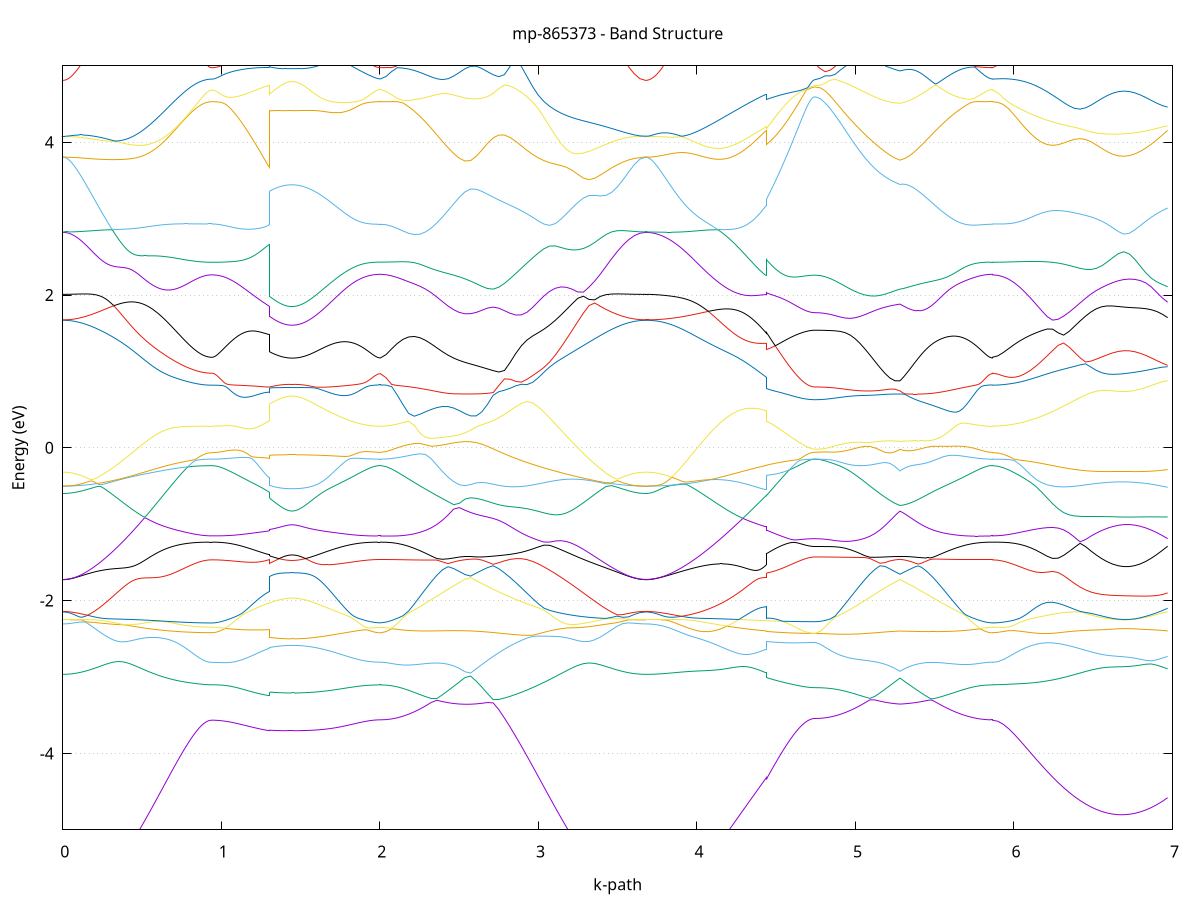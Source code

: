 set title 'mp-865373 - Band Structure'
set xlabel 'k-path'
set ylabel 'Energy (eV)'
set grid y
set yrange [-5:5]
set terminal png size 800,600
set output 'mp-865373_bands_gnuplot.png'
plot '-' using 1:2 with lines notitle, '-' using 1:2 with lines notitle, '-' using 1:2 with lines notitle, '-' using 1:2 with lines notitle, '-' using 1:2 with lines notitle, '-' using 1:2 with lines notitle, '-' using 1:2 with lines notitle, '-' using 1:2 with lines notitle, '-' using 1:2 with lines notitle, '-' using 1:2 with lines notitle, '-' using 1:2 with lines notitle, '-' using 1:2 with lines notitle, '-' using 1:2 with lines notitle, '-' using 1:2 with lines notitle, '-' using 1:2 with lines notitle, '-' using 1:2 with lines notitle, '-' using 1:2 with lines notitle, '-' using 1:2 with lines notitle, '-' using 1:2 with lines notitle, '-' using 1:2 with lines notitle, '-' using 1:2 with lines notitle, '-' using 1:2 with lines notitle, '-' using 1:2 with lines notitle, '-' using 1:2 with lines notitle, '-' using 1:2 with lines notitle, '-' using 1:2 with lines notitle, '-' using 1:2 with lines notitle, '-' using 1:2 with lines notitle, '-' using 1:2 with lines notitle, '-' using 1:2 with lines notitle, '-' using 1:2 with lines notitle, '-' using 1:2 with lines notitle, '-' using 1:2 with lines notitle, '-' using 1:2 with lines notitle, '-' using 1:2 with lines notitle, '-' using 1:2 with lines notitle
0.000000 -42.345023
0.009900 -42.345023
0.019800 -42.345023
0.029700 -42.345023
0.039600 -42.344923
0.049500 -42.344923
0.059400 -42.344823
0.069300 -42.344823
0.079200 -42.344723
0.089100 -42.344623
0.099000 -42.344523
0.108900 -42.344423
0.118800 -42.344323
0.128700 -42.344223
0.138600 -42.344123
0.148500 -42.343923
0.158399 -42.343823
0.168299 -42.343623
0.178199 -42.343523
0.188099 -42.343323
0.197999 -42.343123
0.207899 -42.342923
0.217799 -42.342823
0.227699 -42.342623
0.237599 -42.342323
0.247499 -42.342123
0.257399 -42.341923
0.267299 -42.341723
0.277199 -42.341423
0.287099 -42.341223
0.296999 -42.341023
0.306899 -42.340723
0.316799 -42.340423
0.326699 -42.340223
0.336599 -42.339923
0.346499 -42.339623
0.356399 -42.339423
0.366299 -42.339123
0.376199 -42.338823
0.386099 -42.338523
0.395999 -42.338223
0.405899 -42.337923
0.415799 -42.337623
0.425699 -42.337423
0.435599 -42.337123
0.445499 -42.336823
0.455398 -42.336523
0.465298 -42.336223
0.475198 -42.335923
0.485098 -42.335523
0.494998 -42.335223
0.504898 -42.334923
0.514798 -42.334623
0.524698 -42.334323
0.534598 -42.334123
0.544498 -42.333823
0.554398 -42.333523
0.564298 -42.333223
0.574198 -42.332923
0.584098 -42.332623
0.593998 -42.332323
0.603898 -42.332023
0.613798 -42.331823
0.623698 -42.331523
0.633598 -42.331223
0.643498 -42.331023
0.653398 -42.330723
0.663298 -42.330523
0.673198 -42.330223
0.683098 -42.330023
0.692998 -42.329823
0.702898 -42.329523
0.712798 -42.329323
0.722698 -42.329123
0.732598 -42.328923
0.742498 -42.328723
0.752397 -42.328523
0.762297 -42.328423
0.772197 -42.328223
0.782097 -42.328023
0.791997 -42.327923
0.801897 -42.327723
0.811797 -42.327623
0.821697 -42.327523
0.831597 -42.327423
0.841497 -42.327223
0.851397 -42.327123
0.861297 -42.327123
0.871197 -42.327023
0.881097 -42.326923
0.890997 -42.326923
0.900897 -42.326823
0.910797 -42.326823
0.920697 -42.326823
0.930597 -42.326723
0.940497 -42.326723
0.940497 -42.326723
0.946527 -42.326723
0.952556 -42.326723
0.958586 -42.326723
0.964615 -42.326723
0.970645 -42.326723
0.976675 -42.326723
0.982704 -42.326723
0.988734 -42.326723
0.994764 -42.326723
1.000793 -42.326723
1.006823 -42.326723
1.012853 -42.326723
1.018882 -42.326723
1.024912 -42.326723
1.030942 -42.326723
1.036971 -42.326723
1.043001 -42.326723
1.049031 -42.326723
1.055060 -42.326723
1.061090 -42.326723
1.067120 -42.326723
1.073149 -42.326723
1.079179 -42.326723
1.085209 -42.326723
1.091238 -42.326723
1.097268 -42.326723
1.103298 -42.326723
1.109327 -42.326723
1.115357 -42.326723
1.121387 -42.326723
1.127416 -42.326723
1.133446 -42.326723
1.139476 -42.326723
1.145505 -42.326723
1.151535 -42.326723
1.157565 -42.326723
1.163594 -42.326723
1.169624 -42.326723
1.175654 -42.326723
1.181683 -42.326723
1.187713 -42.326723
1.193743 -42.326723
1.199772 -42.326723
1.205802 -42.326723
1.211832 -42.326723
1.217861 -42.326723
1.223891 -42.326723
1.229921 -42.326723
1.235950 -42.326723
1.241980 -42.326723
1.248010 -42.326723
1.254039 -42.326723
1.260069 -42.326723
1.266098 -42.326723
1.272128 -42.326723
1.278158 -42.326723
1.284187 -42.326723
1.290217 -42.326723
1.296247 -42.326723
1.302276 -42.326723
1.302276 -42.324323
1.309153 -42.324323
1.316029 -42.324223
1.322905 -42.324223
1.329781 -42.324123
1.336657 -42.324123
1.343533 -42.324023
1.350409 -42.324023
1.357286 -42.324023
1.364162 -42.323923
1.371038 -42.323923
1.377914 -42.323923
1.384790 -42.323823
1.391666 -42.323823
1.398543 -42.323823
1.405419 -42.323823
1.412295 -42.323823
1.419171 -42.323723
1.426047 -42.323723
1.432923 -42.323723
1.439799 -42.323723
1.446676 -42.323723
1.453552 -42.323723
1.460428 -42.323723
1.467304 -42.323723
1.474180 -42.323723
1.481056 -42.323723
1.487932 -42.323823
1.494809 -42.323823
1.501685 -42.323823
1.508561 -42.323823
1.515437 -42.323823
1.522313 -42.323923
1.529189 -42.323923
1.536065 -42.323923
1.542942 -42.324023
1.549818 -42.324023
1.556694 -42.324023
1.563570 -42.324123
1.570446 -42.324123
1.577322 -42.324223
1.584198 -42.324223
1.591075 -42.324323
1.597951 -42.324323
1.604827 -42.324423
1.611703 -42.324423
1.618579 -42.324523
1.625455 -42.324523
1.632331 -42.324623
1.639208 -42.324623
1.646084 -42.324723
1.652960 -42.324723
1.659836 -42.324823
1.666712 -42.324823
1.673588 -42.324923
1.680465 -42.325023
1.687341 -42.325023
1.694217 -42.325123
1.701093 -42.325123
1.707969 -42.325223
1.714845 -42.325223
1.721721 -42.325323
1.728598 -42.325323
1.735474 -42.325423
1.742350 -42.325523
1.749226 -42.325523
1.756102 -42.325623
1.762978 -42.325623
1.769854 -42.325723
1.776731 -42.325723
1.783607 -42.325823
1.790483 -42.325823
1.797359 -42.325923
1.804235 -42.325923
1.811111 -42.325923
1.817987 -42.326023
1.824864 -42.326023
1.831740 -42.326123
1.838616 -42.326123
1.845492 -42.326223
1.852368 -42.326223
1.859244 -42.326223
1.866120 -42.326323
1.872997 -42.326323
1.879873 -42.326323
1.886749 -42.326423
1.893625 -42.326423
1.900501 -42.326423
1.907377 -42.326423
1.914253 -42.326523
1.921130 -42.326523
1.928006 -42.326523
1.934882 -42.326523
1.941758 -42.326523
1.948634 -42.326523
1.955510 -42.326623
1.962386 -42.326623
1.969263 -42.326623
1.976139 -42.326623
1.983015 -42.326623
1.989891 -42.326623
1.996767 -42.326623
2.003643 -42.326623
2.003643 -42.326623
2.039214 -42.326623
2.074785 -42.326523
2.110356 -42.326423
2.145927 -42.326223
2.181497 -42.326023
2.217068 -42.325723
2.252639 -42.325523
2.288210 -42.325223
2.323781 -42.324923
2.359351 -42.324623
2.394922 -42.324223
2.430493 -42.324023
2.466064 -42.323723
2.501635 -42.323523
2.537206 -42.323423
2.572776 -42.323323
2.608347 -42.323223
2.643918 -42.323323
2.679489 -42.323523
2.715060 -42.323723
2.750630 -42.324123
2.786201 -42.324523
2.821772 -42.325123
2.857343 -42.325823
2.892914 -42.326523
2.928484 -42.327423
2.964055 -42.328323
2.999626 -42.329323
3.035197 -42.330323
3.070768 -42.331423
3.106338 -42.332523
3.141909 -42.333723
3.177480 -42.334823
3.213051 -42.336023
3.248622 -42.337123
3.284192 -42.338223
3.319763 -42.339323
3.355334 -42.340323
3.390905 -42.341223
3.426476 -42.342023
3.462047 -42.342823
3.497617 -42.343523
3.533188 -42.344023
3.568759 -42.344423
3.604330 -42.344823
3.639901 -42.345023
3.675471 -42.345023
3.675471 -42.345023
3.682342 -42.345023
3.689212 -42.345023
3.696083 -42.345023
3.702953 -42.345023
3.709823 -42.345023
3.716694 -42.344923
3.723564 -42.344923
3.730434 -42.344923
3.737305 -42.344823
3.744175 -42.344823
3.751046 -42.344723
3.757916 -42.344723
3.764786 -42.344623
3.771657 -42.344523
3.778527 -42.344523
3.785397 -42.344423
3.792268 -42.344323
3.799138 -42.344223
3.806008 -42.344123
3.812879 -42.344023
3.819749 -42.343923
3.826620 -42.343823
3.833490 -42.343723
3.840360 -42.343623
3.847231 -42.343523
3.854101 -42.343423
3.860971 -42.343223
3.867842 -42.343123
3.874712 -42.343023
3.881583 -42.342823
3.888453 -42.342723
3.895323 -42.342523
3.902194 -42.342423
3.909064 -42.342223
3.915934 -42.342123
3.922805 -42.341923
3.929675 -42.341723
3.936546 -42.341623
3.943416 -42.341423
3.950286 -42.341223
3.957157 -42.341023
3.964027 -42.340823
3.970897 -42.340723
3.977768 -42.340523
3.984638 -42.340323
3.991509 -42.340123
3.998379 -42.339923
4.005249 -42.339723
4.012120 -42.339523
4.018990 -42.339323
4.025860 -42.339123
4.032731 -42.338823
4.039601 -42.338623
4.046471 -42.338423
4.053342 -42.338223
4.060212 -42.338023
4.067083 -42.337823
4.073953 -42.337523
4.080823 -42.337323
4.087694 -42.337123
4.094564 -42.336923
4.101434 -42.336623
4.108305 -42.336423
4.115175 -42.336223
4.122046 -42.335923
4.128916 -42.335723
4.135786 -42.335523
4.142657 -42.335223
4.149527 -42.335023
4.156397 -42.334823
4.163268 -42.334523
4.170138 -42.334323
4.177009 -42.334123
4.183879 -42.333823
4.190749 -42.333623
4.197620 -42.333423
4.204490 -42.333123
4.211360 -42.332923
4.218231 -42.332723
4.225101 -42.332423
4.231972 -42.332223
4.238842 -42.332023
4.245712 -42.331823
4.252583 -42.331523
4.259453 -42.331323
4.266323 -42.331123
4.273194 -42.330923
4.280064 -42.330723
4.286935 -42.330523
4.293805 -42.330223
4.300675 -42.330023
4.307546 -42.329823
4.314416 -42.329623
4.321286 -42.329423
4.328157 -42.329223
4.335027 -42.329023
4.341898 -42.328823
4.348768 -42.328723
4.355638 -42.328523
4.362509 -42.328323
4.369379 -42.328123
4.376249 -42.328023
4.383120 -42.327823
4.389990 -42.327623
4.396860 -42.327523
4.403731 -42.327323
4.410601 -42.327123
4.417472 -42.327023
4.424342 -42.326923
4.431212 -42.326723
4.438083 -42.326623
4.438083 -42.329023
4.444123 -42.328823
4.450163 -42.328623
4.456203 -42.328523
4.462243 -42.328323
4.468283 -42.328123
4.474323 -42.328023
4.480363 -42.327823
4.486403 -42.327623
4.492443 -42.327523
4.498483 -42.327323
4.504523 -42.327123
4.510563 -42.327023
4.516603 -42.326823
4.522643 -42.326723
4.528683 -42.326523
4.534723 -42.326423
4.540763 -42.326323
4.546803 -42.326123
4.552843 -42.326023
4.558883 -42.325823
4.564923 -42.325723
4.570963 -42.325623
4.577003 -42.325523
4.583043 -42.325423
4.589083 -42.325223
4.595123 -42.325123
4.601163 -42.325023
4.607203 -42.324923
4.613243 -42.324823
4.619283 -42.324723
4.625323 -42.324623
4.631363 -42.324523
4.637403 -42.324523
4.643443 -42.324423
4.649483 -42.324323
4.655523 -42.324223
4.661563 -42.324223
4.667603 -42.324123
4.673643 -42.324123
4.679683 -42.324023
4.685723 -42.323923
4.691763 -42.323923
4.697803 -42.323923
4.703843 -42.323823
4.709883 -42.323823
4.715923 -42.323823
4.721963 -42.323823
4.728003 -42.323723
4.734043 -42.323723
4.740083 -42.323723
4.746123 -42.323723
4.746123 -42.323723
4.777546 -42.323723
4.808969 -42.323723
4.840392 -42.323723
4.871815 -42.323723
4.903238 -42.323623
4.934661 -42.323623
4.966084 -42.323623
4.997507 -42.323523
5.028930 -42.323523
5.060353 -42.323423
5.091776 -42.323423
5.123200 -42.323323
5.154623 -42.323323
5.186046 -42.323323
5.217469 -42.323223
5.248892 -42.323223
5.280315 -42.323323
5.280315 -42.323323
5.286949 -42.323323
5.293582 -42.323323
5.300216 -42.323323
5.306850 -42.323323
5.313484 -42.323323
5.320117 -42.323323
5.326751 -42.323323
5.333385 -42.323323
5.340019 -42.323423
5.346652 -42.323423
5.353286 -42.323423
5.359920 -42.323423
5.366554 -42.323523
5.373187 -42.323523
5.379821 -42.323523
5.386455 -42.323623
5.393088 -42.323623
5.399722 -42.323623
5.406356 -42.323723
5.412990 -42.323723
5.419623 -42.323823
5.426257 -42.323823
5.432891 -42.323823
5.439525 -42.323923
5.446158 -42.323923
5.452792 -42.324023
5.459426 -42.324023
5.466060 -42.324123
5.472693 -42.324223
5.479327 -42.324223
5.485961 -42.324323
5.492595 -42.324323
5.499228 -42.324423
5.505862 -42.324423
5.512496 -42.324523
5.519130 -42.324623
5.525763 -42.324623
5.532397 -42.324723
5.539031 -42.324723
5.545664 -42.324823
5.552298 -42.324923
5.558932 -42.324923
5.565566 -42.325023
5.572199 -42.325023
5.578833 -42.325123
5.585467 -42.325123
5.592101 -42.325223
5.598734 -42.325323
5.605368 -42.325323
5.612002 -42.325423
5.618636 -42.325423
5.625269 -42.325523
5.631903 -42.325523
5.638537 -42.325623
5.645171 -42.325723
5.651804 -42.325723
5.658438 -42.325823
5.665072 -42.325823
5.671706 -42.325923
5.678339 -42.325923
5.684973 -42.325923
5.691607 -42.326023
5.698240 -42.326023
5.704874 -42.326123
5.711508 -42.326123
5.718142 -42.326223
5.724775 -42.326223
5.731409 -42.326223
5.738043 -42.326323
5.744677 -42.326323
5.751310 -42.326323
5.757944 -42.326423
5.764578 -42.326423
5.771212 -42.326423
5.777845 -42.326423
5.784479 -42.326523
5.791113 -42.326523
5.797747 -42.326523
5.804380 -42.326523
5.811014 -42.326523
5.817648 -42.326623
5.824282 -42.326623
5.830915 -42.326623
5.837549 -42.326623
5.844183 -42.326623
5.850817 -42.326623
5.857450 -42.326623
5.864084 -42.326623
5.864084 -42.326723
5.898632 -42.326823
5.933180 -42.326823
5.967729 -42.326923
6.002277 -42.327023
6.036825 -42.327223
6.071374 -42.327423
6.105922 -42.327623
6.140470 -42.327823
6.175018 -42.328123
6.209567 -42.328323
6.244115 -42.328523
6.278663 -42.328823
6.313211 -42.329023
6.347760 -42.329223
6.382308 -42.329423
6.416856 -42.329623
6.451404 -42.329723
6.485953 -42.329823
6.520501 -42.329823
6.555049 -42.329823
6.589597 -42.329823
6.624146 -42.329723
6.658694 -42.329623
6.693242 -42.329523
6.727791 -42.329323
6.762339 -42.329223
6.796887 -42.328923
6.831435 -42.328723
6.865984 -42.328523
6.900532 -42.328223
6.935080 -42.327923
6.969628 -42.327723
e
0.000000 -42.322323
0.009900 -42.322323
0.019800 -42.322323
0.029700 -42.322323
0.039600 -42.322223
0.049500 -42.322223
0.059400 -42.322223
0.069300 -42.322123
0.079200 -42.322123
0.089100 -42.322023
0.099000 -42.322023
0.108900 -42.321923
0.118800 -42.321923
0.128700 -42.321823
0.138600 -42.321723
0.148500 -42.321623
0.158399 -42.321523
0.168299 -42.321423
0.178199 -42.321323
0.188099 -42.321223
0.197999 -42.321123
0.207899 -42.321023
0.217799 -42.320923
0.227699 -42.320823
0.237599 -42.320623
0.247499 -42.320523
0.257399 -42.320423
0.267299 -42.320223
0.277199 -42.320123
0.287099 -42.319923
0.296999 -42.319823
0.306899 -42.319623
0.316799 -42.319523
0.326699 -42.319323
0.336599 -42.319123
0.346499 -42.319023
0.356399 -42.318823
0.366299 -42.318623
0.376199 -42.318523
0.386099 -42.318323
0.395999 -42.318123
0.405899 -42.317923
0.415799 -42.317823
0.425699 -42.317623
0.435599 -42.317423
0.445499 -42.317223
0.455398 -42.317023
0.465298 -42.316923
0.475198 -42.316723
0.485098 -42.316523
0.494998 -42.316323
0.504898 -42.316123
0.514798 -42.316023
0.524698 -42.315823
0.534598 -42.315623
0.544498 -42.315423
0.554398 -42.315323
0.564298 -42.315123
0.574198 -42.314923
0.584098 -42.314823
0.593998 -42.314623
0.603898 -42.314423
0.613798 -42.314323
0.623698 -42.314123
0.633598 -42.314023
0.643498 -42.313823
0.653398 -42.313723
0.663298 -42.313623
0.673198 -42.313423
0.683098 -42.313323
0.692998 -42.313123
0.702898 -42.313023
0.712798 -42.312923
0.722698 -42.312823
0.732598 -42.312723
0.742498 -42.312623
0.752397 -42.312523
0.762297 -42.312423
0.772197 -42.312323
0.782097 -42.312223
0.791997 -42.312123
0.801897 -42.312023
0.811797 -42.311923
0.821697 -42.311923
0.831597 -42.311823
0.841497 -42.311823
0.851397 -42.311723
0.861297 -42.311723
0.871197 -42.311623
0.881097 -42.311623
0.890997 -42.311523
0.900897 -42.311523
0.910797 -42.311523
0.920697 -42.311523
0.930597 -42.311523
0.940497 -42.311523
0.940497 -42.311523
0.946527 -42.311523
0.952556 -42.311523
0.958586 -42.311523
0.964615 -42.311523
0.970645 -42.311523
0.976675 -42.311523
0.982704 -42.311523
0.988734 -42.311523
0.994764 -42.311523
1.000793 -42.311523
1.006823 -42.311523
1.012853 -42.311523
1.018882 -42.311523
1.024912 -42.311523
1.030942 -42.311523
1.036971 -42.311523
1.043001 -42.311523
1.049031 -42.311523
1.055060 -42.311523
1.061090 -42.311523
1.067120 -42.311523
1.073149 -42.311523
1.079179 -42.311523
1.085209 -42.311523
1.091238 -42.311523
1.097268 -42.311523
1.103298 -42.311523
1.109327 -42.311523
1.115357 -42.311523
1.121387 -42.311523
1.127416 -42.311523
1.133446 -42.311523
1.139476 -42.311523
1.145505 -42.311523
1.151535 -42.311523
1.157565 -42.311523
1.163594 -42.311523
1.169624 -42.311523
1.175654 -42.311523
1.181683 -42.311523
1.187713 -42.311523
1.193743 -42.311523
1.199772 -42.311523
1.205802 -42.311523
1.211832 -42.311523
1.217861 -42.311523
1.223891 -42.311523
1.229921 -42.311523
1.235950 -42.311523
1.241980 -42.311523
1.248010 -42.311523
1.254039 -42.311523
1.260069 -42.311523
1.266098 -42.311523
1.272128 -42.311523
1.278158 -42.311523
1.284187 -42.311523
1.290217 -42.311523
1.296247 -42.311523
1.302276 -42.311523
1.302276 -42.313923
1.309153 -42.313923
1.316029 -42.314023
1.322905 -42.314023
1.329781 -42.314123
1.336657 -42.314123
1.343533 -42.314123
1.350409 -42.314223
1.357286 -42.314223
1.364162 -42.314223
1.371038 -42.314323
1.377914 -42.314323
1.384790 -42.314323
1.391666 -42.314423
1.398543 -42.314423
1.405419 -42.314423
1.412295 -42.314423
1.419171 -42.314423
1.426047 -42.314423
1.432923 -42.314423
1.439799 -42.314523
1.446676 -42.314523
1.453552 -42.314523
1.460428 -42.314423
1.467304 -42.314423
1.474180 -42.314423
1.481056 -42.314423
1.487932 -42.314423
1.494809 -42.314423
1.501685 -42.314423
1.508561 -42.314323
1.515437 -42.314323
1.522313 -42.314323
1.529189 -42.314323
1.536065 -42.314223
1.542942 -42.314223
1.549818 -42.314123
1.556694 -42.314123
1.563570 -42.314123
1.570446 -42.314023
1.577322 -42.314023
1.584198 -42.313923
1.591075 -42.313923
1.597951 -42.313823
1.604827 -42.313823
1.611703 -42.313723
1.618579 -42.313723
1.625455 -42.313623
1.632331 -42.313623
1.639208 -42.313523
1.646084 -42.313523
1.652960 -42.313423
1.659836 -42.313323
1.666712 -42.313323
1.673588 -42.313223
1.680465 -42.313223
1.687341 -42.313123
1.694217 -42.313123
1.701093 -42.313023
1.707969 -42.312923
1.714845 -42.312923
1.721721 -42.312823
1.728598 -42.312823
1.735474 -42.312723
1.742350 -42.312723
1.749226 -42.312623
1.756102 -42.312523
1.762978 -42.312523
1.769854 -42.312423
1.776731 -42.312423
1.783607 -42.312323
1.790483 -42.312323
1.797359 -42.312223
1.804235 -42.312223
1.811111 -42.312123
1.817987 -42.312123
1.824864 -42.312123
1.831740 -42.312023
1.838616 -42.312023
1.845492 -42.311923
1.852368 -42.311923
1.859244 -42.311923
1.866120 -42.311823
1.872997 -42.311823
1.879873 -42.311823
1.886749 -42.311723
1.893625 -42.311723
1.900501 -42.311723
1.907377 -42.311723
1.914253 -42.311623
1.921130 -42.311623
1.928006 -42.311623
1.934882 -42.311623
1.941758 -42.311523
1.948634 -42.311523
1.955510 -42.311523
1.962386 -42.311523
1.969263 -42.311523
1.976139 -42.311523
1.983015 -42.311523
1.989891 -42.311523
1.996767 -42.311523
2.003643 -42.311523
2.003643 -42.311523
2.039214 -42.311523
2.074785 -42.311523
2.110356 -42.311423
2.145927 -42.311423
2.181497 -42.311323
2.217068 -42.311323
2.252639 -42.311223
2.288210 -42.311223
2.323781 -42.311223
2.359351 -42.311123
2.394922 -42.311123
2.430493 -42.311123
2.466064 -42.311123
2.501635 -42.311123
2.537206 -42.311223
2.572776 -42.311323
2.608347 -42.311423
2.643918 -42.311523
2.679489 -42.311723
2.715060 -42.311923
2.750630 -42.312123
2.786201 -42.312423
2.821772 -42.312623
2.857343 -42.313023
2.892914 -42.313323
2.928484 -42.313723
2.964055 -42.314123
2.999626 -42.314623
3.035197 -42.315023
3.070768 -42.315623
3.106338 -42.316123
3.141909 -42.316623
3.177480 -42.317223
3.213051 -42.317723
3.248622 -42.318323
3.284192 -42.318823
3.319763 -42.319323
3.355334 -42.319823
3.390905 -42.320323
3.426476 -42.320823
3.462047 -42.321123
3.497617 -42.321523
3.533188 -42.321823
3.568759 -42.322023
3.604330 -42.322223
3.639901 -42.322323
3.675471 -42.322323
3.675471 -42.322323
3.682342 -42.322323
3.689212 -42.322323
3.696083 -42.322323
3.702953 -42.322323
3.709823 -42.322323
3.716694 -42.322323
3.723564 -42.322323
3.730434 -42.322323
3.737305 -42.322323
3.744175 -42.322323
3.751046 -42.322323
3.757916 -42.322323
3.764786 -42.322323
3.771657 -42.322323
3.778527 -42.322223
3.785397 -42.322223
3.792268 -42.322223
3.799138 -42.322223
3.806008 -42.322223
3.812879 -42.322223
3.819749 -42.322223
3.826620 -42.322223
3.833490 -42.322223
3.840360 -42.322223
3.847231 -42.322223
3.854101 -42.322223
3.860971 -42.322123
3.867842 -42.322123
3.874712 -42.322123
3.881583 -42.322123
3.888453 -42.322123
3.895323 -42.322123
3.902194 -42.322123
3.909064 -42.322023
3.915934 -42.322023
3.922805 -42.322023
3.929675 -42.322023
3.936546 -42.322023
3.943416 -42.322023
3.950286 -42.322023
3.957157 -42.321923
3.964027 -42.321923
3.970897 -42.321923
3.977768 -42.321923
3.984638 -42.321923
3.991509 -42.321823
3.998379 -42.321823
4.005249 -42.321823
4.012120 -42.321823
4.018990 -42.321723
4.025860 -42.321723
4.032731 -42.321723
4.039601 -42.321723
4.046471 -42.321623
4.053342 -42.321623
4.060212 -42.321623
4.067083 -42.321623
4.073953 -42.321523
4.080823 -42.321523
4.087694 -42.321523
4.094564 -42.321423
4.101434 -42.321423
4.108305 -42.321423
4.115175 -42.321323
4.122046 -42.321323
4.128916 -42.321323
4.135786 -42.321223
4.142657 -42.321223
4.149527 -42.321123
4.156397 -42.321123
4.163268 -42.321123
4.170138 -42.321023
4.177009 -42.321023
4.183879 -42.320923
4.190749 -42.320923
4.197620 -42.320823
4.204490 -42.320823
4.211360 -42.320723
4.218231 -42.320723
4.225101 -42.320623
4.231972 -42.320623
4.238842 -42.320523
4.245712 -42.320523
4.252583 -42.320423
4.259453 -42.320323
4.266323 -42.320323
4.273194 -42.320223
4.280064 -42.320223
4.286935 -42.320123
4.293805 -42.320023
4.300675 -42.320023
4.307546 -42.319923
4.314416 -42.319823
4.321286 -42.319723
4.328157 -42.319723
4.335027 -42.319623
4.341898 -42.319523
4.348768 -42.319423
4.355638 -42.319323
4.362509 -42.319323
4.369379 -42.319223
4.376249 -42.319123
4.383120 -42.319023
4.389990 -42.318923
4.396860 -42.318823
4.403731 -42.318723
4.410601 -42.318623
4.417472 -42.318523
4.424342 -42.318423
4.431212 -42.318323
4.438083 -42.318223
4.438083 -42.315723
4.444123 -42.315623
4.450163 -42.315623
4.456203 -42.315523
4.462243 -42.315523
4.468283 -42.315423
4.474323 -42.315423
4.480363 -42.315323
4.486403 -42.315323
4.492443 -42.315223
4.498483 -42.315223
4.504523 -42.315123
4.510563 -42.315123
4.516603 -42.315123
4.522643 -42.315023
4.528683 -42.315023
4.534723 -42.314923
4.540763 -42.314923
4.546803 -42.314923
4.552843 -42.314823
4.558883 -42.314823
4.564923 -42.314823
4.570963 -42.314823
4.577003 -42.314723
4.583043 -42.314723
4.589083 -42.314723
4.595123 -42.314623
4.601163 -42.314623
4.607203 -42.314623
4.613243 -42.314623
4.619283 -42.314623
4.625323 -42.314523
4.631363 -42.314523
4.637403 -42.314523
4.643443 -42.314523
4.649483 -42.314523
4.655523 -42.314523
4.661563 -42.314523
4.667603 -42.314423
4.673643 -42.314423
4.679683 -42.314423
4.685723 -42.314423
4.691763 -42.314423
4.697803 -42.314423
4.703843 -42.314423
4.709883 -42.314423
4.715923 -42.314423
4.721963 -42.314423
4.728003 -42.314423
4.734043 -42.314423
4.740083 -42.314423
4.746123 -42.314423
4.746123 -42.314423
4.777546 -42.314423
4.808969 -42.314323
4.840392 -42.314223
4.871815 -42.314123
4.903238 -42.313923
4.934661 -42.313723
4.966084 -42.313523
4.997507 -42.313223
5.028930 -42.313023
5.060353 -42.312723
5.091776 -42.312423
5.123200 -42.312223
5.154623 -42.312023
5.186046 -42.311723
5.217469 -42.311623
5.248892 -42.311423
5.280315 -42.311323
5.280315 -42.311323
5.286949 -42.311323
5.293582 -42.311323
5.300216 -42.311323
5.306850 -42.311323
5.313484 -42.311423
5.320117 -42.311423
5.326751 -42.311423
5.333385 -42.311423
5.340019 -42.311423
5.346652 -42.311423
5.353286 -42.311423
5.359920 -42.311423
5.366554 -42.311423
5.373187 -42.311523
5.379821 -42.311523
5.386455 -42.311523
5.393088 -42.311523
5.399722 -42.311523
5.406356 -42.311523
5.412990 -42.311523
5.419623 -42.311523
5.426257 -42.311523
5.432891 -42.311523
5.439525 -42.311523
5.446158 -42.311523
5.452792 -42.311523
5.459426 -42.311523
5.466060 -42.311523
5.472693 -42.311523
5.479327 -42.311523
5.485961 -42.311523
5.492595 -42.311523
5.499228 -42.311523
5.505862 -42.311523
5.512496 -42.311523
5.519130 -42.311523
5.525763 -42.311523
5.532397 -42.311523
5.539031 -42.311523
5.545664 -42.311523
5.552298 -42.311523
5.558932 -42.311523
5.565566 -42.311523
5.572199 -42.311523
5.578833 -42.311523
5.585467 -42.311523
5.592101 -42.311523
5.598734 -42.311523
5.605368 -42.311523
5.612002 -42.311523
5.618636 -42.311523
5.625269 -42.311523
5.631903 -42.311523
5.638537 -42.311523
5.645171 -42.311523
5.651804 -42.311523
5.658438 -42.311523
5.665072 -42.311523
5.671706 -42.311523
5.678339 -42.311523
5.684973 -42.311523
5.691607 -42.311523
5.698240 -42.311523
5.704874 -42.311523
5.711508 -42.311523
5.718142 -42.311523
5.724775 -42.311523
5.731409 -42.311523
5.738043 -42.311523
5.744677 -42.311523
5.751310 -42.311523
5.757944 -42.311523
5.764578 -42.311523
5.771212 -42.311523
5.777845 -42.311523
5.784479 -42.311523
5.791113 -42.311523
5.797747 -42.311523
5.804380 -42.311523
5.811014 -42.311523
5.817648 -42.311523
5.824282 -42.311523
5.830915 -42.311523
5.837549 -42.311523
5.844183 -42.311523
5.850817 -42.311523
5.857450 -42.311523
5.864084 -42.311523
5.864084 -42.311523
5.898632 -42.311523
5.933180 -42.311623
5.967729 -42.311823
6.002277 -42.312123
6.036825 -42.312423
6.071374 -42.312823
6.105922 -42.313323
6.140470 -42.313823
6.175018 -42.314323
6.209567 -42.314923
6.244115 -42.315623
6.278663 -42.316223
6.313211 -42.316923
6.347760 -42.317523
6.382308 -42.318223
6.416856 -42.318823
6.451404 -42.319423
6.485953 -42.320023
6.520501 -42.320523
6.555049 -42.321023
6.589597 -42.321423
6.624146 -42.321823
6.658694 -42.322123
6.693242 -42.322323
6.727791 -42.322423
6.762339 -42.322423
6.796887 -42.322323
6.831435 -42.322123
6.865984 -42.321923
6.900532 -42.321623
6.935080 -42.321223
6.969628 -42.320723
e
0.000000 -22.596423
0.009900 -22.596423
0.019800 -22.596423
0.029700 -22.596323
0.039600 -22.596123
0.049500 -22.595923
0.059400 -22.595723
0.069300 -22.595523
0.079200 -22.595223
0.089100 -22.594923
0.099000 -22.594523
0.108900 -22.594123
0.118800 -22.593723
0.128700 -22.593223
0.138600 -22.592723
0.148500 -22.592223
0.158399 -22.591623
0.168299 -22.591023
0.178199 -22.590323
0.188099 -22.589723
0.197999 -22.589023
0.207899 -22.588223
0.217799 -22.587523
0.227699 -22.586723
0.237599 -22.585923
0.247499 -22.585023
0.257399 -22.584223
0.267299 -22.583323
0.277199 -22.582323
0.287099 -22.581423
0.296999 -22.580423
0.306899 -22.579523
0.316799 -22.578423
0.326699 -22.577423
0.336599 -22.576423
0.346499 -22.575323
0.356399 -22.574323
0.366299 -22.573223
0.376199 -22.572123
0.386099 -22.571023
0.395999 -22.569923
0.405899 -22.568823
0.415799 -22.567723
0.425699 -22.566623
0.435599 -22.565523
0.445499 -22.564423
0.455398 -22.563323
0.465298 -22.562223
0.475198 -22.561123
0.485098 -22.560023
0.494998 -22.558923
0.504898 -22.557823
0.514798 -22.556823
0.524698 -22.555823
0.534598 -22.554823
0.544498 -22.553823
0.554398 -22.552923
0.564298 -22.551923
0.574198 -22.551023
0.584098 -22.550223
0.593998 -22.549423
0.603898 -22.548623
0.613798 -22.547923
0.623698 -22.547223
0.633598 -22.546623
0.643498 -22.546023
0.653398 -22.545523
0.663298 -22.545023
0.673198 -22.544623
0.683098 -22.544323
0.692998 -22.544023
0.702898 -22.543823
0.712798 -22.543723
0.722698 -22.543723
0.732598 -22.543823
0.742498 -22.544223
0.752397 -22.545023
0.762297 -22.546323
0.772197 -22.547923
0.782097 -22.549523
0.791997 -22.551123
0.801897 -22.552723
0.811797 -22.554223
0.821697 -22.555523
0.831597 -22.556823
0.841497 -22.558023
0.851397 -22.559023
0.861297 -22.560023
0.871197 -22.560823
0.881097 -22.561623
0.890997 -22.562223
0.900897 -22.562723
0.910797 -22.563123
0.920697 -22.563423
0.930597 -22.563623
0.940497 -22.563623
0.940497 -22.563623
0.946527 -22.563623
0.952556 -22.563623
0.958586 -22.563523
0.964615 -22.563523
0.970645 -22.563423
0.976675 -22.563223
0.982704 -22.563123
0.988734 -22.563023
0.994764 -22.562823
1.000793 -22.562623
1.006823 -22.562423
1.012853 -22.562223
1.018882 -22.561923
1.024912 -22.561623
1.030942 -22.561323
1.036971 -22.561023
1.043001 -22.560723
1.049031 -22.560423
1.055060 -22.560023
1.061090 -22.559723
1.067120 -22.559323
1.073149 -22.558923
1.079179 -22.558523
1.085209 -22.558123
1.091238 -22.557623
1.097268 -22.557223
1.103298 -22.556723
1.109327 -22.556323
1.115357 -22.555823
1.121387 -22.555323
1.127416 -22.554823
1.133446 -22.554423
1.139476 -22.553923
1.145505 -22.553423
1.151535 -22.552923
1.157565 -22.552423
1.163594 -22.551923
1.169624 -22.551423
1.175654 -22.550923
1.181683 -22.550423
1.187713 -22.549923
1.193743 -22.549423
1.199772 -22.549023
1.205802 -22.548523
1.211832 -22.548023
1.217861 -22.547623
1.223891 -22.547123
1.229921 -22.546723
1.235950 -22.546323
1.241980 -22.545923
1.248010 -22.545523
1.254039 -22.545123
1.260069 -22.544723
1.266098 -22.544323
1.272128 -22.543923
1.278158 -22.543623
1.284187 -22.543323
1.290217 -22.542923
1.296247 -22.542623
1.302276 -22.542323
1.302276 -22.540723
1.309153 -22.540023
1.316029 -22.539323
1.322905 -22.538723
1.329781 -22.538123
1.336657 -22.537523
1.343533 -22.536923
1.350409 -22.536323
1.357286 -22.535823
1.364162 -22.535323
1.371038 -22.534823
1.377914 -22.534423
1.384790 -22.534023
1.391666 -22.533623
1.398543 -22.533323
1.405419 -22.533023
1.412295 -22.532723
1.419171 -22.532523
1.426047 -22.532423
1.432923 -22.532323
1.439799 -22.532223
1.446676 -22.532223
1.453552 -22.532223
1.460428 -22.532323
1.467304 -22.532423
1.474180 -22.532523
1.481056 -22.532723
1.487932 -22.533023
1.494809 -22.533323
1.501685 -22.533623
1.508561 -22.534023
1.515437 -22.534423
1.522313 -22.534823
1.529189 -22.535323
1.536065 -22.535823
1.542942 -22.536423
1.549818 -22.536923
1.556694 -22.537523
1.563570 -22.538123
1.570446 -22.538723
1.577322 -22.539423
1.584198 -22.540023
1.591075 -22.540723
1.597951 -22.541423
1.604827 -22.542123
1.611703 -22.542823
1.618579 -22.543523
1.625455 -22.544223
1.632331 -22.544923
1.639208 -22.545623
1.646084 -22.546323
1.652960 -22.547023
1.659836 -22.547723
1.666712 -22.548323
1.673588 -22.549023
1.680465 -22.549723
1.687341 -22.550423
1.694217 -22.551023
1.701093 -22.551723
1.707969 -22.552323
1.714845 -22.552923
1.721721 -22.553523
1.728598 -22.554123
1.735474 -22.554723
1.742350 -22.555223
1.749226 -22.555823
1.756102 -22.556323
1.762978 -22.556823
1.769854 -22.557323
1.776731 -22.557823
1.783607 -22.558223
1.790483 -22.558723
1.797359 -22.559123
1.804235 -22.559523
1.811111 -22.559923
1.817987 -22.560223
1.824864 -22.560623
1.831740 -22.560923
1.838616 -22.561223
1.845492 -22.561523
1.852368 -22.561823
1.859244 -22.562023
1.866120 -22.562223
1.872997 -22.562423
1.879873 -22.562623
1.886749 -22.562823
1.893625 -22.563023
1.900501 -22.563123
1.907377 -22.563323
1.914253 -22.563423
1.921130 -22.563523
1.928006 -22.563623
1.934882 -22.563623
1.941758 -22.563723
1.948634 -22.563823
1.955510 -22.563823
1.962386 -22.563823
1.969263 -22.563923
1.976139 -22.563923
1.983015 -22.563923
1.989891 -22.563923
1.996767 -22.563923
2.003643 -22.563923
2.003643 -22.563923
2.039214 -22.563723
2.074785 -22.562923
2.110356 -22.561623
2.145927 -22.559923
2.181497 -22.557623
2.217068 -22.554923
2.252639 -22.551823
2.288210 -22.548323
2.323781 -22.544623
2.359351 -22.540623
2.394922 -22.536523
2.430493 -22.532523
2.466064 -22.528723
2.501635 -22.525423
2.537206 -22.522823
2.572776 -22.521223
2.608347 -22.520423
2.643918 -22.520523
2.679489 -22.521123
2.715060 -22.522023
2.750630 -22.522723
2.786201 -22.523323
2.821772 -22.523723
2.857343 -22.524423
2.892914 -22.525523
2.928484 -22.526923
2.964055 -22.528923
2.999626 -22.531523
3.035197 -22.534623
3.070768 -22.538323
3.106338 -22.542423
3.141909 -22.546923
3.177480 -22.551623
3.213051 -22.556423
3.248622 -22.561323
3.284192 -22.566123
3.319763 -22.570723
3.355334 -22.575223
3.390905 -22.579323
3.426476 -22.583123
3.462047 -22.586523
3.497617 -22.589423
3.533188 -22.591923
3.568759 -22.593923
3.604330 -22.595323
3.639901 -22.596123
3.675471 -22.596423
3.675471 -22.596423
3.682342 -22.596423
3.689212 -22.596423
3.696083 -22.596323
3.702953 -22.596223
3.709823 -22.596023
3.716694 -22.595823
3.723564 -22.595623
3.730434 -22.595323
3.737305 -22.595023
3.744175 -22.594723
3.751046 -22.594423
3.757916 -22.594023
3.764786 -22.593623
3.771657 -22.593123
3.778527 -22.592623
3.785397 -22.592123
3.792268 -22.591523
3.799138 -22.591023
3.806008 -22.590323
3.812879 -22.589723
3.819749 -22.589023
3.826620 -22.588323
3.833490 -22.587623
3.840360 -22.586823
3.847231 -22.586023
3.854101 -22.585223
3.860971 -22.584423
3.867842 -22.583523
3.874712 -22.582623
3.881583 -22.581723
3.888453 -22.580723
3.895323 -22.579723
3.902194 -22.578723
3.909064 -22.577723
3.915934 -22.576723
3.922805 -22.575623
3.929675 -22.574523
3.936546 -22.573423
3.943416 -22.572323
3.950286 -22.571123
3.957157 -22.570023
3.964027 -22.568823
3.970897 -22.567623
3.977768 -22.566423
3.984638 -22.565223
3.991509 -22.563923
3.998379 -22.562723
4.005249 -22.561423
4.012120 -22.560123
4.018990 -22.558923
4.025860 -22.557623
4.032731 -22.556323
4.039601 -22.555023
4.046471 -22.553723
4.053342 -22.552323
4.060212 -22.551023
4.067083 -22.549723
4.073953 -22.548423
4.080823 -22.547123
4.087694 -22.545823
4.094564 -22.544523
4.101434 -22.543223
4.108305 -22.541923
4.115175 -22.540623
4.122046 -22.539423
4.128916 -22.538123
4.135786 -22.536923
4.142657 -22.535723
4.149527 -22.534523
4.156397 -22.533323
4.163268 -22.532223
4.170138 -22.531023
4.177009 -22.530023
4.183879 -22.528923
4.190749 -22.527923
4.197620 -22.526923
4.204490 -22.526023
4.211360 -22.525123
4.218231 -22.524323
4.225101 -22.523523
4.231972 -22.522823
4.238842 -22.522223
4.245712 -22.521623
4.252583 -22.521123
4.259453 -22.520623
4.266323 -22.520323
4.273194 -22.520023
4.280064 -22.519823
4.286935 -22.519723
4.293805 -22.519623
4.300675 -22.519723
4.307546 -22.519823
4.314416 -22.520123
4.321286 -22.520423
4.328157 -22.520823
4.335027 -22.521223
4.341898 -22.521823
4.348768 -22.522423
4.355638 -22.523023
4.362509 -22.523723
4.369379 -22.524523
4.376249 -22.525323
4.383120 -22.526123
4.389990 -22.527023
4.396860 -22.527823
4.403731 -22.528723
4.410601 -22.529623
4.417472 -22.530623
4.424342 -22.531523
4.431212 -22.532423
4.438083 -22.533423
4.438083 -22.528623
4.444123 -22.528423
4.450163 -22.528323
4.456203 -22.528323
4.462243 -22.528323
4.468283 -22.528423
4.474323 -22.528523
4.480363 -22.528723
4.486403 -22.529023
4.492443 -22.529323
4.498483 -22.529623
4.504523 -22.530023
4.510563 -22.530423
4.516603 -22.530923
4.522643 -22.531423
4.528683 -22.531923
4.534723 -22.532523
4.540763 -22.533123
4.546803 -22.533723
4.552843 -22.534323
4.558883 -22.535023
4.564923 -22.535623
4.570963 -22.536323
4.577003 -22.536923
4.583043 -22.537623
4.589083 -22.538323
4.595123 -22.539023
4.601163 -22.539623
4.607203 -22.540323
4.613243 -22.540923
4.619283 -22.541623
4.625323 -22.542223
4.631363 -22.542823
4.637403 -22.543423
4.643443 -22.543923
4.649483 -22.544423
4.655523 -22.544923
4.661563 -22.545423
4.667603 -22.545823
4.673643 -22.546323
4.679683 -22.546623
4.685723 -22.547023
4.691763 -22.547323
4.697803 -22.547623
4.703843 -22.547923
4.709883 -22.548123
4.715923 -22.548323
4.721963 -22.548423
4.728003 -22.548523
4.734043 -22.548623
4.740083 -22.548723
4.746123 -22.548723
4.746123 -22.548723
4.777546 -22.548823
4.808969 -22.548923
4.840392 -22.548823
4.871815 -22.548423
4.903238 -22.547723
4.934661 -22.546623
4.966084 -22.545223
4.997507 -22.543523
5.028930 -22.541523
5.060353 -22.539223
5.091776 -22.536723
5.123200 -22.534123
5.154623 -22.531423
5.186046 -22.528723
5.217469 -22.526223
5.248892 -22.524023
5.280315 -22.522223
5.280315 -22.522223
5.286949 -22.522723
5.293582 -22.523123
5.300216 -22.523723
5.306850 -22.524223
5.313484 -22.524823
5.320117 -22.525423
5.326751 -22.526123
5.333385 -22.526823
5.340019 -22.527523
5.346652 -22.528223
5.353286 -22.529023
5.359920 -22.529723
5.366554 -22.530523
5.373187 -22.531223
5.379821 -22.532023
5.386455 -22.532823
5.393088 -22.533623
5.399722 -22.534423
5.406356 -22.535223
5.412990 -22.536023
5.419623 -22.536823
5.426257 -22.537623
5.432891 -22.538423
5.439525 -22.539223
5.446158 -22.539923
5.452792 -22.540723
5.459426 -22.541523
5.466060 -22.542223
5.472693 -22.543023
5.479327 -22.543723
5.485961 -22.544523
5.492595 -22.545223
5.499228 -22.545923
5.505862 -22.546623
5.512496 -22.547323
5.519130 -22.548023
5.525763 -22.548723
5.532397 -22.549323
5.539031 -22.550023
5.545664 -22.550623
5.552298 -22.551223
5.558932 -22.551823
5.565566 -22.552423
5.572199 -22.553023
5.578833 -22.553623
5.585467 -22.554123
5.592101 -22.554623
5.598734 -22.555223
5.605368 -22.555723
5.612002 -22.556223
5.618636 -22.556623
5.625269 -22.557123
5.631903 -22.557523
5.638537 -22.557923
5.645171 -22.558323
5.651804 -22.558723
5.658438 -22.559123
5.665072 -22.559523
5.671706 -22.559823
5.678339 -22.560123
5.684973 -22.560423
5.691607 -22.560723
5.698240 -22.561023
5.704874 -22.561323
5.711508 -22.561523
5.718142 -22.561823
5.724775 -22.562023
5.731409 -22.562223
5.738043 -22.562423
5.744677 -22.562623
5.751310 -22.562723
5.757944 -22.562923
5.764578 -22.563023
5.771212 -22.563223
5.777845 -22.563323
5.784479 -22.563423
5.791113 -22.563523
5.797747 -22.563623
5.804380 -22.563623
5.811014 -22.563723
5.817648 -22.563823
5.824282 -22.563823
5.830915 -22.563923
5.837549 -22.563923
5.844183 -22.563923
5.850817 -22.563923
5.857450 -22.563923
5.864084 -22.563923
5.864084 -22.563623
5.898632 -22.563223
5.933180 -22.561923
5.967729 -22.559823
6.002277 -22.557123
6.036825 -22.553823
6.071374 -22.550123
6.105922 -22.546223
6.140470 -22.542423
6.175018 -22.538723
6.209567 -22.535223
6.244115 -22.531923
6.278663 -22.528823
6.313211 -22.525823
6.347760 -22.523023
6.382308 -22.520423
6.416856 -22.517923
6.451404 -22.515523
6.485953 -22.513323
6.520501 -22.511323
6.555049 -22.509523
6.589597 -22.508023
6.624146 -22.506823
6.658694 -22.505823
6.693242 -22.505223
6.727791 -22.504823
6.762339 -22.504823
6.796887 -22.505123
6.831435 -22.505623
6.865984 -22.506423
6.900532 -22.507423
6.935080 -22.508823
6.969628 -22.510323
e
0.000000 -22.341323
0.009900 -22.341323
0.019800 -22.341523
0.029700 -22.341923
0.039600 -22.342423
0.049500 -22.343123
0.059400 -22.343923
0.069300 -22.344823
0.079200 -22.345923
0.089100 -22.347023
0.099000 -22.348323
0.108900 -22.349823
0.118800 -22.351323
0.128700 -22.352923
0.138600 -22.354723
0.148500 -22.356623
0.158399 -22.358523
0.168299 -22.360623
0.178199 -22.362723
0.188099 -22.365023
0.197999 -22.367323
0.207899 -22.369823
0.217799 -22.372323
0.227699 -22.374923
0.237599 -22.377623
0.247499 -22.380423
0.257399 -22.383223
0.267299 -22.386123
0.277199 -22.389123
0.287099 -22.392223
0.296999 -22.395323
0.306899 -22.398523
0.316799 -22.401723
0.326699 -22.405023
0.336599 -22.408323
0.346499 -22.411723
0.356399 -22.415123
0.366299 -22.418523
0.376199 -22.422023
0.386099 -22.425523
0.395999 -22.429123
0.405899 -22.432623
0.415799 -22.436223
0.425699 -22.439823
0.435599 -22.443423
0.445499 -22.447123
0.455398 -22.450723
0.465298 -22.454323
0.475198 -22.457923
0.485098 -22.461523
0.494998 -22.465123
0.504898 -22.468723
0.514798 -22.472323
0.524698 -22.475823
0.534598 -22.479323
0.544498 -22.482823
0.554398 -22.486323
0.564298 -22.489723
0.574198 -22.493123
0.584098 -22.496423
0.593998 -22.499723
0.603898 -22.502923
0.613798 -22.506123
0.623698 -22.509223
0.633598 -22.512223
0.643498 -22.515223
0.653398 -22.518123
0.663298 -22.521023
0.673198 -22.523723
0.683098 -22.526423
0.692998 -22.529023
0.702898 -22.531523
0.712798 -22.533923
0.722698 -22.536223
0.732598 -22.538323
0.742498 -22.540123
0.752397 -22.541423
0.762297 -22.542123
0.772197 -22.542623
0.782097 -22.542923
0.791997 -22.543123
0.801897 -22.543423
0.811797 -22.543623
0.821697 -22.543923
0.831597 -22.544123
0.841497 -22.544423
0.851397 -22.544623
0.861297 -22.544823
0.871197 -22.545023
0.881097 -22.545223
0.890997 -22.545423
0.900897 -22.545523
0.910797 -22.545623
0.920697 -22.545723
0.930597 -22.545723
0.940497 -22.545823
0.940497 -22.545823
0.946527 -22.545723
0.952556 -22.545723
0.958586 -22.545723
0.964615 -22.545623
0.970645 -22.545623
0.976675 -22.545523
0.982704 -22.545423
0.988734 -22.545323
0.994764 -22.545123
1.000793 -22.545023
1.006823 -22.544823
1.012853 -22.544623
1.018882 -22.544423
1.024912 -22.544223
1.030942 -22.544023
1.036971 -22.543723
1.043001 -22.543523
1.049031 -22.543223
1.055060 -22.542923
1.061090 -22.542623
1.067120 -22.542323
1.073149 -22.541923
1.079179 -22.541623
1.085209 -22.541223
1.091238 -22.540823
1.097268 -22.540423
1.103298 -22.540023
1.109327 -22.539523
1.115357 -22.539123
1.121387 -22.538623
1.127416 -22.538123
1.133446 -22.537623
1.139476 -22.537023
1.145505 -22.536523
1.151535 -22.535923
1.157565 -22.535323
1.163594 -22.534723
1.169624 -22.534123
1.175654 -22.533423
1.181683 -22.532723
1.187713 -22.532123
1.193743 -22.531423
1.199772 -22.530623
1.205802 -22.529923
1.211832 -22.529123
1.217861 -22.528423
1.223891 -22.527623
1.229921 -22.526823
1.235950 -22.525923
1.241980 -22.525123
1.248010 -22.524223
1.254039 -22.523423
1.260069 -22.522523
1.266098 -22.521623
1.272128 -22.520723
1.278158 -22.519823
1.284187 -22.518923
1.290217 -22.518023
1.296247 -22.517123
1.302276 -22.516123
1.302276 -22.502823
1.309153 -22.502123
1.316029 -22.501423
1.322905 -22.500723
1.329781 -22.500123
1.336657 -22.499523
1.343533 -22.499023
1.350409 -22.498423
1.357286 -22.497923
1.364162 -22.497523
1.371038 -22.497023
1.377914 -22.496623
1.384790 -22.496323
1.391666 -22.496023
1.398543 -22.495723
1.405419 -22.495423
1.412295 -22.495223
1.419171 -22.495023
1.426047 -22.494923
1.432923 -22.494823
1.439799 -22.494723
1.446676 -22.494723
1.453552 -22.494723
1.460428 -22.494823
1.467304 -22.494923
1.474180 -22.495023
1.481056 -22.495223
1.487932 -22.495423
1.494809 -22.495623
1.501685 -22.495923
1.508561 -22.496223
1.515437 -22.496523
1.522313 -22.496923
1.529189 -22.497323
1.536065 -22.497823
1.542942 -22.498323
1.549818 -22.498823
1.556694 -22.499423
1.563570 -22.500023
1.570446 -22.500623
1.577322 -22.501223
1.584198 -22.501923
1.591075 -22.502623
1.597951 -22.503323
1.604827 -22.504123
1.611703 -22.504923
1.618579 -22.505723
1.625455 -22.506523
1.632331 -22.507323
1.639208 -22.508223
1.646084 -22.509023
1.652960 -22.509923
1.659836 -22.510823
1.666712 -22.511723
1.673588 -22.512623
1.680465 -22.513623
1.687341 -22.514523
1.694217 -22.515523
1.701093 -22.516423
1.707969 -22.517423
1.714845 -22.518323
1.721721 -22.519323
1.728598 -22.520223
1.735474 -22.521223
1.742350 -22.522123
1.749226 -22.523123
1.756102 -22.524023
1.762978 -22.525023
1.769854 -22.525923
1.776731 -22.526823
1.783607 -22.527823
1.790483 -22.528723
1.797359 -22.529623
1.804235 -22.530423
1.811111 -22.531323
1.817987 -22.532223
1.824864 -22.533023
1.831740 -22.533823
1.838616 -22.534623
1.845492 -22.535423
1.852368 -22.536223
1.859244 -22.536923
1.866120 -22.537723
1.872997 -22.538423
1.879873 -22.539023
1.886749 -22.539723
1.893625 -22.540323
1.900501 -22.540923
1.907377 -22.541523
1.914253 -22.542023
1.921130 -22.542523
1.928006 -22.543023
1.934882 -22.543423
1.941758 -22.543823
1.948634 -22.544123
1.955510 -22.544523
1.962386 -22.544723
1.969263 -22.545023
1.976139 -22.545223
1.983015 -22.545323
1.989891 -22.545423
1.996767 -22.545523
2.003643 -22.545523
2.003643 -22.545523
2.039214 -22.545223
2.074785 -22.544423
2.110356 -22.542923
2.145927 -22.541023
2.181497 -22.538523
2.217068 -22.535523
2.252639 -22.532023
2.288210 -22.528223
2.323781 -22.524123
2.359351 -22.519623
2.394922 -22.514923
2.430493 -22.510123
2.466064 -22.505223
2.501635 -22.500223
2.537206 -22.495423
2.572776 -22.493823
2.608347 -22.499423
2.643918 -22.504923
2.679489 -22.509623
2.715060 -22.513223
2.750630 -22.515923
2.786201 -22.517523
2.821772 -22.517823
2.857343 -22.516623
2.892914 -22.514023
2.928484 -22.509923
2.964055 -22.504623
2.999626 -22.498223
3.035197 -22.490623
3.070768 -22.482123
3.106338 -22.472823
3.141909 -22.462723
3.177480 -22.452123
3.213051 -22.441223
3.248622 -22.430023
3.284192 -22.418723
3.319763 -22.407623
3.355334 -22.396923
3.390905 -22.386723
3.426476 -22.377123
3.462047 -22.368423
3.497617 -22.360723
3.533188 -22.354123
3.568759 -22.348723
3.604330 -22.344723
3.639901 -22.342223
3.675471 -22.341323
3.675471 -22.341323
3.682342 -22.341323
3.689212 -22.341423
3.696083 -22.341623
3.702953 -22.341923
3.709823 -22.342323
3.716694 -22.342723
3.723564 -22.343223
3.730434 -22.343723
3.737305 -22.344323
3.744175 -22.345023
3.751046 -22.345723
3.757916 -22.346423
3.764786 -22.347223
3.771657 -22.348023
3.778527 -22.348923
3.785397 -22.349823
3.792268 -22.350823
3.799138 -22.351723
3.806008 -22.352823
3.812879 -22.353823
3.819749 -22.355023
3.826620 -22.356123
3.833490 -22.357323
3.840360 -22.358523
3.847231 -22.359823
3.854101 -22.361023
3.860971 -22.362423
3.867842 -22.363723
3.874712 -22.365123
3.881583 -22.366523
3.888453 -22.368023
3.895323 -22.369523
3.902194 -22.371023
3.909064 -22.372623
3.915934 -22.374123
3.922805 -22.375723
3.929675 -22.377423
3.936546 -22.379023
3.943416 -22.380723
3.950286 -22.382423
3.957157 -22.384123
3.964027 -22.385923
3.970897 -22.387623
3.977768 -22.389423
3.984638 -22.391223
3.991509 -22.393123
3.998379 -22.394923
4.005249 -22.396823
4.012120 -22.398723
4.018990 -22.400523
4.025860 -22.402423
4.032731 -22.404323
4.039601 -22.406323
4.046471 -22.408223
4.053342 -22.410123
4.060212 -22.412123
4.067083 -22.414023
4.073953 -22.416023
4.080823 -22.417923
4.087694 -22.419923
4.094564 -22.421823
4.101434 -22.423823
4.108305 -22.425723
4.115175 -22.427723
4.122046 -22.429623
4.128916 -22.431523
4.135786 -22.433423
4.142657 -22.435323
4.149527 -22.437223
4.156397 -22.439023
4.163268 -22.440923
4.170138 -22.442723
4.177009 -22.444523
4.183879 -22.446323
4.190749 -22.448023
4.197620 -22.449723
4.204490 -22.451423
4.211360 -22.453023
4.218231 -22.454623
4.225101 -22.456123
4.231972 -22.457623
4.238842 -22.459023
4.245712 -22.460423
4.252583 -22.461723
4.259453 -22.463023
4.266323 -22.464223
4.273194 -22.465323
4.280064 -22.466423
4.286935 -22.467423
4.293805 -22.468323
4.300675 -22.469123
4.307546 -22.469923
4.314416 -22.470723
4.321286 -22.471323
4.328157 -22.472023
4.335027 -22.472523
4.341898 -22.473123
4.348768 -22.473623
4.355638 -22.474123
4.362509 -22.474623
4.369379 -22.475123
4.376249 -22.475623
4.383120 -22.476223
4.389990 -22.476823
4.396860 -22.477423
4.403731 -22.478123
4.410601 -22.478923
4.417472 -22.479823
4.424342 -22.480823
4.431212 -22.481823
4.438083 -22.482923
4.438083 -22.502023
4.444123 -22.503623
4.450163 -22.505223
4.456203 -22.506723
4.462243 -22.508323
4.468283 -22.509823
4.474323 -22.511323
4.480363 -22.512723
4.486403 -22.514123
4.492443 -22.515523
4.498483 -22.516923
4.504523 -22.518323
4.510563 -22.519623
4.516603 -22.520823
4.522643 -22.522123
4.528683 -22.523323
4.534723 -22.524523
4.540763 -22.525623
4.546803 -22.526723
4.552843 -22.527823
4.558883 -22.528823
4.564923 -22.529823
4.570963 -22.530723
4.577003 -22.531623
4.583043 -22.532523
4.589083 -22.533423
4.595123 -22.534223
4.601163 -22.534923
4.607203 -22.535723
4.613243 -22.536423
4.619283 -22.537023
4.625323 -22.537623
4.631363 -22.538223
4.637403 -22.538823
4.643443 -22.539323
4.649483 -22.539823
4.655523 -22.540323
4.661563 -22.540823
4.667603 -22.541223
4.673643 -22.541523
4.679683 -22.541923
4.685723 -22.542223
4.691763 -22.542523
4.697803 -22.542823
4.703843 -22.543023
4.709883 -22.543223
4.715923 -22.543423
4.721963 -22.543523
4.728003 -22.543623
4.734043 -22.543723
4.740083 -22.543723
4.746123 -22.543723
4.746123 -22.543723
4.777546 -22.543323
4.808969 -22.541923
4.840392 -22.540023
4.871815 -22.537523
4.903238 -22.534723
4.934661 -22.531423
4.966084 -22.527823
4.997507 -22.523823
5.028930 -22.519523
5.060353 -22.514923
5.091776 -22.510123
5.123200 -22.505123
5.154623 -22.499923
5.186046 -22.494923
5.217469 -22.492323
5.248892 -22.494223
5.280315 -22.496923
5.280315 -22.496923
5.286949 -22.496123
5.293582 -22.495323
5.300216 -22.494623
5.306850 -22.493823
5.313484 -22.493123
5.320117 -22.492523
5.326751 -22.491923
5.333385 -22.491523
5.340019 -22.491323
5.346652 -22.491323
5.353286 -22.491523
5.359920 -22.491923
5.366554 -22.492423
5.373187 -22.493123
5.379821 -22.493923
5.386455 -22.494723
5.393088 -22.495523
5.399722 -22.496423
5.406356 -22.497323
5.412990 -22.498223
5.419623 -22.499223
5.426257 -22.500123
5.432891 -22.501123
5.439525 -22.502023
5.446158 -22.503023
5.452792 -22.504023
5.459426 -22.504923
5.466060 -22.505923
5.472693 -22.506923
5.479327 -22.507923
5.485961 -22.508823
5.492595 -22.509823
5.499228 -22.510823
5.505862 -22.511823
5.512496 -22.512723
5.519130 -22.513723
5.525763 -22.514723
5.532397 -22.515623
5.539031 -22.516623
5.545664 -22.517523
5.552298 -22.518423
5.558932 -22.519423
5.565566 -22.520323
5.572199 -22.521223
5.578833 -22.522123
5.585467 -22.523023
5.592101 -22.523923
5.598734 -22.524823
5.605368 -22.525723
5.612002 -22.526523
5.618636 -22.527423
5.625269 -22.528223
5.631903 -22.529023
5.638537 -22.529823
5.645171 -22.530623
5.651804 -22.531423
5.658438 -22.532223
5.665072 -22.533023
5.671706 -22.533723
5.678339 -22.534423
5.684973 -22.535123
5.691607 -22.535823
5.698240 -22.536523
5.704874 -22.537123
5.711508 -22.537823
5.718142 -22.538423
5.724775 -22.539023
5.731409 -22.539523
5.738043 -22.540123
5.744677 -22.540623
5.751310 -22.541123
5.757944 -22.541623
5.764578 -22.542123
5.771212 -22.542523
5.777845 -22.542923
5.784479 -22.543323
5.791113 -22.543623
5.797747 -22.543923
5.804380 -22.544223
5.811014 -22.544523
5.817648 -22.544723
5.824282 -22.544923
5.830915 -22.545123
5.837549 -22.545323
5.844183 -22.545423
5.850817 -22.545523
5.857450 -22.545523
5.864084 -22.545523
5.864084 -22.545823
5.898632 -22.545423
5.933180 -22.544323
5.967729 -22.542523
6.002277 -22.540023
6.036825 -22.536923
6.071374 -22.533023
6.105922 -22.528323
6.140470 -22.523023
6.175018 -22.517023
6.209567 -22.510523
6.244115 -22.503623
6.278663 -22.496623
6.313211 -22.489723
6.347760 -22.483123
6.382308 -22.476923
6.416856 -22.471323
6.451404 -22.466523
6.485953 -22.462523
6.520501 -22.459223
6.555049 -22.456523
6.589597 -22.454323
6.624146 -22.452523
6.658694 -22.450923
6.693242 -22.449523
6.727791 -22.448123
6.762339 -22.446923
6.796887 -22.445823
6.831435 -22.444923
6.865984 -22.444423
6.900532 -22.445423
6.935080 -22.448923
6.969628 -22.453023
e
0.000000 -22.340823
0.009900 -22.340823
0.019800 -22.340923
0.029700 -22.341023
0.039600 -22.341123
0.049500 -22.341223
0.059400 -22.341423
0.069300 -22.341623
0.079200 -22.341823
0.089100 -22.342023
0.099000 -22.342323
0.108900 -22.342923
0.118800 -22.343923
0.128700 -22.345123
0.138600 -22.346323
0.148500 -22.347623
0.158399 -22.349023
0.168299 -22.350523
0.178199 -22.352023
0.188099 -22.353723
0.197999 -22.355423
0.207899 -22.357223
0.217799 -22.359123
0.227699 -22.361123
0.237599 -22.363123
0.247499 -22.365223
0.257399 -22.367423
0.267299 -22.369623
0.277199 -22.371923
0.287099 -22.374323
0.296999 -22.376723
0.306899 -22.379123
0.316799 -22.381623
0.326699 -22.384123
0.336599 -22.386723
0.346499 -22.389323
0.356399 -22.392023
0.366299 -22.394723
0.376199 -22.397423
0.386099 -22.400123
0.395999 -22.402923
0.405899 -22.405723
0.415799 -22.408423
0.425699 -22.411223
0.435599 -22.414023
0.445499 -22.416823
0.455398 -22.419623
0.465298 -22.422423
0.475198 -22.425223
0.485098 -22.427923
0.494998 -22.430723
0.504898 -22.433423
0.514798 -22.436123
0.524698 -22.438723
0.534598 -22.441423
0.544498 -22.443923
0.554398 -22.446523
0.564298 -22.449023
0.574198 -22.451423
0.584098 -22.453823
0.593998 -22.456123
0.603898 -22.458323
0.613798 -22.460523
0.623698 -22.462623
0.633598 -22.464623
0.643498 -22.466523
0.653398 -22.468423
0.663298 -22.470223
0.673198 -22.471823
0.683098 -22.473423
0.692998 -22.474923
0.702898 -22.476323
0.712798 -22.477623
0.722698 -22.478723
0.732598 -22.479823
0.742498 -22.480823
0.752397 -22.481723
0.762297 -22.482623
0.772197 -22.483323
0.782097 -22.484023
0.791997 -22.484623
0.801897 -22.485123
0.811797 -22.485523
0.821697 -22.485923
0.831597 -22.486323
0.841497 -22.486523
0.851397 -22.486823
0.861297 -22.487023
0.871197 -22.487223
0.881097 -22.487323
0.890997 -22.487423
0.900897 -22.487523
0.910797 -22.487623
0.920697 -22.487623
0.930597 -22.487723
0.940497 -22.487723
0.940497 -22.487723
0.946527 -22.487723
0.952556 -22.487723
0.958586 -22.487723
0.964615 -22.487723
0.970645 -22.487623
0.976675 -22.487623
0.982704 -22.487623
0.988734 -22.487623
0.994764 -22.487523
1.000793 -22.487523
1.006823 -22.487523
1.012853 -22.487423
1.018882 -22.487423
1.024912 -22.487323
1.030942 -22.487323
1.036971 -22.487223
1.043001 -22.487123
1.049031 -22.487123
1.055060 -22.487023
1.061090 -22.486923
1.067120 -22.486923
1.073149 -22.486823
1.079179 -22.486723
1.085209 -22.486623
1.091238 -22.486523
1.097268 -22.486423
1.103298 -22.486323
1.109327 -22.486223
1.115357 -22.486123
1.121387 -22.486023
1.127416 -22.485923
1.133446 -22.485823
1.139476 -22.485723
1.145505 -22.485623
1.151535 -22.485523
1.157565 -22.485423
1.163594 -22.485323
1.169624 -22.485123
1.175654 -22.485023
1.181683 -22.484923
1.187713 -22.484823
1.193743 -22.484723
1.199772 -22.484623
1.205802 -22.484523
1.211832 -22.484423
1.217861 -22.484323
1.223891 -22.484223
1.229921 -22.484123
1.235950 -22.484023
1.241980 -22.484023
1.248010 -22.483923
1.254039 -22.483923
1.260069 -22.483923
1.266098 -22.483823
1.272128 -22.483823
1.278158 -22.483823
1.284187 -22.483923
1.290217 -22.483923
1.296247 -22.484023
1.302276 -22.484023
1.302276 -22.470823
1.309153 -22.470423
1.316029 -22.470123
1.322905 -22.469823
1.329781 -22.469423
1.336657 -22.469123
1.343533 -22.468823
1.350409 -22.468523
1.357286 -22.468323
1.364162 -22.468023
1.371038 -22.467823
1.377914 -22.467623
1.384790 -22.467423
1.391666 -22.467223
1.398543 -22.467023
1.405419 -22.466923
1.412295 -22.466723
1.419171 -22.466623
1.426047 -22.466523
1.432923 -22.466523
1.439799 -22.466423
1.446676 -22.466423
1.453552 -22.466423
1.460428 -22.466523
1.467304 -22.466523
1.474180 -22.466623
1.481056 -22.466723
1.487932 -22.466823
1.494809 -22.466923
1.501685 -22.467123
1.508561 -22.467223
1.515437 -22.467423
1.522313 -22.467623
1.529189 -22.467923
1.536065 -22.468123
1.542942 -22.468423
1.549818 -22.468723
1.556694 -22.468923
1.563570 -22.469223
1.570446 -22.469623
1.577322 -22.469923
1.584198 -22.470223
1.591075 -22.470623
1.597951 -22.470923
1.604827 -22.471323
1.611703 -22.471723
1.618579 -22.472023
1.625455 -22.472423
1.632331 -22.472823
1.639208 -22.473223
1.646084 -22.473623
1.652960 -22.474023
1.659836 -22.474423
1.666712 -22.474823
1.673588 -22.475223
1.680465 -22.475723
1.687341 -22.476123
1.694217 -22.476523
1.701093 -22.476923
1.707969 -22.477323
1.714845 -22.477723
1.721721 -22.478123
1.728598 -22.478523
1.735474 -22.478923
1.742350 -22.479323
1.749226 -22.479623
1.756102 -22.480023
1.762978 -22.480423
1.769854 -22.480823
1.776731 -22.481123
1.783607 -22.481523
1.790483 -22.481823
1.797359 -22.482123
1.804235 -22.482523
1.811111 -22.482823
1.817987 -22.483123
1.824864 -22.483423
1.831740 -22.483723
1.838616 -22.484023
1.845492 -22.484323
1.852368 -22.484523
1.859244 -22.484823
1.866120 -22.485023
1.872997 -22.485323
1.879873 -22.485523
1.886749 -22.485723
1.893625 -22.485923
1.900501 -22.486123
1.907377 -22.486323
1.914253 -22.486423
1.921130 -22.486623
1.928006 -22.486723
1.934882 -22.486823
1.941758 -22.487023
1.948634 -22.487123
1.955510 -22.487223
1.962386 -22.487223
1.969263 -22.487323
1.976139 -22.487423
1.983015 -22.487423
1.989891 -22.487423
1.996767 -22.487523
2.003643 -22.487523
2.003643 -22.487523
2.039214 -22.487323
2.074785 -22.486923
2.110356 -22.486223
2.145927 -22.485223
2.181497 -22.484023
2.217068 -22.482623
2.252639 -22.480923
2.288210 -22.479023
2.323781 -22.476923
2.359351 -22.474723
2.394922 -22.472323
2.430493 -22.470123
2.466064 -22.470923
2.501635 -22.477723
2.537206 -22.485023
2.572776 -22.488823
2.608347 -22.484823
2.643918 -22.480523
2.679489 -22.477023
2.715060 -22.474723
2.750630 -22.473323
2.786201 -22.472523
2.821772 -22.471923
2.857343 -22.471323
2.892914 -22.470123
2.928484 -22.468323
2.964055 -22.465423
2.999626 -22.461523
3.035197 -22.456523
3.070768 -22.450523
3.106338 -22.443523
3.141909 -22.435723
3.177480 -22.427423
3.213051 -22.418623
3.248622 -22.409623
3.284192 -22.400423
3.319763 -22.391423
3.355334 -22.382623
3.390905 -22.374323
3.426476 -22.366523
3.462047 -22.359523
3.497617 -22.353323
3.533188 -22.348123
3.568759 -22.344323
3.604330 -22.342123
3.639901 -22.341123
3.675471 -22.340823
3.675471 -22.340823
3.682342 -22.340823
3.689212 -22.340923
3.696083 -22.340923
3.702953 -22.341023
3.709823 -22.341123
3.716694 -22.341223
3.723564 -22.341323
3.730434 -22.341423
3.737305 -22.341523
3.744175 -22.341623
3.751046 -22.341823
3.757916 -22.341923
3.764786 -22.342123
3.771657 -22.342323
3.778527 -22.342523
3.785397 -22.342723
3.792268 -22.342923
3.799138 -22.343123
3.806008 -22.343423
3.812879 -22.343623
3.819749 -22.343923
3.826620 -22.344223
3.833490 -22.344423
3.840360 -22.344723
3.847231 -22.345023
3.854101 -22.345423
3.860971 -22.345723
3.867842 -22.346023
3.874712 -22.346423
3.881583 -22.346823
3.888453 -22.347523
3.895323 -22.348323
3.902194 -22.349223
3.909064 -22.350023
3.915934 -22.350923
3.922805 -22.351923
3.929675 -22.352823
3.936546 -22.353823
3.943416 -22.354823
3.950286 -22.355823
3.957157 -22.356923
3.964027 -22.358023
3.970897 -22.359123
3.977768 -22.360323
3.984638 -22.361423
3.991509 -22.362623
3.998379 -22.363823
4.005249 -22.365123
4.012120 -22.366323
4.018990 -22.367623
4.025860 -22.368923
4.032731 -22.370323
4.039601 -22.371623
4.046471 -22.373023
4.053342 -22.374423
4.060212 -22.375923
4.067083 -22.377323
4.073953 -22.378823
4.080823 -22.380323
4.087694 -22.381823
4.094564 -22.383323
4.101434 -22.384823
4.108305 -22.386423
4.115175 -22.388023
4.122046 -22.389623
4.128916 -22.391223
4.135786 -22.392823
4.142657 -22.394523
4.149527 -22.396123
4.156397 -22.397823
4.163268 -22.399523
4.170138 -22.401223
4.177009 -22.402923
4.183879 -22.404623
4.190749 -22.406423
4.197620 -22.408123
4.204490 -22.409923
4.211360 -22.411623
4.218231 -22.413423
4.225101 -22.415223
4.231972 -22.417023
4.238842 -22.418723
4.245712 -22.420523
4.252583 -22.422323
4.259453 -22.424123
4.266323 -22.425923
4.273194 -22.427723
4.280064 -22.429523
4.286935 -22.431323
4.293805 -22.433123
4.300675 -22.434923
4.307546 -22.436623
4.314416 -22.438423
4.321286 -22.440123
4.328157 -22.441823
4.335027 -22.443523
4.341898 -22.445223
4.348768 -22.446823
4.355638 -22.448423
4.362509 -22.450023
4.369379 -22.451523
4.376249 -22.453023
4.383120 -22.454423
4.389990 -22.455723
4.396860 -22.456923
4.403731 -22.458123
4.410601 -22.459123
4.417472 -22.460123
4.424342 -22.460923
4.431212 -22.461723
4.438083 -22.462423
4.438083 -22.476023
4.444123 -22.476723
4.450163 -22.477423
4.456203 -22.477923
4.462243 -22.478423
4.468283 -22.478923
4.474323 -22.479223
4.480363 -22.479523
4.486403 -22.479823
4.492443 -22.480023
4.498483 -22.480123
4.504523 -22.480223
4.510563 -22.480223
4.516603 -22.480123
4.522643 -22.480123
4.528683 -22.479923
4.534723 -22.479823
4.540763 -22.479623
4.546803 -22.479423
4.552843 -22.479223
4.558883 -22.478923
4.564923 -22.478623
4.570963 -22.478323
4.577003 -22.478023
4.583043 -22.477723
4.589083 -22.477423
4.595123 -22.477023
4.601163 -22.476723
4.607203 -22.476423
4.613243 -22.476123
4.619283 -22.475723
4.625323 -22.475423
4.631363 -22.475123
4.637403 -22.474823
4.643443 -22.474523
4.649483 -22.474223
4.655523 -22.473923
4.661563 -22.473723
4.667603 -22.473423
4.673643 -22.473223
4.679683 -22.473023
4.685723 -22.472823
4.691763 -22.472623
4.697803 -22.472423
4.703843 -22.472323
4.709883 -22.472123
4.715923 -22.472023
4.721963 -22.471923
4.728003 -22.471923
4.734043 -22.471823
4.740083 -22.471823
4.746123 -22.471823
4.746123 -22.471823
4.777546 -22.471923
4.808969 -22.472223
4.840392 -22.472823
4.871815 -22.473523
4.903238 -22.474423
4.934661 -22.475523
4.966084 -22.476723
4.997507 -22.478123
5.028930 -22.479623
5.060353 -22.481223
5.091776 -22.482823
5.123200 -22.484623
5.154623 -22.486523
5.186046 -22.488223
5.217469 -22.487723
5.248892 -22.483223
5.280315 -22.479023
5.280315 -22.479023
5.286949 -22.479723
5.293582 -22.480423
5.300216 -22.481023
5.306850 -22.481723
5.313484 -22.482423
5.320117 -22.483023
5.326751 -22.483623
5.333385 -22.484123
5.340019 -22.484523
5.346652 -22.484723
5.353286 -22.484723
5.359920 -22.484623
5.366554 -22.484423
5.373187 -22.484123
5.379821 -22.483923
5.386455 -22.483623
5.393088 -22.483323
5.399722 -22.483123
5.406356 -22.482923
5.412990 -22.482823
5.419623 -22.482623
5.426257 -22.482523
5.432891 -22.482523
5.439525 -22.482423
5.446158 -22.482423
5.452792 -22.482323
5.459426 -22.482323
5.466060 -22.482323
5.472693 -22.482423
5.479327 -22.482423
5.485961 -22.482523
5.492595 -22.482523
5.499228 -22.482623
5.505862 -22.482723
5.512496 -22.482723
5.519130 -22.482823
5.525763 -22.482923
5.532397 -22.483023
5.539031 -22.483223
5.545664 -22.483323
5.552298 -22.483423
5.558932 -22.483523
5.565566 -22.483623
5.572199 -22.483723
5.578833 -22.483923
5.585467 -22.484023
5.592101 -22.484123
5.598734 -22.484323
5.605368 -22.484423
5.612002 -22.484523
5.618636 -22.484623
5.625269 -22.484823
5.631903 -22.484923
5.638537 -22.485023
5.645171 -22.485123
5.651804 -22.485323
5.658438 -22.485423
5.665072 -22.485523
5.671706 -22.485623
5.678339 -22.485723
5.684973 -22.485923
5.691607 -22.486023
5.698240 -22.486123
5.704874 -22.486223
5.711508 -22.486323
5.718142 -22.486423
5.724775 -22.486523
5.731409 -22.486623
5.738043 -22.486623
5.744677 -22.486723
5.751310 -22.486823
5.757944 -22.486923
5.764578 -22.486923
5.771212 -22.487023
5.777845 -22.487123
5.784479 -22.487123
5.791113 -22.487223
5.797747 -22.487223
5.804380 -22.487323
5.811014 -22.487323
5.817648 -22.487323
5.824282 -22.487423
5.830915 -22.487423
5.837549 -22.487423
5.844183 -22.487423
5.850817 -22.487523
5.857450 -22.487523
5.864084 -22.487523
5.864084 -22.487723
5.898632 -22.487423
5.933180 -22.486623
5.967729 -22.485323
6.002277 -22.483423
6.036825 -22.480923
6.071374 -22.477923
6.105922 -22.474423
6.140470 -22.470423
6.175018 -22.466123
6.209567 -22.461623
6.244115 -22.457023
6.278663 -22.452523
6.313211 -22.448423
6.347760 -22.444723
6.382308 -22.441623
6.416856 -22.438923
6.451404 -22.436723
6.485953 -22.434923
6.520501 -22.433523
6.555049 -22.432423
6.589597 -22.431723
6.624146 -22.431423
6.658694 -22.431623
6.693242 -22.432223
6.727791 -22.433223
6.762339 -22.434723
6.796887 -22.436623
6.831435 -22.439023
6.865984 -22.441623
6.900532 -22.443723
6.935080 -22.444423
6.969628 -22.445523
e
0.000000 -22.337823
0.009900 -22.337823
0.019800 -22.337923
0.029700 -22.338123
0.039600 -22.338423
0.049500 -22.338723
0.059400 -22.339223
0.069300 -22.339723
0.079200 -22.340423
0.089100 -22.341123
0.099000 -22.341923
0.108900 -22.342523
0.118800 -22.342823
0.128700 -22.343123
0.138600 -22.343523
0.148500 -22.343823
0.158399 -22.344223
0.168299 -22.344723
0.178199 -22.345123
0.188099 -22.345623
0.197999 -22.346123
0.207899 -22.346623
0.217799 -22.347123
0.227699 -22.347723
0.237599 -22.348223
0.247499 -22.348823
0.257399 -22.349423
0.267299 -22.350123
0.277199 -22.350723
0.287099 -22.351423
0.296999 -22.352123
0.306899 -22.352823
0.316799 -22.353523
0.326699 -22.354223
0.336599 -22.355023
0.346499 -22.355723
0.356399 -22.356523
0.366299 -22.357323
0.376199 -22.358123
0.386099 -22.358923
0.395999 -22.359723
0.405899 -22.360523
0.415799 -22.361323
0.425699 -22.362223
0.435599 -22.363023
0.445499 -22.363923
0.455398 -22.364723
0.465298 -22.365523
0.475198 -22.366423
0.485098 -22.367223
0.494998 -22.368123
0.504898 -22.368923
0.514798 -22.369823
0.524698 -22.370623
0.534598 -22.371423
0.544498 -22.372223
0.554398 -22.373123
0.564298 -22.373923
0.574198 -22.374723
0.584098 -22.375523
0.593998 -22.376223
0.603898 -22.377023
0.613798 -22.377823
0.623698 -22.378523
0.633598 -22.379223
0.643498 -22.380023
0.653398 -22.380723
0.663298 -22.381423
0.673198 -22.382023
0.683098 -22.382723
0.692998 -22.383323
0.702898 -22.383923
0.712798 -22.384523
0.722698 -22.385123
0.732598 -22.385623
0.742498 -22.386223
0.752397 -22.386723
0.762297 -22.387223
0.772197 -22.387623
0.782097 -22.388123
0.791997 -22.388523
0.801897 -22.388923
0.811797 -22.389223
0.821697 -22.389623
0.831597 -22.389923
0.841497 -22.390223
0.851397 -22.390423
0.861297 -22.390723
0.871197 -22.390923
0.881097 -22.391123
0.890997 -22.391223
0.900897 -22.391423
0.910797 -22.391423
0.920697 -22.391523
0.930597 -22.391623
0.940497 -22.391623
0.940497 -22.391623
0.946527 -22.391623
0.952556 -22.391623
0.958586 -22.391723
0.964615 -22.391823
0.970645 -22.391923
0.976675 -22.392023
0.982704 -22.392123
0.988734 -22.392323
0.994764 -22.392523
1.000793 -22.392723
1.006823 -22.393023
1.012853 -22.393223
1.018882 -22.393523
1.024912 -22.393823
1.030942 -22.394123
1.036971 -22.394523
1.043001 -22.394823
1.049031 -22.395223
1.055060 -22.395623
1.061090 -22.396123
1.067120 -22.396523
1.073149 -22.397023
1.079179 -22.397523
1.085209 -22.398023
1.091238 -22.398523
1.097268 -22.399023
1.103298 -22.399623
1.109327 -22.400123
1.115357 -22.400723
1.121387 -22.401323
1.127416 -22.401923
1.133446 -22.402623
1.139476 -22.403223
1.145505 -22.403823
1.151535 -22.404523
1.157565 -22.405223
1.163594 -22.405823
1.169624 -22.406523
1.175654 -22.407223
1.181683 -22.407923
1.187713 -22.408623
1.193743 -22.409323
1.199772 -22.410123
1.205802 -22.410823
1.211832 -22.411523
1.217861 -22.412223
1.223891 -22.412923
1.229921 -22.413623
1.235950 -22.414323
1.241980 -22.415023
1.248010 -22.415723
1.254039 -22.416423
1.260069 -22.417023
1.266098 -22.417723
1.272128 -22.418323
1.278158 -22.418923
1.284187 -22.419523
1.290217 -22.420123
1.296247 -22.420723
1.302276 -22.421223
1.302276 -22.432723
1.309153 -22.433623
1.316029 -22.434423
1.322905 -22.435223
1.329781 -22.436023
1.336657 -22.436723
1.343533 -22.437423
1.350409 -22.438123
1.357286 -22.438723
1.364162 -22.439323
1.371038 -22.439923
1.377914 -22.440423
1.384790 -22.440923
1.391666 -22.441423
1.398543 -22.441723
1.405419 -22.442123
1.412295 -22.442423
1.419171 -22.442623
1.426047 -22.442823
1.432923 -22.443023
1.439799 -22.443023
1.446676 -22.443123
1.453552 -22.443123
1.460428 -22.443023
1.467304 -22.442923
1.474180 -22.442723
1.481056 -22.442523
1.487932 -22.442223
1.494809 -22.441923
1.501685 -22.441523
1.508561 -22.441123
1.515437 -22.440623
1.522313 -22.440123
1.529189 -22.439523
1.536065 -22.438923
1.542942 -22.438323
1.549818 -22.437623
1.556694 -22.436923
1.563570 -22.436223
1.570446 -22.435523
1.577322 -22.434723
1.584198 -22.433823
1.591075 -22.433023
1.597951 -22.432223
1.604827 -22.431323
1.611703 -22.430423
1.618579 -22.429523
1.625455 -22.428523
1.632331 -22.427623
1.639208 -22.426723
1.646084 -22.425723
1.652960 -22.424723
1.659836 -22.423823
1.666712 -22.422823
1.673588 -22.421823
1.680465 -22.420923
1.687341 -22.419923
1.694217 -22.418923
1.701093 -22.418023
1.707969 -22.417023
1.714845 -22.416023
1.721721 -22.415123
1.728598 -22.414123
1.735474 -22.413223
1.742350 -22.412323
1.749226 -22.411423
1.756102 -22.410523
1.762978 -22.409623
1.769854 -22.408723
1.776731 -22.407823
1.783607 -22.407023
1.790483 -22.406223
1.797359 -22.405423
1.804235 -22.404623
1.811111 -22.403823
1.817987 -22.403023
1.824864 -22.402323
1.831740 -22.401623
1.838616 -22.400923
1.845492 -22.400223
1.852368 -22.399623
1.859244 -22.398923
1.866120 -22.398323
1.872997 -22.397723
1.879873 -22.397223
1.886749 -22.396723
1.893625 -22.396123
1.900501 -22.395723
1.907377 -22.395223
1.914253 -22.394823
1.921130 -22.394423
1.928006 -22.394023
1.934882 -22.393723
1.941758 -22.393423
1.948634 -22.393123
1.955510 -22.392923
1.962386 -22.392623
1.969263 -22.392523
1.976139 -22.392323
1.983015 -22.392223
1.989891 -22.392123
1.996767 -22.392123
2.003643 -22.392023
2.003643 -22.392023
2.039214 -22.392623
2.074785 -22.394423
2.110356 -22.397323
2.145927 -22.401223
2.181497 -22.406223
2.217068 -22.412123
2.252639 -22.418823
2.288210 -22.426223
2.323781 -22.434223
2.359351 -22.442523
2.394922 -22.451023
2.430493 -22.459123
2.466064 -22.464023
2.501635 -22.462223
2.537206 -22.459023
2.572776 -22.456423
2.608347 -22.457023
2.643918 -22.456823
2.679489 -22.455123
2.715060 -22.451823
2.750630 -22.447223
2.786201 -22.441723
2.821772 -22.435723
2.857343 -22.429523
2.892914 -22.423123
2.928484 -22.416823
2.964055 -22.410623
2.999626 -22.404523
3.035197 -22.398523
3.070768 -22.392823
3.106338 -22.387323
3.141909 -22.382123
3.177480 -22.377123
3.213051 -22.372423
3.248622 -22.367923
3.284192 -22.363823
3.319763 -22.360023
3.355334 -22.356523
3.390905 -22.353323
3.426476 -22.350423
3.462047 -22.347923
3.497617 -22.345723
3.533188 -22.343723
3.568759 -22.341923
3.604330 -22.339923
3.639901 -22.338323
3.675471 -22.337823
3.675471 -22.337823
3.682342 -22.337823
3.689212 -22.337823
3.696083 -22.337723
3.702953 -22.337723
3.709823 -22.337823
3.716694 -22.337823
3.723564 -22.337823
3.730434 -22.337823
3.737305 -22.337923
3.744175 -22.338023
3.751046 -22.338123
3.757916 -22.338223
3.764786 -22.338423
3.771657 -22.338623
3.778527 -22.338923
3.785397 -22.339223
3.792268 -22.339523
3.799138 -22.339923
3.806008 -22.340323
3.812879 -22.340723
3.819749 -22.341123
3.826620 -22.341623
3.833490 -22.342223
3.840360 -22.342723
3.847231 -22.343323
3.854101 -22.343923
3.860971 -22.344623
3.867842 -22.345323
3.874712 -22.346023
3.881583 -22.346723
3.888453 -22.347123
3.895323 -22.347523
3.902194 -22.347923
3.909064 -22.348323
3.915934 -22.348723
3.922805 -22.349123
3.929675 -22.349523
3.936546 -22.350023
3.943416 -22.350423
3.950286 -22.350923
3.957157 -22.351323
3.964027 -22.351823
3.970897 -22.352323
3.977768 -22.352723
3.984638 -22.353223
3.991509 -22.353723
3.998379 -22.354223
4.005249 -22.354723
4.012120 -22.355323
4.018990 -22.355823
4.025860 -22.356323
4.032731 -22.356923
4.039601 -22.357423
4.046471 -22.358023
4.053342 -22.358523
4.060212 -22.359123
4.067083 -22.359623
4.073953 -22.360223
4.080823 -22.360823
4.087694 -22.361423
4.094564 -22.361923
4.101434 -22.362523
4.108305 -22.363123
4.115175 -22.363723
4.122046 -22.364323
4.128916 -22.364923
4.135786 -22.365523
4.142657 -22.366123
4.149527 -22.366823
4.156397 -22.367423
4.163268 -22.368023
4.170138 -22.368623
4.177009 -22.369223
4.183879 -22.369823
4.190749 -22.370523
4.197620 -22.371123
4.204490 -22.371723
4.211360 -22.372323
4.218231 -22.373023
4.225101 -22.373623
4.231972 -22.374223
4.238842 -22.374823
4.245712 -22.375423
4.252583 -22.376123
4.259453 -22.376723
4.266323 -22.377323
4.273194 -22.377923
4.280064 -22.378523
4.286935 -22.379123
4.293805 -22.379823
4.300675 -22.380423
4.307546 -22.381023
4.314416 -22.381623
4.321286 -22.382223
4.328157 -22.382823
4.335027 -22.383423
4.341898 -22.383923
4.348768 -22.384523
4.355638 -22.385123
4.362509 -22.385723
4.369379 -22.386323
4.376249 -22.386823
4.383120 -22.387423
4.389990 -22.387923
4.396860 -22.388523
4.403731 -22.389023
4.410601 -22.389623
4.417472 -22.390123
4.424342 -22.390623
4.431212 -22.391123
4.438083 -22.391723
4.438083 -22.393623
4.444123 -22.394023
4.450163 -22.394523
4.456203 -22.394923
4.462243 -22.395323
4.468283 -22.395823
4.474323 -22.396223
4.480363 -22.396623
4.486403 -22.397023
4.492443 -22.397423
4.498483 -22.397823
4.504523 -22.398223
4.510563 -22.398623
4.516603 -22.398923
4.522643 -22.399323
4.528683 -22.399723
4.534723 -22.400023
4.540763 -22.400323
4.546803 -22.400723
4.552843 -22.401023
4.558883 -22.401323
4.564923 -22.401623
4.570963 -22.401923
4.577003 -22.402223
4.583043 -22.402423
4.589083 -22.402723
4.595123 -22.403023
4.601163 -22.403223
4.607203 -22.403523
4.613243 -22.403723
4.619283 -22.403923
4.625323 -22.404123
4.631363 -22.404323
4.637403 -22.404523
4.643443 -22.404723
4.649483 -22.404823
4.655523 -22.405023
4.661563 -22.405123
4.667603 -22.405323
4.673643 -22.405423
4.679683 -22.405523
4.685723 -22.405623
4.691763 -22.405723
4.697803 -22.405823
4.703843 -22.405923
4.709883 -22.406023
4.715923 -22.406023
4.721963 -22.406123
4.728003 -22.406123
4.734043 -22.406123
4.740083 -22.406123
4.746123 -22.406223
4.746123 -22.406223
4.777546 -22.406523
4.808969 -22.407623
4.840392 -22.409523
4.871815 -22.412023
4.903238 -22.415223
4.934661 -22.419023
4.966084 -22.423423
4.997507 -22.428123
5.028930 -22.433323
5.060353 -22.438723
5.091776 -22.444223
5.123200 -22.449723
5.154623 -22.455123
5.186046 -22.460123
5.217469 -22.464523
5.248892 -22.467923
5.280315 -22.469323
5.280315 -22.469323
5.286949 -22.469423
5.293582 -22.469423
5.300216 -22.469323
5.306850 -22.469323
5.313484 -22.469123
5.320117 -22.468923
5.326751 -22.468623
5.333385 -22.468323
5.340019 -22.467923
5.346652 -22.467423
5.353286 -22.466923
5.359920 -22.466223
5.366554 -22.465523
5.373187 -22.464823
5.379821 -22.463923
5.386455 -22.463023
5.393088 -22.462023
5.399722 -22.460923
5.406356 -22.459823
5.412990 -22.458723
5.419623 -22.457523
5.426257 -22.456223
5.432891 -22.455023
5.439525 -22.453723
5.446158 -22.452323
5.452792 -22.451023
5.459426 -22.449623
5.466060 -22.448223
5.472693 -22.446823
5.479327 -22.445423
5.485961 -22.444023
5.492595 -22.442623
5.499228 -22.441223
5.505862 -22.439723
5.512496 -22.438323
5.519130 -22.436923
5.525763 -22.435523
5.532397 -22.434123
5.539031 -22.432723
5.545664 -22.431323
5.552298 -22.429923
5.558932 -22.428523
5.565566 -22.427123
5.572199 -22.425823
5.578833 -22.424423
5.585467 -22.423123
5.592101 -22.421823
5.598734 -22.420523
5.605368 -22.419323
5.612002 -22.418023
5.618636 -22.416823
5.625269 -22.415623
5.631903 -22.414423
5.638537 -22.413223
5.645171 -22.412123
5.651804 -22.411023
5.658438 -22.409923
5.665072 -22.408823
5.671706 -22.407823
5.678339 -22.406823
5.684973 -22.405823
5.691607 -22.404823
5.698240 -22.403923
5.704874 -22.403023
5.711508 -22.402223
5.718142 -22.401323
5.724775 -22.400523
5.731409 -22.399823
5.738043 -22.399023
5.744677 -22.398323
5.751310 -22.397723
5.757944 -22.397023
5.764578 -22.396523
5.771212 -22.395923
5.777845 -22.395423
5.784479 -22.394923
5.791113 -22.394423
5.797747 -22.394023
5.804380 -22.393723
5.811014 -22.393323
5.817648 -22.393023
5.824282 -22.392823
5.830915 -22.392523
5.837549 -22.392423
5.844183 -22.392223
5.850817 -22.392123
5.857450 -22.392123
5.864084 -22.392023
5.864084 -22.391623
5.898632 -22.391723
5.933180 -22.391923
5.967729 -22.392323
6.002277 -22.392823
6.036825 -22.393423
6.071374 -22.394123
6.105922 -22.394823
6.140470 -22.395523
6.175018 -22.396223
6.209567 -22.396723
6.244115 -22.397023
6.278663 -22.397123
6.313211 -22.396823
6.347760 -22.396223
6.382308 -22.395323
6.416856 -22.394023
6.451404 -22.392523
6.485953 -22.390823
6.520501 -22.389023
6.555049 -22.387223
6.589597 -22.385623
6.624146 -22.384223
6.658694 -22.383223
6.693242 -22.382623
6.727791 -22.382723
6.762339 -22.383523
6.796887 -22.385023
6.831435 -22.387123
6.865984 -22.389723
6.900532 -22.392523
6.935080 -22.395423
6.969628 -22.398223
e
0.000000 -22.337623
0.009900 -22.337723
0.019800 -22.337723
0.029700 -22.337823
0.039600 -22.337923
0.049500 -22.338023
0.059400 -22.338123
0.069300 -22.338323
0.079200 -22.338523
0.089100 -22.338723
0.099000 -22.339023
0.108900 -22.339223
0.118800 -22.339523
0.128700 -22.339823
0.138600 -22.340223
0.148500 -22.340523
0.158399 -22.340923
0.168299 -22.341323
0.178199 -22.341723
0.188099 -22.342223
0.197999 -22.342623
0.207899 -22.343123
0.217799 -22.343623
0.227699 -22.344123
0.237599 -22.344623
0.247499 -22.345223
0.257399 -22.345723
0.267299 -22.346323
0.277199 -22.346923
0.287099 -22.347523
0.296999 -22.348123
0.306899 -22.348823
0.316799 -22.349423
0.326699 -22.350123
0.336599 -22.350723
0.346499 -22.351423
0.356399 -22.352123
0.366299 -22.352723
0.376199 -22.353423
0.386099 -22.354123
0.395999 -22.354823
0.405899 -22.355623
0.415799 -22.356323
0.425699 -22.357023
0.435599 -22.357723
0.445499 -22.358423
0.455398 -22.359223
0.465298 -22.359923
0.475198 -22.360623
0.485098 -22.361323
0.494998 -22.362023
0.504898 -22.362823
0.514798 -22.363523
0.524698 -22.364223
0.534598 -22.364923
0.544498 -22.365623
0.554398 -22.366323
0.564298 -22.367023
0.574198 -22.367623
0.584098 -22.368323
0.593998 -22.369023
0.603898 -22.369623
0.613798 -22.370323
0.623698 -22.370923
0.633598 -22.371523
0.643498 -22.372123
0.653398 -22.372723
0.663298 -22.373323
0.673198 -22.373823
0.683098 -22.374423
0.692998 -22.374923
0.702898 -22.375423
0.712798 -22.375923
0.722698 -22.376423
0.732598 -22.376923
0.742498 -22.377323
0.752397 -22.377823
0.762297 -22.378223
0.772197 -22.378623
0.782097 -22.378923
0.791997 -22.379323
0.801897 -22.379623
0.811797 -22.379923
0.821697 -22.380223
0.831597 -22.380523
0.841497 -22.380723
0.851397 -22.380923
0.861297 -22.381123
0.871197 -22.381323
0.881097 -22.381423
0.890997 -22.381623
0.900897 -22.381723
0.910797 -22.381823
0.920697 -22.381823
0.930597 -22.381823
0.940497 -22.381923
0.940497 -22.381923
0.946527 -22.381923
0.952556 -22.381923
0.958586 -22.382023
0.964615 -22.382023
0.970645 -22.382123
0.976675 -22.382223
0.982704 -22.382423
0.988734 -22.382523
0.994764 -22.382723
1.000793 -22.382923
1.006823 -22.383123
1.012853 -22.383323
1.018882 -22.383623
1.024912 -22.383923
1.030942 -22.384223
1.036971 -22.384523
1.043001 -22.384823
1.049031 -22.385223
1.055060 -22.385523
1.061090 -22.385923
1.067120 -22.386323
1.073149 -22.386723
1.079179 -22.387223
1.085209 -22.387623
1.091238 -22.388123
1.097268 -22.388623
1.103298 -22.389123
1.109327 -22.389623
1.115357 -22.390123
1.121387 -22.390723
1.127416 -22.391223
1.133446 -22.391823
1.139476 -22.392423
1.145505 -22.393023
1.151535 -22.393623
1.157565 -22.394223
1.163594 -22.394823
1.169624 -22.395423
1.175654 -22.396123
1.181683 -22.396823
1.187713 -22.397423
1.193743 -22.398123
1.199772 -22.398823
1.205802 -22.399523
1.211832 -22.400123
1.217861 -22.400823
1.223891 -22.401523
1.229921 -22.402223
1.235950 -22.402923
1.241980 -22.403723
1.248010 -22.404423
1.254039 -22.405123
1.260069 -22.405823
1.266098 -22.406523
1.272128 -22.407223
1.278158 -22.407923
1.284187 -22.408623
1.290217 -22.409323
1.296247 -22.410023
1.302276 -22.410623
1.302276 -22.400423
1.309153 -22.400823
1.316029 -22.401223
1.322905 -22.401623
1.329781 -22.402023
1.336657 -22.402323
1.343533 -22.402723
1.350409 -22.403023
1.357286 -22.403323
1.364162 -22.403623
1.371038 -22.403923
1.377914 -22.404223
1.384790 -22.404423
1.391666 -22.404623
1.398543 -22.404823
1.405419 -22.405023
1.412295 -22.405123
1.419171 -22.405323
1.426047 -22.405423
1.432923 -22.405423
1.439799 -22.405523
1.446676 -22.405523
1.453552 -22.405523
1.460428 -22.405523
1.467304 -22.405423
1.474180 -22.405323
1.481056 -22.405223
1.487932 -22.405123
1.494809 -22.404923
1.501685 -22.404823
1.508561 -22.404623
1.515437 -22.404323
1.522313 -22.404123
1.529189 -22.403823
1.536065 -22.403523
1.542942 -22.403223
1.549818 -22.402923
1.556694 -22.402623
1.563570 -22.402223
1.570446 -22.401923
1.577322 -22.401523
1.584198 -22.401123
1.591075 -22.400723
1.597951 -22.400323
1.604827 -22.399823
1.611703 -22.399423
1.618579 -22.399023
1.625455 -22.398523
1.632331 -22.398123
1.639208 -22.397623
1.646084 -22.397123
1.652960 -22.396723
1.659836 -22.396223
1.666712 -22.395723
1.673588 -22.395323
1.680465 -22.394823
1.687341 -22.394323
1.694217 -22.393923
1.701093 -22.393423
1.707969 -22.393023
1.714845 -22.392523
1.721721 -22.392123
1.728598 -22.391623
1.735474 -22.391223
1.742350 -22.390723
1.749226 -22.390323
1.756102 -22.389923
1.762978 -22.389523
1.769854 -22.389123
1.776731 -22.388723
1.783607 -22.388323
1.790483 -22.388023
1.797359 -22.387623
1.804235 -22.387223
1.811111 -22.386923
1.817987 -22.386623
1.824864 -22.386323
1.831740 -22.386023
1.838616 -22.385723
1.845492 -22.385423
1.852368 -22.385123
1.859244 -22.384923
1.866120 -22.384623
1.872997 -22.384423
1.879873 -22.384223
1.886749 -22.384023
1.893625 -22.383823
1.900501 -22.383623
1.907377 -22.383523
1.914253 -22.383323
1.921130 -22.383223
1.928006 -22.383023
1.934882 -22.382923
1.941758 -22.382823
1.948634 -22.382723
1.955510 -22.382723
1.962386 -22.382623
1.969263 -22.382523
1.976139 -22.382523
1.983015 -22.382423
1.989891 -22.382423
1.996767 -22.382423
2.003643 -22.382423
2.003643 -22.382423
2.039214 -22.383023
2.074785 -22.384623
2.110356 -22.387323
2.145927 -22.390923
2.181497 -22.395423
2.217068 -22.400723
2.252639 -22.406523
2.288210 -22.412823
2.323781 -22.419323
2.359351 -22.425923
2.394922 -22.432423
2.430493 -22.438523
2.466064 -22.444123
2.501635 -22.448923
2.537206 -22.452523
2.572776 -22.453823
2.608347 -22.450123
2.643918 -22.445423
2.679489 -22.440123
2.715060 -22.434523
2.750630 -22.428723
2.786201 -22.422823
2.821772 -22.416723
2.857343 -22.410623
2.892914 -22.404623
2.928484 -22.398723
2.964055 -22.393023
2.999626 -22.387423
3.035197 -22.382023
3.070768 -22.376923
3.106338 -22.372123
3.141909 -22.367523
3.177480 -22.363323
3.213051 -22.359323
3.248622 -22.355723
3.284192 -22.352423
3.319763 -22.349523
3.355334 -22.346823
3.390905 -22.344623
3.426476 -22.342623
3.462047 -22.341023
3.497617 -22.339723
3.533188 -22.338723
3.568759 -22.338023
3.604330 -22.337723
3.639901 -22.337623
3.675471 -22.337623
3.675471 -22.337623
3.682342 -22.337623
3.689212 -22.337623
3.696083 -22.337623
3.702953 -22.337623
3.709823 -22.337623
3.716694 -22.337623
3.723564 -22.337623
3.730434 -22.337723
3.737305 -22.337723
3.744175 -22.337823
3.751046 -22.337923
3.757916 -22.337923
3.764786 -22.338023
3.771657 -22.338123
3.778527 -22.338123
3.785397 -22.338223
3.792268 -22.338323
3.799138 -22.338423
3.806008 -22.338423
3.812879 -22.338523
3.819749 -22.338623
3.826620 -22.338723
3.833490 -22.338823
3.840360 -22.338923
3.847231 -22.339123
3.854101 -22.339223
3.860971 -22.339323
3.867842 -22.339423
3.874712 -22.339623
3.881583 -22.339723
3.888453 -22.339923
3.895323 -22.340023
3.902194 -22.340223
3.909064 -22.340323
3.915934 -22.340523
3.922805 -22.340723
3.929675 -22.340823
3.936546 -22.341023
3.943416 -22.341223
3.950286 -22.341423
3.957157 -22.341623
3.964027 -22.341823
3.970897 -22.342023
3.977768 -22.342223
3.984638 -22.342423
3.991509 -22.342623
3.998379 -22.342823
4.005249 -22.343123
4.012120 -22.343323
4.018990 -22.343523
4.025860 -22.343823
4.032731 -22.344023
4.039601 -22.344223
4.046471 -22.344523
4.053342 -22.344723
4.060212 -22.345023
4.067083 -22.345223
4.073953 -22.345523
4.080823 -22.345723
4.087694 -22.346023
4.094564 -22.346323
4.101434 -22.346523
4.108305 -22.346823
4.115175 -22.347123
4.122046 -22.347323
4.128916 -22.347623
4.135786 -22.347923
4.142657 -22.348223
4.149527 -22.348523
4.156397 -22.348723
4.163268 -22.349023
4.170138 -22.349323
4.177009 -22.349623
4.183879 -22.349923
4.190749 -22.350223
4.197620 -22.350523
4.204490 -22.350823
4.211360 -22.351123
4.218231 -22.351423
4.225101 -22.351623
4.231972 -22.351923
4.238842 -22.352223
4.245712 -22.352523
4.252583 -22.352823
4.259453 -22.353123
4.266323 -22.353423
4.273194 -22.353723
4.280064 -22.354023
4.286935 -22.354323
4.293805 -22.354623
4.300675 -22.354923
4.307546 -22.355223
4.314416 -22.355523
4.321286 -22.355823
4.328157 -22.356123
4.335027 -22.356323
4.341898 -22.356623
4.348768 -22.356923
4.355638 -22.357223
4.362509 -22.357523
4.369379 -22.357823
4.376249 -22.358023
4.383120 -22.358323
4.389990 -22.358623
4.396860 -22.358923
4.403731 -22.359123
4.410601 -22.359423
4.417472 -22.359723
4.424342 -22.359923
4.431212 -22.360223
4.438083 -22.360523
4.438083 -22.359423
4.444123 -22.359723
4.450163 -22.360023
4.456203 -22.360323
4.462243 -22.360623
4.468283 -22.360923
4.474323 -22.361223
4.480363 -22.361523
4.486403 -22.361823
4.492443 -22.362023
4.498483 -22.362323
4.504523 -22.362623
4.510563 -22.362823
4.516603 -22.363123
4.522643 -22.363323
4.528683 -22.363623
4.534723 -22.363823
4.540763 -22.364123
4.546803 -22.364323
4.552843 -22.364523
4.558883 -22.364723
4.564923 -22.364923
4.570963 -22.365123
4.577003 -22.365323
4.583043 -22.365523
4.589083 -22.365723
4.595123 -22.365923
4.601163 -22.366123
4.607203 -22.366223
4.613243 -22.366423
4.619283 -22.366623
4.625323 -22.366723
4.631363 -22.366923
4.637403 -22.367023
4.643443 -22.367123
4.649483 -22.367223
4.655523 -22.367323
4.661563 -22.367523
4.667603 -22.367623
4.673643 -22.367623
4.679683 -22.367723
4.685723 -22.367823
4.691763 -22.367923
4.697803 -22.367923
4.703843 -22.368023
4.709883 -22.368023
4.715923 -22.368123
4.721963 -22.368123
4.728003 -22.368123
4.734043 -22.368223
4.740083 -22.368223
4.746123 -22.368223
4.746123 -22.368223
4.777546 -22.368723
4.808969 -22.370123
4.840392 -22.372523
4.871815 -22.375623
4.903238 -22.379523
4.934661 -22.384023
4.966084 -22.389123
4.997507 -22.394623
5.028930 -22.400623
5.060353 -22.406823
5.091776 -22.413123
5.123200 -22.419523
5.154623 -22.425723
5.186046 -22.431723
5.217469 -22.437223
5.248892 -22.442123
5.280315 -22.446123
5.280315 -22.446123
5.286949 -22.445423
5.293582 -22.444723
5.300216 -22.443923
5.306850 -22.443223
5.313484 -22.442423
5.320117 -22.441523
5.326751 -22.440723
5.333385 -22.439823
5.340019 -22.439023
5.346652 -22.438123
5.353286 -22.437123
5.359920 -22.436223
5.366554 -22.435323
5.373187 -22.434323
5.379821 -22.433423
5.386455 -22.432423
5.393088 -22.431423
5.399722 -22.430423
5.406356 -22.429423
5.412990 -22.428423
5.419623 -22.427423
5.426257 -22.426423
5.432891 -22.425423
5.439525 -22.424423
5.446158 -22.423423
5.452792 -22.422423
5.459426 -22.421323
5.466060 -22.420323
5.472693 -22.419323
5.479327 -22.418323
5.485961 -22.417323
5.492595 -22.416323
5.499228 -22.415323
5.505862 -22.414323
5.512496 -22.413323
5.519130 -22.412323
5.525763 -22.411323
5.532397 -22.410323
5.539031 -22.409323
5.545664 -22.408423
5.552298 -22.407423
5.558932 -22.406523
5.565566 -22.405623
5.572199 -22.404623
5.578833 -22.403723
5.585467 -22.402823
5.592101 -22.401923
5.598734 -22.401123
5.605368 -22.400223
5.612002 -22.399423
5.618636 -22.398523
5.625269 -22.397723
5.631903 -22.396923
5.638537 -22.396223
5.645171 -22.395423
5.651804 -22.394723
5.658438 -22.393923
5.665072 -22.393223
5.671706 -22.392523
5.678339 -22.391923
5.684973 -22.391223
5.691607 -22.390623
5.698240 -22.390023
5.704874 -22.389423
5.711508 -22.388923
5.718142 -22.388323
5.724775 -22.387823
5.731409 -22.387323
5.738043 -22.386823
5.744677 -22.386423
5.751310 -22.386023
5.757944 -22.385523
5.764578 -22.385223
5.771212 -22.384823
5.777845 -22.384523
5.784479 -22.384223
5.791113 -22.383923
5.797747 -22.383623
5.804380 -22.383423
5.811014 -22.383223
5.817648 -22.383023
5.824282 -22.382823
5.830915 -22.382723
5.837549 -22.382623
5.844183 -22.382523
5.850817 -22.382523
5.857450 -22.382423
5.864084 -22.382423
5.864084 -22.381923
5.898632 -22.381923
5.933180 -22.381823
5.967729 -22.381823
6.002277 -22.381823
6.036825 -22.381723
6.071374 -22.381523
6.105922 -22.381223
6.140470 -22.380823
6.175018 -22.380323
6.209567 -22.379523
6.244115 -22.378423
6.278663 -22.377123
6.313211 -22.375323
6.347760 -22.373123
6.382308 -22.370523
6.416856 -22.367623
6.451404 -22.364623
6.485953 -22.361823
6.520501 -22.359823
6.555049 -22.359623
6.589597 -22.361223
6.624146 -22.363123
6.658694 -22.365023
6.693242 -22.366623
6.727791 -22.367823
6.762339 -22.368423
6.796887 -22.368423
6.831435 -22.367923
6.865984 -22.367023
6.900532 -22.365823
6.935080 -22.364323
6.969628 -22.364523
e
0.000000 -22.294123
0.009900 -22.294123
0.019800 -22.294123
0.029700 -22.294123
0.039600 -22.294123
0.049500 -22.294023
0.059400 -22.294023
0.069300 -22.294023
0.079200 -22.294023
0.089100 -22.294023
0.099000 -22.294023
0.108900 -22.293923
0.118800 -22.293923
0.128700 -22.293923
0.138600 -22.293923
0.148500 -22.293923
0.158399 -22.293923
0.168299 -22.293923
0.178199 -22.294023
0.188099 -22.294023
0.197999 -22.294023
0.207899 -22.294123
0.217799 -22.294123
0.227699 -22.294223
0.237599 -22.294323
0.247499 -22.294423
0.257399 -22.294523
0.267299 -22.294623
0.277199 -22.294723
0.287099 -22.294823
0.296999 -22.294923
0.306899 -22.295023
0.316799 -22.295223
0.326699 -22.295323
0.336599 -22.295523
0.346499 -22.295723
0.356399 -22.295823
0.366299 -22.296023
0.376199 -22.296223
0.386099 -22.296423
0.395999 -22.296623
0.405899 -22.296823
0.415799 -22.297123
0.425699 -22.297323
0.435599 -22.297523
0.445499 -22.297723
0.455398 -22.298023
0.465298 -22.298223
0.475198 -22.298523
0.485098 -22.298723
0.494998 -22.299023
0.504898 -22.299323
0.514798 -22.299523
0.524698 -22.299823
0.534598 -22.300123
0.544498 -22.300323
0.554398 -22.300623
0.564298 -22.300923
0.574198 -22.301223
0.584098 -22.301523
0.593998 -22.301723
0.603898 -22.302023
0.613798 -22.302323
0.623698 -22.302623
0.633598 -22.302823
0.643498 -22.303123
0.653398 -22.303423
0.663298 -22.303723
0.673198 -22.303923
0.683098 -22.304223
0.692998 -22.304423
0.702898 -22.304723
0.712798 -22.304923
0.722698 -22.305223
0.732598 -22.305423
0.742498 -22.305723
0.752397 -22.305923
0.762297 -22.306123
0.772197 -22.306323
0.782097 -22.306523
0.791997 -22.306723
0.801897 -22.306823
0.811797 -22.307023
0.821697 -22.307223
0.831597 -22.307323
0.841497 -22.307423
0.851397 -22.307623
0.861297 -22.307723
0.871197 -22.307823
0.881097 -22.307923
0.890997 -22.307923
0.900897 -22.308023
0.910797 -22.308023
0.920697 -22.308123
0.930597 -22.308123
0.940497 -22.308123
0.940497 -22.308123
0.946527 -22.308123
0.952556 -22.308123
0.958586 -22.308123
0.964615 -22.308123
0.970645 -22.308123
0.976675 -22.308123
0.982704 -22.308123
0.988734 -22.308023
0.994764 -22.308023
1.000793 -22.308023
1.006823 -22.308023
1.012853 -22.308023
1.018882 -22.308023
1.024912 -22.307923
1.030942 -22.307923
1.036971 -22.307923
1.043001 -22.307923
1.049031 -22.307823
1.055060 -22.307823
1.061090 -22.307823
1.067120 -22.307823
1.073149 -22.307723
1.079179 -22.307723
1.085209 -22.307723
1.091238 -22.307623
1.097268 -22.307623
1.103298 -22.307623
1.109327 -22.307523
1.115357 -22.307523
1.121387 -22.307523
1.127416 -22.307423
1.133446 -22.307423
1.139476 -22.307423
1.145505 -22.307323
1.151535 -22.307323
1.157565 -22.307323
1.163594 -22.307223
1.169624 -22.307223
1.175654 -22.307223
1.181683 -22.307123
1.187713 -22.307123
1.193743 -22.307123
1.199772 -22.307023
1.205802 -22.307023
1.211832 -22.307023
1.217861 -22.306923
1.223891 -22.306923
1.229921 -22.306923
1.235950 -22.306823
1.241980 -22.306823
1.248010 -22.306823
1.254039 -22.306823
1.260069 -22.306723
1.266098 -22.306723
1.272128 -22.306723
1.278158 -22.306723
1.284187 -22.306623
1.290217 -22.306623
1.296247 -22.306623
1.302276 -22.306623
1.302276 -22.334523
1.309153 -22.335123
1.316029 -22.335623
1.322905 -22.336023
1.329781 -22.336523
1.336657 -22.337023
1.343533 -22.337423
1.350409 -22.337823
1.357286 -22.338223
1.364162 -22.338623
1.371038 -22.338923
1.377914 -22.339223
1.384790 -22.339523
1.391666 -22.339823
1.398543 -22.340023
1.405419 -22.340223
1.412295 -22.340423
1.419171 -22.340523
1.426047 -22.340623
1.432923 -22.340723
1.439799 -22.340823
1.446676 -22.340823
1.453552 -22.340823
1.460428 -22.340823
1.467304 -22.340723
1.474180 -22.340623
1.481056 -22.340523
1.487932 -22.340323
1.494809 -22.340123
1.501685 -22.339923
1.508561 -22.339723
1.515437 -22.339423
1.522313 -22.339123
1.529189 -22.338823
1.536065 -22.338423
1.542942 -22.338023
1.549818 -22.337723
1.556694 -22.337223
1.563570 -22.336823
1.570446 -22.336323
1.577322 -22.335923
1.584198 -22.335423
1.591075 -22.334923
1.597951 -22.334323
1.604827 -22.333823
1.611703 -22.333223
1.618579 -22.332723
1.625455 -22.332123
1.632331 -22.331523
1.639208 -22.330923
1.646084 -22.330323
1.652960 -22.329723
1.659836 -22.329123
1.666712 -22.328523
1.673588 -22.327923
1.680465 -22.327223
1.687341 -22.326623
1.694217 -22.326023
1.701093 -22.325323
1.707969 -22.324723
1.714845 -22.324123
1.721721 -22.323523
1.728598 -22.322923
1.735474 -22.322323
1.742350 -22.321723
1.749226 -22.321123
1.756102 -22.320523
1.762978 -22.319923
1.769854 -22.319323
1.776731 -22.318823
1.783607 -22.318223
1.790483 -22.317723
1.797359 -22.317123
1.804235 -22.316623
1.811111 -22.316123
1.817987 -22.315623
1.824864 -22.315123
1.831740 -22.314723
1.838616 -22.314223
1.845492 -22.313823
1.852368 -22.313323
1.859244 -22.312923
1.866120 -22.312523
1.872997 -22.312223
1.879873 -22.311823
1.886749 -22.311523
1.893625 -22.311223
1.900501 -22.310923
1.907377 -22.310623
1.914253 -22.310323
1.921130 -22.310123
1.928006 -22.309823
1.934882 -22.309623
1.941758 -22.309423
1.948634 -22.309323
1.955510 -22.309123
1.962386 -22.309023
1.969263 -22.308923
1.976139 -22.308823
1.983015 -22.308723
1.989891 -22.308723
1.996767 -22.308623
2.003643 -22.308623
2.003643 -22.308623
2.039214 -22.308723
2.074785 -22.308823
2.110356 -22.309123
2.145927 -22.309523
2.181497 -22.310123
2.217068 -22.310723
2.252639 -22.311523
2.288210 -22.312523
2.323781 -22.313523
2.359351 -22.314623
2.394922 -22.315823
2.430493 -22.317023
2.466064 -22.318223
2.501635 -22.319423
2.537206 -22.320523
2.572776 -22.321523
2.608347 -22.322423
2.643918 -22.323023
2.679489 -22.323423
2.715060 -22.323623
2.750630 -22.323523
2.786201 -22.323123
2.821772 -22.322523
2.857343 -22.321623
2.892914 -22.320523
2.928484 -22.319223
2.964055 -22.317723
2.999626 -22.316023
3.035197 -22.314323
3.070768 -22.312523
3.106338 -22.310623
3.141909 -22.308823
3.177480 -22.306923
3.213051 -22.305123
3.248622 -22.303423
3.284192 -22.301823
3.319763 -22.300323
3.355334 -22.299023
3.390905 -22.297823
3.426476 -22.296823
3.462047 -22.295923
3.497617 -22.295223
3.533188 -22.294823
3.568759 -22.294423
3.604330 -22.294223
3.639901 -22.294123
3.675471 -22.294123
3.675471 -22.294123
3.682342 -22.294123
3.689212 -22.294123
3.696083 -22.294223
3.702953 -22.294323
3.709823 -22.294423
3.716694 -22.294523
3.723564 -22.294623
3.730434 -22.294823
3.737305 -22.294923
3.744175 -22.295123
3.751046 -22.295423
3.757916 -22.295623
3.764786 -22.295923
3.771657 -22.296223
3.778527 -22.296523
3.785397 -22.296823
3.792268 -22.297123
3.799138 -22.297523
3.806008 -22.297923
3.812879 -22.298323
3.819749 -22.298723
3.826620 -22.299223
3.833490 -22.299623
3.840360 -22.300123
3.847231 -22.300623
3.854101 -22.301123
3.860971 -22.301723
3.867842 -22.302223
3.874712 -22.302823
3.881583 -22.303423
3.888453 -22.304023
3.895323 -22.304623
3.902194 -22.305323
3.909064 -22.305923
3.915934 -22.306623
3.922805 -22.307323
3.929675 -22.308023
3.936546 -22.308723
3.943416 -22.309523
3.950286 -22.310223
3.957157 -22.311023
3.964027 -22.311823
3.970897 -22.312523
3.977768 -22.313323
3.984638 -22.314123
3.991509 -22.315023
3.998379 -22.315823
4.005249 -22.316623
4.012120 -22.317523
4.018990 -22.318323
4.025860 -22.319223
4.032731 -22.320023
4.039601 -22.320923
4.046471 -22.321823
4.053342 -22.322723
4.060212 -22.323523
4.067083 -22.324423
4.073953 -22.325323
4.080823 -22.326223
4.087694 -22.327123
4.094564 -22.328023
4.101434 -22.328923
4.108305 -22.329723
4.115175 -22.330623
4.122046 -22.331523
4.128916 -22.332423
4.135786 -22.333323
4.142657 -22.334123
4.149527 -22.335023
4.156397 -22.335823
4.163268 -22.336723
4.170138 -22.337523
4.177009 -22.338323
4.183879 -22.339123
4.190749 -22.339923
4.197620 -22.340723
4.204490 -22.341523
4.211360 -22.342223
4.218231 -22.343023
4.225101 -22.343723
4.231972 -22.344423
4.238842 -22.345123
4.245712 -22.345823
4.252583 -22.346423
4.259453 -22.347023
4.266323 -22.347723
4.273194 -22.348223
4.280064 -22.348823
4.286935 -22.349323
4.293805 -22.349923
4.300675 -22.350323
4.307546 -22.350823
4.314416 -22.351223
4.321286 -22.351723
4.328157 -22.352023
4.335027 -22.352423
4.341898 -22.352723
4.348768 -22.353023
4.355638 -22.353323
4.362509 -22.353623
4.369379 -22.353823
4.376249 -22.354023
4.383120 -22.354123
4.389990 -22.354323
4.396860 -22.354423
4.403731 -22.354423
4.410601 -22.354523
4.417472 -22.354523
4.424342 -22.354523
4.431212 -22.354523
4.438083 -22.354523
4.438083 -22.326023
4.444123 -22.326523
4.450163 -22.327023
4.456203 -22.327523
4.462243 -22.328023
4.468283 -22.328523
4.474323 -22.329023
4.480363 -22.329523
4.486403 -22.330023
4.492443 -22.330523
4.498483 -22.331023
4.504523 -22.331423
4.510563 -22.331923
4.516603 -22.332423
4.522643 -22.332823
4.528683 -22.333323
4.534723 -22.333823
4.540763 -22.334223
4.546803 -22.334623
4.552843 -22.335123
4.558883 -22.335523
4.564923 -22.335923
4.570963 -22.336323
4.577003 -22.336723
4.583043 -22.337123
4.589083 -22.337523
4.595123 -22.337823
4.601163 -22.338223
4.607203 -22.338623
4.613243 -22.338923
4.619283 -22.339223
4.625323 -22.339523
4.631363 -22.339823
4.637403 -22.340123
4.643443 -22.340423
4.649483 -22.340723
4.655523 -22.340923
4.661563 -22.341123
4.667603 -22.341423
4.673643 -22.341623
4.679683 -22.341723
4.685723 -22.341923
4.691763 -22.342123
4.697803 -22.342223
4.703843 -22.342323
4.709883 -22.342423
4.715923 -22.342523
4.721963 -22.342623
4.728003 -22.342723
4.734043 -22.342723
4.740083 -22.342723
4.746123 -22.342823
4.746123 -22.342823
4.777546 -22.342623
4.808969 -22.342023
4.840392 -22.341123
4.871815 -22.340023
4.903238 -22.338723
4.934661 -22.337323
4.966084 -22.335723
4.997507 -22.334123
5.028930 -22.332523
5.060353 -22.330823
5.091776 -22.329223
5.123200 -22.327623
5.154623 -22.326123
5.186046 -22.324823
5.217469 -22.323523
5.248892 -22.322523
5.280315 -22.321623
5.280315 -22.321623
5.286949 -22.321723
5.293582 -22.321823
5.300216 -22.321823
5.306850 -22.321923
5.313484 -22.321923
5.320117 -22.322023
5.326751 -22.322023
5.333385 -22.322023
5.340019 -22.322023
5.346652 -22.321923
5.353286 -22.321923
5.359920 -22.321823
5.366554 -22.321823
5.373187 -22.321723
5.379821 -22.321623
5.386455 -22.321523
5.393088 -22.321423
5.399722 -22.321323
5.406356 -22.321123
5.412990 -22.321023
5.419623 -22.320823
5.426257 -22.320723
5.432891 -22.320523
5.439525 -22.320323
5.446158 -22.320123
5.452792 -22.319923
5.459426 -22.319723
5.466060 -22.319523
5.472693 -22.319323
5.479327 -22.319123
5.485961 -22.318823
5.492595 -22.318623
5.499228 -22.318423
5.505862 -22.318123
5.512496 -22.317923
5.519130 -22.317623
5.525763 -22.317423
5.532397 -22.317123
5.539031 -22.316823
5.545664 -22.316623
5.552298 -22.316323
5.558932 -22.316123
5.565566 -22.315823
5.572199 -22.315523
5.578833 -22.315323
5.585467 -22.315023
5.592101 -22.314823
5.598734 -22.314523
5.605368 -22.314323
5.612002 -22.314023
5.618636 -22.313823
5.625269 -22.313523
5.631903 -22.313323
5.638537 -22.313023
5.645171 -22.312823
5.651804 -22.312623
5.658438 -22.312323
5.665072 -22.312123
5.671706 -22.311923
5.678339 -22.311723
5.684973 -22.311523
5.691607 -22.311323
5.698240 -22.311123
5.704874 -22.310923
5.711508 -22.310723
5.718142 -22.310623
5.724775 -22.310423
5.731409 -22.310223
5.738043 -22.310123
5.744677 -22.309923
5.751310 -22.309823
5.757944 -22.309723
5.764578 -22.309523
5.771212 -22.309423
5.777845 -22.309323
5.784479 -22.309223
5.791113 -22.309123
5.797747 -22.309023
5.804380 -22.308923
5.811014 -22.308923
5.817648 -22.308823
5.824282 -22.308823
5.830915 -22.308723
5.837549 -22.308723
5.844183 -22.308723
5.850817 -22.308623
5.857450 -22.308623
5.864084 -22.308623
5.864084 -22.308123
5.898632 -22.308323
5.933180 -22.308823
5.967729 -22.309623
6.002277 -22.310823
6.036825 -22.312323
6.071374 -22.314123
6.105922 -22.316223
6.140470 -22.318523
6.175018 -22.321123
6.209567 -22.323923
6.244115 -22.326923
6.278663 -22.330023
6.313211 -22.333323
6.347760 -22.336623
6.382308 -22.340023
6.416856 -22.343323
6.451404 -22.346523
6.485953 -22.349323
6.520501 -22.351323
6.555049 -22.351523
6.589597 -22.350223
6.624146 -22.348823
6.658694 -22.347823
6.693242 -22.347423
6.727791 -22.347723
6.762339 -22.348723
6.796887 -22.350323
6.831435 -22.352523
6.865984 -22.355223
6.900532 -22.358323
6.935080 -22.361423
6.969628 -22.362523
e
0.000000 -5.952923
0.009900 -5.952423
0.019800 -5.951123
0.029700 -5.948923
0.039600 -5.945823
0.049500 -5.941923
0.059400 -5.937023
0.069300 -5.931323
0.079200 -5.924823
0.089100 -5.917323
0.099000 -5.909023
0.108900 -5.899923
0.118800 -5.889923
0.128700 -5.879023
0.138600 -5.867323
0.148500 -5.854723
0.158399 -5.841323
0.168299 -5.827123
0.178199 -5.812123
0.188099 -5.796223
0.197999 -5.779623
0.207899 -5.762123
0.217799 -5.743923
0.227699 -5.724923
0.237599 -5.705123
0.247499 -5.684523
0.257399 -5.663223
0.267299 -5.641223
0.277199 -5.618423
0.287099 -5.594923
0.296999 -5.570723
0.306899 -5.545823
0.316799 -5.520223
0.326699 -5.493923
0.336599 -5.467023
0.346499 -5.439523
0.356399 -5.411323
0.366299 -5.382523
0.376199 -5.353123
0.386099 -5.323123
0.395999 -5.292623
0.405899 -5.261523
0.415799 -5.229923
0.425699 -5.197723
0.435599 -5.165123
0.445499 -5.131923
0.455398 -5.098423
0.465298 -5.064323
0.475198 -5.029923
0.485098 -4.995123
0.494998 -4.959823
0.504898 -4.924323
0.514798 -4.888423
0.524698 -4.852123
0.534598 -4.815623
0.544498 -4.778823
0.554398 -4.741823
0.564298 -4.704623
0.574198 -4.667223
0.584098 -4.629623
0.593998 -4.591823
0.603898 -4.554023
0.613798 -4.516123
0.623698 -4.478123
0.633598 -4.440223
0.643498 -4.402223
0.653398 -4.364323
0.663298 -4.326423
0.673198 -4.288723
0.683098 -4.251223
0.692998 -4.213823
0.702898 -4.176623
0.712798 -4.139823
0.722698 -4.103323
0.732598 -4.067123
0.742498 -4.031423
0.752397 -3.996223
0.762297 -3.961523
0.772197 -3.927423
0.782097 -3.894123
0.791997 -3.861523
0.801897 -3.829823
0.811797 -3.799123
0.821697 -3.769423
0.831597 -3.741123
0.841497 -3.714123
0.851397 -3.688623
0.861297 -3.665023
0.871197 -3.643223
0.881097 -3.623723
0.890997 -3.606623
0.900897 -3.592123
0.910797 -3.580623
0.920697 -3.572223
0.930597 -3.567123
0.940497 -3.565323
0.940497 -3.565323
0.946527 -3.565423
0.952556 -3.565623
0.958586 -3.566023
0.964615 -3.566523
0.970645 -3.567123
0.976675 -3.567923
0.982704 -3.568923
0.988734 -3.569923
0.994764 -3.571123
1.000793 -3.572423
1.006823 -3.573923
1.012853 -3.575423
1.018882 -3.577123
1.024912 -3.578923
1.030942 -3.580823
1.036971 -3.582823
1.043001 -3.584923
1.049031 -3.587223
1.055060 -3.589523
1.061090 -3.591823
1.067120 -3.594323
1.073149 -3.596823
1.079179 -3.599523
1.085209 -3.602123
1.091238 -3.604923
1.097268 -3.607723
1.103298 -3.610523
1.109327 -3.613423
1.115357 -3.616323
1.121387 -3.619323
1.127416 -3.622323
1.133446 -3.625323
1.139476 -3.628323
1.145505 -3.631423
1.151535 -3.634523
1.157565 -3.637523
1.163594 -3.640623
1.169624 -3.643723
1.175654 -3.646723
1.181683 -3.649823
1.187713 -3.652823
1.193743 -3.655923
1.199772 -3.658923
1.205802 -3.661823
1.211832 -3.664823
1.217861 -3.667723
1.223891 -3.670623
1.229921 -3.673423
1.235950 -3.676223
1.241980 -3.678923
1.248010 -3.681623
1.254039 -3.684223
1.260069 -3.686823
1.266098 -3.689323
1.272128 -3.691723
1.278158 -3.694123
1.284187 -3.696323
1.290217 -3.698623
1.296247 -3.700723
1.302276 -3.702823
1.302276 -3.696023
1.309153 -3.696923
1.316029 -3.697623
1.322905 -3.698323
1.329781 -3.698923
1.336657 -3.699523
1.343533 -3.700123
1.350409 -3.700623
1.357286 -3.701023
1.364162 -3.701423
1.371038 -3.701723
1.377914 -3.702023
1.384790 -3.702323
1.391666 -3.702623
1.398543 -3.702823
1.405419 -3.702923
1.412295 -3.703123
1.419171 -3.703223
1.426047 -3.703223
1.432923 -3.703323
1.439799 -3.703323
1.446676 -3.703323
1.453552 -3.703223
1.460428 -3.703123
1.467304 -3.703023
1.474180 -3.702923
1.481056 -3.702723
1.487932 -3.702523
1.494809 -3.702323
1.501685 -3.702023
1.508561 -3.701723
1.515437 -3.701423
1.522313 -3.701023
1.529189 -3.700623
1.536065 -3.700123
1.542942 -3.699623
1.549818 -3.699123
1.556694 -3.698523
1.563570 -3.697823
1.570446 -3.697123
1.577322 -3.696423
1.584198 -3.695523
1.591075 -3.694723
1.597951 -3.693723
1.604827 -3.692723
1.611703 -3.691623
1.618579 -3.690523
1.625455 -3.689323
1.632331 -3.688023
1.639208 -3.686623
1.646084 -3.685223
1.652960 -3.683723
1.659836 -3.682123
1.666712 -3.680423
1.673588 -3.678623
1.680465 -3.676723
1.687341 -3.674823
1.694217 -3.672823
1.701093 -3.670723
1.707969 -3.668523
1.714845 -3.666223
1.721721 -3.663823
1.728598 -3.661323
1.735474 -3.658823
1.742350 -3.656223
1.749226 -3.653523
1.756102 -3.650723
1.762978 -3.647823
1.769854 -3.644923
1.776731 -3.641923
1.783607 -3.638923
1.790483 -3.635823
1.797359 -3.632623
1.804235 -3.629423
1.811111 -3.626223
1.817987 -3.622923
1.824864 -3.619623
1.831740 -3.616323
1.838616 -3.613023
1.845492 -3.609723
1.852368 -3.606423
1.859244 -3.603123
1.866120 -3.599923
1.872997 -3.596723
1.879873 -3.593623
1.886749 -3.590523
1.893625 -3.587523
1.900501 -3.584623
1.907377 -3.581923
1.914253 -3.579223
1.921130 -3.576723
1.928006 -3.574323
1.934882 -3.572123
1.941758 -3.570023
1.948634 -3.568223
1.955510 -3.566523
1.962386 -3.565023
1.969263 -3.563823
1.976139 -3.562723
1.983015 -3.561923
1.989891 -3.561323
1.996767 -3.561023
2.003643 -3.560823
2.003643 -3.560823
2.039214 -3.557823
2.074785 -3.548923
2.110356 -3.534023
2.145927 -3.513423
2.181497 -3.487223
2.217068 -3.455823
2.252639 -3.419423
2.288210 -3.378523
2.323781 -3.333723
2.359351 -3.304823
2.394922 -3.322023
2.430493 -3.336423
2.466064 -3.347123
2.501635 -3.353923
2.537206 -3.356823
2.572776 -3.356123
2.608347 -3.351723
2.643918 -3.344123
2.679489 -3.334423
2.715060 -3.339223
2.750630 -3.428323
2.786201 -3.538323
2.821772 -3.655623
2.857343 -3.778323
2.892914 -3.905523
2.928484 -4.036223
2.964055 -4.169423
2.999626 -4.304323
3.035197 -4.439623
3.070768 -4.574623
3.106338 -4.708023
3.141909 -4.838923
3.177480 -4.966223
3.213051 -5.089023
3.248622 -5.206523
3.284192 -5.317723
3.319763 -5.421923
3.355334 -5.518323
3.390905 -5.606423
3.426476 -5.685423
3.462047 -5.755023
3.497617 -5.814723
3.533188 -5.864023
3.568759 -5.902723
3.604330 -5.930523
3.639901 -5.947323
3.675471 -5.952923
3.675471 -5.952923
3.682342 -5.952723
3.689212 -5.952123
3.696083 -5.951123
3.702953 -5.949723
3.709823 -5.948023
3.716694 -5.945823
3.723564 -5.943323
3.730434 -5.940423
3.737305 -5.937123
3.744175 -5.933423
3.751046 -5.929323
3.757916 -5.924923
3.764786 -5.920023
3.771657 -5.914823
3.778527 -5.909223
3.785397 -5.903223
3.792268 -5.896923
3.799138 -5.890223
3.806008 -5.883123
3.812879 -5.875723
3.819749 -5.867923
3.826620 -5.859723
3.833490 -5.851223
3.840360 -5.842323
3.847231 -5.833123
3.854101 -5.823623
3.860971 -5.813623
3.867842 -5.803423
3.874712 -5.792823
3.881583 -5.781923
3.888453 -5.770723
3.895323 -5.759123
3.902194 -5.747223
3.909064 -5.735123
3.915934 -5.722623
3.922805 -5.709823
3.929675 -5.696723
3.936546 -5.683323
3.943416 -5.669623
3.950286 -5.655623
3.957157 -5.641423
3.964027 -5.626923
3.970897 -5.612123
3.977768 -5.597123
3.984638 -5.581823
3.991509 -5.566323
3.998379 -5.550523
4.005249 -5.534523
4.012120 -5.518223
4.018990 -5.501823
4.025860 -5.485123
4.032731 -5.468223
4.039601 -5.451123
4.046471 -5.433923
4.053342 -5.416423
4.060212 -5.398723
4.067083 -5.380923
4.073953 -5.362923
4.080823 -5.344823
4.087694 -5.326523
4.094564 -5.308023
4.101434 -5.289423
4.108305 -5.270723
4.115175 -5.251823
4.122046 -5.232823
4.128916 -5.213823
4.135786 -5.194623
4.142657 -5.175323
4.149527 -5.155923
4.156397 -5.136423
4.163268 -5.116923
4.170138 -5.097223
4.177009 -5.077523
4.183879 -5.057823
4.190749 -5.038023
4.197620 -5.018123
4.204490 -4.998223
4.211360 -4.978223
4.218231 -4.958223
4.225101 -4.938223
4.231972 -4.918223
4.238842 -4.898123
4.245712 -4.878023
4.252583 -4.857923
4.259453 -4.837823
4.266323 -4.817723
4.273194 -4.797523
4.280064 -4.777423
4.286935 -4.757323
4.293805 -4.737223
4.300675 -4.717023
4.307546 -4.696923
4.314416 -4.676823
4.321286 -4.656723
4.328157 -4.636623
4.335027 -4.616623
4.341898 -4.596523
4.348768 -4.576523
4.355638 -4.556523
4.362509 -4.536523
4.369379 -4.516523
4.376249 -4.496523
4.383120 -4.476623
4.389990 -4.456623
4.396860 -4.436723
4.403731 -4.416823
4.410601 -4.397023
4.417472 -4.377123
4.424342 -4.357323
4.431212 -4.337523
4.438083 -4.317723
4.438083 -4.338123
4.444123 -4.315723
4.450163 -4.293323
4.456203 -4.271023
4.462243 -4.248723
4.468283 -4.226623
4.474323 -4.204523
4.480363 -4.182523
4.486403 -4.160723
4.492443 -4.138923
4.498483 -4.117323
4.504523 -4.095823
4.510563 -4.074523
4.516603 -4.053423
4.522643 -4.032423
4.528683 -4.011623
4.534723 -3.991023
4.540763 -3.970723
4.546803 -3.950523
4.552843 -3.930623
4.558883 -3.910923
4.564923 -3.891623
4.570963 -3.872523
4.577003 -3.853723
4.583043 -3.835223
4.589083 -3.817023
4.595123 -3.799323
4.601163 -3.781823
4.607203 -3.764823
4.613243 -3.748223
4.619283 -3.732123
4.625323 -3.716423
4.631363 -3.701223
4.637403 -3.686523
4.643443 -3.672323
4.649483 -3.658723
4.655523 -3.645723
4.661563 -3.633323
4.667603 -3.621623
4.673643 -3.610623
4.679683 -3.600323
4.685723 -3.590723
4.691763 -3.582023
4.697803 -3.574023
4.703843 -3.566923
4.709883 -3.560723
4.715923 -3.555423
4.721963 -3.551023
4.728003 -3.547523
4.734043 -3.545123
4.740083 -3.543623
4.746123 -3.543123
4.746123 -3.543123
4.777546 -3.540923
4.808969 -3.534423
4.840392 -3.523623
4.871815 -3.508623
4.903238 -3.489423
4.934661 -3.466223
4.966084 -3.439223
4.997507 -3.408623
5.028930 -3.374523
5.060353 -3.337323
5.091776 -3.298523
5.123200 -3.300223
5.154623 -3.315923
5.186046 -3.329623
5.217469 -3.340723
5.248892 -3.349123
5.280315 -3.354523
5.280315 -3.354523
5.286949 -3.353823
5.293582 -3.353023
5.300216 -3.352123
5.306850 -3.351123
5.313484 -3.350023
5.320117 -3.348923
5.326751 -3.347623
5.333385 -3.346323
5.340019 -3.344823
5.346652 -3.343323
5.353286 -3.341723
5.359920 -3.340023
5.366554 -3.338223
5.373187 -3.336323
5.379821 -3.334423
5.386455 -3.332323
5.393088 -3.330223
5.399722 -3.327923
5.406356 -3.325623
5.412990 -3.323223
5.419623 -3.320723
5.426257 -3.318223
5.432891 -3.315623
5.439525 -3.312923
5.446158 -3.310223
5.452792 -3.307523
5.459426 -3.304823
5.466060 -3.302523
5.472693 -3.301023
5.479327 -3.301823
5.485961 -3.306323
5.492595 -3.313023
5.499228 -3.320423
5.505862 -3.328123
5.512496 -3.335823
5.519130 -3.343423
5.525763 -3.351123
5.532397 -3.358623
5.539031 -3.366123
5.545664 -3.373423
5.552298 -3.380723
5.558932 -3.387923
5.565566 -3.394923
5.572199 -3.401823
5.578833 -3.408623
5.585467 -3.415323
5.592101 -3.421823
5.598734 -3.428323
5.605368 -3.434623
5.612002 -3.440723
5.618636 -3.446723
5.625269 -3.452623
5.631903 -3.458423
5.638537 -3.464023
5.645171 -3.469423
5.651804 -3.474823
5.658438 -3.479923
5.665072 -3.484923
5.671706 -3.489823
5.678339 -3.494523
5.684973 -3.499123
5.691607 -3.503523
5.698240 -3.507823
5.704874 -3.511923
5.711508 -3.515823
5.718142 -3.519623
5.724775 -3.523223
5.731409 -3.526723
5.738043 -3.530023
5.744677 -3.533123
5.751310 -3.536123
5.757944 -3.538923
5.764578 -3.541623
5.771212 -3.544023
5.777845 -3.546323
5.784479 -3.548523
5.791113 -3.550423
5.797747 -3.552323
5.804380 -3.553923
5.811014 -3.555323
5.817648 -3.556623
5.824282 -3.557723
5.830915 -3.558723
5.837549 -3.559523
5.844183 -3.560123
5.850817 -3.560523
5.857450 -3.560823
5.864084 -3.560823
5.864084 -3.565323
5.898632 -3.579823
5.933180 -3.620023
5.967729 -3.679223
6.002277 -3.750623
6.036825 -3.829023
6.071374 -3.910923
6.105922 -3.994123
6.140470 -4.076723
6.175018 -4.157623
6.209567 -4.235923
6.244115 -4.310823
6.278663 -4.381723
6.313211 -4.448223
6.347760 -4.509823
6.382308 -4.566223
6.416856 -4.617123
6.451404 -4.662223
6.485953 -4.701423
6.520501 -4.734323
6.555049 -4.761023
6.589597 -4.781223
6.624146 -4.795023
6.658694 -4.802223
6.693242 -4.802923
6.727791 -4.797123
6.762339 -4.784823
6.796887 -4.766023
6.831435 -4.740923
6.865984 -4.709623
6.900532 -4.672223
6.935080 -4.628923
6.969628 -4.579923
e
0.000000 -2.965223
0.009900 -2.965023
0.019800 -2.964323
0.029700 -2.963323
0.039600 -2.961823
0.049500 -2.960023
0.059400 -2.957723
0.069300 -2.955023
0.079200 -2.951923
0.089100 -2.948423
0.099000 -2.944523
0.108900 -2.940323
0.118800 -2.935723
0.128700 -2.930723
0.138600 -2.925423
0.148500 -2.919823
0.158399 -2.913923
0.168299 -2.907723
0.178199 -2.901223
0.188099 -2.894423
0.197999 -2.887523
0.207899 -2.880423
0.217799 -2.873123
0.227699 -2.865823
0.237599 -2.858423
0.247499 -2.851023
0.257399 -2.843723
0.267299 -2.836523
0.277199 -2.829623
0.287099 -2.823123
0.296999 -2.817023
0.306899 -2.811523
0.316799 -2.806823
0.326699 -2.802923
0.336599 -2.800123
0.346499 -2.798523
0.356399 -2.798123
0.366299 -2.799023
0.376199 -2.801123
0.386099 -2.804523
0.395999 -2.809123
0.405899 -2.814623
0.415799 -2.821023
0.425699 -2.828223
0.435599 -2.835923
0.445499 -2.844023
0.455398 -2.852523
0.465298 -2.861223
0.475198 -2.870123
0.485098 -2.879023
0.494998 -2.888023
0.504898 -2.896923
0.514798 -2.905823
0.524698 -2.914623
0.534598 -2.923223
0.544498 -2.931723
0.554398 -2.940023
0.564298 -2.948123
0.574198 -2.956023
0.584098 -2.963723
0.593998 -2.971223
0.603898 -2.978423
0.613798 -2.985423
0.623698 -2.992223
0.633598 -2.998723
0.643498 -3.005023
0.653398 -3.011023
0.663298 -3.016823
0.673198 -3.022423
0.683098 -3.027723
0.692998 -3.032823
0.702898 -3.037723
0.712798 -3.042323
0.722698 -3.046823
0.732598 -3.051023
0.742498 -3.055023
0.752397 -3.058923
0.762297 -3.062523
0.772197 -3.066023
0.782097 -3.069323
0.791997 -3.072523
0.801897 -3.075523
0.811797 -3.078423
0.821697 -3.081123
0.831597 -3.083823
0.841497 -3.086323
0.851397 -3.088723
0.861297 -3.091023
0.871197 -3.093123
0.881097 -3.095123
0.890997 -3.097023
0.900897 -3.098623
0.910797 -3.099923
0.920697 -3.100823
0.930597 -3.101523
0.940497 -3.101723
0.940497 -3.101723
0.946527 -3.101723
0.952556 -3.101823
0.958586 -3.102023
0.964615 -3.102323
0.970645 -3.102723
0.976675 -3.103223
0.982704 -3.103723
0.988734 -3.104423
0.994764 -3.105223
1.000793 -3.106123
1.006823 -3.107123
1.012853 -3.108223
1.018882 -3.109523
1.024912 -3.111023
1.030942 -3.112523
1.036971 -3.114223
1.043001 -3.116123
1.049031 -3.118123
1.055060 -3.120323
1.061090 -3.122623
1.067120 -3.125023
1.073149 -3.127623
1.079179 -3.130323
1.085209 -3.133223
1.091238 -3.136123
1.097268 -3.139223
1.103298 -3.142323
1.109327 -3.145523
1.115357 -3.148823
1.121387 -3.152223
1.127416 -3.155623
1.133446 -3.159123
1.139476 -3.162623
1.145505 -3.166123
1.151535 -3.169623
1.157565 -3.173123
1.163594 -3.176723
1.169624 -3.180223
1.175654 -3.183723
1.181683 -3.187223
1.187713 -3.190723
1.193743 -3.194123
1.199772 -3.197423
1.205802 -3.200823
1.211832 -3.204023
1.217861 -3.207223
1.223891 -3.210423
1.229921 -3.213523
1.235950 -3.216523
1.241980 -3.219423
1.248010 -3.222323
1.254039 -3.225123
1.260069 -3.227823
1.266098 -3.230423
1.272128 -3.233023
1.278158 -3.235423
1.284187 -3.237823
1.290217 -3.240123
1.296247 -3.242323
1.302276 -3.244423
1.302276 -3.196623
1.309153 -3.197823
1.316029 -3.198923
1.322905 -3.199923
1.329781 -3.200923
1.336657 -3.201823
1.343533 -3.202723
1.350409 -3.203523
1.357286 -3.204323
1.364162 -3.205023
1.371038 -3.205623
1.377914 -3.206223
1.384790 -3.206723
1.391666 -3.207223
1.398543 -3.207623
1.405419 -3.208023
1.412295 -3.208323
1.419171 -3.208623
1.426047 -3.208823
1.432923 -3.208923
1.439799 -3.209023
1.446676 -3.209123
1.453552 -3.209123
1.460428 -3.209023
1.467304 -3.208923
1.474180 -3.208723
1.481056 -3.208523
1.487932 -3.208223
1.494809 -3.207823
1.501685 -3.207423
1.508561 -3.207023
1.515437 -3.206523
1.522313 -3.205923
1.529189 -3.205323
1.536065 -3.204623
1.542942 -3.203923
1.549818 -3.203123
1.556694 -3.202323
1.563570 -3.201423
1.570446 -3.200423
1.577322 -3.199423
1.584198 -3.198323
1.591075 -3.197223
1.597951 -3.196023
1.604827 -3.194823
1.611703 -3.193523
1.618579 -3.192123
1.625455 -3.190723
1.632331 -3.189223
1.639208 -3.187723
1.646084 -3.186123
1.652960 -3.184523
1.659836 -3.182823
1.666712 -3.181123
1.673588 -3.179323
1.680465 -3.177523
1.687341 -3.175623
1.694217 -3.173723
1.701093 -3.171723
1.707969 -3.169723
1.714845 -3.167623
1.721721 -3.165623
1.728598 -3.163523
1.735474 -3.161323
1.742350 -3.159123
1.749226 -3.157023
1.756102 -3.154723
1.762978 -3.152523
1.769854 -3.150323
1.776731 -3.148023
1.783607 -3.145823
1.790483 -3.143623
1.797359 -3.141323
1.804235 -3.139123
1.811111 -3.136923
1.817987 -3.134823
1.824864 -3.132723
1.831740 -3.130623
1.838616 -3.128523
1.845492 -3.126523
1.852368 -3.124623
1.859244 -3.122723
1.866120 -3.120923
1.872997 -3.119223
1.879873 -3.117623
1.886749 -3.116023
1.893625 -3.114623
1.900501 -3.113223
1.907377 -3.111923
1.914253 -3.110723
1.921130 -3.109623
1.928006 -3.108623
1.934882 -3.107723
1.941758 -3.106923
1.948634 -3.106223
1.955510 -3.105623
1.962386 -3.105023
1.969263 -3.104623
1.976139 -3.104223
1.983015 -3.103923
1.989891 -3.103823
1.996767 -3.103623
2.003643 -3.103623
2.003643 -3.103623
2.039214 -3.106323
2.074785 -3.114623
2.110356 -3.129023
2.145927 -3.149423
2.181497 -3.174423
2.217068 -3.201923
2.252639 -3.229923
2.288210 -3.256723
2.323781 -3.281123
2.359351 -3.282923
2.394922 -3.232223
2.430493 -3.178023
2.466064 -3.121923
2.501635 -3.064523
2.537206 -3.006823
2.572776 -2.988023
2.608347 -3.055023
2.643918 -3.132623
2.679489 -3.218823
2.715060 -3.296223
2.750630 -3.294223
2.786201 -3.275423
2.821772 -3.252823
2.857343 -3.227523
2.892914 -3.200023
2.928484 -3.170323
2.964055 -3.138723
2.999626 -3.105323
3.035197 -3.070223
3.070768 -3.033623
3.106338 -2.995823
3.141909 -2.957123
3.177480 -2.918423
3.213051 -2.881423
3.248622 -2.848723
3.284192 -2.825223
3.319763 -2.816123
3.355334 -2.822523
3.390905 -2.839923
3.426476 -2.862523
3.462047 -2.886223
3.497617 -2.908523
3.533188 -2.928123
3.568759 -2.944023
3.604330 -2.955723
3.639901 -2.962823
3.675471 -2.965223
3.675471 -2.965223
3.682342 -2.965123
3.689212 -2.965023
3.696083 -2.964823
3.702953 -2.964623
3.709823 -2.964323
3.716694 -2.963923
3.723564 -2.963423
3.730434 -2.962923
3.737305 -2.962323
3.744175 -2.961623
3.751046 -2.960923
3.757916 -2.960123
3.764786 -2.959323
3.771657 -2.958423
3.778527 -2.957423
3.785397 -2.956423
3.792268 -2.955423
3.799138 -2.954323
3.806008 -2.953123
3.812879 -2.952023
3.819749 -2.950823
3.826620 -2.949623
3.833490 -2.948323
3.840360 -2.947023
3.847231 -2.945823
3.854101 -2.944523
3.860971 -2.943223
3.867842 -2.941923
3.874712 -2.940623
3.881583 -2.939323
3.888453 -2.938023
3.895323 -2.936823
3.902194 -2.935623
3.909064 -2.934423
3.915934 -2.933223
3.922805 -2.932123
3.929675 -2.931023
3.936546 -2.929923
3.943416 -2.928923
3.950286 -2.927923
3.957157 -2.927023
3.964027 -2.926123
3.970897 -2.925323
3.977768 -2.924523
3.984638 -2.923723
3.991509 -2.923023
3.998379 -2.922323
4.005249 -2.921723
4.012120 -2.921023
4.018990 -2.920423
4.025860 -2.919823
4.032731 -2.919223
4.039601 -2.918523
4.046471 -2.917923
4.053342 -2.917323
4.060212 -2.916623
4.067083 -2.915823
4.073953 -2.915123
4.080823 -2.914223
4.087694 -2.913323
4.094564 -2.912423
4.101434 -2.911323
4.108305 -2.910223
4.115175 -2.909023
4.122046 -2.907723
4.128916 -2.906323
4.135786 -2.904823
4.142657 -2.903223
4.149527 -2.901423
4.156397 -2.899623
4.163268 -2.897723
4.170138 -2.895723
4.177009 -2.893623
4.183879 -2.891423
4.190749 -2.889223
4.197620 -2.886823
4.204490 -2.884523
4.211360 -2.882123
4.218231 -2.879723
4.225101 -2.877323
4.231972 -2.875023
4.238842 -2.872823
4.245712 -2.870723
4.252583 -2.868723
4.259453 -2.866923
4.266323 -2.865423
4.273194 -2.864223
4.280064 -2.863323
4.286935 -2.862823
4.293805 -2.862823
4.300675 -2.863223
4.307546 -2.864123
4.314416 -2.865523
4.321286 -2.867423
4.328157 -2.869823
4.335027 -2.872623
4.341898 -2.875923
4.348768 -2.879523
4.355638 -2.883523
4.362509 -2.887823
4.369379 -2.892423
4.376249 -2.897223
4.383120 -2.902223
4.389990 -2.907323
4.396860 -2.912623
4.403731 -2.918023
4.410601 -2.923623
4.417472 -2.929123
4.424342 -2.934823
4.431212 -2.940523
4.438083 -2.946223
4.438083 -3.007223
4.444123 -3.011023
4.450163 -3.014923
4.456203 -3.018623
4.462243 -3.022423
4.468283 -3.026123
4.474323 -3.029723
4.480363 -3.033323
4.486403 -3.036823
4.492443 -3.040323
4.498483 -3.043723
4.504523 -3.047123
4.510563 -3.050523
4.516603 -3.053823
4.522643 -3.057023
4.528683 -3.060323
4.534723 -3.063423
4.540763 -3.066623
4.546803 -3.069723
4.552843 -3.072723
4.558883 -3.075723
4.564923 -3.078723
4.570963 -3.081723
4.577003 -3.084623
4.583043 -3.087523
4.589083 -3.090323
4.595123 -3.093123
4.601163 -3.095923
4.607203 -3.098623
4.613243 -3.101323
4.619283 -3.103923
4.625323 -3.106623
4.631363 -3.109123
4.637403 -3.111623
4.643443 -3.114123
4.649483 -3.116523
4.655523 -3.118923
4.661563 -3.121123
4.667603 -3.123323
4.673643 -3.125523
4.679683 -3.127523
4.685723 -3.129423
4.691763 -3.131123
4.697803 -3.132823
4.703843 -3.134323
4.709883 -3.135623
4.715923 -3.136723
4.721963 -3.137723
4.728003 -3.138523
4.734043 -3.139023
4.740083 -3.139323
4.746123 -3.139523
4.746123 -3.139523
4.777546 -3.140623
4.808969 -3.144023
4.840392 -3.149923
4.871815 -3.158723
4.903238 -3.170623
4.934661 -3.185423
4.966084 -3.202723
4.997507 -3.221823
5.028930 -3.241823
5.060353 -3.261723
5.091776 -3.279523
5.123200 -3.253023
5.154623 -3.208323
5.186046 -3.161423
5.217469 -3.113123
5.248892 -3.063723
5.280315 -3.013923
5.280315 -3.013923
5.286949 -3.023723
5.293582 -3.033523
5.300216 -3.043323
5.306850 -3.053023
5.313484 -3.062823
5.320117 -3.072523
5.326751 -3.082223
5.333385 -3.091923
5.340019 -3.101623
5.346652 -3.111223
5.353286 -3.120823
5.359920 -3.130423
5.366554 -3.139923
5.373187 -3.149423
5.379821 -3.158823
5.386455 -3.168223
5.393088 -3.177523
5.399722 -3.186823
5.406356 -3.196023
5.412990 -3.205223
5.419623 -3.214223
5.426257 -3.223223
5.432891 -3.232123
5.439525 -3.240923
5.446158 -3.249623
5.452792 -3.258023
5.459426 -3.266323
5.466060 -3.274123
5.472693 -3.280923
5.479327 -3.285123
5.485961 -3.285523
5.492595 -3.283623
5.499228 -3.280823
5.505862 -3.277523
5.512496 -3.274023
5.519130 -3.270423
5.525763 -3.266623
5.532397 -3.262823
5.539031 -3.258823
5.545664 -3.254823
5.552298 -3.250723
5.558932 -3.246523
5.565566 -3.242223
5.572199 -3.237923
5.578833 -3.233623
5.585467 -3.229223
5.592101 -3.224823
5.598734 -3.220323
5.605368 -3.215823
5.612002 -3.211323
5.618636 -3.206823
5.625269 -3.202223
5.631903 -3.197723
5.638537 -3.193223
5.645171 -3.188723
5.651804 -3.184223
5.658438 -3.179823
5.665072 -3.175423
5.671706 -3.171123
5.678339 -3.166823
5.684973 -3.162723
5.691607 -3.158623
5.698240 -3.154623
5.704874 -3.150723
5.711508 -3.146923
5.718142 -3.143223
5.724775 -3.139723
5.731409 -3.136323
5.738043 -3.133123
5.744677 -3.130023
5.751310 -3.127123
5.757944 -3.124423
5.764578 -3.121823
5.771212 -3.119423
5.777845 -3.117223
5.784479 -3.115123
5.791113 -3.113323
5.797747 -3.111623
5.804380 -3.110023
5.811014 -3.108623
5.817648 -3.107523
5.824282 -3.106423
5.830915 -3.105623
5.837549 -3.104823
5.844183 -3.104323
5.850817 -3.103923
5.857450 -3.103723
5.864084 -3.103623
5.864084 -3.101723
5.898632 -3.100623
5.933180 -3.098023
5.967729 -3.094923
6.002277 -3.091623
6.036825 -3.088023
6.071374 -3.083723
6.105922 -3.078123
6.140470 -3.071023
6.175018 -3.062223
6.209567 -3.051323
6.244115 -3.038423
6.278663 -3.023423
6.313211 -3.006623
6.347760 -2.988123
6.382308 -2.968423
6.416856 -2.948223
6.451404 -2.928123
6.485953 -2.909323
6.520501 -2.893123
6.555049 -2.880623
6.589597 -2.872723
6.624146 -2.868823
6.658694 -2.867023
6.693242 -2.865123
6.727791 -2.861223
6.762339 -2.854223
6.796887 -2.844123
6.831435 -2.832723
6.865984 -2.829523
6.900532 -2.844723
6.935080 -2.868123
6.969628 -2.894023
e
0.000000 -2.305323
0.009900 -2.305023
0.019800 -2.304123
0.029700 -2.302623
0.039600 -2.300623
0.049500 -2.298123
0.059400 -2.295223
0.069300 -2.292123
0.079200 -2.288923
0.089100 -2.285923
0.099000 -2.283323
0.108900 -2.281423
0.118800 -2.280323
0.128700 -2.280023
0.138600 -2.281123
0.148500 -2.287923
0.158399 -2.300623
0.168299 -2.314623
0.178199 -2.328923
0.188099 -2.343523
0.197999 -2.358223
0.207899 -2.372923
0.217799 -2.387623
0.227699 -2.402023
0.237599 -2.416323
0.247499 -2.430323
0.257399 -2.443923
0.267299 -2.457023
0.277199 -2.469623
0.287099 -2.481523
0.296999 -2.492623
0.306899 -2.502923
0.316799 -2.512123
0.326699 -2.520123
0.336599 -2.526823
0.346499 -2.532223
0.356399 -2.536123
0.366299 -2.538523
0.376199 -2.539523
0.386099 -2.539123
0.395999 -2.537623
0.405899 -2.535023
0.415799 -2.531623
0.425699 -2.527523
0.435599 -2.523123
0.445499 -2.518323
0.455398 -2.513523
0.465298 -2.508823
0.475198 -2.504223
0.485098 -2.499923
0.494998 -2.495923
0.504898 -2.492423
0.514798 -2.489423
0.524698 -2.486923
0.534598 -2.484823
0.544498 -2.483323
0.554398 -2.482323
0.564298 -2.481923
0.574198 -2.481923
0.584098 -2.482523
0.593998 -2.483623
0.603898 -2.485223
0.613798 -2.487423
0.623698 -2.490123
0.633598 -2.493523
0.643498 -2.497423
0.653398 -2.502123
0.663298 -2.507423
0.673198 -2.513423
0.683098 -2.520323
0.692998 -2.527923
0.702898 -2.536323
0.712798 -2.545623
0.722698 -2.555723
0.732598 -2.566623
0.742498 -2.578423
0.752397 -2.590823
0.762297 -2.603923
0.772197 -2.617723
0.782097 -2.631923
0.791997 -2.646623
0.801897 -2.661523
0.811797 -2.676623
0.821697 -2.691823
0.831597 -2.706823
0.841497 -2.721523
0.851397 -2.735723
0.861297 -2.749223
0.871197 -2.761923
0.881097 -2.773423
0.890997 -2.783623
0.900897 -2.792423
0.910797 -2.799423
0.920697 -2.804523
0.930597 -2.807723
0.940497 -2.808723
0.940497 -2.808723
0.946527 -2.808823
0.952556 -2.808923
0.958586 -2.809123
0.964615 -2.809523
0.970645 -2.809823
0.976675 -2.810323
0.982704 -2.810723
0.988734 -2.811223
0.994764 -2.811623
1.000793 -2.812023
1.006823 -2.812223
1.012853 -2.812423
1.018882 -2.812523
1.024912 -2.812423
1.030942 -2.812123
1.036971 -2.811623
1.043001 -2.810923
1.049031 -2.810023
1.055060 -2.808823
1.061090 -2.807423
1.067120 -2.805823
1.073149 -2.803823
1.079179 -2.801723
1.085209 -2.799323
1.091238 -2.796623
1.097268 -2.793723
1.103298 -2.790523
1.109327 -2.787123
1.115357 -2.783523
1.121387 -2.779623
1.127416 -2.775623
1.133446 -2.771423
1.139476 -2.766923
1.145505 -2.762423
1.151535 -2.757623
1.157565 -2.752723
1.163594 -2.747723
1.169624 -2.742623
1.175654 -2.737323
1.181683 -2.732023
1.187713 -2.726623
1.193743 -2.721123
1.199772 -2.715523
1.205802 -2.709923
1.211832 -2.704323
1.217861 -2.698623
1.223891 -2.692923
1.229921 -2.687323
1.235950 -2.681623
1.241980 -2.676023
1.248010 -2.670423
1.254039 -2.664823
1.260069 -2.659323
1.266098 -2.653923
1.272128 -2.648623
1.278158 -2.643323
1.284187 -2.638223
1.290217 -2.633223
1.296247 -2.628323
1.302276 -2.623523
1.302276 -2.614623
1.309153 -2.612023
1.316029 -2.609523
1.322905 -2.607223
1.329781 -2.605023
1.336657 -2.602923
1.343533 -2.600923
1.350409 -2.599023
1.357286 -2.597323
1.364162 -2.595723
1.371038 -2.594323
1.377914 -2.593023
1.384790 -2.591823
1.391666 -2.590723
1.398543 -2.589723
1.405419 -2.588923
1.412295 -2.588223
1.419171 -2.587723
1.426047 -2.587223
1.432923 -2.586923
1.439799 -2.586723
1.446676 -2.586623
1.453552 -2.586723
1.460428 -2.586823
1.467304 -2.587123
1.474180 -2.587523
1.481056 -2.588123
1.487932 -2.588723
1.494809 -2.589523
1.501685 -2.590423
1.508561 -2.591523
1.515437 -2.592623
1.522313 -2.593923
1.529189 -2.595423
1.536065 -2.596923
1.542942 -2.598623
1.549818 -2.600423
1.556694 -2.602323
1.563570 -2.604423
1.570446 -2.606623
1.577322 -2.608923
1.584198 -2.611323
1.591075 -2.613923
1.597951 -2.616623
1.604827 -2.619423
1.611703 -2.622323
1.618579 -2.625323
1.625455 -2.628523
1.632331 -2.631823
1.639208 -2.635123
1.646084 -2.638623
1.652960 -2.642223
1.659836 -2.645823
1.666712 -2.649623
1.673588 -2.653423
1.680465 -2.657423
1.687341 -2.661423
1.694217 -2.665423
1.701093 -2.669623
1.707969 -2.673823
1.714845 -2.678123
1.721721 -2.682423
1.728598 -2.686823
1.735474 -2.691223
1.742350 -2.695623
1.749226 -2.700123
1.756102 -2.704623
1.762978 -2.709123
1.769854 -2.713623
1.776731 -2.718123
1.783607 -2.722523
1.790483 -2.727023
1.797359 -2.731423
1.804235 -2.735723
1.811111 -2.740123
1.817987 -2.744323
1.824864 -2.748523
1.831740 -2.752623
1.838616 -2.756523
1.845492 -2.760423
1.852368 -2.764223
1.859244 -2.767823
1.866120 -2.771323
1.872997 -2.774723
1.879873 -2.777923
1.886749 -2.781023
1.893625 -2.783923
1.900501 -2.786623
1.907377 -2.789123
1.914253 -2.791523
1.921130 -2.793723
1.928006 -2.795723
1.934882 -2.797523
1.941758 -2.799123
1.948634 -2.800623
1.955510 -2.801923
1.962386 -2.802923
1.969263 -2.803923
1.976139 -2.804623
1.983015 -2.805223
1.989891 -2.805623
1.996767 -2.805823
2.003643 -2.805923
2.003643 -2.805923
2.039214 -2.811223
2.074785 -2.823523
2.110356 -2.835623
2.145927 -2.842923
2.181497 -2.843923
2.217068 -2.839723
2.252639 -2.832523
2.288210 -2.824723
2.323781 -2.818723
2.359351 -2.816723
2.394922 -2.820823
2.430493 -2.833023
2.466064 -2.854823
2.501635 -2.887523
2.537206 -2.931623
2.572776 -2.948523
2.608347 -2.891723
2.643918 -2.836123
2.679489 -2.782223
2.715060 -2.730723
2.750630 -2.681923
2.786201 -2.636223
2.821772 -2.593923
2.857343 -2.555323
2.892914 -2.520623
2.928484 -2.490223
2.964055 -2.468323
2.999626 -2.464923
3.035197 -2.465523
3.070768 -2.466523
3.106338 -2.468623
3.141909 -2.474023
3.177480 -2.485623
3.213051 -2.503923
3.248622 -2.524123
3.284192 -2.537123
3.319763 -2.534323
3.355334 -2.513023
3.390905 -2.476923
3.426476 -2.431823
3.462047 -2.382623
3.497617 -2.334323
3.533188 -2.299623
3.568759 -2.291823
3.604330 -2.296123
3.639901 -2.302623
3.675471 -2.305323
3.675471 -2.305323
3.682342 -2.305423
3.689212 -2.305723
3.696083 -2.306223
3.702953 -2.306823
3.709823 -2.307723
3.716694 -2.308923
3.723564 -2.310223
3.730434 -2.311723
3.737305 -2.313523
3.744175 -2.315523
3.751046 -2.317823
3.757916 -2.320323
3.764786 -2.323023
3.771657 -2.326023
3.778527 -2.329323
3.785397 -2.332823
3.792268 -2.336523
3.799138 -2.340523
3.806008 -2.344723
3.812879 -2.349123
3.819749 -2.353723
3.826620 -2.358623
3.833490 -2.363623
3.840360 -2.368823
3.847231 -2.374123
3.854101 -2.379523
3.860971 -2.385123
3.867842 -2.390723
3.874712 -2.396423
3.881583 -2.402123
3.888453 -2.407823
3.895323 -2.413523
3.902194 -2.419123
3.909064 -2.424723
3.915934 -2.430323
3.922805 -2.435723
3.929675 -2.441023
3.936546 -2.446323
3.943416 -2.451423
3.950286 -2.456423
3.957157 -2.461223
3.964027 -2.466023
3.970897 -2.470623
3.977768 -2.475223
3.984638 -2.479623
3.991509 -2.484023
3.998379 -2.488423
4.005249 -2.492723
4.012120 -2.497023
4.018990 -2.501423
4.025860 -2.505823
4.032731 -2.510323
4.039601 -2.514823
4.046471 -2.519523
4.053342 -2.524323
4.060212 -2.529223
4.067083 -2.534323
4.073953 -2.539423
4.080823 -2.544723
4.087694 -2.550123
4.094564 -2.555623
4.101434 -2.561323
4.108305 -2.567023
4.115175 -2.572723
4.122046 -2.578623
4.128916 -2.584523
4.135786 -2.590523
4.142657 -2.596523
4.149527 -2.602523
4.156397 -2.608523
4.163268 -2.614623
4.170138 -2.620623
4.177009 -2.626623
4.183879 -2.632623
4.190749 -2.638523
4.197620 -2.644323
4.204490 -2.650123
4.211360 -2.655723
4.218231 -2.661323
4.225101 -2.666623
4.231972 -2.671823
4.238842 -2.676823
4.245712 -2.681523
4.252583 -2.685923
4.259453 -2.690023
4.266323 -2.693723
4.273194 -2.696923
4.280064 -2.699823
4.286935 -2.702023
4.293805 -2.703823
4.300675 -2.704923
4.307546 -2.705523
4.314416 -2.705423
4.321286 -2.704823
4.328157 -2.703623
4.335027 -2.701823
4.341898 -2.699523
4.348768 -2.696723
4.355638 -2.693523
4.362509 -2.690023
4.369379 -2.686023
4.376249 -2.681823
4.383120 -2.677323
4.389990 -2.672623
4.396860 -2.667723
4.403731 -2.662623
4.410601 -2.657423
4.417472 -2.652123
4.424342 -2.646623
4.431212 -2.641023
4.438083 -2.635423
4.438083 -2.535523
4.444123 -2.536623
4.450163 -2.537623
4.456203 -2.538623
4.462243 -2.539623
4.468283 -2.540623
4.474323 -2.541623
4.480363 -2.542523
4.486403 -2.543423
4.492443 -2.544323
4.498483 -2.545123
4.504523 -2.545923
4.510563 -2.546723
4.516603 -2.547423
4.522643 -2.548123
4.528683 -2.548823
4.534723 -2.549423
4.540763 -2.550023
4.546803 -2.550523
4.552843 -2.551023
4.558883 -2.551423
4.564923 -2.551823
4.570963 -2.552223
4.577003 -2.552523
4.583043 -2.552723
4.589083 -2.552923
4.595123 -2.553123
4.601163 -2.553223
4.607203 -2.553323
4.613243 -2.553323
4.619283 -2.553323
4.625323 -2.553223
4.631363 -2.553123
4.637403 -2.552923
4.643443 -2.552723
4.649483 -2.552523
4.655523 -2.552223
4.661563 -2.551923
4.667603 -2.551623
4.673643 -2.551223
4.679683 -2.550823
4.685723 -2.550423
4.691763 -2.550023
4.697803 -2.549623
4.703843 -2.549223
4.709883 -2.548823
4.715923 -2.548523
4.721963 -2.548223
4.728003 -2.548023
4.734043 -2.547823
4.740083 -2.547723
4.746123 -2.547623
4.746123 -2.547623
4.777546 -2.569823
4.808969 -2.610123
4.840392 -2.649923
4.871815 -2.684623
4.903238 -2.713123
4.934661 -2.735323
4.966084 -2.752023
4.997507 -2.764223
5.028930 -2.773623
5.060353 -2.781723
5.091776 -2.790323
5.123200 -2.800723
5.154623 -2.814523
5.186046 -2.832923
5.217469 -2.857023
5.248892 -2.887723
5.280315 -2.925723
5.280315 -2.925723
5.286949 -2.917723
5.293582 -2.909923
5.300216 -2.902523
5.306850 -2.895323
5.313484 -2.888523
5.320117 -2.881923
5.326751 -2.875723
5.333385 -2.869823
5.340019 -2.864123
5.346652 -2.858823
5.353286 -2.853823
5.359920 -2.849023
5.366554 -2.844623
5.373187 -2.840523
5.379821 -2.836623
5.386455 -2.833023
5.393088 -2.829723
5.399722 -2.826723
5.406356 -2.823923
5.412990 -2.821423
5.419623 -2.819223
5.426257 -2.817223
5.432891 -2.815423
5.439525 -2.813923
5.446158 -2.812623
5.452792 -2.811623
5.459426 -2.810723
5.466060 -2.810123
5.472693 -2.809623
5.479327 -2.809323
5.485961 -2.809323
5.492595 -2.809323
5.499228 -2.809623
5.505862 -2.809923
5.512496 -2.810523
5.519130 -2.811123
5.525763 -2.811923
5.532397 -2.812723
5.539031 -2.813723
5.545664 -2.814823
5.552298 -2.815923
5.558932 -2.817123
5.565566 -2.818323
5.572199 -2.819623
5.578833 -2.820923
5.585467 -2.822323
5.592101 -2.823623
5.598734 -2.824923
5.605368 -2.826323
5.612002 -2.827523
5.618636 -2.828823
5.625269 -2.830023
5.631903 -2.831123
5.638537 -2.832223
5.645171 -2.833223
5.651804 -2.834123
5.658438 -2.834923
5.665072 -2.835523
5.671706 -2.836023
5.678339 -2.836423
5.684973 -2.836723
5.691607 -2.836823
5.698240 -2.836723
5.704874 -2.836523
5.711508 -2.836023
5.718142 -2.835523
5.724775 -2.834723
5.731409 -2.833823
5.738043 -2.832723
5.744677 -2.831523
5.751310 -2.830123
5.757944 -2.828523
5.764578 -2.826923
5.771212 -2.825123
5.777845 -2.823323
5.784479 -2.821423
5.791113 -2.819523
5.797747 -2.817623
5.804380 -2.815723
5.811014 -2.813923
5.817648 -2.812223
5.824282 -2.810723
5.830915 -2.809323
5.837549 -2.808123
5.844183 -2.807223
5.850817 -2.806523
5.857450 -2.806123
5.864084 -2.805923
5.864084 -2.808723
5.898632 -2.798723
5.933180 -2.771323
5.967729 -2.733423
6.002277 -2.692423
6.036825 -2.653523
6.071374 -2.619823
6.105922 -2.592123
6.140470 -2.571123
6.175018 -2.557323
6.209567 -2.551423
6.244115 -2.553523
6.278663 -2.561823
6.313211 -2.574823
6.347760 -2.591023
6.382308 -2.609423
6.416856 -2.629523
6.451404 -2.650323
6.485953 -2.670723
6.520501 -2.689323
6.555049 -2.704923
6.589597 -2.716423
6.624146 -2.724223
6.658694 -2.729923
6.693242 -2.735823
6.727791 -2.743423
6.762339 -2.754023
6.796887 -2.767523
6.831435 -2.782023
6.865984 -2.788123
6.900532 -2.775423
6.935080 -2.754223
6.969628 -2.730223
e
0.000000 -2.252323
0.009900 -2.252323
0.019800 -2.252323
0.029700 -2.252323
0.039600 -2.252323
0.049500 -2.252223
0.059400 -2.252123
0.069300 -2.251923
0.079200 -2.251723
0.089100 -2.251523
0.099000 -2.251223
0.108900 -2.251023
0.118800 -2.251823
0.128700 -2.260523
0.138600 -2.271323
0.148500 -2.278023
0.158399 -2.280023
0.168299 -2.281423
0.178199 -2.283023
0.188099 -2.284623
0.197999 -2.286423
0.207899 -2.288223
0.217799 -2.290123
0.227699 -2.292123
0.237599 -2.294123
0.247499 -2.296123
0.257399 -2.298123
0.267299 -2.300023
0.277199 -2.302023
0.287099 -2.303923
0.296999 -2.305723
0.306899 -2.307523
0.316799 -2.309123
0.326699 -2.310723
0.336599 -2.312123
0.346499 -2.313423
0.356399 -2.314423
0.366299 -2.315323
0.376199 -2.316123
0.386099 -2.316623
0.395999 -2.318523
0.405899 -2.322223
0.415799 -2.326023
0.425699 -2.329723
0.435599 -2.333323
0.445499 -2.336823
0.455398 -2.340323
0.465298 -2.343723
0.475198 -2.347023
0.485098 -2.350223
0.494998 -2.353423
0.504898 -2.356423
0.514798 -2.359423
0.524698 -2.362323
0.534598 -2.365123
0.544498 -2.367923
0.554398 -2.370523
0.564298 -2.373123
0.574198 -2.375623
0.584098 -2.378123
0.593998 -2.380423
0.603898 -2.382723
0.613798 -2.384923
0.623698 -2.387023
0.633598 -2.389123
0.643498 -2.391123
0.653398 -2.393023
0.663298 -2.394923
0.673198 -2.396623
0.683098 -2.398323
0.692998 -2.400023
0.702898 -2.401523
0.712798 -2.403023
0.722698 -2.404523
0.732598 -2.405823
0.742498 -2.407123
0.752397 -2.408423
0.762297 -2.409523
0.772197 -2.410623
0.782097 -2.411723
0.791997 -2.412723
0.801897 -2.413623
0.811797 -2.414423
0.821697 -2.415223
0.831597 -2.415923
0.841497 -2.416623
0.851397 -2.417223
0.861297 -2.417723
0.871197 -2.418123
0.881097 -2.418623
0.890997 -2.418923
0.900897 -2.419223
0.910797 -2.419423
0.920697 -2.419523
0.930597 -2.419623
0.940497 -2.419723
0.940497 -2.419723
0.946527 -2.419323
0.952556 -2.418323
0.958586 -2.416723
0.964615 -2.414423
0.970645 -2.411523
0.976675 -2.408023
0.982704 -2.403923
0.988734 -2.399223
0.994764 -2.394123
1.000793 -2.388423
1.006823 -2.382323
1.012853 -2.376023
1.018882 -2.369923
1.024912 -2.366123
1.030942 -2.365823
1.036971 -2.366623
1.043001 -2.367723
1.049031 -2.368923
1.055060 -2.370023
1.061090 -2.371123
1.067120 -2.372223
1.073149 -2.373323
1.079179 -2.374323
1.085209 -2.375223
1.091238 -2.376123
1.097268 -2.376923
1.103298 -2.377723
1.109327 -2.378423
1.115357 -2.379123
1.121387 -2.379723
1.127416 -2.380323
1.133446 -2.380823
1.139476 -2.381323
1.145505 -2.381723
1.151535 -2.382123
1.157565 -2.382423
1.163594 -2.382723
1.169624 -2.383023
1.175654 -2.383223
1.181683 -2.383423
1.187713 -2.383523
1.193743 -2.383623
1.199772 -2.383623
1.205802 -2.383723
1.211832 -2.383723
1.217861 -2.383623
1.223891 -2.383623
1.229921 -2.383523
1.235950 -2.383423
1.241980 -2.383323
1.248010 -2.383123
1.254039 -2.383023
1.260069 -2.382823
1.266098 -2.382623
1.272128 -2.382423
1.278158 -2.382223
1.284187 -2.381923
1.290217 -2.381723
1.296247 -2.381523
1.302276 -2.381223
1.302276 -2.481123
1.309153 -2.482823
1.316029 -2.484523
1.322905 -2.486023
1.329781 -2.487623
1.336657 -2.489023
1.343533 -2.490423
1.350409 -2.491623
1.357286 -2.492923
1.364162 -2.494023
1.371038 -2.495023
1.377914 -2.496023
1.384790 -2.496823
1.391666 -2.497623
1.398543 -2.498323
1.405419 -2.498923
1.412295 -2.499423
1.419171 -2.499923
1.426047 -2.500223
1.432923 -2.500523
1.439799 -2.500623
1.446676 -2.500723
1.453552 -2.500723
1.460428 -2.500623
1.467304 -2.500423
1.474180 -2.500123
1.481056 -2.499723
1.487932 -2.499223
1.494809 -2.498723
1.501685 -2.498023
1.508561 -2.497323
1.515437 -2.496523
1.522313 -2.495623
1.529189 -2.494623
1.536065 -2.493523
1.542942 -2.492423
1.549818 -2.491123
1.556694 -2.489823
1.563570 -2.488423
1.570446 -2.486923
1.577322 -2.485423
1.584198 -2.483823
1.591075 -2.482123
1.597951 -2.480423
1.604827 -2.478623
1.611703 -2.476723
1.618579 -2.474823
1.625455 -2.472923
1.632331 -2.470923
1.639208 -2.468823
1.646084 -2.466723
1.652960 -2.464623
1.659836 -2.462523
1.666712 -2.460323
1.673588 -2.458123
1.680465 -2.455823
1.687341 -2.453523
1.694217 -2.451223
1.701093 -2.448923
1.707969 -2.446623
1.714845 -2.444323
1.721721 -2.441923
1.728598 -2.439523
1.735474 -2.437123
1.742350 -2.434823
1.749226 -2.432423
1.756102 -2.430023
1.762978 -2.427623
1.769854 -2.425223
1.776731 -2.422723
1.783607 -2.420323
1.790483 -2.417923
1.797359 -2.415523
1.804235 -2.413123
1.811111 -2.410723
1.817987 -2.408423
1.824864 -2.406023
1.831740 -2.403623
1.838616 -2.401323
1.845492 -2.399023
1.852368 -2.396723
1.859244 -2.394423
1.866120 -2.392223
1.872997 -2.390123
1.879873 -2.388123
1.886749 -2.386223
1.893625 -2.384623
1.900501 -2.383423
1.907377 -2.382723
1.914253 -2.383023
1.921130 -2.384723
1.928006 -2.387923
1.934882 -2.392123
1.941758 -2.396823
1.948634 -2.401423
1.955510 -2.405923
1.962386 -2.409823
1.969263 -2.413323
1.976139 -2.416223
1.983015 -2.418523
1.989891 -2.420123
1.996767 -2.421123
2.003643 -2.421523
2.003643 -2.421523
2.039214 -2.406123
2.074785 -2.368323
2.110356 -2.376723
2.145927 -2.384923
2.181497 -2.390923
2.217068 -2.394823
2.252639 -2.396923
2.288210 -2.397523
2.323781 -2.397223
2.359351 -2.396223
2.394922 -2.395023
2.430493 -2.393923
2.466064 -2.393423
2.501635 -2.393623
2.537206 -2.394923
2.572776 -2.397323
2.608347 -2.400923
2.643918 -2.405723
2.679489 -2.411523
2.715060 -2.418123
2.750630 -2.425223
2.786201 -2.432523
2.821772 -2.439523
2.857343 -2.446023
2.892914 -2.451423
2.928484 -2.455323
2.964055 -2.453223
2.999626 -2.434823
3.035197 -2.414823
3.070768 -2.397023
3.106338 -2.381523
3.141909 -2.368523
3.177480 -2.359223
3.213051 -2.355723
3.248622 -2.354123
3.284192 -2.349323
3.319763 -2.341423
3.355334 -2.331423
3.390905 -2.320523
3.426476 -2.309323
3.462047 -2.298423
3.497617 -2.287423
3.533188 -2.270023
3.568759 -2.252023
3.604330 -2.250823
3.639901 -2.252223
3.675471 -2.252323
3.675471 -2.252323
3.682342 -2.252323
3.689212 -2.252323
3.696083 -2.252323
3.702953 -2.252323
3.709823 -2.252223
3.716694 -2.252223
3.723564 -2.252223
3.730434 -2.252123
3.737305 -2.252123
3.744175 -2.252023
3.751046 -2.252023
3.757916 -2.252023
3.764786 -2.252023
3.771657 -2.252023
3.778527 -2.252223
3.785397 -2.252623
3.792268 -2.253323
3.799138 -2.254623
3.806008 -2.256423
3.812879 -2.259023
3.819749 -2.262223
3.826620 -2.266123
3.833490 -2.270523
3.840360 -2.275323
3.847231 -2.280423
3.854101 -2.285723
3.860971 -2.291223
3.867842 -2.296823
3.874712 -2.302423
3.881583 -2.308023
3.888453 -2.313623
3.895323 -2.319323
3.902194 -2.324823
3.909064 -2.330423
3.915934 -2.335823
3.922805 -2.341223
3.929675 -2.346623
3.936546 -2.351823
3.943416 -2.356923
3.950286 -2.361923
3.957157 -2.366823
3.964027 -2.371523
3.970897 -2.376023
3.977768 -2.380423
3.984638 -2.384523
3.991509 -2.388323
3.998379 -2.391923
4.005249 -2.395223
4.012120 -2.398123
4.018990 -2.400723
4.025860 -2.402923
4.032731 -2.404623
4.039601 -2.406023
4.046471 -2.406923
4.053342 -2.407323
4.060212 -2.407323
4.067083 -2.406923
4.073953 -2.406023
4.080823 -2.404623
4.087694 -2.402823
4.094564 -2.400623
4.101434 -2.398023
4.108305 -2.395023
4.115175 -2.391623
4.122046 -2.387823
4.128916 -2.383723
4.135786 -2.379323
4.142657 -2.374523
4.149527 -2.369423
4.156397 -2.364023
4.163268 -2.358323
4.170138 -2.352423
4.177009 -2.346223
4.183879 -2.339723
4.190749 -2.335023
4.197620 -2.336823
4.204490 -2.339023
4.211360 -2.341123
4.218231 -2.343323
4.225101 -2.345423
4.231972 -2.347523
4.238842 -2.349523
4.245712 -2.351523
4.252583 -2.353523
4.259453 -2.355523
4.266323 -2.357523
4.273194 -2.359423
4.280064 -2.361323
4.286935 -2.363123
4.293805 -2.365023
4.300675 -2.366823
4.307546 -2.368623
4.314416 -2.370323
4.321286 -2.372023
4.328157 -2.373723
4.335027 -2.375423
4.341898 -2.377023
4.348768 -2.378623
4.355638 -2.380223
4.362509 -2.381823
4.369379 -2.383323
4.376249 -2.384823
4.383120 -2.386223
4.389990 -2.387723
4.396860 -2.389123
4.403731 -2.390523
4.410601 -2.391823
4.417472 -2.393223
4.424342 -2.394523
4.431212 -2.395723
4.438083 -2.397023
4.438083 -2.403223
4.444123 -2.404323
4.450163 -2.405323
4.456203 -2.406323
4.462243 -2.407323
4.468283 -2.408323
4.474323 -2.409223
4.480363 -2.410123
4.486403 -2.411023
4.492443 -2.411823
4.498483 -2.412723
4.504523 -2.413523
4.510563 -2.414323
4.516603 -2.415123
4.522643 -2.415823
4.528683 -2.416523
4.534723 -2.417323
4.540763 -2.417923
4.546803 -2.418623
4.552843 -2.419323
4.558883 -2.419923
4.564923 -2.420523
4.570963 -2.421123
4.577003 -2.421623
4.583043 -2.422223
4.589083 -2.422723
4.595123 -2.423223
4.601163 -2.423723
4.607203 -2.424123
4.613243 -2.424523
4.619283 -2.425023
4.625323 -2.425423
4.631363 -2.425723
4.637403 -2.426123
4.643443 -2.426423
4.649483 -2.426823
4.655523 -2.427123
4.661563 -2.427323
4.667603 -2.427623
4.673643 -2.427823
4.679683 -2.428123
4.685723 -2.428323
4.691763 -2.428523
4.697803 -2.428623
4.703843 -2.428823
4.709883 -2.428923
4.715923 -2.429023
4.721963 -2.429123
4.728003 -2.429123
4.734043 -2.429223
4.740083 -2.429723
4.746123 -2.429923
4.746123 -2.429923
4.777546 -2.430823
4.808969 -2.433023
4.840392 -2.435823
4.871815 -2.438323
4.903238 -2.439923
4.934661 -2.440523
4.966084 -2.439823
4.997507 -2.438023
5.028930 -2.435023
5.060353 -2.431123
5.091776 -2.426623
5.123200 -2.421523
5.154623 -2.416223
5.186046 -2.410923
5.217469 -2.406023
5.248892 -2.401723
5.280315 -2.398423
5.280315 -2.398423
5.286949 -2.398823
5.293582 -2.399223
5.300216 -2.399523
5.306850 -2.399923
5.313484 -2.400323
5.320117 -2.400623
5.326751 -2.401023
5.333385 -2.401323
5.340019 -2.401723
5.346652 -2.402023
5.353286 -2.402323
5.359920 -2.402623
5.366554 -2.402923
5.373187 -2.403223
5.379821 -2.403523
5.386455 -2.403723
5.393088 -2.404023
5.399722 -2.404223
5.406356 -2.404523
5.412990 -2.404723
5.419623 -2.404923
5.426257 -2.405023
5.432891 -2.405223
5.439525 -2.405423
5.446158 -2.405523
5.452792 -2.405623
5.459426 -2.405723
5.466060 -2.405823
5.472693 -2.405923
5.479327 -2.405923
5.485961 -2.405923
5.492595 -2.405923
5.499228 -2.405923
5.505862 -2.405923
5.512496 -2.405823
5.519130 -2.405723
5.525763 -2.405623
5.532397 -2.405523
5.539031 -2.405323
5.545664 -2.405123
5.552298 -2.404923
5.558932 -2.404623
5.565566 -2.404323
5.572199 -2.403923
5.578833 -2.403623
5.585467 -2.403223
5.592101 -2.402723
5.598734 -2.402223
5.605368 -2.401723
5.612002 -2.401123
5.618636 -2.400523
5.625269 -2.399823
5.631903 -2.399123
5.638537 -2.398423
5.645171 -2.397523
5.651804 -2.396723
5.658438 -2.395823
5.665072 -2.394823
5.671706 -2.393823
5.678339 -2.392723
5.684973 -2.391623
5.691607 -2.390423
5.698240 -2.389123
5.704874 -2.387823
5.711508 -2.386523
5.718142 -2.385123
5.724775 -2.383623
5.731409 -2.382123
5.738043 -2.380623
5.744677 -2.379023
5.751310 -2.377423
5.757944 -2.375723
5.764578 -2.374123
5.771212 -2.372623
5.777845 -2.371423
5.784479 -2.371223
5.791113 -2.374423
5.797747 -2.380723
5.804380 -2.387723
5.811014 -2.394423
5.817648 -2.400523
5.824282 -2.405923
5.830915 -2.410623
5.837549 -2.414423
5.844183 -2.417523
5.850817 -2.419723
5.857450 -2.421023
5.864084 -2.421523
5.864084 -2.419723
5.898632 -2.415523
5.933180 -2.404423
5.967729 -2.393323
6.002277 -2.393223
6.036825 -2.400223
6.071374 -2.409423
6.105922 -2.418623
6.140470 -2.426323
6.175018 -2.431123
6.209567 -2.431723
6.244115 -2.427923
6.278663 -2.421223
6.313211 -2.413423
6.347760 -2.405823
6.382308 -2.399223
6.416856 -2.394023
6.451404 -2.390023
6.485953 -2.387023
6.520501 -2.384423
6.555049 -2.381423
6.589597 -2.377723
6.624146 -2.373423
6.658694 -2.369223
6.693242 -2.366823
6.727791 -2.367223
6.762339 -2.369823
6.796887 -2.373623
6.831435 -2.377523
6.865984 -2.381223
6.900532 -2.385323
6.935080 -2.390223
6.969628 -2.396623
e
0.000000 -2.247823
0.009900 -2.247823
0.019800 -2.247823
0.029700 -2.247823
0.039600 -2.247823
0.049500 -2.247723
0.059400 -2.247523
0.069300 -2.247223
0.079200 -2.246623
0.089100 -2.245823
0.099000 -2.245223
0.108900 -2.246223
0.118800 -2.250323
0.128700 -2.250623
0.138600 -2.250623
0.148500 -2.250623
0.158399 -2.250723
0.168299 -2.250923
0.178199 -2.251123
0.188099 -2.251523
0.197999 -2.252123
0.207899 -2.252923
0.217799 -2.253923
0.227699 -2.255323
0.237599 -2.257223
0.247499 -2.259523
0.257399 -2.262323
0.267299 -2.265523
0.277199 -2.269123
0.287099 -2.272923
0.296999 -2.277023
0.306899 -2.281123
0.316799 -2.285323
0.326699 -2.289523
0.336599 -2.293723
0.346499 -2.297923
0.356399 -2.302123
0.366299 -2.306223
0.376199 -2.310323
0.386099 -2.314123
0.395999 -2.316323
0.405899 -2.316423
0.415799 -2.316023
0.425699 -2.315323
0.435599 -2.314223
0.445499 -2.312823
0.455398 -2.311023
0.465298 -2.308923
0.475198 -2.306423
0.485098 -2.303623
0.494998 -2.300523
0.504898 -2.297323
0.514798 -2.293923
0.524698 -2.290423
0.534598 -2.287023
0.544498 -2.283723
0.554398 -2.280723
0.564298 -2.278023
0.574198 -2.275823
0.584098 -2.274023
0.593998 -2.272923
0.603898 -2.272423
0.613798 -2.272523
0.623698 -2.273323
0.633598 -2.274723
0.643498 -2.276723
0.653398 -2.279323
0.663298 -2.282323
0.673198 -2.285823
0.683098 -2.289623
0.692998 -2.293623
0.702898 -2.297723
0.712798 -2.301923
0.722698 -2.306023
0.732598 -2.310023
0.742498 -2.313923
0.752397 -2.317623
0.762297 -2.321123
0.772197 -2.324323
0.782097 -2.327323
0.791997 -2.330023
0.801897 -2.332523
0.811797 -2.334823
0.821697 -2.336823
0.831597 -2.338623
0.841497 -2.340223
0.851397 -2.341723
0.861297 -2.342923
0.871197 -2.344023
0.881097 -2.344923
0.890997 -2.345623
0.900897 -2.346223
0.910797 -2.346723
0.920697 -2.347023
0.930597 -2.347223
0.940497 -2.347323
0.940497 -2.347323
0.946527 -2.347423
0.952556 -2.347823
0.958586 -2.348423
0.964615 -2.349323
0.970645 -2.350323
0.976675 -2.351423
0.982704 -2.352723
0.988734 -2.354023
0.994764 -2.355323
1.000793 -2.356723
1.006823 -2.357923
1.012853 -2.359023
1.018882 -2.359423
1.024912 -2.357023
1.030942 -2.350823
1.036971 -2.342923
1.043001 -2.334523
1.049031 -2.325723
1.055060 -2.316523
1.061090 -2.307023
1.067120 -2.297323
1.073149 -2.287423
1.079179 -2.277323
1.085209 -2.267123
1.091238 -2.256823
1.097268 -2.246423
1.103298 -2.236023
1.109327 -2.225723
1.115357 -2.215623
1.121387 -2.205923
1.127416 -2.196723
1.133446 -2.188123
1.139476 -2.180223
1.145505 -2.172923
1.151535 -2.166123
1.157565 -2.159623
1.163594 -2.153323
1.169624 -2.147223
1.175654 -2.141223
1.181683 -2.135323
1.187713 -2.129523
1.193743 -2.123723
1.199772 -2.118023
1.205802 -2.112323
1.211832 -2.106623
1.217861 -2.101023
1.223891 -2.095423
1.229921 -2.089923
1.235950 -2.084523
1.241980 -2.079123
1.248010 -2.073723
1.254039 -2.068523
1.260069 -2.063323
1.266098 -2.058223
1.272128 -2.053123
1.278158 -2.048223
1.284187 -2.043423
1.290217 -2.038723
1.296247 -2.034123
1.302276 -2.029623
1.302276 -2.031723
1.309153 -2.026523
1.316029 -2.021523
1.322905 -2.016523
1.329781 -2.011723
1.336657 -2.007123
1.343533 -2.002623
1.350409 -1.998423
1.357286 -1.994323
1.364162 -1.990523
1.371038 -1.986823
1.377914 -1.983523
1.384790 -1.980423
1.391666 -1.977623
1.398543 -1.975023
1.405419 -1.972823
1.412295 -1.970923
1.419171 -1.969323
1.426047 -1.968123
1.432923 -1.967223
1.439799 -1.966723
1.446676 -1.966523
1.453552 -1.966723
1.460428 -1.967223
1.467304 -1.968023
1.474180 -1.969323
1.481056 -1.970823
1.487932 -1.972723
1.494809 -1.974923
1.501685 -1.977423
1.508561 -1.980223
1.515437 -1.983223
1.522313 -1.986623
1.529189 -1.990223
1.536065 -1.994023
1.542942 -1.998123
1.549818 -2.002323
1.556694 -2.006823
1.563570 -2.011423
1.570446 -2.016223
1.577322 -2.021123
1.584198 -2.026123
1.591075 -2.031323
1.597951 -2.036623
1.604827 -2.042023
1.611703 -2.047423
1.618579 -2.053023
1.625455 -2.058523
1.632331 -2.064223
1.639208 -2.069923
1.646084 -2.075623
1.652960 -2.081323
1.659836 -2.087123
1.666712 -2.092923
1.673588 -2.098723
1.680465 -2.104523
1.687341 -2.110223
1.694217 -2.116023
1.701093 -2.121823
1.707969 -2.127523
1.714845 -2.133223
1.721721 -2.138923
1.728598 -2.144623
1.735474 -2.150323
1.742350 -2.155923
1.749226 -2.161523
1.756102 -2.167223
1.762978 -2.172823
1.769854 -2.178423
1.776731 -2.184023
1.783607 -2.189723
1.790483 -2.195423
1.797359 -2.201323
1.804235 -2.207523
1.811111 -2.213923
1.817987 -2.220923
1.824864 -2.228623
1.831740 -2.237223
1.838616 -2.246623
1.845492 -2.256823
1.852368 -2.267423
1.859244 -2.278323
1.866120 -2.289223
1.872997 -2.299823
1.879873 -2.310223
1.886749 -2.320123
1.893625 -2.329423
1.900501 -2.337923
1.907377 -2.345423
1.914253 -2.351423
1.921130 -2.355623
1.928006 -2.357923
1.934882 -2.358523
1.941758 -2.358223
1.948634 -2.357423
1.955510 -2.356323
1.962386 -2.355223
1.969263 -2.354023
1.976139 -2.353023
1.983015 -2.352123
1.989891 -2.351523
1.996767 -2.351023
2.003643 -2.350923
2.003643 -2.350923
2.039214 -2.356123
2.074785 -2.361623
2.110356 -2.300623
2.145927 -2.224223
2.181497 -2.162323
2.217068 -2.121723
2.252639 -2.079023
2.288210 -2.034623
2.323781 -1.989023
2.359351 -1.942923
2.394922 -1.896823
2.430493 -1.851323
2.466064 -1.806623
2.501635 -1.763023
2.537206 -1.720823
2.572776 -1.699223
2.608347 -1.737923
2.643918 -1.776423
2.679489 -1.814023
2.715060 -1.850723
2.750630 -1.886123
2.786201 -1.920223
2.821772 -1.952923
2.857343 -1.984023
2.892914 -2.013623
2.928484 -2.041523
2.964055 -2.067823
2.999626 -2.093423
3.035197 -2.125023
3.070768 -2.177823
3.106338 -2.231623
3.141909 -2.276323
3.177480 -2.305723
3.213051 -2.314823
3.248622 -2.309223
3.284192 -2.298223
3.319763 -2.284823
3.355334 -2.270123
3.390905 -2.254223
3.426476 -2.237823
3.462047 -2.236723
3.497617 -2.238223
3.533188 -2.237323
3.568759 -2.242923
3.604330 -2.248223
3.639901 -2.247823
3.675471 -2.247823
3.675471 -2.247823
3.682342 -2.247823
3.689212 -2.247823
3.696083 -2.247823
3.702953 -2.247823
3.709823 -2.247823
3.716694 -2.247923
3.723564 -2.247923
3.730434 -2.247923
3.737305 -2.247923
3.744175 -2.248023
3.751046 -2.248023
3.757916 -2.248123
3.764786 -2.248223
3.771657 -2.248323
3.778527 -2.248523
3.785397 -2.248723
3.792268 -2.249023
3.799138 -2.249123
3.806008 -2.249223
3.812879 -2.249223
3.819749 -2.249123
3.826620 -2.249123
3.833490 -2.249023
3.840360 -2.248923
3.847231 -2.248923
3.854101 -2.248823
3.860971 -2.248823
3.867842 -2.248823
3.874712 -2.248923
3.881583 -2.248923
3.888453 -2.249123
3.895323 -2.249323
3.902194 -2.249523
3.909064 -2.249923
3.915934 -2.250323
3.922805 -2.250923
3.929675 -2.251523
3.936546 -2.252323
3.943416 -2.253323
3.950286 -2.254323
3.957157 -2.255623
3.964027 -2.257023
3.970897 -2.258623
3.977768 -2.260323
3.984638 -2.262223
3.991509 -2.264223
3.998379 -2.266423
4.005249 -2.268623
4.012120 -2.270923
4.018990 -2.273223
4.025860 -2.275623
4.032731 -2.278123
4.039601 -2.280623
4.046471 -2.283123
4.053342 -2.285623
4.060212 -2.288223
4.067083 -2.290723
4.073953 -2.293323
4.080823 -2.295823
4.087694 -2.298423
4.094564 -2.300923
4.101434 -2.303423
4.108305 -2.305923
4.115175 -2.308423
4.122046 -2.310923
4.128916 -2.313323
4.135786 -2.315823
4.142657 -2.318223
4.149527 -2.320623
4.156397 -2.323023
4.163268 -2.325323
4.170138 -2.327623
4.177009 -2.329923
4.183879 -2.332123
4.190749 -2.332423
4.197620 -2.325823
4.204490 -2.318623
4.211360 -2.311223
4.218231 -2.303623
4.225101 -2.295823
4.231972 -2.287823
4.238842 -2.279723
4.245712 -2.271423
4.252583 -2.263023
4.259453 -2.254423
4.266323 -2.247823
4.273194 -2.248323
4.280064 -2.248923
4.286935 -2.249623
4.293805 -2.250223
4.300675 -2.250823
4.307546 -2.251523
4.314416 -2.252123
4.321286 -2.252723
4.328157 -2.253423
4.335027 -2.254023
4.341898 -2.254623
4.348768 -2.255323
4.355638 -2.255923
4.362509 -2.256523
4.369379 -2.257223
4.376249 -2.257823
4.383120 -2.258423
4.389990 -2.259023
4.396860 -2.259623
4.403731 -2.260223
4.410601 -2.260823
4.417472 -2.261423
4.424342 -2.262023
4.431212 -2.262623
4.438083 -2.263223
4.438083 -2.264123
4.444123 -2.264523
4.450163 -2.264923
4.456203 -2.265223
4.462243 -2.265623
4.468283 -2.266023
4.474323 -2.266423
4.480363 -2.266823
4.486403 -2.267223
4.492443 -2.267523
4.498483 -2.267923
4.504523 -2.268223
4.510563 -2.268623
4.516603 -2.268923
4.522643 -2.269323
4.528683 -2.269623
4.534723 -2.269923
4.540763 -2.270623
4.546803 -2.275623
4.552843 -2.280823
4.558883 -2.286223
4.564923 -2.291823
4.570963 -2.297523
4.577003 -2.303323
4.583043 -2.309323
4.589083 -2.315323
4.595123 -2.321523
4.601163 -2.327623
4.607203 -2.333823
4.613243 -2.340123
4.619283 -2.346323
4.625323 -2.352423
4.631363 -2.358523
4.637403 -2.364623
4.643443 -2.370523
4.649483 -2.376323
4.655523 -2.381923
4.661563 -2.387323
4.667603 -2.392623
4.673643 -2.397623
4.679683 -2.402323
4.685723 -2.406823
4.691763 -2.410923
4.697803 -2.414723
4.703843 -2.418223
4.709883 -2.421223
4.715923 -2.423823
4.721963 -2.426023
4.728003 -2.427723
4.734043 -2.428923
4.740083 -2.429223
4.746123 -2.429223
4.746123 -2.429223
4.777546 -2.401523
4.808969 -2.344523
4.840392 -2.277023
4.871815 -2.216923
4.903238 -2.187123
4.934661 -2.153923
4.966084 -2.117523
4.997507 -2.078923
5.028930 -2.038523
5.060353 -1.997223
5.091776 -1.955623
5.123200 -1.914323
5.154623 -1.873823
5.186046 -1.834323
5.217469 -1.796123
5.248892 -1.759423
5.280315 -1.724023
5.280315 -1.724023
5.286949 -1.730923
5.293582 -1.737923
5.300216 -1.744923
5.306850 -1.752023
5.313484 -1.759223
5.320117 -1.766423
5.326751 -1.773723
5.333385 -1.781023
5.340019 -1.788423
5.346652 -1.795823
5.353286 -1.803323
5.359920 -1.810823
5.366554 -1.818423
5.373187 -1.826023
5.379821 -1.833623
5.386455 -1.841323
5.393088 -1.849023
5.399722 -1.856823
5.406356 -1.864623
5.412990 -1.872423
5.419623 -1.880323
5.426257 -1.888123
5.432891 -1.896023
5.439525 -1.903923
5.446158 -1.911823
5.452792 -1.919823
5.459426 -1.927723
5.466060 -1.935723
5.472693 -1.943623
5.479327 -1.951623
5.485961 -1.959523
5.492595 -1.967423
5.499228 -1.975423
5.505862 -1.983323
5.512496 -1.991223
5.519130 -1.999123
5.525763 -2.006923
5.532397 -2.014723
5.539031 -2.022523
5.545664 -2.030323
5.552298 -2.038023
5.558932 -2.045723
5.565566 -2.053423
5.572199 -2.061023
5.578833 -2.068623
5.585467 -2.076123
5.592101 -2.083523
5.598734 -2.090923
5.605368 -2.098323
5.612002 -2.105523
5.618636 -2.112823
5.625269 -2.119923
5.631903 -2.127023
5.638537 -2.134023
5.645171 -2.141023
5.651804 -2.148023
5.658438 -2.154923
5.665072 -2.161823
5.671706 -2.168823
5.678339 -2.176123
5.684973 -2.184323
5.691607 -2.194223
5.698240 -2.206223
5.704874 -2.219223
5.711508 -2.232623
5.718142 -2.245923
5.724775 -2.259023
5.731409 -2.271923
5.738043 -2.284523
5.744677 -2.296723
5.751310 -2.308423
5.757944 -2.319823
5.764578 -2.330623
5.771212 -2.340823
5.777845 -2.350223
5.784479 -2.358023
5.791113 -2.361923
5.797747 -2.361923
5.804380 -2.360823
5.811014 -2.359323
5.817648 -2.357723
5.824282 -2.356223
5.830915 -2.354723
5.837549 -2.353523
5.844183 -2.352423
5.850817 -2.351623
5.857450 -2.351123
5.864084 -2.350923
5.864084 -2.347323
5.898632 -2.348823
5.933180 -2.351123
5.967729 -2.345123
6.002277 -2.320423
6.036825 -2.286023
6.071374 -2.258023
6.105922 -2.238323
6.140470 -2.221923
6.175018 -2.206723
6.209567 -2.192423
6.244115 -2.179123
6.278663 -2.167323
6.313211 -2.157423
6.347760 -2.150423
6.382308 -2.147223
6.416856 -2.149123
6.451404 -2.167323
6.485953 -2.189023
6.520501 -2.207623
6.555049 -2.222923
6.589597 -2.235123
6.624146 -2.244423
6.658694 -2.250923
6.693242 -2.253623
6.727791 -2.250323
6.762339 -2.242323
6.796887 -2.232423
6.831435 -2.218823
6.865984 -2.201623
6.900532 -2.182123
6.935080 -2.162523
6.969628 -2.145723
e
0.000000 -2.148823
0.009900 -2.149423
0.019800 -2.151423
0.029700 -2.154723
0.039600 -2.159423
0.049500 -2.165423
0.059400 -2.172723
0.069300 -2.180923
0.079200 -2.189923
0.089100 -2.199323
0.099000 -2.208223
0.108900 -2.215023
0.118800 -2.217023
0.128700 -2.213823
0.138600 -2.207523
0.148500 -2.199223
0.158399 -2.193323
0.168299 -2.198123
0.178199 -2.202923
0.188099 -2.207623
0.197999 -2.212223
0.207899 -2.216623
0.217799 -2.220723
0.227699 -2.224423
0.237599 -2.227723
0.247499 -2.230623
0.257399 -2.232923
0.267299 -2.234723
0.277199 -2.236223
0.287099 -2.237423
0.296999 -2.238323
0.306899 -2.239123
0.316799 -2.239823
0.326699 -2.240423
0.336599 -2.241023
0.346499 -2.241623
0.356399 -2.242123
0.366299 -2.242723
0.376199 -2.243323
0.386099 -2.243823
0.395999 -2.244523
0.405899 -2.245123
0.415799 -2.245823
0.425699 -2.246523
0.435599 -2.247223
0.445499 -2.248023
0.455398 -2.248823
0.465298 -2.249723
0.475198 -2.250623
0.485098 -2.251523
0.494998 -2.252423
0.504898 -2.253423
0.514798 -2.254523
0.524698 -2.255523
0.534598 -2.256623
0.544498 -2.257723
0.554398 -2.258823
0.564298 -2.260023
0.574198 -2.261123
0.584098 -2.262323
0.593998 -2.263523
0.603898 -2.264723
0.613798 -2.265923
0.623698 -2.267123
0.633598 -2.268423
0.643498 -2.269623
0.653398 -2.270823
0.663298 -2.272123
0.673198 -2.273323
0.683098 -2.274523
0.692998 -2.275623
0.702898 -2.276823
0.712798 -2.277923
0.722698 -2.279023
0.732598 -2.280123
0.742498 -2.281223
0.752397 -2.282223
0.762297 -2.283223
0.772197 -2.284123
0.782097 -2.285023
0.791997 -2.285923
0.801897 -2.286723
0.811797 -2.287523
0.821697 -2.288223
0.831597 -2.288823
0.841497 -2.289523
0.851397 -2.290023
0.861297 -2.290523
0.871197 -2.291023
0.881097 -2.291423
0.890997 -2.291723
0.900897 -2.292023
0.910797 -2.292223
0.920697 -2.292323
0.930597 -2.292423
0.940497 -2.292523
0.940497 -2.292523
0.946527 -2.292223
0.952556 -2.291623
0.958586 -2.290523
0.964615 -2.289023
0.970645 -2.287123
0.976675 -2.285023
0.982704 -2.282523
0.988734 -2.279823
0.994764 -2.276823
1.000793 -2.273623
1.006823 -2.270223
1.012853 -2.266723
1.018882 -2.263023
1.024912 -2.259123
1.030942 -2.255123
1.036971 -2.250923
1.043001 -2.246723
1.049031 -2.242223
1.055060 -2.237723
1.061090 -2.233123
1.067120 -2.228323
1.073149 -2.223423
1.079179 -2.218323
1.085209 -2.213223
1.091238 -2.207823
1.097268 -2.202323
1.103298 -2.196523
1.109327 -2.190423
1.115357 -2.184023
1.121387 -2.177023
1.127416 -2.169423
1.133446 -2.161023
1.139476 -2.151823
1.145505 -2.141923
1.151535 -2.131623
1.157565 -2.120823
1.163594 -2.109723
1.169624 -2.098523
1.175654 -2.087223
1.181683 -2.075923
1.187713 -2.064523
1.193743 -2.053223
1.199772 -2.041923
1.205802 -2.030723
1.211832 -2.019623
1.217861 -2.008723
1.223891 -1.997923
1.229921 -1.987323
1.235950 -1.976923
1.241980 -1.966723
1.248010 -1.956823
1.254039 -1.947123
1.260069 -1.937723
1.266098 -1.928723
1.272128 -1.919923
1.278158 -1.911523
1.284187 -1.903523
1.290217 -1.895823
1.296247 -1.888623
1.302276 -1.881723
1.302276 -1.687423
1.309153 -1.679523
1.316029 -1.672523
1.322905 -1.666423
1.329781 -1.661123
1.336657 -1.656623
1.343533 -1.652823
1.350409 -1.649623
1.357286 -1.646823
1.364162 -1.644623
1.371038 -1.642723
1.377914 -1.641123
1.384790 -1.639823
1.391666 -1.638723
1.398543 -1.637823
1.405419 -1.637123
1.412295 -1.636623
1.419171 -1.636123
1.426047 -1.635823
1.432923 -1.635623
1.439799 -1.635523
1.446676 -1.635523
1.453552 -1.635623
1.460428 -1.635723
1.467304 -1.636023
1.474180 -1.636423
1.481056 -1.636923
1.487932 -1.637523
1.494809 -1.638323
1.501685 -1.639323
1.508561 -1.640523
1.515437 -1.641923
1.522313 -1.643523
1.529189 -1.645623
1.536065 -1.647923
1.542942 -1.650823
1.549818 -1.654123
1.556694 -1.658023
1.563570 -1.662623
1.570446 -1.668023
1.577322 -1.674123
1.584198 -1.681123
1.591075 -1.689123
1.597951 -1.697923
1.604827 -1.707623
1.611703 -1.718323
1.618579 -1.729723
1.625455 -1.742023
1.632331 -1.754923
1.639208 -1.768523
1.646084 -1.782623
1.652960 -1.797323
1.659836 -1.812323
1.666712 -1.827823
1.673588 -1.843523
1.680465 -1.859523
1.687341 -1.875823
1.694217 -1.892223
1.701093 -1.908823
1.707969 -1.925423
1.714845 -1.942123
1.721721 -1.958923
1.728598 -1.975623
1.735474 -1.992323
1.742350 -2.009023
1.749226 -2.025523
1.756102 -2.041923
1.762978 -2.058223
1.769854 -2.074223
1.776731 -2.090023
1.783607 -2.105523
1.790483 -2.120623
1.797359 -2.135323
1.804235 -2.149523
1.811111 -2.163023
1.817987 -2.175623
1.824864 -2.187223
1.831740 -2.197423
1.838616 -2.206323
1.845492 -2.214123
1.852368 -2.220823
1.859244 -2.226923
1.866120 -2.232423
1.872997 -2.237423
1.879873 -2.242223
1.886749 -2.246723
1.893625 -2.251023
1.900501 -2.255123
1.907377 -2.259023
1.914253 -2.262823
1.921130 -2.266423
1.928006 -2.269823
1.934882 -2.273023
1.941758 -2.276023
1.948634 -2.278823
1.955510 -2.281423
1.962386 -2.283723
1.969263 -2.285823
1.976139 -2.287523
1.983015 -2.288923
1.989891 -2.290023
1.996767 -2.290623
2.003643 -2.290823
2.003643 -2.290823
2.039214 -2.281823
2.074785 -2.260323
2.110356 -2.231823
2.145927 -2.198123
2.181497 -2.136523
2.217068 -2.043923
2.252639 -1.947123
2.288210 -1.849623
2.323781 -1.755223
2.359351 -1.668923
2.394922 -1.596823
2.430493 -1.556123
2.466064 -1.580923
2.501635 -1.619223
2.537206 -1.658723
2.572776 -1.679023
2.608347 -1.640223
2.643918 -1.602823
2.679489 -1.567923
2.715060 -1.543723
2.750630 -1.583023
2.786201 -1.636923
2.821772 -1.697523
2.857343 -1.763323
2.892914 -1.832523
2.928484 -1.903323
2.964055 -1.973723
2.999626 -2.041523
3.035197 -2.098523
3.070768 -2.127723
3.106338 -2.147423
3.141909 -2.164023
3.177480 -2.178423
3.213051 -2.191023
3.248622 -2.201723
3.284192 -2.210923
3.319763 -2.218523
3.355334 -2.224823
3.390905 -2.229823
3.426476 -2.233323
3.462047 -2.219623
3.497617 -2.203123
3.533188 -2.218723
3.568759 -2.213423
3.604330 -2.181923
3.639901 -2.157723
3.675471 -2.148823
3.675471 -2.148823
3.682342 -2.149023
3.689212 -2.149723
3.696083 -2.150823
3.702953 -2.152523
3.709823 -2.154623
3.716694 -2.157223
3.723564 -2.160223
3.730434 -2.163723
3.737305 -2.167523
3.744175 -2.171723
3.751046 -2.176123
3.757916 -2.180723
3.764786 -2.185523
3.771657 -2.190323
3.778527 -2.195023
3.785397 -2.199623
3.792268 -2.204023
3.799138 -2.207823
3.806008 -2.211223
3.812879 -2.213823
3.819749 -2.215823
3.826620 -2.217123
3.833490 -2.217723
3.840360 -2.217823
3.847231 -2.217523
3.854101 -2.216823
3.860971 -2.215923
3.867842 -2.214623
3.874712 -2.213223
3.881583 -2.211523
3.888453 -2.209723
3.895323 -2.207723
3.902194 -2.205723
3.909064 -2.207923
3.915934 -2.210323
3.922805 -2.212623
3.929675 -2.214823
3.936546 -2.216923
3.943416 -2.218823
3.950286 -2.220623
3.957157 -2.222323
3.964027 -2.223723
3.970897 -2.225123
3.977768 -2.226223
3.984638 -2.227323
3.991509 -2.228223
3.998379 -2.229023
4.005249 -2.229723
4.012120 -2.230423
4.018990 -2.230923
4.025860 -2.231423
4.032731 -2.231923
4.039601 -2.232323
4.046471 -2.232823
4.053342 -2.233123
4.060212 -2.233523
4.067083 -2.233923
4.073953 -2.234223
4.080823 -2.234623
4.087694 -2.235023
4.094564 -2.235323
4.101434 -2.235723
4.108305 -2.236123
4.115175 -2.236523
4.122046 -2.236923
4.128916 -2.237323
4.135786 -2.237723
4.142657 -2.238123
4.149527 -2.238523
4.156397 -2.239023
4.163268 -2.239423
4.170138 -2.239923
4.177009 -2.240423
4.183879 -2.240923
4.190749 -2.241423
4.197620 -2.241923
4.204490 -2.242523
4.211360 -2.243023
4.218231 -2.243623
4.225101 -2.244123
4.231972 -2.244723
4.238842 -2.245323
4.245712 -2.245923
4.252583 -2.246523
4.259453 -2.247023
4.266323 -2.245623
4.273194 -2.237023
4.280064 -2.228223
4.286935 -2.219323
4.293805 -2.210423
4.300675 -2.201523
4.307546 -2.192723
4.314416 -2.183923
4.321286 -2.175223
4.328157 -2.166623
4.335027 -2.158123
4.341898 -2.149923
4.348768 -2.141923
4.355638 -2.134223
4.362509 -2.126823
4.369379 -2.119823
4.376249 -2.113223
4.383120 -2.107123
4.389990 -2.101623
4.396860 -2.096623
4.403731 -2.092423
4.410601 -2.088823
4.417472 -2.086023
4.424342 -2.084023
4.431212 -2.082923
4.438083 -2.082723
4.438083 -2.229523
4.444123 -2.229223
4.450163 -2.229323
4.456203 -2.229723
4.462243 -2.230523
4.468283 -2.231623
4.474323 -2.233123
4.480363 -2.235023
4.486403 -2.237123
4.492443 -2.239723
4.498483 -2.242523
4.504523 -2.245723
4.510563 -2.249123
4.516603 -2.252923
4.522643 -2.256923
4.528683 -2.261223
4.534723 -2.265823
4.540763 -2.270223
4.546803 -2.270623
4.552843 -2.270923
4.558883 -2.271123
4.564923 -2.271423
4.570963 -2.271723
4.577003 -2.272023
4.583043 -2.272223
4.589083 -2.272523
4.595123 -2.272723
4.601163 -2.273023
4.607203 -2.273223
4.613243 -2.273423
4.619283 -2.273623
4.625323 -2.273823
4.631363 -2.274023
4.637403 -2.274223
4.643443 -2.274423
4.649483 -2.274623
4.655523 -2.274723
4.661563 -2.274923
4.667603 -2.275023
4.673643 -2.275123
4.679683 -2.275223
4.685723 -2.275323
4.691763 -2.275423
4.697803 -2.275523
4.703843 -2.275623
4.709883 -2.275723
4.715923 -2.275723
4.721963 -2.275823
4.728003 -2.275823
4.734043 -2.275823
4.740083 -2.275923
4.746123 -2.275923
4.746123 -2.275923
4.777546 -2.271723
4.808969 -2.259723
4.840392 -2.240723
4.871815 -2.202623
4.903238 -2.125623
4.934661 -2.045423
4.966084 -1.963523
4.997507 -1.881223
5.028930 -1.800323
5.060353 -1.722923
5.091776 -1.652023
5.123200 -1.591023
5.154623 -1.544723
5.186046 -1.551923
5.217469 -1.585423
5.248892 -1.620023
5.280315 -1.654523
5.280315 -1.654523
5.286949 -1.647723
5.293582 -1.640923
5.300216 -1.634123
5.306850 -1.627323
5.313484 -1.620523
5.320117 -1.613723
5.326751 -1.607023
5.333385 -1.600223
5.340019 -1.593523
5.346652 -1.586823
5.353286 -1.580223
5.359920 -1.573723
5.366554 -1.567323
5.373187 -1.561123
5.379821 -1.555523
5.386455 -1.550723
5.393088 -1.548023
5.399722 -1.548923
5.406356 -1.553623
5.412990 -1.560723
5.419623 -1.569223
5.426257 -1.578723
5.432891 -1.589023
5.439525 -1.599923
5.446158 -1.611323
5.452792 -1.623423
5.459426 -1.635923
5.466060 -1.648923
5.472693 -1.662323
5.479327 -1.676123
5.485961 -1.690423
5.492595 -1.704923
5.499228 -1.719823
5.505862 -1.735023
5.512496 -1.750423
5.519130 -1.766123
5.525763 -1.782023
5.532397 -1.798123
5.539031 -1.814323
5.545664 -1.830723
5.552298 -1.847223
5.558932 -1.863823
5.565566 -1.880423
5.572199 -1.897223
5.578833 -1.913923
5.585467 -1.930623
5.592101 -1.947423
5.598734 -1.964123
5.605368 -1.980823
5.612002 -1.997423
5.618636 -2.013923
5.625269 -2.030323
5.631903 -2.046623
5.638537 -2.062823
5.645171 -2.078823
5.651804 -2.094723
5.658438 -2.110323
5.665072 -2.125623
5.671706 -2.140623
5.678339 -2.155023
5.684973 -2.168223
5.691607 -2.179323
5.698240 -2.188023
5.704874 -2.195323
5.711508 -2.201823
5.718142 -2.208023
5.724775 -2.213923
5.731409 -2.219723
5.738043 -2.225223
5.744677 -2.230623
5.751310 -2.235923
5.757944 -2.241023
5.764578 -2.245923
5.771212 -2.250723
5.777845 -2.255323
5.784479 -2.259723
5.791113 -2.264023
5.797747 -2.268023
5.804380 -2.271823
5.811014 -2.275423
5.817648 -2.278723
5.824282 -2.281623
5.830915 -2.284323
5.837549 -2.286523
5.844183 -2.288423
5.850817 -2.289723
5.857450 -2.290523
5.864084 -2.290823
5.864084 -2.292523
5.898632 -2.289623
5.933180 -2.281923
5.967729 -2.270523
6.002277 -2.255023
6.036825 -2.230923
6.071374 -2.190223
6.105922 -2.137823
6.140470 -2.086123
6.175018 -2.045523
6.209567 -2.023523
6.244115 -2.021723
6.278663 -2.035523
6.313211 -2.058623
6.347760 -2.086023
6.382308 -2.114423
6.416856 -2.141323
6.451404 -2.155123
6.485953 -2.167523
6.520501 -2.183723
6.555049 -2.201623
6.589597 -2.218923
6.624146 -2.233423
6.658694 -2.243223
6.693242 -2.247223
6.727791 -2.246223
6.762339 -2.239223
6.796887 -2.224923
6.831435 -2.206323
6.865984 -2.184423
6.900532 -2.159323
6.935080 -2.131223
6.969628 -2.100523
e
0.000000 -2.141223
0.009900 -2.141623
0.019800 -2.142723
0.029700 -2.144323
0.039600 -2.146323
0.049500 -2.148723
0.059400 -2.151523
0.069300 -2.154623
0.079200 -2.158123
0.089100 -2.161823
0.099000 -2.165823
0.108900 -2.170023
0.118800 -2.174523
0.128700 -2.179023
0.138600 -2.183723
0.148500 -2.188523
0.158399 -2.189523
0.168299 -2.178823
0.178199 -2.167123
0.188099 -2.154623
0.197999 -2.141423
0.207899 -2.127523
0.217799 -2.113023
0.227699 -2.097923
0.237599 -2.082323
0.247499 -2.066223
0.257399 -2.049723
0.267299 -2.032723
0.277199 -2.015423
0.287099 -1.997823
0.296999 -1.980023
0.306899 -1.961923
0.316799 -1.943623
0.326699 -1.925323
0.336599 -1.907023
0.346499 -1.888723
0.356399 -1.870523
0.366299 -1.852723
0.376199 -1.835123
0.386099 -1.818123
0.395999 -1.801723
0.405899 -1.786223
0.415799 -1.771623
0.425699 -1.758323
0.435599 -1.746323
0.445499 -1.735923
0.455398 -1.727123
0.465298 -1.719923
0.475198 -1.714323
0.485098 -1.710023
0.494998 -1.706923
0.504898 -1.704823
0.514798 -1.703523
0.524698 -1.702623
0.534598 -1.702123
0.544498 -1.701723
0.554398 -1.701423
0.564298 -1.700823
0.574198 -1.700023
0.584098 -1.698823
0.593998 -1.697023
0.603898 -1.694723
0.613798 -1.691823
0.623698 -1.688323
0.633598 -1.684023
0.643498 -1.679123
0.653398 -1.673523
0.663298 -1.667323
0.673198 -1.660423
0.683098 -1.653023
0.692998 -1.645123
0.702898 -1.636723
0.712798 -1.628023
0.722698 -1.618923
0.732598 -1.609623
0.742498 -1.600023
0.752397 -1.590423
0.762297 -1.580723
0.772197 -1.571023
0.782097 -1.561423
0.791997 -1.551923
0.801897 -1.542623
0.811797 -1.533623
0.821697 -1.524923
0.831597 -1.516523
0.841497 -1.508623
0.851397 -1.501223
0.861297 -1.494323
0.871197 -1.488123
0.881097 -1.482523
0.890997 -1.477723
0.900897 -1.473723
0.910797 -1.470523
0.920697 -1.468223
0.930597 -1.466823
0.940497 -1.466323
0.940497 -1.466323
0.946527 -1.466323
0.952556 -1.466523
0.958586 -1.466623
0.964615 -1.466923
0.970645 -1.467223
0.976675 -1.467623
0.982704 -1.468123
0.988734 -1.468623
0.994764 -1.469223
1.000793 -1.469923
1.006823 -1.470623
1.012853 -1.471423
1.018882 -1.472223
1.024912 -1.473123
1.030942 -1.474023
1.036971 -1.475023
1.043001 -1.476023
1.049031 -1.477023
1.055060 -1.478123
1.061090 -1.479223
1.067120 -1.480323
1.073149 -1.481523
1.079179 -1.482623
1.085209 -1.483823
1.091238 -1.484923
1.097268 -1.486123
1.103298 -1.487223
1.109327 -1.488423
1.115357 -1.489523
1.121387 -1.490523
1.127416 -1.491623
1.133446 -1.492623
1.139476 -1.493523
1.145505 -1.494423
1.151535 -1.495223
1.157565 -1.496023
1.163594 -1.496623
1.169624 -1.497223
1.175654 -1.497623
1.181683 -1.497923
1.187713 -1.498223
1.193743 -1.498223
1.199772 -1.498123
1.205802 -1.497923
1.211832 -1.497523
1.217861 -1.496923
1.223891 -1.496023
1.229921 -1.495023
1.235950 -1.493823
1.241980 -1.492323
1.248010 -1.490623
1.254039 -1.488623
1.260069 -1.486323
1.266098 -1.483823
1.272128 -1.481023
1.278158 -1.477923
1.284187 -1.474623
1.290217 -1.471023
1.296247 -1.467223
1.302276 -1.463223
1.302276 -1.512123
1.309153 -1.506723
1.316029 -1.500823
1.322905 -1.494323
1.329781 -1.487523
1.336657 -1.480423
1.343533 -1.473123
1.350409 -1.465723
1.357286 -1.458423
1.364162 -1.451423
1.371038 -1.454423
1.377914 -1.457623
1.384790 -1.460623
1.391666 -1.463423
1.398543 -1.465823
1.405419 -1.468023
1.412295 -1.469823
1.419171 -1.471323
1.426047 -1.472523
1.432923 -1.473423
1.439799 -1.473923
1.446676 -1.474123
1.453552 -1.473923
1.460428 -1.473323
1.467304 -1.472523
1.474180 -1.471323
1.481056 -1.469723
1.487932 -1.467923
1.494809 -1.465723
1.501685 -1.463323
1.508561 -1.460523
1.515437 -1.457523
1.522313 -1.454323
1.529189 -1.450923
1.536065 -1.455723
1.542942 -1.462823
1.549818 -1.469923
1.556694 -1.477023
1.563570 -1.484023
1.570446 -1.490623
1.577322 -1.496923
1.584198 -1.502723
1.591075 -1.508023
1.597951 -1.512723
1.604827 -1.516823
1.611703 -1.520423
1.618579 -1.523323
1.625455 -1.525723
1.632331 -1.527623
1.639208 -1.529023
1.646084 -1.530023
1.652960 -1.530623
1.659836 -1.530923
1.666712 -1.530923
1.673588 -1.530723
1.680465 -1.530223
1.687341 -1.529523
1.694217 -1.528723
1.701093 -1.527623
1.707969 -1.526423
1.714845 -1.525123
1.721721 -1.523723
1.728598 -1.522223
1.735474 -1.520623
1.742350 -1.518923
1.749226 -1.517123
1.756102 -1.515323
1.762978 -1.513423
1.769854 -1.511523
1.776731 -1.509523
1.783607 -1.507523
1.790483 -1.505523
1.797359 -1.503423
1.804235 -1.501423
1.811111 -1.499323
1.817987 -1.497223
1.824864 -1.495223
1.831740 -1.493123
1.838616 -1.491123
1.845492 -1.489123
1.852368 -1.487123
1.859244 -1.485223
1.866120 -1.483323
1.872997 -1.481423
1.879873 -1.479623
1.886749 -1.477923
1.893625 -1.476223
1.900501 -1.474623
1.907377 -1.473123
1.914253 -1.471623
1.921130 -1.470223
1.928006 -1.469023
1.934882 -1.467823
1.941758 -1.466723
1.948634 -1.465723
1.955510 -1.464823
1.962386 -1.464023
1.969263 -1.463423
1.976139 -1.462823
1.983015 -1.462423
1.989891 -1.462123
1.996767 -1.461923
2.003643 -1.461923
2.003643 -1.461923
2.039214 -1.462123
2.074785 -1.462723
2.110356 -1.463723
2.145927 -1.465023
2.181497 -1.466323
2.217068 -1.467523
2.252639 -1.468423
2.288210 -1.468823
2.323781 -1.468623
2.359351 -1.469423
2.394922 -1.492923
2.430493 -1.515723
2.466064 -1.494423
2.501635 -1.476223
2.537206 -1.465023
2.572776 -1.457623
2.608347 -1.456123
2.643918 -1.469023
2.679489 -1.496123
2.715060 -1.525523
2.750630 -1.503623
2.786201 -1.479423
2.821772 -1.460923
2.857343 -1.450523
2.892914 -1.451023
2.928484 -1.463623
2.964055 -1.487323
2.999626 -1.519723
3.035197 -1.558323
3.070768 -1.600823
3.106338 -1.646123
3.141909 -1.693623
3.177480 -1.742923
3.213051 -1.793923
3.248622 -1.846423
3.284192 -1.900023
3.319763 -1.953923
3.355334 -2.007123
3.390905 -2.058523
3.426476 -2.106823
3.462047 -2.150523
3.497617 -2.187023
3.533188 -2.182723
3.568759 -2.166823
3.604330 -2.153423
3.639901 -2.144423
3.675471 -2.141223
3.675471 -2.141223
3.682342 -2.141423
3.689212 -2.141723
3.696083 -2.142323
3.702953 -2.143123
3.709823 -2.144023
3.716694 -2.145123
3.723564 -2.146323
3.730434 -2.147623
3.737305 -2.149023
3.744175 -2.150623
3.751046 -2.152223
3.757916 -2.154023
3.764786 -2.155823
3.771657 -2.157823
3.778527 -2.159923
3.785397 -2.162023
3.792268 -2.164323
3.799138 -2.166623
3.806008 -2.169023
3.812879 -2.171423
3.819749 -2.173923
3.826620 -2.176423
3.833490 -2.179023
3.840360 -2.181623
3.847231 -2.184323
3.854101 -2.187023
3.860971 -2.189623
3.867842 -2.192323
3.874712 -2.195023
3.881583 -2.197623
3.888453 -2.200323
3.895323 -2.202823
3.902194 -2.205323
3.909064 -2.203223
3.915934 -2.200823
3.922805 -2.198323
3.929675 -2.195623
3.936546 -2.192723
3.943416 -2.189823
3.950286 -2.186723
3.957157 -2.183523
3.964027 -2.180223
3.970897 -2.176823
3.977768 -2.173223
3.984638 -2.169523
3.991509 -2.165723
3.998379 -2.161823
4.005249 -2.157723
4.012120 -2.153523
4.018990 -2.149123
4.025860 -2.144723
4.032731 -2.140123
4.039601 -2.135323
4.046471 -2.130423
4.053342 -2.125423
4.060212 -2.120223
4.067083 -2.114923
4.073953 -2.109523
4.080823 -2.103923
4.087694 -2.098123
4.094564 -2.092223
4.101434 -2.086223
4.108305 -2.080023
4.115175 -2.073623
4.122046 -2.067123
4.128916 -2.060523
4.135786 -2.053623
4.142657 -2.046623
4.149527 -2.039523
4.156397 -2.032223
4.163268 -2.024723
4.170138 -2.017023
4.177009 -2.009223
4.183879 -2.001223
4.190749 -1.993023
4.197620 -1.984723
4.204490 -1.976223
4.211360 -1.967523
4.218231 -1.958723
4.225101 -1.949723
4.231972 -1.940523
4.238842 -1.931123
4.245712 -1.921623
4.252583 -1.911923
4.259453 -1.902023
4.266323 -1.892023
4.273194 -1.881823
4.280064 -1.871523
4.286935 -1.861023
4.293805 -1.850323
4.300675 -1.839623
4.307546 -1.828723
4.314416 -1.817823
4.321286 -1.806823
4.328157 -1.795823
4.335027 -1.784823
4.341898 -1.773923
4.348768 -1.763323
4.355638 -1.752923
4.362509 -1.743123
4.369379 -1.733923
4.376249 -1.725623
4.383120 -1.718323
4.389990 -1.712323
4.396860 -1.707623
4.403731 -1.704123
4.410601 -1.701623
4.417472 -1.699823
4.424342 -1.698423
4.431212 -1.697223
4.438083 -1.695923
4.438083 -1.639623
4.444123 -1.637223
4.450163 -1.634523
4.456203 -1.631723
4.462243 -1.628723
4.468283 -1.625523
4.474323 -1.622223
4.480363 -1.618723
4.486403 -1.615023
4.492443 -1.611123
4.498483 -1.607123
4.504523 -1.602923
4.510563 -1.598523
4.516603 -1.594023
4.522643 -1.589423
4.528683 -1.584623
4.534723 -1.579823
4.540763 -1.574823
4.546803 -1.569723
4.552843 -1.564523
4.558883 -1.559223
4.564923 -1.553923
4.570963 -1.548523
4.577003 -1.543123
4.583043 -1.537723
4.589083 -1.532223
4.595123 -1.526723
4.601163 -1.521223
4.607203 -1.515723
4.613243 -1.510223
4.619283 -1.504823
4.625323 -1.499423
4.631363 -1.494123
4.637403 -1.488823
4.643443 -1.483623
4.649483 -1.478523
4.655523 -1.473623
4.661563 -1.468723
4.667603 -1.464023
4.673643 -1.459523
4.679683 -1.455223
4.685723 -1.451023
4.691763 -1.447223
4.697803 -1.443623
4.703843 -1.440323
4.709883 -1.437323
4.715923 -1.434723
4.721963 -1.432523
4.728003 -1.430823
4.734043 -1.429623
4.740083 -1.428823
4.746123 -1.428523
4.746123 -1.428523
4.777546 -1.428723
4.808969 -1.429123
4.840392 -1.429723
4.871815 -1.430523
4.903238 -1.431423
4.934661 -1.432523
4.966084 -1.433523
4.997507 -1.434523
5.028930 -1.435423
5.060353 -1.436723
5.091776 -1.449123
5.123200 -1.480123
5.154623 -1.511023
5.186046 -1.502623
5.217469 -1.480623
5.248892 -1.467123
5.280315 -1.459923
5.280315 -1.459923
5.286949 -1.461423
5.293582 -1.463123
5.300216 -1.465123
5.306850 -1.467423
5.313484 -1.470023
5.320117 -1.472823
5.326751 -1.475923
5.333385 -1.479323
5.340019 -1.483023
5.346652 -1.487123
5.353286 -1.491423
5.359920 -1.496123
5.366554 -1.501123
5.373187 -1.506423
5.379821 -1.511723
5.386455 -1.516623
5.393088 -1.520023
5.399722 -1.520323
5.406356 -1.517423
5.412990 -1.512723
5.419623 -1.507223
5.426257 -1.501323
5.432891 -1.495223
5.439525 -1.489223
5.446158 -1.483223
5.452792 -1.477323
5.459426 -1.471823
5.466060 -1.466723
5.472693 -1.462523
5.479327 -1.459423
5.485961 -1.457423
5.492595 -1.456423
5.499228 -1.456023
5.505862 -1.455923
5.512496 -1.456123
5.519130 -1.456323
5.525763 -1.456623
5.532397 -1.456923
5.539031 -1.457323
5.545664 -1.457623
5.552298 -1.458023
5.558932 -1.458323
5.565566 -1.458723
5.572199 -1.459023
5.578833 -1.459323
5.585467 -1.459623
5.592101 -1.459823
5.598734 -1.460123
5.605368 -1.460323
5.612002 -1.460523
5.618636 -1.460723
5.625269 -1.460923
5.631903 -1.461123
5.638537 -1.461223
5.645171 -1.461423
5.651804 -1.461523
5.658438 -1.461623
5.665072 -1.461723
5.671706 -1.461823
5.678339 -1.461923
5.684973 -1.461923
5.691607 -1.462023
5.698240 -1.462023
5.704874 -1.462123
5.711508 -1.462123
5.718142 -1.462123
5.724775 -1.462123
5.731409 -1.462123
5.738043 -1.462123
5.744677 -1.462123
5.751310 -1.462123
5.757944 -1.462123
5.764578 -1.462123
5.771212 -1.462023
5.777845 -1.462023
5.784479 -1.462023
5.791113 -1.462023
5.797747 -1.462023
5.804380 -1.462023
5.811014 -1.461923
5.817648 -1.461923
5.824282 -1.461923
5.830915 -1.461923
5.837549 -1.461923
5.844183 -1.461923
5.850817 -1.461923
5.857450 -1.461923
5.864084 -1.461923
5.864084 -1.466323
5.898632 -1.470923
5.933180 -1.484123
5.967729 -1.504123
6.002277 -1.528923
6.036825 -1.556223
6.071374 -1.583723
6.105922 -1.608523
6.140470 -1.626523
6.175018 -1.633223
6.209567 -1.626923
6.244115 -1.618323
6.278663 -1.632123
6.313211 -1.672923
6.347760 -1.724423
6.382308 -1.775923
6.416856 -1.822123
6.451404 -1.859823
6.485953 -1.887823
6.520501 -1.907023
6.555049 -1.919223
6.589597 -1.926723
6.624146 -1.931323
6.658694 -1.934323
6.693242 -1.936423
6.727791 -1.938123
6.762339 -1.939623
6.796887 -1.940823
6.831435 -1.941023
6.865984 -1.939223
6.900532 -1.933623
6.935080 -1.921423
6.969628 -1.898923
e
0.000000 -1.726323
0.009900 -1.725823
0.019800 -1.724423
0.029700 -1.722023
0.039600 -1.718623
0.049500 -1.714523
0.059400 -1.709723
0.069300 -1.704423
0.079200 -1.698723
0.089100 -1.692723
0.099000 -1.686623
0.108900 -1.680323
0.118800 -1.673923
0.128700 -1.667523
0.138600 -1.661223
0.148500 -1.654923
0.158399 -1.648723
0.168299 -1.642723
0.178199 -1.636923
0.188099 -1.631323
0.197999 -1.626023
0.207899 -1.620923
0.217799 -1.616223
0.227699 -1.611723
0.237599 -1.607423
0.247499 -1.603523
0.257399 -1.599923
0.267299 -1.596623
0.277199 -1.593623
0.287099 -1.590823
0.296999 -1.588323
0.306899 -1.586023
0.316799 -1.584023
0.326699 -1.582123
0.336599 -1.580523
0.346499 -1.578923
0.356399 -1.577323
0.366299 -1.575823
0.376199 -1.574123
0.386099 -1.572223
0.395999 -1.570023
0.405899 -1.567323
0.415799 -1.564023
0.425699 -1.559823
0.435599 -1.554723
0.445499 -1.548423
0.455398 -1.540923
0.465298 -1.532323
0.475198 -1.522523
0.485098 -1.511723
0.494998 -1.500223
0.504898 -1.488023
0.514798 -1.475423
0.524698 -1.462623
0.534598 -1.449723
0.544498 -1.436923
0.554398 -1.424223
0.564298 -1.411823
0.574198 -1.399823
0.584098 -1.388123
0.593998 -1.376823
0.603898 -1.366023
0.613798 -1.355723
0.623698 -1.345823
0.633598 -1.336523
0.643498 -1.327723
0.653398 -1.319523
0.663298 -1.311723
0.673198 -1.304423
0.683098 -1.297623
0.692998 -1.291323
0.702898 -1.285423
0.712798 -1.279923
0.722698 -1.274923
0.732598 -1.270223
0.742498 -1.265923
0.752397 -1.262023
0.762297 -1.258423
0.772197 -1.255123
0.782097 -1.252123
0.791997 -1.249423
0.801897 -1.247023
0.811797 -1.244823
0.821697 -1.242923
0.831597 -1.241323
0.841497 -1.239823
0.851397 -1.238623
0.861297 -1.237623
0.871197 -1.236723
0.881097 -1.236123
0.890997 -1.235523
0.900897 -1.235223
0.910797 -1.234923
0.920697 -1.234723
0.930597 -1.234623
0.940497 -1.234623
0.940497 -1.234623
0.946527 -1.234623
0.952556 -1.234723
0.958586 -1.234923
0.964615 -1.235223
0.970645 -1.235623
0.976675 -1.236123
0.982704 -1.236723
0.988734 -1.237323
0.994764 -1.238123
1.000793 -1.239023
1.006823 -1.240023
1.012853 -1.241123
1.018882 -1.242323
1.024912 -1.243623
1.030942 -1.245123
1.036971 -1.246723
1.043001 -1.248423
1.049031 -1.250323
1.055060 -1.252323
1.061090 -1.254423
1.067120 -1.256623
1.073149 -1.259023
1.079179 -1.261523
1.085209 -1.264123
1.091238 -1.266923
1.097268 -1.269823
1.103298 -1.272723
1.109327 -1.275823
1.115357 -1.279023
1.121387 -1.282323
1.127416 -1.285723
1.133446 -1.289223
1.139476 -1.292823
1.145505 -1.296423
1.151535 -1.300123
1.157565 -1.303923
1.163594 -1.307823
1.169624 -1.311723
1.175654 -1.315723
1.181683 -1.319723
1.187713 -1.323723
1.193743 -1.327823
1.199772 -1.331923
1.205802 -1.336023
1.211832 -1.340223
1.217861 -1.344323
1.223891 -1.348523
1.229921 -1.352623
1.235950 -1.356723
1.241980 -1.360823
1.248010 -1.364923
1.254039 -1.368923
1.260069 -1.372923
1.266098 -1.376823
1.272128 -1.380723
1.278158 -1.384523
1.284187 -1.388223
1.290217 -1.391823
1.296247 -1.395223
1.302276 -1.398623
1.302276 -1.412123
1.309153 -1.416923
1.316029 -1.421623
1.322905 -1.426223
1.329781 -1.430723
1.336657 -1.435123
1.343533 -1.439323
1.350409 -1.443423
1.357286 -1.447223
1.364162 -1.450823
1.371038 -1.444323
1.377914 -1.437723
1.384790 -1.431523
1.391666 -1.425823
1.398543 -1.420623
1.405419 -1.416123
1.412295 -1.412123
1.419171 -1.408823
1.426047 -1.406223
1.432923 -1.404323
1.439799 -1.403123
1.446676 -1.402623
1.453552 -1.402923
1.460428 -1.403923
1.467304 -1.405623
1.474180 -1.408023
1.481056 -1.411123
1.487932 -1.414923
1.494809 -1.419323
1.501685 -1.424223
1.508561 -1.429723
1.515437 -1.435723
1.522313 -1.442023
1.529189 -1.448623
1.536065 -1.447023
1.542942 -1.443123
1.549818 -1.439123
1.556694 -1.434823
1.563570 -1.430423
1.570446 -1.425923
1.577322 -1.421323
1.584198 -1.416523
1.591075 -1.411723
1.597951 -1.406823
1.604827 -1.401923
1.611703 -1.396923
1.618579 -1.391923
1.625455 -1.386823
1.632331 -1.381823
1.639208 -1.376723
1.646084 -1.371723
1.652960 -1.366623
1.659836 -1.361623
1.666712 -1.356723
1.673588 -1.351723
1.680465 -1.346923
1.687341 -1.342023
1.694217 -1.337323
1.701093 -1.332623
1.707969 -1.328023
1.714845 -1.323423
1.721721 -1.318923
1.728598 -1.314623
1.735474 -1.310323
1.742350 -1.306123
1.749226 -1.302023
1.756102 -1.298023
1.762978 -1.294123
1.769854 -1.290323
1.776731 -1.286623
1.783607 -1.283023
1.790483 -1.279623
1.797359 -1.276323
1.804235 -1.273123
1.811111 -1.270023
1.817987 -1.267023
1.824864 -1.264223
1.831740 -1.261623
1.838616 -1.259023
1.845492 -1.256623
1.852368 -1.254323
1.859244 -1.252223
1.866120 -1.250223
1.872997 -1.248423
1.879873 -1.246723
1.886749 -1.245123
1.893625 -1.243723
1.900501 -1.242423
1.907377 -1.241223
1.914253 -1.240123
1.921130 -1.239223
1.928006 -1.238423
1.934882 -1.237623
1.941758 -1.237023
1.948634 -1.236523
1.955510 -1.236023
1.962386 -1.235623
1.969263 -1.235323
1.976139 -1.235123
1.983015 -1.234923
1.989891 -1.234723
1.996767 -1.234723
2.003643 -1.234623
2.003643 -1.234623
2.039214 -1.236223
2.074785 -1.241423
2.110356 -1.251523
2.145927 -1.267423
2.181497 -1.289023
2.217068 -1.315523
2.252639 -1.346023
2.288210 -1.379623
2.323781 -1.415023
2.359351 -1.449423
2.394922 -1.458923
2.430493 -1.452923
2.466064 -1.442023
2.501635 -1.429723
2.537206 -1.422523
2.572776 -1.423023
2.608347 -1.428223
2.643918 -1.428723
2.679489 -1.424123
2.715060 -1.418023
2.750630 -1.411223
2.786201 -1.403523
2.821772 -1.394523
2.857343 -1.382923
2.892914 -1.367523
2.928484 -1.347523
2.964055 -1.323823
2.999626 -1.297723
3.035197 -1.273923
3.070768 -1.275923
3.106338 -1.302223
3.141909 -1.332823
3.177480 -1.365023
3.213051 -1.397423
3.248622 -1.429223
3.284192 -1.460023
3.319763 -1.489523
3.355334 -1.517823
3.390905 -1.545323
3.426476 -1.572523
3.462047 -1.599823
3.497617 -1.627423
3.533188 -1.654923
3.568759 -1.681223
3.604330 -1.704123
3.639901 -1.720323
3.675471 -1.726323
3.675471 -1.726323
3.682342 -1.726223
3.689212 -1.725723
3.696083 -1.724823
3.702953 -1.723723
3.709823 -1.722223
3.716694 -1.720523
3.723564 -1.718423
3.730434 -1.716023
3.737305 -1.713323
3.744175 -1.710423
3.751046 -1.707323
3.757916 -1.703923
3.764786 -1.700423
3.771657 -1.696723
3.778527 -1.692923
3.785397 -1.689123
3.792268 -1.685223
3.799138 -1.681223
3.806008 -1.677223
3.812879 -1.673123
3.819749 -1.669023
3.826620 -1.664823
3.833490 -1.660623
3.840360 -1.656323
3.847231 -1.652123
3.854101 -1.647823
3.860971 -1.643623
3.867842 -1.639323
3.874712 -1.635023
3.881583 -1.630823
3.888453 -1.626523
3.895323 -1.622323
3.902194 -1.618123
3.909064 -1.613923
3.915934 -1.609823
3.922805 -1.605723
3.929675 -1.601623
3.936546 -1.597623
3.943416 -1.593623
3.950286 -1.589723
3.957157 -1.585823
3.964027 -1.582023
3.970897 -1.578223
3.977768 -1.574523
3.984638 -1.570923
3.991509 -1.567423
3.998379 -1.563923
4.005249 -1.560523
4.012120 -1.557323
4.018990 -1.554123
4.025860 -1.551023
4.032731 -1.548023
4.039601 -1.545123
4.046471 -1.542423
4.053342 -1.539823
4.060212 -1.537323
4.067083 -1.534923
4.073953 -1.532723
4.080823 -1.530623
4.087694 -1.528723
4.094564 -1.526923
4.101434 -1.525323
4.108305 -1.523923
4.115175 -1.522623
4.122046 -1.521623
4.128916 -1.520723
4.135786 -1.520023
4.142657 -1.519623
4.149527 -1.519323
4.156397 -1.519323
4.163268 -1.519423
4.170138 -1.519923
4.177009 -1.520523
4.183879 -1.521423
4.190749 -1.522523
4.197620 -1.523823
4.204490 -1.525423
4.211360 -1.527323
4.218231 -1.529423
4.225101 -1.531723
4.231972 -1.534223
4.238842 -1.537023
4.245712 -1.540123
4.252583 -1.543323
4.259453 -1.546823
4.266323 -1.550423
4.273194 -1.554223
4.280064 -1.558223
4.286935 -1.562423
4.293805 -1.566623
4.300675 -1.571023
4.307546 -1.575323
4.314416 -1.579723
4.321286 -1.584123
4.328157 -1.588323
4.335027 -1.592323
4.341898 -1.596023
4.348768 -1.599323
4.355638 -1.602023
4.362509 -1.603923
4.369379 -1.604823
4.376249 -1.604523
4.383120 -1.602723
4.389990 -1.599223
4.396860 -1.593923
4.403731 -1.586823
4.410601 -1.578223
4.417472 -1.568323
4.424342 -1.557423
4.431212 -1.545623
4.438083 -1.533223
4.438083 -1.387323
4.444123 -1.379723
4.450163 -1.372123
4.456203 -1.364623
4.462243 -1.357223
4.468283 -1.349923
4.474323 -1.342823
4.480363 -1.335723
4.486403 -1.328923
4.492443 -1.322123
4.498483 -1.315623
4.504523 -1.309223
4.510563 -1.302923
4.516603 -1.296923
4.522643 -1.291023
4.528683 -1.285423
4.534723 -1.279923
4.540763 -1.274723
4.546803 -1.269723
4.552843 -1.265023
4.558883 -1.260523
4.564923 -1.256223
4.570963 -1.252323
4.577003 -1.248723
4.583043 -1.245423
4.589083 -1.242723
4.595123 -1.240423
4.601163 -1.238823
4.607203 -1.238023
4.613243 -1.238123
4.619283 -1.239123
4.625323 -1.241023
4.631363 -1.243523
4.637403 -1.246423
4.643443 -1.249623
4.649483 -1.253023
4.655523 -1.256523
4.661563 -1.260023
4.667603 -1.263523
4.673643 -1.267023
4.679683 -1.270423
4.685723 -1.273723
4.691763 -1.276823
4.697803 -1.279723
4.703843 -1.282423
4.709883 -1.284823
4.715923 -1.287023
4.721963 -1.288823
4.728003 -1.290323
4.734043 -1.291323
4.740083 -1.292023
4.746123 -1.292223
4.746123 -1.292223
4.777546 -1.292223
4.808969 -1.292323
4.840392 -1.293023
4.871815 -1.295523
4.903238 -1.301723
4.934661 -1.313923
4.966084 -1.332523
4.997507 -1.356223
5.028930 -1.383523
5.060353 -1.412623
5.091776 -1.431923
5.123200 -1.432923
5.154623 -1.431523
5.186046 -1.428923
5.217469 -1.425723
5.248892 -1.423223
5.280315 -1.422823
5.280315 -1.422823
5.286949 -1.422523
5.293582 -1.422423
5.300216 -1.422423
5.306850 -1.422523
5.313484 -1.422723
5.320117 -1.423123
5.326751 -1.423723
5.333385 -1.424423
5.340019 -1.425223
5.346652 -1.426123
5.353286 -1.427123
5.359920 -1.428223
5.366554 -1.429323
5.373187 -1.430523
5.379821 -1.431723
5.386455 -1.432923
5.393088 -1.434123
5.399722 -1.435323
5.406356 -1.436423
5.412990 -1.437523
5.419623 -1.438623
5.426257 -1.439523
5.432891 -1.440423
5.439525 -1.441223
5.446158 -1.441823
5.452792 -1.442123
5.459426 -1.442123
5.466060 -1.441623
5.472693 -1.440323
5.479327 -1.437823
5.485961 -1.434123
5.492595 -1.429423
5.499228 -1.424223
5.505862 -1.418723
5.512496 -1.412923
5.519130 -1.407123
5.525763 -1.401223
5.532397 -1.395323
5.539031 -1.389423
5.545664 -1.383523
5.552298 -1.377723
5.558932 -1.371923
5.565566 -1.366223
5.572199 -1.360523
5.578833 -1.354923
5.585467 -1.349423
5.592101 -1.344023
5.598734 -1.338623
5.605368 -1.333423
5.612002 -1.328223
5.618636 -1.323223
5.625269 -1.318223
5.631903 -1.313423
5.638537 -1.308623
5.645171 -1.304023
5.651804 -1.299623
5.658438 -1.295223
5.665072 -1.291023
5.671706 -1.286923
5.678339 -1.283023
5.684973 -1.279223
5.691607 -1.275623
5.698240 -1.272123
5.704874 -1.268823
5.711508 -1.265723
5.718142 -1.262723
5.724775 -1.259923
5.731409 -1.257223
5.738043 -1.254823
5.744677 -1.252423
5.751310 -1.250323
5.757944 -1.248323
5.764578 -1.246523
5.771212 -1.244823
5.777845 -1.243323
5.784479 -1.241923
5.791113 -1.240723
5.797747 -1.239523
5.804380 -1.238623
5.811014 -1.237723
5.817648 -1.237023
5.824282 -1.236323
5.830915 -1.235823
5.837549 -1.235423
5.844183 -1.235123
5.850817 -1.234823
5.857450 -1.234723
5.864084 -1.234623
5.864084 -1.234623
5.898632 -1.234923
5.933180 -1.236723
5.967729 -1.241223
6.002277 -1.249823
6.036825 -1.263623
6.071374 -1.283123
6.105922 -1.309223
6.140470 -1.341823
6.175018 -1.379823
6.209567 -1.419223
6.244115 -1.447923
6.278663 -1.444423
6.313211 -1.408123
6.347760 -1.357423
6.382308 -1.303223
6.416856 -1.250323
6.451404 -1.292223
6.485953 -1.350923
6.520501 -1.404923
6.555049 -1.452523
6.589597 -1.492323
6.624146 -1.523323
6.658694 -1.544323
6.693242 -1.554623
6.727791 -1.553923
6.762339 -1.542123
6.796887 -1.519523
6.831435 -1.487023
6.865984 -1.445823
6.900532 -1.397423
6.935080 -1.343823
6.969628 -1.288523
e
0.000000 -1.723123
0.009900 -1.722623
0.019800 -1.721223
0.029700 -1.718923
0.039600 -1.715723
0.049500 -1.711723
0.059400 -1.706823
0.069300 -1.700923
0.079200 -1.694223
0.089100 -1.686523
0.099000 -1.678023
0.108900 -1.668823
0.118800 -1.658823
0.128700 -1.648223
0.138600 -1.636923
0.148500 -1.625123
0.158399 -1.612623
0.168299 -1.599723
0.178199 -1.586223
0.188099 -1.572223
0.197999 -1.557823
0.207899 -1.542923
0.217799 -1.527623
0.227699 -1.511923
0.237599 -1.495723
0.247499 -1.479223
0.257399 -1.462323
0.267299 -1.445023
0.277199 -1.427423
0.287099 -1.409423
0.296999 -1.391123
0.306899 -1.372523
0.316799 -1.353523
0.326699 -1.334223
0.336599 -1.314723
0.346499 -1.294823
0.356399 -1.274623
0.366299 -1.254223
0.376199 -1.233523
0.386099 -1.212523
0.395999 -1.191223
0.405899 -1.169723
0.415799 -1.147923
0.425699 -1.125923
0.435599 -1.103723
0.445499 -1.081223
0.455398 -1.058523
0.465298 -1.035523
0.475198 -1.012423
0.485098 -0.989023
0.494998 -0.965523
0.504898 -0.941823
0.514798 -0.917923
0.524698 -0.920423
0.534598 -0.931723
0.544498 -0.942623
0.554398 -0.953123
0.564298 -0.963123
0.574198 -0.972823
0.584098 -0.982123
0.593998 -0.990923
0.603898 -0.999423
0.613798 -1.007623
0.623698 -1.015423
0.633598 -1.022923
0.643498 -1.030023
0.653398 -1.036923
0.663298 -1.043523
0.673198 -1.049923
0.683098 -1.056023
0.692998 -1.062023
0.702898 -1.067723
0.712798 -1.073323
0.722698 -1.078723
0.732598 -1.084023
0.742498 -1.089123
0.752397 -1.094123
0.762297 -1.099023
0.772197 -1.103823
0.782097 -1.108423
0.791997 -1.112923
0.801897 -1.117323
0.811797 -1.121523
0.821697 -1.125623
0.831597 -1.129523
0.841497 -1.133123
0.851397 -1.136523
0.861297 -1.139723
0.871197 -1.142623
0.881097 -1.145123
0.890997 -1.147323
0.900897 -1.149123
0.910797 -1.150523
0.920697 -1.151623
0.930597 -1.152223
0.940497 -1.152423
0.940497 -1.152423
0.946527 -1.152423
0.952556 -1.152423
0.958586 -1.152423
0.964615 -1.152323
0.970645 -1.152223
0.976675 -1.152123
0.982704 -1.152023
0.988734 -1.151823
0.994764 -1.151723
1.000793 -1.151423
1.006823 -1.151223
1.012853 -1.150923
1.018882 -1.150523
1.024912 -1.150123
1.030942 -1.149623
1.036971 -1.149123
1.043001 -1.148523
1.049031 -1.147923
1.055060 -1.147123
1.061090 -1.146423
1.067120 -1.145523
1.073149 -1.144623
1.079179 -1.143723
1.085209 -1.142723
1.091238 -1.141623
1.097268 -1.140523
1.103298 -1.139323
1.109327 -1.138123
1.115357 -1.136823
1.121387 -1.135523
1.127416 -1.134223
1.133446 -1.132823
1.139476 -1.131323
1.145505 -1.129923
1.151535 -1.128423
1.157565 -1.126923
1.163594 -1.125423
1.169624 -1.123823
1.175654 -1.122223
1.181683 -1.120723
1.187713 -1.119123
1.193743 -1.117423
1.199772 -1.115823
1.205802 -1.114223
1.211832 -1.112623
1.217861 -1.110923
1.223891 -1.109323
1.229921 -1.107623
1.235950 -1.106023
1.241980 -1.104323
1.248010 -1.102723
1.254039 -1.101023
1.260069 -1.099323
1.266098 -1.097723
1.272128 -1.096023
1.278158 -1.094423
1.284187 -1.092723
1.290217 -1.091023
1.296247 -1.089423
1.302276 -1.087723
1.302276 -1.070423
1.309153 -1.067723
1.316029 -1.064823
1.322905 -1.061823
1.329781 -1.058723
1.336657 -1.055523
1.343533 -1.052123
1.350409 -1.048723
1.357286 -1.045123
1.364162 -1.041423
1.371038 -1.037723
1.377914 -1.033923
1.384790 -1.030123
1.391666 -1.026323
1.398543 -1.022623
1.405419 -1.019223
1.412295 -1.016023
1.419171 -1.013223
1.426047 -1.010823
1.432923 -1.009123
1.439799 -1.008023
1.446676 -1.007623
1.453552 -1.008023
1.460428 -1.009123
1.467304 -1.010823
1.474180 -1.013223
1.481056 -1.016023
1.487932 -1.019223
1.494809 -1.022623
1.501685 -1.026323
1.508561 -1.030123
1.515437 -1.033923
1.522313 -1.037723
1.529189 -1.041523
1.536065 -1.045223
1.542942 -1.048823
1.549818 -1.052323
1.556694 -1.055723
1.563570 -1.058923
1.570446 -1.062123
1.577322 -1.065123
1.584198 -1.068023
1.591075 -1.070823
1.597951 -1.073423
1.604827 -1.076023
1.611703 -1.078523
1.618579 -1.081023
1.625455 -1.083323
1.632331 -1.085623
1.639208 -1.087823
1.646084 -1.090023
1.652960 -1.092123
1.659836 -1.094223
1.666712 -1.096323
1.673588 -1.098323
1.680465 -1.100323
1.687341 -1.102323
1.694217 -1.104223
1.701093 -1.106223
1.707969 -1.108123
1.714845 -1.110023
1.721721 -1.111823
1.728598 -1.113723
1.735474 -1.115623
1.742350 -1.117423
1.749226 -1.119223
1.756102 -1.121023
1.762978 -1.122823
1.769854 -1.124523
1.776731 -1.126323
1.783607 -1.128023
1.790483 -1.129623
1.797359 -1.131323
1.804235 -1.132923
1.811111 -1.134523
1.817987 -1.136023
1.824864 -1.137523
1.831740 -1.138923
1.838616 -1.140323
1.845492 -1.141623
1.852368 -1.142823
1.859244 -1.144023
1.866120 -1.145223
1.872997 -1.146223
1.879873 -1.147223
1.886749 -1.148123
1.893625 -1.148923
1.900501 -1.149723
1.907377 -1.150423
1.914253 -1.151023
1.921130 -1.151623
1.928006 -1.152123
1.934882 -1.152523
1.941758 -1.152923
1.948634 -1.153223
1.955510 -1.153423
1.962386 -1.153723
1.969263 -1.153823
1.976139 -1.154023
1.983015 -1.154123
1.989891 -1.154223
1.996767 -1.154223
2.003643 -1.154223
2.003643 -1.154223
2.039214 -1.154523
2.074785 -1.154723
2.110356 -1.153123
2.145927 -1.148223
2.181497 -1.139123
2.217068 -1.125323
2.252639 -1.106323
2.288210 -1.080923
2.323781 -1.047523
2.359351 -1.003723
2.394922 -0.947523
2.430493 -0.878823
2.466064 -0.801923
2.501635 -0.782723
2.537206 -0.817023
2.572776 -0.846523
2.608347 -0.870523
2.643918 -0.889523
2.679489 -0.906123
2.715060 -0.924423
2.750630 -0.949723
2.786201 -0.985023
2.821772 -1.027823
2.857343 -1.072623
2.892914 -1.114623
2.928484 -1.151323
2.964055 -1.182623
2.999626 -1.210023
3.035197 -1.233423
3.070768 -1.234223
3.106338 -1.219723
3.141909 -1.215323
3.177480 -1.226523
3.213051 -1.251823
3.248622 -1.287323
3.284192 -1.329323
3.319763 -1.375023
3.355334 -1.422523
3.390905 -1.470423
3.426476 -1.517523
3.462047 -1.562723
3.497617 -1.605123
3.533188 -1.643323
3.568759 -1.675923
3.604330 -1.701323
3.639901 -1.717523
3.675471 -1.723123
3.675471 -1.723123
3.682342 -1.723023
3.689212 -1.722523
3.696083 -1.721623
3.702953 -1.720523
3.709823 -1.719023
3.716694 -1.717323
3.723564 -1.715223
3.730434 -1.712923
3.737305 -1.710323
3.744175 -1.707523
3.751046 -1.704423
3.757916 -1.701023
3.764786 -1.697423
3.771657 -1.693423
3.778527 -1.689123
3.785397 -1.684623
3.792268 -1.679723
3.799138 -1.674623
3.806008 -1.669223
3.812879 -1.663623
3.819749 -1.657723
3.826620 -1.651623
3.833490 -1.645323
3.840360 -1.638723
3.847231 -1.632023
3.854101 -1.625023
3.860971 -1.617923
3.867842 -1.610523
3.874712 -1.603023
3.881583 -1.595323
3.888453 -1.587423
3.895323 -1.579423
3.902194 -1.571223
3.909064 -1.562823
3.915934 -1.554323
3.922805 -1.545623
3.929675 -1.536723
3.936546 -1.527723
3.943416 -1.518623
3.950286 -1.509323
3.957157 -1.499923
3.964027 -1.490323
3.970897 -1.480723
3.977768 -1.470823
3.984638 -1.460923
3.991509 -1.450823
3.998379 -1.440623
4.005249 -1.430323
4.012120 -1.419923
4.018990 -1.409323
4.025860 -1.398723
4.032731 -1.387923
4.039601 -1.377023
4.046471 -1.366023
4.053342 -1.354923
4.060212 -1.343823
4.067083 -1.332523
4.073953 -1.321123
4.080823 -1.309623
4.087694 -1.298023
4.094564 -1.286323
4.101434 -1.274623
4.108305 -1.262723
4.115175 -1.250823
4.122046 -1.238823
4.128916 -1.226623
4.135786 -1.214523
4.142657 -1.202223
4.149527 -1.189823
4.156397 -1.177423
4.163268 -1.164923
4.170138 -1.152423
4.177009 -1.139723
4.183879 -1.127023
4.190749 -1.114323
4.197620 -1.101423
4.204490 -1.088523
4.211360 -1.075623
4.218231 -1.062523
4.225101 -1.049523
4.231972 -1.036323
4.238842 -1.023123
4.245712 -1.009923
4.252583 -0.996623
4.259453 -0.983223
4.266323 -0.969823
4.273194 -0.956423
4.280064 -0.942923
4.286935 -0.929423
4.293805 -0.926623
4.300675 -0.932823
4.307546 -0.938923
4.314416 -0.944923
4.321286 -0.950823
4.328157 -0.956523
4.335027 -0.962123
4.341898 -0.967523
4.348768 -0.972923
4.355638 -0.978223
4.362509 -0.983323
4.369379 -0.988423
4.376249 -0.993423
4.383120 -0.998323
4.389990 -1.003123
4.396860 -1.007923
4.403731 -1.012623
4.410601 -1.017323
4.417472 -1.022023
4.424342 -1.026623
4.431212 -1.031323
4.438083 -1.035923
4.438083 -1.075723
4.444123 -1.081223
4.450163 -1.086623
4.456203 -1.091923
4.462243 -1.097223
4.468283 -1.102523
4.474323 -1.107723
4.480363 -1.112823
4.486403 -1.117923
4.492443 -1.122923
4.498483 -1.127923
4.504523 -1.132923
4.510563 -1.137823
4.516603 -1.142623
4.522643 -1.147423
4.528683 -1.152223
4.534723 -1.156923
4.540763 -1.161523
4.546803 -1.166123
4.552843 -1.170723
4.558883 -1.175123
4.564923 -1.179523
4.570963 -1.183723
4.577003 -1.187823
4.583043 -1.191723
4.589083 -1.195323
4.595123 -1.198523
4.601163 -1.201323
4.607203 -1.203423
4.613243 -1.204723
4.619283 -1.205223
4.625323 -1.205123
4.631363 -1.204523
4.637403 -1.203523
4.643443 -1.202423
4.649483 -1.201123
4.655523 -1.199823
4.661563 -1.198623
4.667603 -1.197323
4.673643 -1.196223
4.679683 -1.195123
4.685723 -1.194123
4.691763 -1.193223
4.697803 -1.192423
4.703843 -1.191723
4.709883 -1.191123
4.715923 -1.190523
4.721963 -1.190123
4.728003 -1.189823
4.734043 -1.189623
4.740083 -1.189423
4.746123 -1.189423
4.746123 -1.189423
4.777546 -1.191223
4.808969 -1.196523
4.840392 -1.204523
4.871815 -1.213723
4.903238 -1.221423
4.934661 -1.224923
4.966084 -1.222823
4.997507 -1.215323
5.028930 -1.202323
5.060353 -1.183323
5.091776 -1.156923
5.123200 -1.121223
5.154623 -1.075123
5.186046 -1.019123
5.217469 -0.955623
5.248892 -0.889223
5.280315 -0.828723
5.280315 -0.828723
5.286949 -0.835323
5.293582 -0.842523
5.300216 -0.850323
5.306850 -0.858523
5.313484 -0.867023
5.320117 -0.875823
5.326751 -0.884923
5.333385 -0.894023
5.340019 -0.903323
5.346652 -0.912723
5.353286 -0.922023
5.359920 -0.931323
5.366554 -0.940623
5.373187 -0.949823
5.379821 -0.958823
5.386455 -0.967723
5.393088 -0.976523
5.399722 -0.985023
5.406356 -0.993323
5.412990 -1.001423
5.419623 -1.009223
5.426257 -1.016823
5.432891 -1.024123
5.439525 -1.031123
5.446158 -1.037823
5.452792 -1.044323
5.459426 -1.050523
5.466060 -1.056423
5.472693 -1.062123
5.479327 -1.067523
5.485961 -1.072723
5.492595 -1.077623
5.499228 -1.082223
5.505862 -1.086723
5.512496 -1.090923
5.519130 -1.095023
5.525763 -1.098823
5.532397 -1.102523
5.539031 -1.106023
5.545664 -1.109323
5.552298 -1.112523
5.558932 -1.115523
5.565566 -1.118423
5.572199 -1.121123
5.578833 -1.123723
5.585467 -1.126223
5.592101 -1.128623
5.598734 -1.130823
5.605368 -1.132923
5.612002 -1.135023
5.618636 -1.136923
5.625269 -1.138723
5.631903 -1.140523
5.638537 -1.142123
5.645171 -1.143623
5.651804 -1.145023
5.658438 -1.146423
5.665072 -1.147623
5.671706 -1.148823
5.678339 -1.149923
5.684973 -1.150823
5.691607 -1.151723
5.698240 -1.152523
5.704874 -1.153223
5.711508 -1.153823
5.718142 -1.154423
5.724775 -1.154823
5.731409 -1.155223
5.738043 -1.155523
5.744677 -1.155723
5.751310 -1.155823
5.757944 -1.155923
5.764578 -1.155923
5.771212 -1.155923
5.777845 -1.155823
5.784479 -1.155723
5.791113 -1.155623
5.797747 -1.155423
5.804380 -1.155323
5.811014 -1.155123
5.817648 -1.154923
5.824282 -1.154823
5.830915 -1.154623
5.837549 -1.154523
5.844183 -1.154423
5.850817 -1.154323
5.857450 -1.154223
5.864084 -1.154223
5.864084 -1.152423
5.898632 -1.150323
5.933180 -1.144123
5.967729 -1.134223
6.002277 -1.121523
6.036825 -1.107023
6.071374 -1.092023
6.105922 -1.077423
6.140470 -1.063923
6.175018 -1.052623
6.209567 -1.044823
6.244115 -1.042723
6.278663 -1.050423
6.313211 -1.073523
6.347760 -1.115023
6.382308 -1.169923
6.416856 -1.230623
6.451404 -1.200423
6.485953 -1.155423
6.520501 -1.115523
6.555049 -1.081123
6.589597 -1.052523
6.624146 -1.029823
6.658694 -1.013823
6.693242 -1.005023
6.727791 -1.004423
6.762339 -1.011923
6.796887 -1.027023
6.831435 -1.048623
6.865984 -1.076323
6.900532 -1.109523
6.935080 -1.147623
6.969628 -1.189423
e
0.000000 -0.597823
0.009900 -0.597623
0.019800 -0.596823
0.029700 -0.595623
0.039600 -0.593923
0.049500 -0.591723
0.059400 -0.589023
0.069300 -0.585923
0.079200 -0.582423
0.089100 -0.578523
0.099000 -0.574223
0.108900 -0.569623
0.118800 -0.564723
0.128700 -0.559423
0.138600 -0.554023
0.148500 -0.548323
0.158399 -0.542523
0.168299 -0.536523
0.178199 -0.530523
0.188099 -0.524523
0.197999 -0.518523
0.207899 -0.512623
0.217799 -0.507423
0.227699 -0.503923
0.237599 -0.506323
0.247499 -0.515823
0.257399 -0.528423
0.267299 -0.542023
0.277199 -0.556323
0.287099 -0.570923
0.296999 -0.585923
0.306899 -0.601123
0.316799 -0.616423
0.326699 -0.631923
0.336599 -0.647623
0.346499 -0.663223
0.356399 -0.679023
0.366299 -0.694723
0.376199 -0.710323
0.386099 -0.725923
0.395999 -0.741423
0.405899 -0.756823
0.415799 -0.772023
0.425699 -0.787023
0.435599 -0.801723
0.445499 -0.816223
0.455398 -0.830423
0.465298 -0.844423
0.475198 -0.858023
0.485098 -0.871223
0.494998 -0.884123
0.504898 -0.896623
0.514798 -0.908723
0.524698 -0.893823
0.534598 -0.869623
0.544498 -0.845223
0.554398 -0.820723
0.564298 -0.796023
0.574198 -0.771323
0.584098 -0.746523
0.593998 -0.721523
0.603898 -0.696523
0.613798 -0.671523
0.623698 -0.646423
0.633598 -0.621323
0.643498 -0.596223
0.653398 -0.571123
0.663298 -0.546123
0.673198 -0.521223
0.683098 -0.496423
0.692998 -0.471723
0.702898 -0.447223
0.712798 -0.422923
0.722698 -0.398923
0.732598 -0.375223
0.742498 -0.351823
0.752397 -0.328923
0.762297 -0.306423
0.772197 -0.284423
0.782097 -0.263123
0.791997 -0.248223
0.801897 -0.246223
0.811797 -0.244423
0.821697 -0.242823
0.831597 -0.241323
0.841497 -0.239923
0.851397 -0.238723
0.861297 -0.237623
0.871197 -0.236723
0.881097 -0.235923
0.890997 -0.235323
0.900897 -0.234723
0.910797 -0.234323
0.920697 -0.234023
0.930597 -0.233923
0.940497 -0.233823
0.940497 -0.233823
0.946527 -0.234123
0.952556 -0.234923
0.958586 -0.236223
0.964615 -0.238123
0.970645 -0.240523
0.976675 -0.243323
0.982704 -0.246523
0.988734 -0.250123
0.994764 -0.254123
1.000793 -0.258423
1.006823 -0.263023
1.012853 -0.267923
1.018882 -0.273023
1.024912 -0.278323
1.030942 -0.283823
1.036971 -0.289523
1.043001 -0.295323
1.049031 -0.301223
1.055060 -0.307223
1.061090 -0.313323
1.067120 -0.319623
1.073149 -0.325823
1.079179 -0.332223
1.085209 -0.338623
1.091238 -0.345023
1.097268 -0.351523
1.103298 -0.358023
1.109327 -0.364523
1.115357 -0.371023
1.121387 -0.377523
1.127416 -0.384123
1.133446 -0.390623
1.139476 -0.397223
1.145505 -0.403723
1.151535 -0.410223
1.157565 -0.416723
1.163594 -0.423223
1.169624 -0.429723
1.175654 -0.436223
1.181683 -0.442723
1.187713 -0.449123
1.193743 -0.455623
1.199772 -0.462023
1.205802 -0.468423
1.211832 -0.474923
1.217861 -0.481323
1.223891 -0.487823
1.229921 -0.494323
1.235950 -0.500923
1.241980 -0.507523
1.248010 -0.514223
1.254039 -0.521023
1.260069 -0.527923
1.266098 -0.534923
1.272128 -0.542123
1.278158 -0.549523
1.284187 -0.557223
1.290217 -0.565023
1.296247 -0.573123
1.302276 -0.581523
1.302276 -0.656023
1.309153 -0.666923
1.316029 -0.677923
1.322905 -0.689023
1.329781 -0.700023
1.336657 -0.711023
1.343533 -0.721823
1.350409 -0.732523
1.357286 -0.743023
1.364162 -0.753223
1.371038 -0.763123
1.377914 -0.772723
1.384790 -0.781723
1.391666 -0.790323
1.398543 -0.798223
1.405419 -0.805423
1.412295 -0.811823
1.419171 -0.817223
1.426047 -0.821623
1.432923 -0.824823
1.439799 -0.826823
1.446676 -0.827423
1.453552 -0.826723
1.460428 -0.824723
1.467304 -0.821523
1.474180 -0.817123
1.481056 -0.811623
1.487932 -0.805223
1.494809 -0.797923
1.501685 -0.790023
1.508561 -0.781423
1.515437 -0.772323
1.522313 -0.762723
1.529189 -0.752823
1.536065 -0.742523
1.542942 -0.731923
1.549818 -0.721223
1.556694 -0.710323
1.563570 -0.699223
1.570446 -0.688123
1.577322 -0.677023
1.584198 -0.665923
1.591075 -0.654923
1.597951 -0.644023
1.604827 -0.633323
1.611703 -0.622823
1.618579 -0.612623
1.625455 -0.602623
1.632331 -0.593023
1.639208 -0.583723
1.646084 -0.574723
1.652960 -0.566023
1.659836 -0.557723
1.666712 -0.549623
1.673588 -0.541723
1.680465 -0.534123
1.687341 -0.526623
1.694217 -0.519223
1.701093 -0.512023
1.707969 -0.504923
1.714845 -0.497823
1.721721 -0.490723
1.728598 -0.483723
1.735474 -0.476623
1.742350 -0.469623
1.749226 -0.462523
1.756102 -0.455323
1.762978 -0.448223
1.769854 -0.441023
1.776731 -0.433723
1.783607 -0.426423
1.790483 -0.419123
1.797359 -0.411723
1.804235 -0.404223
1.811111 -0.396723
1.817987 -0.389223
1.824864 -0.381723
1.831740 -0.374123
1.838616 -0.366523
1.845492 -0.358923
1.852368 -0.351323
1.859244 -0.343723
1.866120 -0.336123
1.872997 -0.328623
1.879873 -0.321123
1.886749 -0.313823
1.893625 -0.306523
1.900501 -0.299323
1.907377 -0.292323
1.914253 -0.285423
1.921130 -0.278823
1.928006 -0.272423
1.934882 -0.266323
1.941758 -0.260523
1.948634 -0.255123
1.955510 -0.250223
1.962386 -0.245723
1.969263 -0.241823
1.976139 -0.238523
1.983015 -0.235923
1.989891 -0.234023
1.996767 -0.232823
2.003643 -0.232423
2.003643 -0.232423
2.039214 -0.245423
2.074785 -0.277223
2.110356 -0.318023
2.145927 -0.362323
2.181497 -0.407723
2.217068 -0.453023
2.252639 -0.497323
2.288210 -0.540623
2.323781 -0.582823
2.359351 -0.624023
2.394922 -0.664623
2.430493 -0.704923
2.466064 -0.744323
2.501635 -0.726023
2.537206 -0.671523
2.572776 -0.653723
2.608347 -0.661323
2.643918 -0.678623
2.679489 -0.700523
2.715060 -0.724223
2.750630 -0.745523
2.786201 -0.760623
2.821772 -0.769823
2.857343 -0.776823
2.892914 -0.785123
2.928484 -0.796923
2.964055 -0.812723
2.999626 -0.831523
3.035197 -0.851323
3.070768 -0.868423
3.106338 -0.877623
3.141909 -0.873223
3.177480 -0.852223
3.213051 -0.816523
3.248622 -0.770723
3.284192 -0.718823
3.319763 -0.664223
3.355334 -0.609323
3.390905 -0.556123
3.426476 -0.506623
3.462047 -0.494523
3.497617 -0.516123
3.533188 -0.539723
3.568759 -0.562423
3.604330 -0.581323
3.639901 -0.593623
3.675471 -0.597823
3.675471 -0.597823
3.682342 -0.597523
3.689212 -0.596423
3.696083 -0.594723
3.702953 -0.592323
3.709823 -0.589323
3.716694 -0.585623
3.723564 -0.581323
3.730434 -0.576423
3.737305 -0.571023
3.744175 -0.565123
3.751046 -0.558923
3.757916 -0.552323
3.764786 -0.545623
3.771657 -0.538923
3.778527 -0.532323
3.785397 -0.526023
3.792268 -0.520223
3.799138 -0.514923
3.806008 -0.510223
3.812879 -0.506023
3.819749 -0.502223
3.826620 -0.498823
3.833490 -0.495723
3.840360 -0.492823
3.847231 -0.490323
3.854101 -0.488223
3.860971 -0.486623
3.867842 -0.485123
3.874712 -0.483723
3.881583 -0.482323
3.888453 -0.480823
3.895323 -0.479423
3.902194 -0.477923
3.909064 -0.476323
3.915934 -0.474823
3.922805 -0.474123
3.929675 -0.477623
3.936546 -0.483123
3.943416 -0.489623
3.950286 -0.496723
3.957157 -0.504223
3.964027 -0.512123
3.970897 -0.520123
3.977768 -0.528423
3.984638 -0.536823
3.991509 -0.545423
3.998379 -0.554123
4.005249 -0.563023
4.012120 -0.571923
4.018990 -0.581023
4.025860 -0.590123
4.032731 -0.599323
4.039601 -0.608623
4.046471 -0.618023
4.053342 -0.627423
4.060212 -0.636823
4.067083 -0.646323
4.073953 -0.655823
4.080823 -0.665423
4.087694 -0.674923
4.094564 -0.684523
4.101434 -0.694023
4.108305 -0.703523
4.115175 -0.713023
4.122046 -0.722523
4.128916 -0.731923
4.135786 -0.741323
4.142657 -0.750623
4.149527 -0.759923
4.156397 -0.769123
4.163268 -0.778223
4.170138 -0.787223
4.177009 -0.796123
4.183879 -0.804923
4.190749 -0.813623
4.197620 -0.822123
4.204490 -0.830523
4.211360 -0.838823
4.218231 -0.847023
4.225101 -0.855023
4.231972 -0.862923
4.238842 -0.870623
4.245712 -0.878123
4.252583 -0.885523
4.259453 -0.892723
4.266323 -0.899823
4.273194 -0.906723
4.280064 -0.913423
4.286935 -0.920023
4.293805 -0.915623
4.300675 -0.902023
4.307546 -0.888423
4.314416 -0.874723
4.321286 -0.860923
4.328157 -0.847123
4.335027 -0.833323
4.341898 -0.819423
4.348768 -0.805523
4.355638 -0.791623
4.362509 -0.777723
4.369379 -0.763723
4.376249 -0.749723
4.383120 -0.735623
4.389990 -0.721623
4.396860 -0.707523
4.403731 -0.693423
4.410601 -0.679223
4.417472 -0.665123
4.424342 -0.650923
4.431212 -0.636823
4.438083 -0.622623
4.438083 -0.626523
4.444123 -0.612223
4.450163 -0.597923
4.456203 -0.583623
4.462243 -0.569223
4.468283 -0.554823
4.474323 -0.540523
4.480363 -0.526123
4.486403 -0.511823
4.492443 -0.497423
4.498483 -0.483123
4.504523 -0.468823
4.510563 -0.454523
4.516603 -0.440223
4.522643 -0.426023
4.528683 -0.411823
4.534723 -0.397723
4.540763 -0.383723
4.546803 -0.369723
4.552843 -0.355823
4.558883 -0.342023
4.564923 -0.328223
4.570963 -0.314723
4.577003 -0.301223
4.583043 -0.288623
4.589083 -0.283423
4.595123 -0.278023
4.601163 -0.272523
4.607203 -0.266823
4.613243 -0.261023
4.619283 -0.255023
4.625323 -0.248923
4.631363 -0.242723
4.637403 -0.236523
4.643443 -0.230123
4.649483 -0.223723
4.655523 -0.217323
4.661563 -0.210823
4.667603 -0.204423
4.673643 -0.198023
4.679683 -0.191723
4.685723 -0.185523
4.691763 -0.179523
4.697803 -0.173723
4.703843 -0.168323
4.709883 -0.163223
4.715923 -0.158623
4.721963 -0.154623
4.728003 -0.151323
4.734043 -0.149523
4.740083 -0.149323
4.746123 -0.149323
4.746123 -0.149323
4.777546 -0.153923
4.808969 -0.170323
4.840392 -0.190923
4.871815 -0.213623
4.903238 -0.238723
4.934661 -0.269023
4.966084 -0.306523
4.997507 -0.350423
5.028930 -0.398523
5.060353 -0.448823
5.091776 -0.499923
5.123200 -0.550423
5.154623 -0.599323
5.186046 -0.645723
5.217469 -0.688523
5.248892 -0.726323
5.280315 -0.753923
5.280315 -0.753923
5.286949 -0.753123
5.293582 -0.751523
5.300216 -0.749323
5.306850 -0.746523
5.313484 -0.743223
5.320117 -0.739423
5.326751 -0.735323
5.333385 -0.730823
5.340019 -0.726023
5.346652 -0.720923
5.353286 -0.715523
5.359920 -0.709823
5.366554 -0.703923
5.373187 -0.697823
5.379821 -0.691523
5.386455 -0.685023
5.393088 -0.678423
5.399722 -0.671623
5.406356 -0.664723
5.412990 -0.657623
5.419623 -0.650523
5.426257 -0.643323
5.432891 -0.636123
5.439525 -0.628823
5.446158 -0.621523
5.452792 -0.614223
5.459426 -0.607023
5.466060 -0.599723
5.472693 -0.592523
5.479327 -0.585323
5.485961 -0.578223
5.492595 -0.571123
5.499228 -0.564123
5.505862 -0.557223
5.512496 -0.550423
5.519130 -0.543623
5.525763 -0.536923
5.532397 -0.530223
5.539031 -0.523623
5.545664 -0.517123
5.552298 -0.510623
5.558932 -0.504123
5.565566 -0.497723
5.572199 -0.491323
5.578833 -0.484923
5.585467 -0.478523
5.592101 -0.472123
5.598734 -0.465723
5.605368 -0.459323
5.612002 -0.452923
5.618636 -0.446423
5.625269 -0.439923
5.631903 -0.433423
5.638537 -0.426823
5.645171 -0.420223
5.651804 -0.413623
5.658438 -0.406923
5.665072 -0.400223
5.671706 -0.393423
5.678339 -0.386623
5.684973 -0.379823
5.691607 -0.372923
5.698240 -0.366023
5.704874 -0.359123
5.711508 -0.352123
5.718142 -0.345123
5.724775 -0.338223
5.731409 -0.331223
5.738043 -0.324323
5.744677 -0.317423
5.751310 -0.310523
5.757944 -0.303723
5.764578 -0.297023
5.771212 -0.290423
5.777845 -0.283923
5.784479 -0.277623
5.791113 -0.271523
5.797747 -0.265723
5.804380 -0.260123
5.811014 -0.254923
5.817648 -0.250023
5.824282 -0.245723
5.830915 -0.241823
5.837549 -0.238523
5.844183 -0.235923
5.850817 -0.234023
5.857450 -0.232823
5.864084 -0.232423
5.864084 -0.233823
5.898632 -0.240823
5.933180 -0.260523
5.967729 -0.289823
6.002277 -0.325623
6.036825 -0.365223
6.071374 -0.407523
6.105922 -0.453723
6.140470 -0.510123
6.175018 -0.580523
6.209567 -0.657423
6.244115 -0.732123
6.278663 -0.797823
6.313211 -0.847323
6.347760 -0.877123
6.382308 -0.891423
6.416856 -0.897123
6.451404 -0.899023
6.485953 -0.899323
6.520501 -0.899423
6.555049 -0.899823
6.589597 -0.900823
6.624146 -0.902523
6.658694 -0.904423
6.693242 -0.906023
6.727791 -0.906523
6.762339 -0.905923
6.796887 -0.904723
6.831435 -0.903823
6.865984 -0.903723
6.900532 -0.904323
6.935080 -0.905123
6.969628 -0.905323
e
0.000000 -0.503723
0.009900 -0.503523
0.019800 -0.503023
0.029700 -0.502223
0.039600 -0.501123
0.049500 -0.500123
0.059400 -0.499023
0.069300 -0.497923
0.079200 -0.496823
0.089100 -0.495523
0.099000 -0.494123
0.108900 -0.492623
0.118800 -0.491023
0.128700 -0.489223
0.138600 -0.487323
0.148500 -0.485223
0.158399 -0.483023
0.168299 -0.480723
0.178199 -0.478223
0.188099 -0.475623
0.197999 -0.472823
0.207899 -0.469923
0.217799 -0.468623
0.227699 -0.478523
0.237599 -0.483123
0.247499 -0.480923
0.257399 -0.476123
0.267299 -0.470523
0.277199 -0.464723
0.287099 -0.458923
0.296999 -0.453023
0.306899 -0.447223
0.316799 -0.441423
0.326699 -0.435723
0.336599 -0.430023
0.346499 -0.424523
0.356399 -0.419023
0.366299 -0.413723
0.376199 -0.408423
0.386099 -0.403223
0.395999 -0.398223
0.405899 -0.393223
0.415799 -0.388323
0.425699 -0.383523
0.435599 -0.378723
0.445499 -0.374123
0.455398 -0.369523
0.465298 -0.365123
0.475198 -0.360623
0.485098 -0.356323
0.494998 -0.352023
0.504898 -0.347823
0.514798 -0.343623
0.524698 -0.339523
0.534598 -0.335423
0.544498 -0.331423
0.554398 -0.327423
0.564298 -0.323423
0.574198 -0.319423
0.584098 -0.315523
0.593998 -0.311623
0.603898 -0.307823
0.613798 -0.304023
0.623698 -0.300223
0.633598 -0.296523
0.643498 -0.292823
0.653398 -0.289223
0.663298 -0.285623
0.673198 -0.282123
0.683098 -0.278623
0.692998 -0.275323
0.702898 -0.272023
0.712798 -0.268923
0.722698 -0.265823
0.732598 -0.262923
0.742498 -0.260123
0.752397 -0.257423
0.762297 -0.254923
0.772197 -0.252523
0.782097 -0.250223
0.791997 -0.242323
0.801897 -0.222623
0.811797 -0.203923
0.821697 -0.186723
0.831597 -0.172523
0.841497 -0.163823
0.851397 -0.159323
0.861297 -0.156423
0.871197 -0.154223
0.881097 -0.152523
0.890997 -0.151023
0.900897 -0.149923
0.910797 -0.149023
0.920697 -0.148423
0.930597 -0.148023
0.940497 -0.147923
0.940497 -0.147923
0.946527 -0.147823
0.952556 -0.147723
0.958586 -0.147523
0.964615 -0.147323
0.970645 -0.147023
0.976675 -0.146623
0.982704 -0.146123
0.988734 -0.145623
0.994764 -0.144923
1.000793 -0.144323
1.006823 -0.143523
1.012853 -0.142723
1.018882 -0.141923
1.024912 -0.141023
1.030942 -0.140023
1.036971 -0.139123
1.043001 -0.138123
1.049031 -0.137123
1.055060 -0.136123
1.061090 -0.135023
1.067120 -0.134023
1.073149 -0.133023
1.079179 -0.132123
1.085209 -0.131123
1.091238 -0.130323
1.097268 -0.129423
1.103298 -0.128623
1.109327 -0.127923
1.115357 -0.127323
1.121387 -0.126823
1.127416 -0.126323
1.133446 -0.126023
1.139476 -0.125723
1.145505 -0.125623
1.151535 -0.125723
1.157565 -0.125923
1.163594 -0.126423
1.169624 -0.127223
1.175654 -0.128723
1.181683 -0.131323
1.187713 -0.136023
1.193743 -0.143723
1.199772 -0.153923
1.205802 -0.166023
1.211832 -0.179123
1.217861 -0.192923
1.223891 -0.207323
1.229921 -0.222023
1.235950 -0.237023
1.241980 -0.252223
1.248010 -0.267423
1.254039 -0.282623
1.260069 -0.297623
1.266098 -0.312623
1.272128 -0.327223
1.278158 -0.341623
1.284187 -0.355523
1.290217 -0.369023
1.296247 -0.381923
1.302276 -0.394223
1.302276 -0.488623
1.309153 -0.493923
1.316029 -0.498823
1.322905 -0.503223
1.329781 -0.507223
1.336657 -0.510923
1.343533 -0.514223
1.350409 -0.517223
1.357286 -0.519923
1.364162 -0.522423
1.371038 -0.524623
1.377914 -0.526523
1.384790 -0.528223
1.391666 -0.529723
1.398543 -0.531123
1.405419 -0.532223
1.412295 -0.533123
1.419171 -0.533923
1.426047 -0.534523
1.432923 -0.534923
1.439799 -0.535223
1.446676 -0.535323
1.453552 -0.535223
1.460428 -0.535023
1.467304 -0.534623
1.474180 -0.534123
1.481056 -0.533423
1.487932 -0.532523
1.494809 -0.531423
1.501685 -0.530223
1.508561 -0.528723
1.515437 -0.527123
1.522313 -0.525223
1.529189 -0.523123
1.536065 -0.520723
1.542942 -0.518123
1.549818 -0.515223
1.556694 -0.511923
1.563570 -0.508423
1.570446 -0.504423
1.577322 -0.500123
1.584198 -0.495323
1.591075 -0.490123
1.597951 -0.484423
1.604827 -0.478123
1.611703 -0.471323
1.618579 -0.463823
1.625455 -0.455823
1.632331 -0.447123
1.639208 -0.437823
1.646084 -0.427923
1.652960 -0.417423
1.659836 -0.406323
1.666712 -0.394823
1.673588 -0.382823
1.680465 -0.370423
1.687341 -0.357623
1.694217 -0.344623
1.701093 -0.331323
1.707969 -0.317923
1.714845 -0.304323
1.721721 -0.290723
1.728598 -0.277223
1.735474 -0.263723
1.742350 -0.250323
1.749226 -0.237123
1.756102 -0.224123
1.762978 -0.211523
1.769854 -0.199323
1.776731 -0.187623
1.783607 -0.176623
1.790483 -0.166423
1.797359 -0.157323
1.804235 -0.149723
1.811111 -0.143823
1.817987 -0.139823
1.824864 -0.137523
1.831740 -0.136323
1.838616 -0.135823
1.845492 -0.135923
1.852368 -0.136223
1.859244 -0.136723
1.866120 -0.137323
1.872997 -0.138123
1.879873 -0.138823
1.886749 -0.139623
1.893625 -0.140423
1.900501 -0.141223
1.907377 -0.142023
1.914253 -0.142723
1.921130 -0.143423
1.928006 -0.144123
1.934882 -0.144723
1.941758 -0.145323
1.948634 -0.145823
1.955510 -0.146323
1.962386 -0.146723
1.969263 -0.147123
1.976139 -0.147423
1.983015 -0.147623
1.989891 -0.147823
1.996767 -0.147923
2.003643 -0.147923
2.003643 -0.147923
2.039214 -0.145823
2.074785 -0.139523
2.110356 -0.129623
2.145927 -0.116723
2.181497 -0.102223
2.217068 -0.087923
2.252639 -0.078123
2.288210 -0.087323
2.323781 -0.142423
2.359351 -0.226223
2.394922 -0.310323
2.430493 -0.384123
2.466064 -0.443023
2.501635 -0.482923
2.537206 -0.496223
2.572776 -0.480423
2.608347 -0.459123
2.643918 -0.452323
2.679489 -0.460723
2.715060 -0.476423
2.750630 -0.491923
2.786201 -0.503223
2.821772 -0.509323
2.857343 -0.510223
2.892914 -0.506223
2.928484 -0.497923
2.964055 -0.486123
2.999626 -0.472023
3.035197 -0.456923
3.070768 -0.442223
3.106338 -0.429123
3.141909 -0.418723
3.177480 -0.411923
3.213051 -0.409423
3.248622 -0.411223
3.284192 -0.417223
3.319763 -0.426823
3.355334 -0.439223
3.390905 -0.454423
3.426476 -0.471723
3.462047 -0.468123
3.497617 -0.477323
3.533188 -0.485323
3.568759 -0.491723
3.604330 -0.496323
3.639901 -0.501123
3.675471 -0.503723
3.675471 -0.503723
3.682342 -0.503623
3.689212 -0.503423
3.696083 -0.503123
3.702953 -0.502723
3.709823 -0.502123
3.716694 -0.501523
3.723564 -0.500923
3.730434 -0.500423
3.737305 -0.499823
3.744175 -0.499323
3.751046 -0.498823
3.757916 -0.498323
3.764786 -0.497723
3.771657 -0.497123
3.778527 -0.496523
3.785397 -0.495823
3.792268 -0.495123
3.799138 -0.494323
3.806008 -0.493523
3.812879 -0.492723
3.819749 -0.491823
3.826620 -0.490823
3.833490 -0.489723
3.840360 -0.488523
3.847231 -0.487123
3.854101 -0.485323
3.860971 -0.483223
3.867842 -0.480923
3.874712 -0.478623
3.881583 -0.476423
3.888453 -0.474323
3.895323 -0.472523
3.902194 -0.471123
3.909064 -0.470423
3.915934 -0.470823
3.922805 -0.472023
3.929675 -0.471023
3.936546 -0.469323
3.943416 -0.467423
3.950286 -0.465523
3.957157 -0.463623
3.964027 -0.461523
3.970897 -0.459423
3.977768 -0.457323
3.984638 -0.455123
3.991509 -0.452823
3.998379 -0.450523
4.005249 -0.448123
4.012120 -0.445623
4.018990 -0.443123
4.025860 -0.440523
4.032731 -0.437923
4.039601 -0.435223
4.046471 -0.432523
4.053342 -0.429723
4.060212 -0.426923
4.067083 -0.424123
4.073953 -0.421323
4.080823 -0.418923
4.087694 -0.417423
4.094564 -0.416623
4.101434 -0.416123
4.108305 -0.415823
4.115175 -0.415723
4.122046 -0.415723
4.128916 -0.415923
4.135786 -0.416323
4.142657 -0.416823
4.149527 -0.417423
4.156397 -0.418223
4.163268 -0.419223
4.170138 -0.420323
4.177009 -0.421523
4.183879 -0.422923
4.190749 -0.424523
4.197620 -0.426223
4.204490 -0.428023
4.211360 -0.430023
4.218231 -0.432223
4.225101 -0.434523
4.231972 -0.436923
4.238842 -0.439523
4.245712 -0.442323
4.252583 -0.445123
4.259453 -0.448123
4.266323 -0.451323
4.273194 -0.454523
4.280064 -0.457923
4.286935 -0.461423
4.293805 -0.465123
4.300675 -0.468823
4.307546 -0.472623
4.314416 -0.476523
4.321286 -0.480523
4.328157 -0.484623
4.335027 -0.488723
4.341898 -0.492923
4.348768 -0.497123
4.355638 -0.501323
4.362509 -0.505623
4.369379 -0.509923
4.376249 -0.514123
4.383120 -0.518323
4.389990 -0.522523
4.396860 -0.526623
4.403731 -0.530623
4.410601 -0.534523
4.417472 -0.538323
4.424342 -0.541923
4.431212 -0.545323
4.438083 -0.548523
4.438083 -0.358523
4.444123 -0.357423
4.450163 -0.356223
4.456203 -0.354923
4.462243 -0.353523
4.468283 -0.351923
4.474323 -0.350223
4.480363 -0.348323
4.486403 -0.346323
4.492443 -0.344123
4.498483 -0.341723
4.504523 -0.339123
4.510563 -0.336423
4.516603 -0.333523
4.522643 -0.330423
4.528683 -0.327123
4.534723 -0.323623
4.540763 -0.319923
4.546803 -0.316023
4.552843 -0.311923
4.558883 -0.307623
4.564923 -0.303223
4.570963 -0.298523
4.577003 -0.293623
4.583043 -0.287923
4.589083 -0.274723
4.595123 -0.261823
4.601163 -0.249023
4.607203 -0.236523
4.613243 -0.224323
4.619283 -0.212523
4.625323 -0.201023
4.631363 -0.190223
4.637403 -0.180323
4.643443 -0.171823
4.649483 -0.165523
4.655523 -0.161423
4.661563 -0.158823
4.667603 -0.156923
4.673643 -0.155523
4.679683 -0.154323
4.685723 -0.153423
4.691763 -0.152523
4.697803 -0.151823
4.703843 -0.151223
4.709883 -0.150723
4.715923 -0.150323
4.721963 -0.149923
4.728003 -0.149623
4.734043 -0.148823
4.740083 -0.147323
4.746123 -0.146723
4.746123 -0.146723
4.777546 -0.149123
4.808969 -0.150623
4.840392 -0.155723
4.871815 -0.167723
4.903238 -0.186123
4.934661 -0.205623
4.966084 -0.221023
4.997507 -0.230423
5.028930 -0.234023
5.060353 -0.232123
5.091776 -0.225223
5.123200 -0.214023
5.154623 -0.200623
5.186046 -0.191623
5.217469 -0.203223
5.248892 -0.244123
5.280315 -0.302423
5.280315 -0.302423
5.286949 -0.293223
5.293582 -0.284623
5.300216 -0.276623
5.306850 -0.269223
5.313484 -0.262523
5.320117 -0.256323
5.326751 -0.250823
5.333385 -0.245823
5.340019 -0.241423
5.346652 -0.237523
5.353286 -0.234123
5.359920 -0.231123
5.366554 -0.228423
5.373187 -0.226023
5.379821 -0.223723
5.386455 -0.221623
5.393088 -0.219623
5.399722 -0.217523
5.406356 -0.215423
5.412990 -0.213123
5.419623 -0.210723
5.426257 -0.208023
5.432891 -0.205223
5.439525 -0.202023
5.446158 -0.198623
5.452792 -0.194923
5.459426 -0.191023
5.466060 -0.186723
5.472693 -0.182123
5.479327 -0.177323
5.485961 -0.172223
5.492595 -0.167023
5.499228 -0.161523
5.505862 -0.156023
5.512496 -0.150423
5.519130 -0.144823
5.525763 -0.139223
5.532397 -0.133823
5.539031 -0.128623
5.545664 -0.123623
5.552298 -0.118923
5.558932 -0.114623
5.565566 -0.110823
5.572199 -0.107423
5.578833 -0.104523
5.585467 -0.102123
5.592101 -0.100323
5.598734 -0.098923
5.605368 -0.098023
5.612002 -0.097523
5.618636 -0.097423
5.625269 -0.097723
5.631903 -0.098323
5.638537 -0.099323
5.645171 -0.100423
5.651804 -0.101823
5.658438 -0.103323
5.665072 -0.105023
5.671706 -0.106923
5.678339 -0.108823
5.684973 -0.110823
5.691607 -0.112823
5.698240 -0.114923
5.704874 -0.117023
5.711508 -0.119123
5.718142 -0.121223
5.724775 -0.123323
5.731409 -0.125323
5.738043 -0.127323
5.744677 -0.129223
5.751310 -0.131123
5.757944 -0.132923
5.764578 -0.134623
5.771212 -0.136323
5.777845 -0.137823
5.784479 -0.139323
5.791113 -0.140623
5.797747 -0.141923
5.804380 -0.143023
5.811014 -0.144123
5.817648 -0.145023
5.824282 -0.145723
5.830915 -0.146423
5.837549 -0.147023
5.844183 -0.147423
5.850817 -0.147723
5.857450 -0.147923
5.864084 -0.147923
5.864084 -0.147923
5.898632 -0.148423
5.933180 -0.150123
5.967729 -0.153523
6.002277 -0.165723
6.036825 -0.217723
6.071374 -0.284723
6.105922 -0.354423
6.140470 -0.414723
6.175018 -0.456623
6.209567 -0.483623
6.244115 -0.500323
6.278663 -0.509123
6.313211 -0.511623
6.347760 -0.509223
6.382308 -0.503123
6.416856 -0.494823
6.451404 -0.485223
6.485953 -0.475623
6.520501 -0.466523
6.555049 -0.458823
6.589597 -0.452723
6.624146 -0.448423
6.658694 -0.446223
6.693242 -0.445823
6.727791 -0.447623
6.762339 -0.451423
6.796887 -0.457523
6.831435 -0.465823
6.865984 -0.476123
6.900532 -0.488323
6.935080 -0.501923
6.969628 -0.516323
e
0.000000 -0.499923
0.009900 -0.499823
0.019800 -0.499523
0.029700 -0.498923
0.039600 -0.497923
0.049500 -0.496323
0.059400 -0.494223
0.069300 -0.491423
0.079200 -0.488223
0.089100 -0.484423
0.099000 -0.480223
0.108900 -0.475523
0.118800 -0.470323
0.128700 -0.464623
0.138600 -0.458523
0.148500 -0.451923
0.158399 -0.445023
0.168299 -0.438223
0.178199 -0.433323
0.188099 -0.436823
0.197999 -0.446423
0.207899 -0.457423
0.217799 -0.466823
0.227699 -0.463623
0.237599 -0.460223
0.247499 -0.456823
0.257399 -0.453123
0.267299 -0.449323
0.277199 -0.445423
0.287099 -0.441323
0.296999 -0.437123
0.306899 -0.432823
0.316799 -0.428323
0.326699 -0.423823
0.336599 -0.419023
0.346499 -0.414223
0.356399 -0.409223
0.366299 -0.404223
0.376199 -0.399023
0.386099 -0.393723
0.395999 -0.388323
0.405899 -0.382823
0.415799 -0.377323
0.425699 -0.371623
0.435599 -0.365923
0.445499 -0.360123
0.455398 -0.354223
0.465298 -0.348323
0.475198 -0.342323
0.485098 -0.336323
0.494998 -0.330323
0.504898 -0.324223
0.514798 -0.318123
0.524698 -0.312023
0.534598 -0.305923
0.544498 -0.299723
0.554398 -0.293623
0.564298 -0.287523
0.574198 -0.281523
0.584098 -0.275523
0.593998 -0.269523
0.603898 -0.263623
0.613798 -0.257723
0.623698 -0.251923
0.633598 -0.246223
0.643498 -0.240623
0.653398 -0.235123
0.663298 -0.229723
0.673198 -0.224423
0.683098 -0.219223
0.692998 -0.214123
0.702898 -0.209223
0.712798 -0.204423
0.722698 -0.199723
0.732598 -0.195223
0.742498 -0.190823
0.752397 -0.186623
0.762297 -0.182623
0.772197 -0.178723
0.782097 -0.175023
0.791997 -0.171423
0.801897 -0.167823
0.811797 -0.164223
0.821697 -0.160123
0.831597 -0.154323
0.841497 -0.144223
0.851397 -0.131323
0.861297 -0.118223
0.871197 -0.106123
0.881097 -0.095223
0.890997 -0.085723
0.900897 -0.077823
0.910797 -0.071623
0.920697 -0.067123
0.930597 -0.064423
0.940497 -0.063523
0.940497 -0.063523
0.946527 -0.063323
0.952556 -0.062823
0.958586 -0.062023
0.964615 -0.061023
0.970645 -0.059623
0.976675 -0.058123
0.982704 -0.056323
0.988734 -0.054423
0.994764 -0.052423
1.000793 -0.050323
1.006823 -0.048223
1.012853 -0.046023
1.018882 -0.043923
1.024912 -0.041823
1.030942 -0.039823
1.036971 -0.037923
1.043001 -0.036023
1.049031 -0.034423
1.055060 -0.032923
1.061090 -0.031623
1.067120 -0.030523
1.073149 -0.029723
1.079179 -0.029223
1.085209 -0.029023
1.091238 -0.029223
1.097268 -0.029823
1.103298 -0.030823
1.109327 -0.032323
1.115357 -0.034423
1.121387 -0.037123
1.127416 -0.040523
1.133446 -0.044623
1.139476 -0.049523
1.145505 -0.055123
1.151535 -0.061623
1.157565 -0.068823
1.163594 -0.076723
1.169624 -0.085323
1.175654 -0.094123
1.181683 -0.102623
1.187713 -0.109923
1.193743 -0.115023
1.199772 -0.118223
1.205802 -0.120223
1.211832 -0.121623
1.217861 -0.122823
1.223891 -0.123823
1.229921 -0.124723
1.235950 -0.125623
1.241980 -0.126523
1.248010 -0.127423
1.254039 -0.128323
1.260069 -0.129123
1.266098 -0.130023
1.272128 -0.130923
1.278158 -0.131723
1.284187 -0.132623
1.290217 -0.133523
1.296247 -0.134323
1.302276 -0.135123
1.302276 -0.095823
1.309153 -0.095423
1.316029 -0.095023
1.322905 -0.094623
1.329781 -0.094223
1.336657 -0.093923
1.343533 -0.093623
1.350409 -0.093323
1.357286 -0.093023
1.364162 -0.092723
1.371038 -0.092523
1.377914 -0.092323
1.384790 -0.092023
1.391666 -0.091923
1.398543 -0.091723
1.405419 -0.091623
1.412295 -0.091423
1.419171 -0.091323
1.426047 -0.091323
1.432923 -0.091223
1.439799 -0.091223
1.446676 -0.091223
1.453552 -0.091223
1.460428 -0.091223
1.467304 -0.091223
1.474180 -0.091323
1.481056 -0.091423
1.487932 -0.091523
1.494809 -0.091623
1.501685 -0.091823
1.508561 -0.091923
1.515437 -0.092123
1.522313 -0.092323
1.529189 -0.092523
1.536065 -0.092823
1.542942 -0.093123
1.549818 -0.093323
1.556694 -0.093623
1.563570 -0.094023
1.570446 -0.094323
1.577322 -0.094723
1.584198 -0.095123
1.591075 -0.095523
1.597951 -0.095923
1.604827 -0.096423
1.611703 -0.096823
1.618579 -0.097323
1.625455 -0.097923
1.632331 -0.098423
1.639208 -0.099023
1.646084 -0.099523
1.652960 -0.100123
1.659836 -0.100823
1.666712 -0.101423
1.673588 -0.102123
1.680465 -0.102823
1.687341 -0.103523
1.694217 -0.104223
1.701093 -0.105023
1.707969 -0.105723
1.714845 -0.106523
1.721721 -0.107323
1.728598 -0.108123
1.735474 -0.108923
1.742350 -0.109623
1.749226 -0.110423
1.756102 -0.111123
1.762978 -0.111723
1.769854 -0.112223
1.776731 -0.112623
1.783607 -0.112723
1.790483 -0.112423
1.797359 -0.111523
1.804235 -0.109623
1.811111 -0.106523
1.817987 -0.102223
1.824864 -0.096823
1.831740 -0.090823
1.838616 -0.084823
1.845492 -0.079023
1.852368 -0.073523
1.859244 -0.068523
1.866120 -0.064123
1.872997 -0.060323
1.879873 -0.057023
1.886749 -0.054423
1.893625 -0.052323
1.900501 -0.050823
1.907377 -0.049823
1.914253 -0.049323
1.921130 -0.049223
1.928006 -0.049523
1.934882 -0.050123
1.941758 -0.051023
1.948634 -0.052123
1.955510 -0.053323
1.962386 -0.054523
1.969263 -0.055723
1.976139 -0.056823
1.983015 -0.057823
1.989891 -0.058523
1.996767 -0.059023
2.003643 -0.059123
2.003643 -0.059123
2.039214 -0.049023
2.074785 -0.025723
2.110356 0.000477
2.145927 0.024077
2.181497 0.042977
2.217068 0.055777
2.252639 0.058377
2.288210 0.038577
2.323781 0.020877
2.359351 0.025377
2.394922 0.037377
2.430493 0.051277
2.466064 0.064777
2.501635 0.075777
2.537206 0.081377
2.572776 0.079477
2.608347 0.068377
2.643918 0.047377
2.679489 0.018777
2.715060 -0.013623
2.750630 -0.046723
2.786201 -0.078923
2.821772 -0.109723
2.857343 -0.138723
2.892914 -0.166123
2.928484 -0.191923
2.964055 -0.216423
2.999626 -0.239823
3.035197 -0.262123
3.070768 -0.283623
3.106338 -0.304423
3.141909 -0.324323
3.177480 -0.343623
3.213051 -0.362023
3.248622 -0.379723
3.284192 -0.396623
3.319763 -0.412923
3.355334 -0.428823
3.390905 -0.443523
3.426476 -0.456323
3.462047 -0.458023
3.497617 -0.429723
3.533188 -0.456323
3.568759 -0.478323
3.604330 -0.492823
3.639901 -0.499023
3.675471 -0.499923
3.675471 -0.499923
3.682342 -0.499923
3.689212 -0.499823
3.696083 -0.499623
3.702953 -0.499323
3.709823 -0.498923
3.716694 -0.498223
3.723564 -0.497423
3.730434 -0.496223
3.737305 -0.494623
3.744175 -0.492823
3.751046 -0.490523
3.757916 -0.487723
3.764786 -0.484423
3.771657 -0.480423
3.778527 -0.475623
3.785397 -0.469823
3.792268 -0.463023
3.799138 -0.455023
3.806008 -0.445923
3.812879 -0.435823
3.819749 -0.424823
3.826620 -0.412923
3.833490 -0.400523
3.840360 -0.388023
3.847231 -0.388523
3.854101 -0.393823
3.860971 -0.399423
3.867842 -0.405123
3.874712 -0.411023
3.881583 -0.416923
3.888453 -0.422923
3.895323 -0.428923
3.902194 -0.434623
3.909064 -0.439823
3.915934 -0.444123
3.922805 -0.446723
3.929675 -0.447723
3.936546 -0.447423
3.943416 -0.446323
3.950286 -0.444923
3.957157 -0.443223
3.964027 -0.441423
3.970897 -0.439523
3.977768 -0.437623
3.984638 -0.435823
3.991509 -0.433923
3.998379 -0.432123
4.005249 -0.430423
4.012120 -0.428723
4.018990 -0.427123
4.025860 -0.425623
4.032731 -0.424123
4.039601 -0.422723
4.046471 -0.421523
4.053342 -0.420323
4.060212 -0.419223
4.067083 -0.418123
4.073953 -0.417123
4.080823 -0.415723
4.087694 -0.413623
4.094564 -0.410823
4.101434 -0.407823
4.108305 -0.404623
4.115175 -0.401423
4.122046 -0.398123
4.128916 -0.394723
4.135786 -0.391323
4.142657 -0.387823
4.149527 -0.384323
4.156397 -0.380823
4.163268 -0.377223
4.170138 -0.373623
4.177009 -0.369923
4.183879 -0.366323
4.190749 -0.362523
4.197620 -0.358823
4.204490 -0.355123
4.211360 -0.351323
4.218231 -0.347523
4.225101 -0.343723
4.231972 -0.339923
4.238842 -0.336023
4.245712 -0.332223
4.252583 -0.328323
4.259453 -0.324523
4.266323 -0.320623
4.273194 -0.316823
4.280064 -0.312923
4.286935 -0.309123
4.293805 -0.305223
4.300675 -0.301423
4.307546 -0.297623
4.314416 -0.293823
4.321286 -0.290023
4.328157 -0.286223
4.335027 -0.282523
4.341898 -0.278823
4.348768 -0.275123
4.355638 -0.271423
4.362509 -0.267823
4.369379 -0.264223
4.376249 -0.260623
4.383120 -0.257123
4.389990 -0.253623
4.396860 -0.250123
4.403731 -0.246723
4.410601 -0.243323
4.417472 -0.240023
4.424342 -0.236723
4.431212 -0.233423
4.438083 -0.230223
4.438083 -0.227623
4.444123 -0.224723
4.450163 -0.221923
4.456203 -0.219123
4.462243 -0.216323
4.468283 -0.213623
4.474323 -0.210923
4.480363 -0.208223
4.486403 -0.205623
4.492443 -0.203123
4.498483 -0.200623
4.504523 -0.198123
4.510563 -0.195723
4.516603 -0.193323
4.522643 -0.191023
4.528683 -0.188823
4.534723 -0.186623
4.540763 -0.184423
4.546803 -0.182323
4.552843 -0.180223
4.558883 -0.178223
4.564923 -0.176223
4.570963 -0.174323
4.577003 -0.172523
4.583043 -0.170623
4.589083 -0.168923
4.595123 -0.167123
4.601163 -0.165423
4.607203 -0.163723
4.613243 -0.162023
4.619283 -0.160223
4.625323 -0.158323
4.631363 -0.156223
4.637403 -0.153623
4.643443 -0.149823
4.649483 -0.144423
4.655523 -0.137223
4.661563 -0.129123
4.667603 -0.120723
4.673643 -0.112423
4.679683 -0.104523
4.685723 -0.097023
4.691763 -0.090123
4.697803 -0.083723
4.703843 -0.077923
4.709883 -0.072923
4.715923 -0.068523
4.721963 -0.064923
4.728003 -0.062123
4.734043 -0.060123
4.740083 -0.058923
4.746123 -0.058523
4.746123 -0.058523
4.777546 -0.055723
4.808969 -0.053723
4.840392 -0.055823
4.871815 -0.056123
4.903238 -0.050423
4.934661 -0.039323
4.966084 -0.024523
4.997507 -0.007923
5.028930 0.007977
5.060353 0.019077
5.091776 0.017077
5.123200 -0.001123
5.154623 -0.029123
5.186046 -0.057523
5.217469 -0.068723
5.248892 -0.052823
5.280315 -0.020923
5.280315 -0.020923
5.286949 -0.024723
5.293582 -0.028223
5.300216 -0.031223
5.306850 -0.033923
5.313484 -0.036023
5.320117 -0.037623
5.326751 -0.038623
5.333385 -0.039123
5.340019 -0.039023
5.346652 -0.038423
5.353286 -0.037323
5.359920 -0.035723
5.366554 -0.033623
5.373187 -0.031223
5.379821 -0.028523
5.386455 -0.025523
5.393088 -0.022323
5.399722 -0.018923
5.406356 -0.015423
5.412990 -0.011823
5.419623 -0.008323
5.426257 -0.004723
5.432891 -0.001223
5.439525 0.002077
5.446158 0.005277
5.452792 0.008277
5.459426 0.010977
5.466060 0.013377
5.472693 0.015577
5.479327 0.017277
5.485961 0.018777
5.492595 0.019877
5.499228 0.020577
5.505862 0.021077
5.512496 0.021377
5.519130 0.021377
5.525763 0.021277
5.532397 0.021077
5.539031 0.020777
5.545664 0.020477
5.552298 0.020177
5.558932 0.019977
5.565566 0.019777
5.572199 0.019677
5.578833 0.019677
5.585467 0.019777
5.592101 0.019977
5.598734 0.020277
5.605368 0.020477
5.612002 0.020777
5.618636 0.021077
5.625269 0.021377
5.631903 0.021477
5.638537 0.021577
5.645171 0.021477
5.651804 0.021277
5.658438 0.020877
5.665072 0.020277
5.671706 0.019477
5.678339 0.018477
5.684973 0.017277
5.691607 0.015777
5.698240 0.014177
5.704874 0.012177
5.711508 0.010077
5.718142 0.007677
5.724775 0.005077
5.731409 0.002177
5.738043 -0.000823
5.744677 -0.004123
5.751310 -0.007523
5.757944 -0.011123
5.764578 -0.014823
5.771212 -0.018723
5.777845 -0.022623
5.784479 -0.026623
5.791113 -0.030523
5.797747 -0.034523
5.804380 -0.038423
5.811014 -0.042123
5.817648 -0.045623
5.824282 -0.048923
5.830915 -0.051823
5.837549 -0.054323
5.844183 -0.056423
5.850817 -0.057923
5.857450 -0.058823
5.864084 -0.059123
5.864084 -0.063523
5.898632 -0.068323
5.933180 -0.084023
5.967729 -0.112623
6.002277 -0.148823
6.036825 -0.160723
6.071374 -0.169423
6.105922 -0.179623
6.140470 -0.191423
6.175018 -0.204523
6.209567 -0.218423
6.244115 -0.232523
6.278663 -0.246523
6.313211 -0.259923
6.347760 -0.272123
6.382308 -0.282923
6.416856 -0.292123
6.451404 -0.299423
6.485953 -0.304823
6.520501 -0.308423
6.555049 -0.310423
6.589597 -0.311323
6.624146 -0.311423
6.658694 -0.311423
6.693242 -0.311423
6.727791 -0.311423
6.762339 -0.311323
6.796887 -0.310723
6.831435 -0.308923
6.865984 -0.305523
6.900532 -0.300423
6.935080 -0.293523
6.969628 -0.284723
e
0.000000 -0.318423
0.009900 -0.318723
0.019800 -0.319723
0.029700 -0.321423
0.039600 -0.323723
0.049500 -0.326723
0.059400 -0.330323
0.069300 -0.334623
0.079200 -0.339523
0.089100 -0.345123
0.099000 -0.351323
0.108900 -0.358023
0.118800 -0.365423
0.128700 -0.373323
0.138600 -0.381723
0.148500 -0.390623
0.158399 -0.399823
0.168299 -0.409023
0.178199 -0.416123
0.188099 -0.414823
0.197999 -0.407223
0.207899 -0.398023
0.217799 -0.387923
0.227699 -0.377223
0.237599 -0.365923
0.247499 -0.354223
0.257399 -0.342023
0.267299 -0.329323
0.277199 -0.316323
0.287099 -0.302823
0.296999 -0.289023
0.306899 -0.274923
0.316799 -0.260423
0.326699 -0.245623
0.336599 -0.230623
0.346499 -0.215223
0.356399 -0.199623
0.366299 -0.183823
0.376199 -0.167823
0.386099 -0.151623
0.395999 -0.135223
0.405899 -0.118723
0.415799 -0.102123
0.425699 -0.085323
0.435599 -0.068523
0.445499 -0.051623
0.455398 -0.034823
0.465298 -0.017923
0.475198 -0.001123
0.485098 0.015577
0.494998 0.032077
0.504898 0.048477
0.514798 0.064677
0.524698 0.080477
0.534598 0.095977
0.544498 0.111077
0.554398 0.125777
0.564298 0.139977
0.574198 0.153577
0.584098 0.166577
0.593998 0.178877
0.603898 0.190477
0.613798 0.201377
0.623698 0.211477
0.633598 0.220777
0.643498 0.229177
0.653398 0.236877
0.663298 0.243777
0.673198 0.249877
0.683098 0.255277
0.692998 0.259977
0.702898 0.263977
0.712798 0.267477
0.722698 0.270377
0.732598 0.272777
0.742498 0.274777
0.752397 0.276377
0.762297 0.277677
0.772197 0.278777
0.782097 0.279677
0.791997 0.280377
0.801897 0.280877
0.811797 0.281377
0.821697 0.281777
0.831597 0.282077
0.841497 0.282377
0.851397 0.282577
0.861297 0.282777
0.871197 0.282977
0.881097 0.283177
0.890997 0.283377
0.900897 0.283477
0.910797 0.283577
0.920697 0.283677
0.930597 0.283677
0.940497 0.283777
0.940497 0.283777
0.946527 0.283777
0.952556 0.283877
0.958586 0.284177
0.964615 0.284477
0.970645 0.284777
0.976675 0.285277
0.982704 0.285777
0.988734 0.286277
0.994764 0.286877
1.000793 0.287477
1.006823 0.288077
1.012853 0.288577
1.018882 0.289177
1.024912 0.289577
1.030942 0.289977
1.036971 0.290177
1.043001 0.290177
1.049031 0.290077
1.055060 0.289677
1.061090 0.289077
1.067120 0.288177
1.073149 0.286977
1.079179 0.285477
1.085209 0.283577
1.091238 0.281377
1.097268 0.278877
1.103298 0.276177
1.109327 0.273177
1.115357 0.270077
1.121387 0.266877
1.127416 0.263677
1.133446 0.260577
1.139476 0.257677
1.145505 0.255077
1.151535 0.252777
1.157565 0.251077
1.163594 0.249777
1.169624 0.249077
1.175654 0.248977
1.181683 0.249577
1.187713 0.250677
1.193743 0.252377
1.199772 0.254677
1.205802 0.257577
1.211832 0.260977
1.217861 0.264977
1.223891 0.269377
1.229921 0.274177
1.235950 0.279477
1.241980 0.285077
1.248010 0.291077
1.254039 0.297377
1.260069 0.303977
1.266098 0.310877
1.272128 0.318077
1.278158 0.325477
1.284187 0.333077
1.290217 0.340777
1.296247 0.348777
1.302276 0.356777
1.302276 0.573577
1.309153 0.581077
1.316029 0.588577
1.322905 0.595877
1.329781 0.603177
1.336657 0.610177
1.343533 0.617177
1.350409 0.623877
1.357286 0.630277
1.364162 0.636577
1.371038 0.642477
1.377914 0.648077
1.384790 0.653277
1.391666 0.658077
1.398543 0.662477
1.405419 0.666477
1.412295 0.669877
1.419171 0.672677
1.426047 0.674877
1.432923 0.676477
1.439799 0.677477
1.446676 0.677777
1.453552 0.677377
1.460428 0.676277
1.467304 0.674677
1.474180 0.672277
1.481056 0.669377
1.487932 0.665877
1.494809 0.661977
1.501685 0.657477
1.508561 0.652577
1.515437 0.647277
1.522313 0.641677
1.529189 0.635677
1.536065 0.629377
1.542942 0.622877
1.549818 0.616177
1.556694 0.609277
1.563570 0.602077
1.570446 0.594877
1.577322 0.587477
1.584198 0.580077
1.591075 0.572477
1.597951 0.564877
1.604827 0.557277
1.611703 0.549577
1.618579 0.541877
1.625455 0.534177
1.632331 0.526577
1.639208 0.518977
1.646084 0.511377
1.652960 0.503877
1.659836 0.496477
1.666712 0.489077
1.673588 0.481777
1.680465 0.474577
1.687341 0.467477
1.694217 0.460477
1.701093 0.453577
1.707969 0.446777
1.714845 0.440077
1.721721 0.433477
1.728598 0.426977
1.735474 0.420677
1.742350 0.414377
1.749226 0.408177
1.756102 0.402177
1.762978 0.396177
1.769854 0.390377
1.776731 0.384677
1.783607 0.378977
1.790483 0.373477
1.797359 0.368077
1.804235 0.362777
1.811111 0.357577
1.817987 0.352477
1.824864 0.347477
1.831740 0.342677
1.838616 0.338077
1.845492 0.333577
1.852368 0.329177
1.859244 0.324977
1.866120 0.320977
1.872997 0.317177
1.879873 0.313577
1.886749 0.310177
1.893625 0.306977
1.900501 0.303977
1.907377 0.301177
1.914253 0.298577
1.921130 0.296277
1.928006 0.294077
1.934882 0.292177
1.941758 0.290377
1.948634 0.288877
1.955510 0.287477
1.962386 0.286377
1.969263 0.285377
1.976139 0.284577
1.983015 0.283977
1.989891 0.283577
1.996767 0.283377
2.003643 0.283277
2.003643 0.283277
2.039214 0.286277
2.074785 0.295477
2.110356 0.310677
2.145927 0.330777
2.181497 0.347377
2.217068 0.294077
2.252639 0.195877
2.288210 0.136277
2.323781 0.125277
2.359351 0.128977
2.394922 0.136077
2.430493 0.144677
2.466064 0.155177
2.501635 0.170477
2.537206 0.195077
2.572776 0.231577
2.608347 0.272977
2.643918 0.302677
2.679489 0.326777
2.715060 0.356677
2.750630 0.394177
2.786201 0.438177
2.821772 0.486977
2.857343 0.537577
2.892914 0.582877
2.928484 0.605677
2.964055 0.586977
2.999626 0.535377
3.035197 0.467577
3.070768 0.392077
3.106338 0.313177
3.141909 0.233277
3.177480 0.153777
3.213051 0.075777
3.248622 -0.000223
3.284192 -0.073623
3.319763 -0.144023
3.355334 -0.210923
3.390905 -0.273423
3.426476 -0.330523
3.462047 -0.380423
3.497617 -0.410823
3.533188 -0.381723
3.568759 -0.354623
3.604330 -0.334623
3.639901 -0.322523
3.675471 -0.318423
3.675471 -0.318423
3.682342 -0.318523
3.689212 -0.318823
3.696083 -0.319423
3.702953 -0.320223
3.709823 -0.321323
3.716694 -0.322523
3.723564 -0.324023
3.730434 -0.325723
3.737305 -0.327723
3.744175 -0.329823
3.751046 -0.332223
3.757916 -0.334923
3.764786 -0.337723
3.771657 -0.340823
3.778527 -0.344023
3.785397 -0.347523
3.792268 -0.351223
3.799138 -0.355123
3.806008 -0.359323
3.812879 -0.363623
3.819749 -0.368123
3.826620 -0.372823
3.833490 -0.377623
3.840360 -0.382023
3.847231 -0.373123
3.854101 -0.359023
3.860971 -0.344523
3.867842 -0.329523
3.874712 -0.314223
3.881583 -0.298623
3.888453 -0.282723
3.895323 -0.266523
3.902194 -0.250123
3.909064 -0.233623
3.915934 -0.216823
3.922805 -0.199923
3.929675 -0.182923
3.936546 -0.165823
3.943416 -0.148623
3.950286 -0.131323
3.957157 -0.114023
3.964027 -0.096623
3.970897 -0.079223
3.977768 -0.061823
3.984638 -0.044523
3.991509 -0.027123
3.998379 -0.009823
4.005249 0.007377
4.012120 0.024577
4.018990 0.041577
4.025860 0.058577
4.032731 0.075377
4.039601 0.092077
4.046471 0.108677
4.053342 0.125077
4.060212 0.141277
4.067083 0.157377
4.073953 0.173177
4.080823 0.188877
4.087694 0.204277
4.094564 0.219477
4.101434 0.234377
4.108305 0.249077
4.115175 0.263477
4.122046 0.277577
4.128916 0.291377
4.135786 0.304977
4.142657 0.318077
4.149527 0.330977
4.156397 0.343477
4.163268 0.355677
4.170138 0.367477
4.177009 0.378877
4.183879 0.389877
4.190749 0.400577
4.197620 0.410777
4.204490 0.420577
4.211360 0.429977
4.218231 0.438877
4.225101 0.447377
4.231972 0.455477
4.238842 0.463077
4.245712 0.470177
4.252583 0.476777
4.259453 0.482977
4.266323 0.488677
4.273194 0.493877
4.280064 0.498577
4.286935 0.502877
4.293805 0.506577
4.300675 0.509877
4.307546 0.512677
4.314416 0.514977
4.321286 0.516877
4.328157 0.518177
4.335027 0.519077
4.341898 0.519577
4.348768 0.519577
4.355638 0.519077
4.362509 0.518177
4.369379 0.516877
4.376249 0.515177
4.383120 0.513077
4.389990 0.510577
4.396860 0.507577
4.403731 0.504377
4.410601 0.500677
4.417472 0.496677
4.424342 0.492377
4.431212 0.487677
4.438083 0.482677
4.438083 0.343377
4.444123 0.339077
4.450163 0.334177
4.456203 0.328677
4.462243 0.322677
4.468283 0.316177
4.474323 0.309377
4.480363 0.302077
4.486403 0.294577
4.492443 0.286777
4.498483 0.278677
4.504523 0.270477
4.510563 0.262077
4.516603 0.253577
4.522643 0.244977
4.528683 0.236377
4.534723 0.227577
4.540763 0.218877
4.546803 0.210077
4.552843 0.201277
4.558883 0.192477
4.564923 0.183777
4.570963 0.175077
4.577003 0.166377
4.583043 0.157677
4.589083 0.149177
4.595123 0.140577
4.601163 0.132077
4.607203 0.123677
4.613243 0.115377
4.619283 0.107077
4.625323 0.098877
4.631363 0.090777
4.637403 0.082777
4.643443 0.074877
4.649483 0.067077
4.655523 0.059377
4.661563 0.051777
4.667603 0.044377
4.673643 0.037177
4.679683 0.030077
4.685723 0.023277
4.691763 0.016677
4.697803 0.010377
4.703843 0.004577
4.709883 -0.000923
4.715923 -0.005723
4.721963 -0.010023
4.728003 -0.013423
4.734043 -0.016023
4.740083 -0.017623
4.746123 -0.018223
4.746123 -0.018223
4.777546 -0.016523
4.808969 -0.008423
4.840392 0.007177
4.871815 0.025377
4.903238 0.042577
4.934661 0.057077
4.966084 0.067277
4.997507 0.072577
5.028930 0.072777
5.060353 0.069977
5.091776 0.070977
5.123200 0.077877
5.154623 0.085277
5.186046 0.090177
5.217469 0.091377
5.248892 0.089177
5.280315 0.084777
5.280315 0.084777
5.286949 0.085577
5.293582 0.086277
5.300216 0.086977
5.306850 0.087577
5.313484 0.088177
5.320117 0.088777
5.326751 0.089277
5.333385 0.089677
5.340019 0.090077
5.346652 0.090377
5.353286 0.090577
5.359920 0.090777
5.366554 0.090877
5.373187 0.090877
5.379821 0.090877
5.386455 0.090777
5.393088 0.090677
5.399722 0.090577
5.406356 0.090477
5.412990 0.090277
5.419623 0.090277
5.426257 0.090277
5.432891 0.090377
5.439525 0.090677
5.446158 0.091177
5.452792 0.091877
5.459426 0.092877
5.466060 0.094277
5.472693 0.096077
5.479327 0.098277
5.485961 0.100977
5.492595 0.104277
5.499228 0.108077
5.505862 0.112377
5.512496 0.117277
5.519130 0.122677
5.525763 0.128677
5.532397 0.135277
5.539031 0.142377
5.545664 0.149977
5.552298 0.158177
5.558932 0.166877
5.565566 0.176177
5.572199 0.185977
5.578833 0.196177
5.585467 0.206877
5.592101 0.217877
5.598734 0.229177
5.605368 0.240677
5.612002 0.252177
5.618636 0.263477
5.625269 0.274377
5.631903 0.284777
5.638537 0.294177
5.645171 0.302577
5.651804 0.309577
5.658438 0.315077
5.665072 0.319077
5.671706 0.321677
5.678339 0.323077
5.684973 0.323377
5.691607 0.322877
5.698240 0.321777
5.704874 0.320177
5.711508 0.318177
5.718142 0.316077
5.724775 0.313677
5.731409 0.311277
5.738043 0.308877
5.744677 0.306477
5.751310 0.304077
5.757944 0.301877
5.764578 0.299677
5.771212 0.297577
5.777845 0.295577
5.784479 0.293777
5.791113 0.292077
5.797747 0.290577
5.804380 0.289177
5.811014 0.287977
5.817648 0.286877
5.824282 0.285877
5.830915 0.285077
5.837549 0.284377
5.844183 0.283877
5.850817 0.283577
5.857450 0.283277
5.864084 0.283277
5.864084 0.283777
5.898632 0.285677
5.933180 0.291277
5.967729 0.299977
6.002277 0.311477
6.036825 0.325877
6.071374 0.343277
6.105922 0.363977
6.140470 0.387877
6.175018 0.414777
6.209567 0.444277
6.244115 0.476177
6.278663 0.510177
6.313211 0.545877
6.347760 0.583077
6.382308 0.620777
6.416856 0.657677
6.451404 0.691877
6.485953 0.720877
6.520501 0.741777
6.555049 0.752077
6.589597 0.752177
6.624146 0.746077
6.658694 0.739577
6.693242 0.736977
6.727791 0.740577
6.762339 0.751177
6.796887 0.768277
6.831435 0.790577
6.865984 0.815977
6.900532 0.841777
6.935080 0.864777
6.969628 0.880477
e
0.000000 1.669177
0.009900 1.668977
0.019800 1.668477
0.029700 1.667477
0.039600 1.665877
0.049500 1.663777
0.059400 1.660977
0.069300 1.657777
0.079200 1.653977
0.089100 1.649677
0.099000 1.644977
0.108900 1.639777
0.118800 1.634177
0.128700 1.628077
0.138600 1.621577
0.148500 1.614777
0.158399 1.607477
0.168299 1.599877
0.178199 1.591877
0.188099 1.583577
0.197999 1.574977
0.207899 1.566077
0.217799 1.556877
0.227699 1.547277
0.237599 1.537477
0.247499 1.527477
0.257399 1.517077
0.267299 1.506477
0.277199 1.495577
0.287099 1.484477
0.296999 1.473077
0.306899 1.461377
0.316799 1.449477
0.326699 1.437277
0.336599 1.424777
0.346499 1.412077
0.356399 1.398977
0.366299 1.385677
0.376199 1.371977
0.386099 1.357977
0.395999 1.343677
0.405899 1.328977
0.415799 1.314077
0.425699 1.298777
0.435599 1.283177
0.445499 1.267377
0.455398 1.251177
0.465298 1.234877
0.475198 1.218377
0.485098 1.201777
0.494998 1.185177
0.504898 1.168477
0.514798 1.151977
0.524698 1.135577
0.534598 1.119477
0.544498 1.103577
0.554398 1.088077
0.564298 1.073077
0.574198 1.058477
0.584098 1.044477
0.593998 1.031077
0.603898 1.018177
0.613798 1.005977
0.623698 0.994277
0.633598 0.983277
0.643498 0.972877
0.653398 0.963077
0.663298 0.953777
0.673198 0.944977
0.683098 0.936577
0.692998 0.928677
0.702898 0.921177
0.712798 0.913877
0.722698 0.906977
0.732598 0.900277
0.742498 0.893777
0.752397 0.887577
0.762297 0.881477
0.772197 0.875577
0.782097 0.869977
0.791997 0.864477
0.801897 0.859277
0.811797 0.854277
0.821697 0.849577
0.831597 0.845077
0.841497 0.840977
0.851397 0.837177
0.861297 0.833677
0.871197 0.830577
0.881097 0.827877
0.890997 0.825477
0.900897 0.823577
0.910797 0.822077
0.920697 0.820977
0.930597 0.820377
0.940497 0.820177
0.940497 0.820177
0.946527 0.820077
0.952556 0.819977
0.958586 0.819877
0.964615 0.819677
0.970645 0.819377
0.976675 0.818977
0.982704 0.818477
0.988734 0.817777
0.994764 0.816977
1.000793 0.815777
1.006823 0.814277
1.012853 0.811977
1.018882 0.808677
1.024912 0.803677
1.030942 0.796577
1.036971 0.787577
1.043001 0.777277
1.049031 0.766277
1.055060 0.755177
1.061090 0.744277
1.067120 0.733577
1.073149 0.723477
1.079179 0.713977
1.085209 0.705077
1.091238 0.696977
1.097268 0.689677
1.103298 0.683177
1.109327 0.677577
1.115357 0.672877
1.121387 0.669077
1.127416 0.665977
1.133446 0.663777
1.139476 0.662377
1.145505 0.661677
1.151535 0.661577
1.157565 0.662177
1.163594 0.663277
1.169624 0.664977
1.175654 0.666977
1.181683 0.669477
1.187713 0.672277
1.193743 0.675377
1.199772 0.678777
1.205802 0.682277
1.211832 0.685977
1.217861 0.689677
1.223891 0.693577
1.229921 0.697377
1.235950 0.701177
1.241980 0.704877
1.248010 0.708577
1.254039 0.711977
1.260069 0.715277
1.266098 0.718377
1.272128 0.721177
1.278158 0.723577
1.284187 0.725677
1.290217 0.727377
1.296247 0.728577
1.302276 0.729377
1.302276 0.782477
1.309153 0.784177
1.316029 0.785277
1.322905 0.785977
1.329781 0.786577
1.336657 0.787077
1.343533 0.787377
1.350409 0.787777
1.357286 0.787977
1.364162 0.788177
1.371038 0.788377
1.377914 0.788477
1.384790 0.788577
1.391666 0.788677
1.398543 0.788677
1.405419 0.788577
1.412295 0.788577
1.419171 0.788477
1.426047 0.788477
1.432923 0.788377
1.439799 0.788377
1.446676 0.788377
1.453552 0.788477
1.460428 0.788577
1.467304 0.788677
1.474180 0.788877
1.481056 0.788977
1.487932 0.789177
1.494809 0.789277
1.501685 0.789277
1.508561 0.789377
1.515437 0.789277
1.522313 0.789177
1.529189 0.789077
1.536065 0.788877
1.542942 0.788677
1.549818 0.788277
1.556694 0.787977
1.563570 0.787477
1.570446 0.786777
1.577322 0.785877
1.584198 0.784577
1.591075 0.782677
1.597951 0.779977
1.604827 0.776577
1.611703 0.772677
1.618579 0.768377
1.625455 0.763777
1.632331 0.758977
1.639208 0.754077
1.646084 0.749177
1.652960 0.744077
1.659836 0.739077
1.666712 0.733977
1.673588 0.729077
1.680465 0.724177
1.687341 0.719377
1.694217 0.714777
1.701093 0.710277
1.707969 0.706077
1.714845 0.702077
1.721721 0.698377
1.728598 0.695077
1.735474 0.692077
1.742350 0.689377
1.749226 0.687177
1.756102 0.685477
1.762978 0.684277
1.769854 0.683577
1.776731 0.683477
1.783607 0.683977
1.790483 0.685077
1.797359 0.686877
1.804235 0.689277
1.811111 0.692477
1.817987 0.696277
1.824864 0.700777
1.831740 0.705977
1.838616 0.711877
1.845492 0.718377
1.852368 0.725477
1.859244 0.733077
1.866120 0.741177
1.872997 0.749577
1.879873 0.758277
1.886749 0.766977
1.893625 0.775477
1.900501 0.783577
1.907377 0.790877
1.914253 0.797377
1.921130 0.802777
1.928006 0.807277
1.934882 0.810877
1.941758 0.813677
1.948634 0.815977
1.955510 0.817777
1.962386 0.819277
1.969263 0.820377
1.976139 0.821277
1.983015 0.821877
1.989891 0.822377
1.996767 0.822677
2.003643 0.822677
2.003643 0.822677
2.039214 0.821077
2.074785 0.800877
2.110356 0.688677
2.145927 0.565377
2.181497 0.450377
2.217068 0.413877
2.252639 0.439777
2.288210 0.471777
2.323781 0.502077
2.359351 0.526577
2.394922 0.540877
2.430493 0.539677
2.466064 0.520577
2.501635 0.487077
2.537206 0.448277
2.572776 0.417977
2.608347 0.418077
2.643918 0.472177
2.679489 0.570277
2.715060 0.689077
2.750630 0.734877
2.786201 0.754477
2.821772 0.780177
2.857343 0.811277
2.892914 0.831977
2.928484 0.827477
2.964055 0.857377
2.999626 0.917477
3.035197 0.989977
3.070768 1.058077
3.106338 1.113077
3.141909 1.160877
3.177480 1.206177
3.213051 1.250577
3.248622 1.294877
3.284192 1.339277
3.319763 1.383577
3.355334 1.427577
3.390905 1.470477
3.426476 1.511577
3.462047 1.549877
3.497617 1.584377
3.533188 1.613877
3.568759 1.637677
3.604330 1.655077
3.639901 1.665677
3.675471 1.669177
3.675471 1.669177
3.682342 1.669077
3.689212 1.668877
3.696083 1.668577
3.702953 1.668077
3.709823 1.667377
3.716694 1.666477
3.723564 1.665277
3.730434 1.663977
3.737305 1.662377
3.744175 1.660577
3.751046 1.658477
3.757916 1.656277
3.764786 1.653777
3.771657 1.651077
3.778527 1.648077
3.785397 1.644977
3.792268 1.641577
3.799138 1.637877
3.806008 1.634077
3.812879 1.629977
3.819749 1.625677
3.826620 1.621177
3.833490 1.616377
3.840360 1.611477
3.847231 1.606277
3.854101 1.600877
3.860971 1.595277
3.867842 1.589477
3.874712 1.583577
3.881583 1.577477
3.888453 1.571077
3.895323 1.564677
3.902194 1.558077
3.909064 1.551277
3.915934 1.544377
3.922805 1.537377
3.929675 1.530277
3.936546 1.523077
3.943416 1.515777
3.950286 1.508377
3.957157 1.500877
3.964027 1.493377
3.970897 1.485777
3.977768 1.478177
3.984638 1.470477
3.991509 1.462877
3.998379 1.455177
4.005249 1.447477
4.012120 1.439777
4.018990 1.432077
4.025860 1.424377
4.032731 1.416777
4.039601 1.409077
4.046471 1.401477
4.053342 1.393977
4.060212 1.386477
4.067083 1.378977
4.073953 1.371477
4.080823 1.364177
4.087694 1.356777
4.094564 1.349477
4.101434 1.342277
4.108305 1.335077
4.115175 1.327977
4.122046 1.320877
4.128916 1.313877
4.135786 1.306877
4.142657 1.299877
4.149527 1.292977
4.156397 1.286077
4.163268 1.279177
4.170138 1.272277
4.177009 1.265477
4.183879 1.258577
4.190749 1.251677
4.197620 1.244677
4.204490 1.237677
4.211360 1.230677
4.218231 1.223577
4.225101 1.216377
4.231972 1.209077
4.238842 1.201577
4.245712 1.194077
4.252583 1.186377
4.259453 1.178477
4.266323 1.170477
4.273194 1.162277
4.280064 1.153977
4.286935 1.145377
4.293805 1.136677
4.300675 1.127677
4.307546 1.118577
4.314416 1.109277
4.321286 1.099777
4.328157 1.090177
4.335027 1.080377
4.341898 1.070377
4.348768 1.060277
4.355638 1.050077
4.362509 1.039777
4.369379 1.029377
4.376249 1.018977
4.383120 1.008377
4.389990 0.997877
4.396860 0.987277
4.403731 0.976677
4.410601 0.966077
4.417472 0.955477
4.424342 0.944877
4.431212 0.934377
4.438083 0.923977
4.438083 0.776777
4.444123 0.771977
4.450163 0.767477
4.456203 0.763277
4.462243 0.759377
4.468283 0.755677
4.474323 0.752177
4.480363 0.748877
4.486403 0.745577
4.492443 0.742377
4.498483 0.739177
4.504523 0.735977
4.510563 0.732777
4.516603 0.729577
4.522643 0.726277
4.528683 0.723077
4.534723 0.719677
4.540763 0.716277
4.546803 0.712877
4.552843 0.709377
4.558883 0.705877
4.564923 0.702377
4.570963 0.698777
4.577003 0.695277
4.583043 0.691677
4.589083 0.688077
4.595123 0.684477
4.601163 0.680977
4.607203 0.677477
4.613243 0.673977
4.619283 0.670577
4.625323 0.667277
4.631363 0.664077
4.637403 0.660877
4.643443 0.657877
4.649483 0.654877
4.655523 0.652077
4.661563 0.649377
4.667603 0.646877
4.673643 0.644477
4.679683 0.642277
4.685723 0.640177
4.691763 0.638277
4.697803 0.636577
4.703843 0.635077
4.709883 0.633677
4.715923 0.632577
4.721963 0.631677
4.728003 0.630877
4.734043 0.630377
4.740083 0.630077
4.746123 0.629977
4.746123 0.629977
4.777546 0.631577
4.808969 0.635977
4.840392 0.642877
4.871815 0.651177
4.903238 0.660077
4.934661 0.668577
4.966084 0.675677
4.997507 0.680877
5.028930 0.683977
5.060353 0.685777
5.091776 0.687777
5.123200 0.690977
5.154623 0.695477
5.186046 0.699777
5.217469 0.702577
5.248892 0.703877
5.280315 0.704277
5.280315 0.704277
5.286949 0.704077
5.293582 0.703777
5.300216 0.703277
5.306850 0.702077
5.313484 0.698077
5.320117 0.691177
5.326751 0.683677
5.333385 0.676277
5.340019 0.669077
5.346652 0.662077
5.353286 0.655477
5.359920 0.649077
5.366554 0.642977
5.373187 0.637177
5.379821 0.631577
5.386455 0.626077
5.393088 0.620877
5.399722 0.615877
5.406356 0.610977
5.412990 0.606177
5.419623 0.601477
5.426257 0.596877
5.432891 0.592377
5.439525 0.587877
5.446158 0.583377
5.452792 0.578977
5.459426 0.574477
5.466060 0.569977
5.472693 0.565377
5.479327 0.560777
5.485961 0.556177
5.492595 0.551477
5.499228 0.546677
5.505862 0.541877
5.512496 0.536977
5.519130 0.532077
5.525763 0.527077
5.532397 0.522177
5.539031 0.517177
5.545664 0.512177
5.552298 0.507177
5.558932 0.502277
5.565566 0.497377
5.572199 0.492677
5.578833 0.488177
5.585467 0.483777
5.592101 0.479777
5.598734 0.476077
5.605368 0.472777
5.612002 0.470177
5.618636 0.468277
5.625269 0.467277
5.631903 0.467477
5.638537 0.469077
5.645171 0.472377
5.651804 0.477477
5.658438 0.484477
5.665072 0.493477
5.671706 0.504277
5.678339 0.516677
5.684973 0.530477
5.691607 0.545477
5.698240 0.561477
5.704874 0.578277
5.711508 0.595577
5.718142 0.613377
5.724775 0.631577
5.731409 0.649977
5.738043 0.668577
5.744677 0.687077
5.751310 0.705577
5.757944 0.723777
5.764578 0.741477
5.771212 0.758277
5.777845 0.773677
5.784479 0.786977
5.791113 0.797377
5.797747 0.804777
5.804380 0.809977
5.811014 0.813577
5.817648 0.816277
5.824282 0.818177
5.830915 0.819677
5.837549 0.820877
5.844183 0.821677
5.850817 0.822277
5.857450 0.822577
5.864084 0.822677
5.864084 0.820177
5.898632 0.821977
5.933180 0.827477
5.967729 0.835977
6.002277 0.847077
6.036825 0.861277
6.071374 0.878977
6.105922 0.899677
6.140470 0.922177
6.175018 0.945277
6.209567 0.968077
6.244115 0.989977
6.278663 1.010377
6.313211 1.029677
6.347760 1.048177
6.382308 1.066577
6.416856 1.085677
6.451404 1.099377
6.485953 1.056077
6.520501 1.012477
6.555049 0.982177
6.589597 0.966277
6.624146 0.961777
6.658694 0.964377
6.693242 0.970677
6.727791 0.979177
6.762339 0.989177
6.796887 1.000577
6.831435 1.013377
6.865984 1.027677
6.900532 1.042477
6.935080 1.055677
6.969628 1.062277
e
0.000000 1.675677
0.009900 1.675777
0.019800 1.676177
0.029700 1.676977
0.039600 1.678277
0.049500 1.680177
0.059400 1.682477
0.069300 1.685277
0.079200 1.688577
0.089100 1.692277
0.099000 1.696477
0.108900 1.700977
0.118800 1.705977
0.128700 1.711277
0.138600 1.716977
0.148500 1.723077
0.158399 1.729477
0.168299 1.736177
0.178199 1.743177
0.188099 1.750477
0.197999 1.757977
0.207899 1.765777
0.217799 1.773677
0.227699 1.781777
0.237599 1.790077
0.247499 1.798377
0.257399 1.806877
0.267299 1.815277
0.277199 1.823677
0.287099 1.831977
0.296999 1.840177
0.306899 1.848277
0.316799 1.855977
0.326699 1.848277
0.336599 1.826177
0.346499 1.803277
0.356399 1.779677
0.366299 1.755677
0.376199 1.731377
0.386099 1.706977
0.395999 1.682577
0.405899 1.658377
0.415799 1.634377
0.425699 1.610677
0.435599 1.587477
0.445499 1.564777
0.455398 1.542577
0.465298 1.520877
0.475198 1.499877
0.485098 1.479377
0.494998 1.459477
0.504898 1.440277
0.514798 1.421477
0.524698 1.403277
0.534598 1.385577
0.544498 1.368377
0.554398 1.351577
0.564298 1.335277
0.574198 1.319277
0.584098 1.303677
0.593998 1.288477
0.603898 1.273477
0.613798 1.258877
0.623698 1.244577
0.633598 1.230577
0.643498 1.216777
0.653398 1.203377
0.663298 1.190177
0.673198 1.177277
0.683098 1.164677
0.692998 1.152377
0.702898 1.140377
0.712798 1.128677
0.722698 1.117277
0.732598 1.106277
0.742498 1.095577
0.752397 1.085177
0.762297 1.075177
0.772197 1.065577
0.782097 1.056277
0.791997 1.047477
0.801897 1.039077
0.811797 1.031077
0.821697 1.023477
0.831597 1.016477
0.841497 1.009877
0.851397 1.003877
0.861297 0.998377
0.871197 0.993477
0.881097 0.989177
0.890997 0.985477
0.900897 0.982377
0.910797 0.979977
0.920697 0.978277
0.930597 0.977177
0.940497 0.976877
0.940497 0.976877
0.946527 0.975577
0.952556 0.971777
0.958586 0.965777
0.964615 0.957777
0.970645 0.948377
0.976675 0.937677
0.982704 0.926177
0.988734 0.914077
0.994764 0.901677
1.000793 0.889077
1.006823 0.876677
1.012853 0.864777
1.018882 0.853977
1.024912 0.844877
1.030942 0.837977
1.036971 0.833177
1.043001 0.829977
1.049031 0.827777
1.055060 0.826177
1.061090 0.824877
1.067120 0.823877
1.073149 0.822977
1.079179 0.822177
1.085209 0.821477
1.091238 0.820777
1.097268 0.820177
1.103298 0.819577
1.109327 0.818977
1.115357 0.818377
1.121387 0.817777
1.127416 0.817177
1.133446 0.816577
1.139476 0.815977
1.145505 0.815377
1.151535 0.814777
1.157565 0.814177
1.163594 0.813577
1.169624 0.812877
1.175654 0.812177
1.181683 0.811577
1.187713 0.810777
1.193743 0.810077
1.199772 0.809377
1.205802 0.808577
1.211832 0.807777
1.217861 0.806877
1.223891 0.806077
1.229921 0.805177
1.235950 0.804277
1.241980 0.803277
1.248010 0.802377
1.254039 0.801377
1.260069 0.800477
1.266098 0.799477
1.272128 0.798577
1.278158 0.797677
1.284187 0.796877
1.290217 0.796077
1.296247 0.795477
1.302276 0.794977
1.302276 0.796177
1.309153 0.798677
1.316029 0.801577
1.322905 0.804577
1.329781 0.807577
1.336657 0.810477
1.343533 0.813277
1.350409 0.815877
1.357286 0.818177
1.364162 0.820377
1.371038 0.822277
1.377914 0.823977
1.384790 0.825477
1.391666 0.826777
1.398543 0.827877
1.405419 0.828777
1.412295 0.829577
1.419171 0.830177
1.426047 0.830577
1.432923 0.830877
1.439799 0.831077
1.446676 0.831077
1.453552 0.831077
1.460428 0.830777
1.467304 0.830477
1.474180 0.829977
1.481056 0.829377
1.487932 0.828577
1.494809 0.827577
1.501685 0.826477
1.508561 0.825177
1.515437 0.823577
1.522313 0.821877
1.529189 0.819977
1.536065 0.817777
1.542942 0.815377
1.549818 0.812877
1.556694 0.810077
1.563570 0.807177
1.570446 0.804277
1.577322 0.801377
1.584198 0.798677
1.591075 0.796477
1.597951 0.794777
1.604827 0.793777
1.611703 0.793177
1.618579 0.792877
1.625455 0.792777
1.632331 0.792877
1.639208 0.793177
1.646084 0.793477
1.652960 0.793977
1.659836 0.794477
1.666712 0.795077
1.673588 0.795777
1.680465 0.796477
1.687341 0.797377
1.694217 0.798177
1.701093 0.799177
1.707969 0.800177
1.714845 0.801177
1.721721 0.802277
1.728598 0.803377
1.735474 0.804577
1.742350 0.805777
1.749226 0.806977
1.756102 0.808277
1.762978 0.809577
1.769854 0.810877
1.776731 0.812277
1.783607 0.813677
1.790483 0.815077
1.797359 0.816477
1.804235 0.817977
1.811111 0.819377
1.817987 0.820977
1.824864 0.822477
1.831740 0.824077
1.838616 0.825777
1.845492 0.827577
1.852368 0.829377
1.859244 0.831377
1.866120 0.833577
1.872997 0.836077
1.879873 0.838877
1.886749 0.842077
1.893625 0.845977
1.900501 0.850777
1.907377 0.856577
1.914253 0.863477
1.921130 0.871577
1.928006 0.880777
1.934882 0.890777
1.941758 0.901377
1.948634 0.912177
1.955510 0.922977
1.962386 0.933477
1.969263 0.943277
1.976139 0.952177
1.983015 0.959577
1.989891 0.965377
1.996767 0.968977
2.003643 0.970177
2.003643 0.970177
2.039214 0.917577
2.074785 0.829177
2.110356 0.816277
2.145927 0.808777
2.181497 0.800077
2.217068 0.789977
2.252639 0.778477
2.288210 0.765777
2.323781 0.751777
2.359351 0.737177
2.394922 0.723377
2.430493 0.712977
2.466064 0.707377
2.501635 0.705577
2.537206 0.705177
2.572776 0.705277
2.608347 0.705977
2.643918 0.708377
2.679489 0.713377
2.715060 0.723277
2.750630 0.816077
2.786201 0.902477
2.821772 0.897977
2.857343 0.870377
2.892914 0.859677
2.928484 0.898477
2.964055 0.945777
2.999626 0.996677
3.035197 1.052677
3.070768 1.122677
3.106338 1.212477
3.141909 1.314777
3.177480 1.424277
3.213051 1.537877
3.248622 1.652577
3.284192 1.763477
3.319763 1.862277
3.355334 1.895677
3.390905 1.852177
3.426476 1.812277
3.462047 1.776977
3.497617 1.746577
3.533188 1.721377
3.568759 1.701477
3.604330 1.687177
3.639901 1.678577
3.675471 1.675677
3.675471 1.675677
3.682342 1.675677
3.689212 1.675677
3.696083 1.675677
3.702953 1.675777
3.709823 1.675977
3.716694 1.676277
3.723564 1.676577
3.730434 1.677077
3.737305 1.677677
3.744175 1.678277
3.751046 1.678977
3.757916 1.679877
3.764786 1.680777
3.771657 1.681777
3.778527 1.682777
3.785397 1.683977
3.792268 1.685177
3.799138 1.686477
3.806008 1.687877
3.812879 1.689277
3.819749 1.690877
3.826620 1.692477
3.833490 1.694077
3.840360 1.695877
3.847231 1.697677
3.854101 1.699577
3.860971 1.701477
3.867842 1.703477
3.874712 1.705577
3.881583 1.707777
3.888453 1.709977
3.895323 1.712277
3.902194 1.714577
3.909064 1.716977
3.915934 1.719477
3.922805 1.721977
3.929675 1.724577
3.936546 1.727177
3.943416 1.729877
3.950286 1.732677
3.957157 1.735377
3.964027 1.738277
3.970897 1.741177
3.977768 1.744077
3.984638 1.746977
3.991509 1.749977
3.998379 1.753077
4.005249 1.756077
4.012120 1.759177
4.018990 1.762277
4.025860 1.765377
4.032731 1.768477
4.039601 1.771577
4.046471 1.774677
4.053342 1.777777
4.060212 1.780877
4.067083 1.783877
4.073953 1.782177
4.080823 1.770677
4.087694 1.758777
4.094564 1.746677
4.101434 1.734377
4.108305 1.721977
4.115175 1.709377
4.122046 1.696677
4.128916 1.683877
4.135786 1.670977
4.142657 1.658077
4.149527 1.645177
4.156397 1.632377
4.163268 1.619477
4.170138 1.606777
4.177009 1.594177
4.183879 1.581677
4.190749 1.569277
4.197620 1.557177
4.204490 1.545277
4.211360 1.533577
4.218231 1.522077
4.225101 1.510977
4.231972 1.500177
4.238842 1.489677
4.245712 1.479477
4.252583 1.469777
4.259453 1.460377
4.266323 1.451477
4.273194 1.442977
4.280064 1.434877
4.286935 1.427277
4.293805 1.420177
4.300675 1.413477
4.307546 1.407277
4.314416 1.401577
4.321286 1.396277
4.328157 1.391477
4.335027 1.387177
4.341898 1.383277
4.348768 1.379777
4.355638 1.376777
4.362509 1.374177
4.369379 1.372077
4.376249 1.370277
4.383120 1.368877
4.389990 1.367877
4.396860 1.367177
4.403731 1.366877
4.410601 1.366977
4.417472 1.367277
4.424342 1.367977
4.431212 1.368877
4.438083 1.370177
4.438083 1.286677
4.444123 1.290677
4.450163 1.295077
4.456203 1.299877
4.462243 1.304877
4.468283 1.310277
4.474323 1.315877
4.480363 1.321777
4.486403 1.327877
4.492443 1.334177
4.498483 1.321877
4.504523 1.303077
4.510563 1.284277
4.516603 1.265677
4.522643 1.247177
4.528683 1.228777
4.534723 1.210477
4.540763 1.192277
4.546803 1.174377
4.552843 1.156477
4.558883 1.138877
4.564923 1.121377
4.570963 1.104177
4.577003 1.087177
4.583043 1.070377
4.589083 1.053877
4.595123 1.037577
4.601163 1.021577
4.607203 1.005977
4.613243 0.990677
4.619283 0.975677
4.625323 0.961077
4.631363 0.946877
4.637403 0.933177
4.643443 0.919877
4.649483 0.907077
4.655523 0.894777
4.661563 0.883077
4.667603 0.871977
4.673643 0.861477
4.679683 0.851577
4.685723 0.842477
4.691763 0.834077
4.697803 0.826377
4.703843 0.819577
4.709883 0.813577
4.715923 0.808377
4.721963 0.804177
4.728003 0.800877
4.734043 0.798477
4.740083 0.796977
4.746123 0.796577
4.746123 0.796577
4.777546 0.795777
4.808969 0.793277
4.840392 0.789177
4.871815 0.783377
4.903238 0.775977
4.934661 0.767677
4.966084 0.759277
4.997507 0.751977
5.028930 0.746977
5.060353 0.744477
5.091776 0.744377
5.123200 0.746577
5.154623 0.751677
5.186046 0.760177
5.217469 0.769177
5.248892 0.767477
5.280315 0.745877
5.280315 0.745877
5.286949 0.736777
5.293582 0.727777
5.300216 0.719077
5.306850 0.711377
5.313484 0.706677
5.320117 0.705277
5.326751 0.704677
5.333385 0.704377
5.340019 0.704177
5.346652 0.703977
5.353286 0.703877
5.359920 0.703777
5.366554 0.703677
5.373187 0.703677
5.379821 0.703677
5.386455 0.703677
5.393088 0.703777
5.399722 0.703877
5.406356 0.704077
5.412990 0.704377
5.419623 0.704777
5.426257 0.705177
5.432891 0.705677
5.439525 0.706377
5.446158 0.707077
5.452792 0.707877
5.459426 0.708877
5.466060 0.709977
5.472693 0.711177
5.479327 0.712477
5.485961 0.713877
5.492595 0.715477
5.499228 0.717177
5.505862 0.718877
5.512496 0.720777
5.519130 0.722877
5.525763 0.724977
5.532397 0.727177
5.539031 0.729477
5.545664 0.731777
5.552298 0.734277
5.558932 0.736777
5.565566 0.739377
5.572199 0.741977
5.578833 0.744677
5.585467 0.747477
5.592101 0.750277
5.598734 0.753077
5.605368 0.755877
5.612002 0.758777
5.618636 0.761677
5.625269 0.764577
5.631903 0.767477
5.638537 0.770377
5.645171 0.773277
5.651804 0.776177
5.658438 0.779077
5.665072 0.781877
5.671706 0.784777
5.678339 0.787577
5.684973 0.790377
5.691607 0.793077
5.698240 0.795877
5.704874 0.798577
5.711508 0.801177
5.718142 0.803877
5.724775 0.806477
5.731409 0.809177
5.738043 0.811777
5.744677 0.814577
5.751310 0.817377
5.757944 0.820477
5.764578 0.823877
5.771212 0.828077
5.777845 0.833377
5.784479 0.840477
5.791113 0.850177
5.797747 0.862177
5.804380 0.875977
5.811014 0.890677
5.817648 0.905377
5.824282 0.919677
5.830915 0.933177
5.837549 0.945277
5.844183 0.955477
5.850817 0.963477
5.857450 0.968477
5.864084 0.970177
5.864084 0.976877
5.898632 0.964477
5.933180 0.940677
5.967729 0.923877
6.002277 0.922977
6.036825 0.939677
6.071374 0.972077
6.105922 1.017377
6.140470 1.072777
6.175018 1.135877
6.209567 1.204077
6.244115 1.274577
6.278663 1.341677
6.313211 1.371577
6.347760 1.319377
6.382308 1.248577
6.416856 1.179477
6.451404 1.123377
6.485953 1.135477
6.520501 1.161777
6.555049 1.190377
6.589597 1.218577
6.624146 1.243477
6.658694 1.261877
6.693242 1.271177
6.727791 1.269877
6.762339 1.258077
6.796887 1.237277
6.831435 1.209477
6.865984 1.177177
6.900532 1.142677
6.935080 1.108977
6.969628 1.080177
e
0.000000 2.009077
0.009900 2.009177
0.019800 2.009277
0.029700 2.009577
0.039600 2.009877
0.049500 2.010277
0.059400 2.010777
0.069300 2.011377
0.079200 2.011877
0.089100 2.012477
0.099000 2.013077
0.108900 2.013677
0.118800 2.014077
0.128700 2.014377
0.138600 2.014477
0.148500 2.014377
0.158399 2.013977
0.168299 2.013077
0.178199 2.011677
0.188099 2.009677
0.197999 2.006877
0.207899 2.003277
0.217799 1.998577
0.227699 1.992677
0.237599 1.985377
0.247499 1.976677
0.257399 1.966377
0.267299 1.954277
0.277199 1.940577
0.287099 1.925177
0.296999 1.908077
0.306899 1.889477
0.316799 1.869577
0.326699 1.863777
0.336599 1.870877
0.346499 1.877677
0.356399 1.883977
0.366299 1.889877
0.376199 1.895077
0.386099 1.899577
0.395999 1.903477
0.405899 1.906477
0.415799 1.908677
0.425699 1.909977
0.435599 1.910377
0.445499 1.909777
0.455398 1.908077
0.465298 1.905377
0.475198 1.901477
0.485098 1.896577
0.494998 1.890577
0.504898 1.883377
0.514798 1.875077
0.524698 1.865677
0.534598 1.855177
0.544498 1.843677
0.554398 1.831077
0.564298 1.817577
0.574198 1.803077
0.584098 1.787677
0.593998 1.771477
0.603898 1.754377
0.613798 1.736677
0.623698 1.718177
0.633598 1.699077
0.643498 1.679477
0.653398 1.659277
0.663298 1.638677
0.673198 1.617677
0.683098 1.596277
0.692998 1.574777
0.702898 1.552977
0.712798 1.531077
0.722698 1.509077
0.732598 1.487177
0.742498 1.465277
0.752397 1.443577
0.762297 1.422177
0.772197 1.401077
0.782097 1.380377
0.791997 1.360177
0.801897 1.340577
0.811797 1.321677
0.821697 1.303477
0.831597 1.286277
0.841497 1.270077
0.851397 1.254977
0.861297 1.241077
0.871197 1.228577
0.881097 1.217377
0.890997 1.207777
0.900897 1.199777
0.910797 1.193477
0.920697 1.188977
0.930597 1.186177
0.940497 1.185277
0.940497 1.185277
0.946527 1.186577
0.952556 1.190177
0.958586 1.195877
0.964615 1.203377
0.970645 1.212277
0.976675 1.222377
0.982704 1.233277
0.988734 1.244777
0.994764 1.256677
1.000793 1.268877
1.006823 1.281277
1.012853 1.293877
1.018882 1.306377
1.024912 1.318877
1.030942 1.331277
1.036971 1.343577
1.043001 1.355777
1.049031 1.367677
1.055060 1.379377
1.061090 1.390777
1.067120 1.401977
1.073149 1.412777
1.079179 1.423277
1.085209 1.433477
1.091238 1.443177
1.097268 1.452477
1.103298 1.461377
1.109327 1.469777
1.115357 1.477777
1.121387 1.485177
1.127416 1.492077
1.133446 1.498477
1.139476 1.504277
1.145505 1.509477
1.151535 1.514077
1.157565 1.518177
1.163594 1.521577
1.169624 1.524477
1.175654 1.526677
1.181683 1.528377
1.187713 1.529377
1.193743 1.529877
1.199772 1.529877
1.205802 1.529377
1.211832 1.528377
1.217861 1.526877
1.223891 1.524977
1.229921 1.522677
1.235950 1.520177
1.241980 1.517277
1.248010 1.514177
1.254039 1.510877
1.260069 1.507477
1.266098 1.503877
1.272128 1.500377
1.278158 1.496777
1.284187 1.493277
1.290217 1.489777
1.296247 1.486477
1.302276 1.483277
1.302276 1.258577
1.309153 1.251677
1.316029 1.244977
1.322905 1.238377
1.329781 1.231977
1.336657 1.225877
1.343533 1.220077
1.350409 1.214477
1.357286 1.209177
1.364162 1.204277
1.371038 1.199677
1.377914 1.195477
1.384790 1.191577
1.391666 1.188077
1.398543 1.184977
1.405419 1.182277
1.412295 1.179977
1.419171 1.178077
1.426047 1.176577
1.432923 1.175377
1.439799 1.174677
1.446676 1.174377
1.453552 1.174577
1.460428 1.175077
1.467304 1.175977
1.474180 1.177277
1.481056 1.178977
1.487932 1.181177
1.494809 1.183677
1.501685 1.186577
1.508561 1.189877
1.515437 1.193577
1.522313 1.197577
1.529189 1.202077
1.536065 1.206777
1.542942 1.211877
1.549818 1.217277
1.556694 1.222977
1.563570 1.228977
1.570446 1.235177
1.577322 1.241577
1.584198 1.248177
1.591075 1.254977
1.597951 1.261877
1.604827 1.268777
1.611703 1.275877
1.618579 1.282977
1.625455 1.290077
1.632331 1.297077
1.639208 1.304077
1.646084 1.310977
1.652960 1.317777
1.659836 1.324477
1.666712 1.330877
1.673588 1.337077
1.680465 1.343077
1.687341 1.348877
1.694217 1.354277
1.701093 1.359377
1.707969 1.364177
1.714845 1.368677
1.721721 1.372677
1.728598 1.376277
1.735474 1.379477
1.742350 1.382277
1.749226 1.384577
1.756102 1.386477
1.762978 1.387777
1.769854 1.388677
1.776731 1.388977
1.783607 1.388777
1.790483 1.388077
1.797359 1.386777
1.804235 1.384977
1.811111 1.382577
1.817987 1.379677
1.824864 1.376177
1.831740 1.372077
1.838616 1.367477
1.845492 1.362277
1.852368 1.356577
1.859244 1.350377
1.866120 1.343577
1.872997 1.336277
1.879873 1.328477
1.886749 1.320177
1.893625 1.311477
1.900501 1.302377
1.907377 1.292877
1.914253 1.282977
1.921130 1.272877
1.928006 1.262477
1.934882 1.251977
1.941758 1.241477
1.948634 1.230977
1.955510 1.220777
1.962386 1.210977
1.969263 1.201877
1.976139 1.193677
1.983015 1.186677
1.989891 1.181377
1.996767 1.178077
2.003643 1.176877
2.003643 1.176877
2.039214 1.220377
2.074785 1.296377
2.110356 1.366577
2.145927 1.419877
2.181497 1.451077
2.217068 1.457777
2.252639 1.441477
2.288210 1.406977
2.323781 1.360677
2.359351 1.309177
2.394922 1.258277
2.430493 1.212477
2.466064 1.174377
2.501635 1.143877
2.537206 1.119077
2.572776 1.097277
2.608347 1.076277
2.643918 1.054877
2.679489 1.032877
2.715060 1.010677
2.750630 0.992277
2.786201 1.012577
2.821772 1.118077
2.857343 1.235277
2.892914 1.336577
2.928484 1.411777
2.964055 1.464077
2.999626 1.507277
3.035197 1.553077
3.070768 1.606577
3.106338 1.668677
3.141909 1.737677
3.177480 1.811077
3.213051 1.885677
3.248622 1.957277
3.284192 1.984777
3.319763 1.941777
3.355334 1.937377
3.390905 1.982677
3.426476 2.004777
3.462047 2.013177
3.497617 2.014877
3.533188 2.013677
3.568759 2.011777
3.604330 2.010277
3.639901 2.009377
3.675471 2.009077
3.675471 2.009077
3.682342 2.009077
3.689212 2.008877
3.696083 2.008677
3.702953 2.008277
3.709823 2.007877
3.716694 2.007377
3.723564 2.006777
3.730434 2.005977
3.737305 2.005277
3.744175 2.004377
3.751046 2.003377
3.757916 2.002377
3.764786 2.001277
3.771657 2.000177
3.778527 1.998877
3.785397 1.997577
3.792268 1.996277
3.799138 1.994877
3.806008 1.993377
3.812879 1.991777
3.819749 1.990177
3.826620 1.988477
3.833490 1.986777
3.840360 1.984877
3.847231 1.982977
3.854101 1.980877
3.860971 1.978677
3.867842 1.976377
3.874712 1.973977
3.881583 1.971377
3.888453 1.968577
3.895323 1.965677
3.902194 1.962577
3.909064 1.959177
3.915934 1.955577
3.922805 1.951777
3.929675 1.947677
3.936546 1.943277
3.943416 1.938677
3.950286 1.933677
3.957157 1.928377
3.964027 1.922777
3.970897 1.916777
3.977768 1.910377
3.984638 1.903677
3.991509 1.896577
3.998379 1.889077
4.005249 1.881177
4.012120 1.872977
4.018990 1.864277
4.025860 1.855277
4.032731 1.845877
4.039601 1.836177
4.046471 1.825977
4.053342 1.815577
4.060212 1.804777
4.067083 1.793777
4.073953 1.787177
4.080823 1.789977
4.087694 1.792777
4.094564 1.795677
4.101434 1.798377
4.108305 1.800977
4.115175 1.803477
4.122046 1.805877
4.128916 1.808177
4.135786 1.810277
4.142657 1.812177
4.149527 1.813877
4.156397 1.815377
4.163268 1.816577
4.170138 1.817577
4.177009 1.818277
4.183879 1.818677
4.190749 1.818777
4.197620 1.818477
4.204490 1.817777
4.211360 1.816777
4.218231 1.815277
4.225101 1.813377
4.231972 1.810977
4.238842 1.808177
4.245712 1.804777
4.252583 1.800977
4.259453 1.796577
4.266323 1.791577
4.273194 1.786077
4.280064 1.780077
4.286935 1.773377
4.293805 1.766177
4.300675 1.758477
4.307546 1.750177
4.314416 1.741277
4.321286 1.731777
4.328157 1.721777
4.335027 1.711277
4.341898 1.700177
4.348768 1.688577
4.355638 1.676477
4.362509 1.663977
4.369379 1.650977
4.376249 1.637577
4.383120 1.623677
4.389990 1.609377
4.396860 1.594777
4.403731 1.579777
4.410601 1.564477
4.417472 1.548877
4.424342 1.532877
4.431212 1.516677
4.438083 1.500277
4.438083 1.512477
4.444123 1.493377
4.450163 1.474277
4.456203 1.455077
4.462243 1.435977
4.468283 1.416877
4.474323 1.397777
4.480363 1.378777
4.486403 1.359677
4.492443 1.340777
4.498483 1.340677
4.504523 1.347377
4.510563 1.354077
4.516603 1.360977
4.522643 1.367877
4.528683 1.374877
4.534723 1.381877
4.540763 1.388877
4.546803 1.395877
4.552843 1.402777
4.558883 1.409677
4.564923 1.416377
4.570963 1.423077
4.577003 1.429677
4.583043 1.436077
4.589083 1.442477
4.595123 1.448677
4.601163 1.454677
4.607203 1.460577
4.613243 1.466277
4.619283 1.471877
4.625323 1.477277
4.631363 1.482477
4.637403 1.487577
4.643443 1.492477
4.649483 1.497177
4.655523 1.501677
4.661563 1.506077
4.667603 1.510177
4.673643 1.514177
4.679683 1.517877
4.685723 1.521377
4.691763 1.524577
4.697803 1.527577
4.703843 1.530277
4.709883 1.532677
4.715923 1.534677
4.721963 1.536377
4.728003 1.537777
4.734043 1.538777
4.740083 1.539377
4.746123 1.539577
4.746123 1.539577
4.777546 1.539077
4.808969 1.537577
4.840392 1.535377
4.871815 1.531577
4.903238 1.524177
4.934661 1.507977
4.966084 1.477177
4.997507 1.429277
5.028930 1.366677
5.060353 1.293477
5.091776 1.213777
5.123200 1.131377
5.154623 1.050577
5.186046 0.975777
5.217469 0.913877
5.248892 0.877877
5.280315 0.876777
5.280315 0.876777
5.286949 0.890177
5.293582 0.904577
5.300216 0.919777
5.306850 0.935577
5.313484 0.951877
5.320117 0.968677
5.326751 0.985777
5.333385 1.003277
5.340019 1.020877
5.346652 1.038777
5.353286 1.056777
5.359920 1.074777
5.366554 1.092877
5.373187 1.110877
5.379821 1.128777
5.386455 1.146477
5.393088 1.163977
5.399722 1.181177
5.406356 1.198077
5.412990 1.214577
5.419623 1.230677
5.426257 1.246277
5.432891 1.261377
5.439525 1.275877
5.446158 1.289877
5.452792 1.303277
5.459426 1.316077
5.466060 1.328277
5.472693 1.339877
5.479327 1.350877
5.485961 1.361277
5.492595 1.371077
5.499228 1.380277
5.505862 1.388977
5.512496 1.397177
5.519130 1.404777
5.525763 1.411877
5.532397 1.418577
5.539031 1.424777
5.545664 1.430477
5.552298 1.435777
5.558932 1.440577
5.565566 1.444877
5.572199 1.448777
5.578833 1.452277
5.585467 1.455177
5.592101 1.457677
5.598734 1.459677
5.605368 1.461077
5.612002 1.462077
5.618636 1.462477
5.625269 1.462377
5.631903 1.461777
5.638537 1.460577
5.645171 1.458777
5.651804 1.456477
5.658438 1.453577
5.665072 1.450077
5.671706 1.445977
5.678339 1.441377
5.684973 1.436077
5.691607 1.430277
5.698240 1.423877
5.704874 1.416877
5.711508 1.409377
5.718142 1.401277
5.724775 1.392677
5.731409 1.383577
5.738043 1.373977
5.744677 1.363877
5.751310 1.353277
5.757944 1.342277
5.764578 1.330877
5.771212 1.319177
5.777845 1.307077
5.784479 1.294777
5.791113 1.282277
5.797747 1.269577
5.804380 1.256877
5.811014 1.244177
5.817648 1.231777
5.824282 1.219877
5.830915 1.208577
5.837549 1.198377
5.844183 1.189577
5.850817 1.182777
5.857450 1.178377
5.864084 1.176877
5.864084 1.185277
5.898632 1.204277
5.933180 1.248577
5.967729 1.300877
6.002277 1.352577
6.036825 1.399577
6.071374 1.440677
6.105922 1.475877
6.140470 1.506477
6.175018 1.533677
6.209567 1.555577
6.244115 1.553377
6.278663 1.505477
6.313211 1.475177
6.347760 1.524077
6.382308 1.592077
6.416856 1.660077
6.451404 1.723577
6.485953 1.778777
6.520501 1.821177
6.555049 1.847377
6.589597 1.857577
6.624146 1.856377
6.658694 1.849877
6.693242 1.842777
6.727791 1.837277
6.762339 1.833177
6.796887 1.828877
6.831435 1.821477
6.865984 1.807977
6.900532 1.784977
6.935080 1.749877
6.969628 1.704477
e
0.000000 2.819977
0.009900 2.819277
0.019800 2.817177
0.029700 2.813177
0.039600 2.807477
0.049500 2.799977
0.059400 2.790877
0.069300 2.780277
0.079200 2.768077
0.089100 2.754577
0.099000 2.739677
0.108900 2.723677
0.118800 2.706477
0.128700 2.688277
0.138600 2.669277
0.148500 2.649477
0.158399 2.629177
0.168299 2.608477
0.178199 2.587577
0.188099 2.566577
0.197999 2.545777
0.207899 2.525377
0.217799 2.505677
0.227699 2.486677
0.237599 2.468777
0.247499 2.452177
0.257399 2.436877
0.267299 2.423277
0.277199 2.411177
0.287099 2.400777
0.296999 2.392077
0.306899 2.384777
0.316799 2.378977
0.326699 2.374277
0.336599 2.370677
0.346499 2.367777
0.356399 2.365477
0.366299 2.363377
0.376199 2.361277
0.386099 2.358777
0.395999 2.355577
0.405899 2.351377
0.415799 2.345677
0.425699 2.338177
0.435599 2.328777
0.445499 2.317477
0.455398 2.304477
0.465298 2.289977
0.475198 2.274377
0.485098 2.258077
0.494998 2.241377
0.504898 2.224677
0.514798 2.208077
0.524698 2.191877
0.534598 2.176277
0.544498 2.161277
0.554398 2.147177
0.564298 2.133877
0.574198 2.121677
0.584098 2.110477
0.593998 2.100477
0.603898 2.091577
0.613798 2.083977
0.623698 2.077677
0.633598 2.072777
0.643498 2.069077
0.653398 2.066777
0.663298 2.065877
0.673198 2.066277
0.683098 2.067977
0.692998 2.070977
0.702898 2.075277
0.712798 2.080677
0.722698 2.087177
0.732598 2.094677
0.742498 2.103077
0.752397 2.112277
0.762297 2.122177
0.772197 2.132577
0.782097 2.143377
0.791997 2.154377
0.801897 2.165577
0.811797 2.176777
0.821697 2.187777
0.831597 2.198477
0.841497 2.208677
0.851397 2.218377
0.861297 2.227477
0.871197 2.235677
0.881097 2.242977
0.890997 2.249377
0.900897 2.254677
0.910797 2.258777
0.920697 2.261877
0.930597 2.263677
0.940497 2.264277
0.940497 2.264277
0.946527 2.264077
0.952556 2.263577
0.958586 2.262777
0.964615 2.261577
0.970645 2.260077
0.976675 2.258277
0.982704 2.256077
0.988734 2.253577
0.994764 2.250677
1.000793 2.247477
1.006823 2.243977
1.012853 2.240177
1.018882 2.235977
1.024912 2.231477
1.030942 2.226577
1.036971 2.221377
1.043001 2.215977
1.049031 2.210177
1.055060 2.204077
1.061090 2.197677
1.067120 2.190977
1.073149 2.183977
1.079179 2.176777
1.085209 2.169277
1.091238 2.161577
1.097268 2.153677
1.103298 2.145577
1.109327 2.137177
1.115357 2.128677
1.121387 2.120077
1.127416 2.111277
1.133446 2.102277
1.139476 2.093277
1.145505 2.084177
1.151535 2.075077
1.157565 2.065877
1.163594 2.056577
1.169624 2.047377
1.175654 2.038077
1.181683 2.028877
1.187713 2.019677
1.193743 2.010477
1.199772 2.001277
1.205802 1.992177
1.211832 1.983077
1.217861 1.973977
1.223891 1.965077
1.229921 1.956077
1.235950 1.947177
1.241980 1.938377
1.248010 1.929577
1.254039 1.920777
1.260069 1.912077
1.266098 1.903477
1.272128 1.894977
1.278158 1.886477
1.284187 1.878077
1.290217 1.869677
1.296247 1.861477
1.302276 1.853377
1.302276 1.725177
1.309153 1.714777
1.316029 1.704777
1.322905 1.695177
1.329781 1.685977
1.336657 1.677177
1.343533 1.668877
1.350409 1.660977
1.357286 1.653477
1.364162 1.646577
1.371038 1.640077
1.377914 1.634177
1.384790 1.628777
1.391666 1.623877
1.398543 1.619577
1.405419 1.615777
1.412295 1.612577
1.419171 1.609977
1.426047 1.607977
1.432923 1.606477
1.439799 1.605577
1.446676 1.605277
1.453552 1.605577
1.460428 1.606377
1.467304 1.607877
1.474180 1.609877
1.481056 1.612577
1.487932 1.615777
1.494809 1.619477
1.501685 1.623877
1.508561 1.628677
1.515437 1.634177
1.522313 1.640177
1.529189 1.646577
1.536065 1.653577
1.542942 1.661077
1.549818 1.669077
1.556694 1.677477
1.563570 1.686377
1.570446 1.695677
1.577322 1.705377
1.584198 1.715477
1.591075 1.725977
1.597951 1.736777
1.604827 1.747877
1.611703 1.759277
1.618579 1.771077
1.625455 1.783077
1.632331 1.795277
1.639208 1.807777
1.646084 1.820477
1.652960 1.833277
1.659836 1.846277
1.666712 1.859477
1.673588 1.872777
1.680465 1.886177
1.687341 1.899677
1.694217 1.913177
1.701093 1.926777
1.707969 1.940377
1.714845 1.953877
1.721721 1.967377
1.728598 1.980877
1.735474 1.994277
1.742350 2.007477
1.749226 2.020577
1.756102 2.033577
1.762978 2.046377
1.769854 2.058877
1.776731 2.071177
1.783607 2.083277
1.790483 2.095077
1.797359 2.106577
1.804235 2.117677
1.811111 2.128477
1.817987 2.138977
1.824864 2.149077
1.831740 2.158777
1.838616 2.168077
1.845492 2.176977
1.852368 2.185477
1.859244 2.193577
1.866120 2.201177
1.872997 2.208377
1.879873 2.215177
1.886749 2.221577
1.893625 2.227577
1.900501 2.233077
1.907377 2.238277
1.914253 2.242977
1.921130 2.247377
1.928006 2.251377
1.934882 2.254877
1.941758 2.258177
1.948634 2.260977
1.955510 2.263477
1.962386 2.265677
1.969263 2.267477
1.976139 2.268877
1.983015 2.270077
1.989891 2.270877
1.996767 2.271377
2.003643 2.271477
2.003643 2.271477
2.039214 2.266277
2.074785 2.251377
2.110356 2.228977
2.145927 2.202277
2.181497 2.174177
2.217068 2.145877
2.252639 2.115177
2.288210 2.077777
2.323781 2.030577
2.359351 1.974377
2.394922 1.914077
2.430493 1.856177
2.466064 1.807177
2.501635 1.772377
2.537206 1.754977
2.572776 1.755977
2.608347 1.773077
2.643918 1.800877
2.679489 1.829477
2.715060 1.842277
2.750630 1.827777
2.786201 1.795277
2.821772 1.761077
2.857343 1.738677
2.892914 1.740277
2.928484 1.774977
2.964055 1.838677
2.999626 1.914877
3.035197 1.987977
3.070768 2.048077
3.106338 2.088577
3.141909 2.106377
3.177480 2.101177
3.213051 2.076777
3.248622 2.040677
3.284192 2.038577
3.319763 2.104877
3.355334 2.182777
3.390905 2.274577
3.426476 2.374777
3.462047 2.475177
3.497617 2.569477
3.533188 2.653377
3.568759 2.723277
3.604330 2.775977
3.639901 2.808777
3.675471 2.819977
3.675471 2.819977
3.682342 2.819777
3.689212 2.819377
3.696083 2.818477
3.702953 2.817277
3.709823 2.815677
3.716694 2.813577
3.723564 2.811077
3.730434 2.808177
3.737305 2.804877
3.744175 2.801077
3.751046 2.796977
3.757916 2.792477
3.764786 2.787477
3.771657 2.782177
3.778527 2.776477
3.785397 2.770477
3.792268 2.763977
3.799138 2.757177
3.806008 2.750077
3.812879 2.742577
3.819749 2.734677
3.826620 2.726377
3.833490 2.717877
3.840360 2.708877
3.847231 2.699677
3.854101 2.690077
3.860971 2.680077
3.867842 2.669877
3.874712 2.659277
3.881583 2.648377
3.888453 2.637177
3.895323 2.625677
3.902194 2.613877
3.909064 2.601777
3.915934 2.589477
3.922805 2.576877
3.929675 2.564077
3.936546 2.550977
3.943416 2.537777
3.950286 2.524377
3.957157 2.510777
3.964027 2.497077
3.970897 2.483177
3.977768 2.469277
3.984638 2.455277
3.991509 2.441177
3.998379 2.427077
4.005249 2.412977
4.012120 2.398977
4.018990 2.384877
4.025860 2.370977
4.032731 2.357077
4.039601 2.343277
4.046471 2.329577
4.053342 2.315977
4.060212 2.302577
4.067083 2.289377
4.073953 2.276277
4.080823 2.263377
4.087694 2.250677
4.094564 2.238077
4.101434 2.225777
4.108305 2.213677
4.115175 2.201877
4.122046 2.190177
4.128916 2.178777
4.135786 2.167677
4.142657 2.156777
4.149527 2.146177
4.156397 2.135777
4.163268 2.125777
4.170138 2.115977
4.177009 2.106477
4.183879 2.097377
4.190749 2.088477
4.197620 2.080077
4.204490 2.071877
4.211360 2.064077
4.218231 2.056677
4.225101 2.049677
4.231972 2.042977
4.238842 2.036677
4.245712 2.030877
4.252583 2.025377
4.259453 2.020377
4.266323 2.015677
4.273194 2.011477
4.280064 2.007677
4.286935 2.004377
4.293805 2.001377
4.300675 1.998877
4.307546 1.996777
4.314416 1.994977
4.321286 1.993677
4.328157 1.992677
4.335027 1.992077
4.341898 1.991777
4.348768 1.991877
4.355638 1.992177
4.362509 1.992777
4.369379 1.993677
4.376249 1.994677
4.383120 1.995977
4.389990 1.997277
4.396860 1.998777
4.403731 2.000277
4.410601 2.001677
4.417472 2.003077
4.424342 2.004377
4.431212 2.005377
4.438083 2.006177
4.438083 2.027477
4.444123 2.023477
4.450163 2.019377
4.456203 2.015277
4.462243 2.011177
4.468283 2.007077
4.474323 2.002877
4.480363 1.998677
4.486403 1.994377
4.492443 1.990077
4.498483 1.985677
4.504523 1.981277
4.510563 1.976677
4.516603 1.971977
4.522643 1.967177
4.528683 1.962177
4.534723 1.957077
4.540763 1.951777
4.546803 1.946277
4.552843 1.940577
4.558883 1.934777
4.564923 1.928777
4.570963 1.922477
4.577003 1.916077
4.583043 1.909577
4.589083 1.902777
4.595123 1.895977
4.601163 1.889077
4.607203 1.881977
4.613243 1.874977
4.619283 1.867877
4.625323 1.860777
4.631363 1.853677
4.637403 1.846677
4.643443 1.839777
4.649483 1.833077
4.655523 1.826477
4.661563 1.820077
4.667603 1.813877
4.673643 1.807977
4.679683 1.802277
4.685723 1.796977
4.691763 1.792077
4.697803 1.787477
4.703843 1.783377
4.709883 1.779777
4.715923 1.776577
4.721963 1.773977
4.728003 1.771977
4.734043 1.770477
4.740083 1.769577
4.746123 1.769277
4.746123 1.769277
4.777546 1.766777
4.808969 1.759377
4.840392 1.747177
4.871815 1.730977
4.903238 1.713277
4.934661 1.699277
4.966084 1.694777
4.997507 1.702477
5.028930 1.720077
5.060353 1.744177
5.091776 1.771177
5.123200 1.797777
5.154623 1.821477
5.186046 1.840877
5.217469 1.856677
5.248892 1.870077
5.280315 1.881777
5.280315 1.881777
5.286949 1.874677
5.293582 1.867377
5.300216 1.859977
5.306850 1.852477
5.313484 1.845177
5.320117 1.838077
5.326751 1.831277
5.333385 1.824877
5.340019 1.818977
5.346652 1.813477
5.353286 1.808577
5.359920 1.804177
5.366554 1.800477
5.373187 1.797477
5.379821 1.795177
5.386455 1.793677
5.393088 1.792877
5.399722 1.792877
5.406356 1.793777
5.412990 1.795477
5.419623 1.798077
5.426257 1.801677
5.432891 1.805977
5.439525 1.811277
5.446158 1.817477
5.452792 1.824477
5.459426 1.832377
5.466060 1.840977
5.472693 1.850377
5.479327 1.860477
5.485961 1.871277
5.492595 1.882577
5.499228 1.894377
5.505862 1.906677
5.512496 1.919277
5.519130 1.932177
5.525763 1.945277
5.532397 1.958577
5.539031 1.971777
5.545664 1.985077
5.552298 1.998177
5.558932 2.011077
5.565566 2.023777
5.572199 2.036077
5.578833 2.048077
5.585467 2.059577
5.592101 2.070677
5.598734 2.081177
5.605368 2.091277
5.612002 2.100777
5.618636 2.109877
5.625269 2.118477
5.631903 2.126577
5.638537 2.134277
5.645171 2.141677
5.651804 2.148677
5.658438 2.155477
5.665072 2.161977
5.671706 2.168177
5.678339 2.174277
5.684973 2.180177
5.691607 2.185977
5.698240 2.191577
5.704874 2.196977
5.711508 2.202277
5.718142 2.207477
5.724775 2.212577
5.731409 2.217477
5.738043 2.222177
5.744677 2.226777
5.751310 2.231277
5.757944 2.235477
5.764578 2.239577
5.771212 2.243477
5.777845 2.247177
5.784479 2.250577
5.791113 2.253877
5.797747 2.256777
5.804380 2.259577
5.811014 2.261977
5.817648 2.264177
5.824282 2.266077
5.830915 2.267777
5.837549 2.269077
5.844183 2.270177
5.850817 2.270877
5.857450 2.271377
5.864084 2.271477
5.864084 2.264277
5.898632 2.257977
5.933180 2.238777
5.967729 2.206277
6.002277 2.160577
6.036825 2.102377
6.071374 2.033777
6.105922 1.957477
6.140470 1.876577
6.175018 1.794677
6.209567 1.718477
6.244115 1.671777
6.278663 1.683077
6.313211 1.723477
6.347760 1.775577
6.382308 1.834377
6.416856 1.896077
6.451404 1.957077
6.485953 2.012977
6.520501 2.060377
6.555049 2.099577
6.589597 2.133477
6.624146 2.163277
6.658694 2.187177
6.693242 2.203077
6.727791 2.209277
6.762339 2.204977
6.796887 2.189477
6.831435 2.159477
6.865984 2.107277
6.900532 2.035277
6.935080 1.963877
6.969628 1.905877
e
0.000000 2.826177
0.009900 2.826077
0.019800 2.825777
0.029700 2.825777
0.039600 2.825977
0.049500 2.826377
0.059400 2.826977
0.069300 2.827677
0.079200 2.828477
0.089100 2.829377
0.099000 2.830377
0.108900 2.831477
0.118800 2.832677
0.128700 2.833877
0.138600 2.835177
0.148500 2.836477
0.158399 2.837777
0.168299 2.839177
0.178199 2.840577
0.188099 2.841977
0.197999 2.843377
0.207899 2.844677
0.217799 2.845977
0.227699 2.847277
0.237599 2.848477
0.247499 2.849677
0.257399 2.850877
0.267299 2.851877
0.277199 2.852877
0.287099 2.853877
0.296999 2.854777
0.306899 2.855577
0.316799 2.839977
0.326699 2.808177
0.336599 2.777177
0.346499 2.747077
0.356399 2.717977
0.366299 2.690077
0.376199 2.663477
0.386099 2.638477
0.395999 2.615277
0.405899 2.594277
0.415799 2.575677
0.425699 2.559677
0.435599 2.546477
0.445499 2.535977
0.455398 2.528077
0.465298 2.522277
0.475198 2.518377
0.485098 2.515777
0.494998 2.514277
0.504898 2.513477
0.514798 2.513177
0.524698 2.513177
0.534598 2.513277
0.544498 2.513477
0.554398 2.513577
0.564298 2.513477
0.574198 2.513177
0.584098 2.512677
0.593998 2.511977
0.603898 2.510877
0.613798 2.509577
0.623698 2.507877
0.633598 2.505977
0.643498 2.503877
0.653398 2.501377
0.663298 2.498777
0.673198 2.495877
0.683098 2.492877
0.692998 2.489677
0.702898 2.486377
0.712798 2.482877
0.722698 2.479377
0.732598 2.475877
0.742498 2.472277
0.752397 2.468777
0.762297 2.465277
0.772197 2.461777
0.782097 2.458377
0.791997 2.455177
0.801897 2.451977
0.811797 2.448977
0.821697 2.446177
0.831597 2.443577
0.841497 2.441077
0.851397 2.438877
0.861297 2.436777
0.871197 2.434977
0.881097 2.433477
0.890997 2.432177
0.900897 2.431077
0.910797 2.430177
0.920697 2.429577
0.930597 2.429277
0.940497 2.429177
0.940497 2.429177
0.946527 2.429177
0.952556 2.429177
0.958586 2.429277
0.964615 2.429377
0.970645 2.429577
0.976675 2.429777
0.982704 2.429977
0.988734 2.430177
0.994764 2.430477
1.000793 2.430877
1.006823 2.431177
1.012853 2.431577
1.018882 2.431977
1.024912 2.432477
1.030942 2.432977
1.036971 2.433577
1.043001 2.434177
1.049031 2.434777
1.055060 2.435577
1.061090 2.436377
1.067120 2.437277
1.073149 2.438177
1.079179 2.439277
1.085209 2.440477
1.091238 2.441877
1.097268 2.443277
1.103298 2.444977
1.109327 2.446777
1.115357 2.448777
1.121387 2.450977
1.127416 2.453477
1.133446 2.456177
1.139476 2.459177
1.145505 2.462477
1.151535 2.466077
1.157565 2.470077
1.163594 2.474377
1.169624 2.479077
1.175654 2.484077
1.181683 2.489477
1.187713 2.495277
1.193743 2.501577
1.199772 2.508177
1.205802 2.515177
1.211832 2.522577
1.217861 2.530377
1.223891 2.538477
1.229921 2.546977
1.235950 2.555777
1.241980 2.564977
1.248010 2.574377
1.254039 2.583977
1.260069 2.593777
1.266098 2.603777
1.272128 2.613877
1.278158 2.624077
1.284187 2.634177
1.290217 2.644177
1.296247 2.654177
1.302276 2.663877
1.302276 1.986477
1.309153 1.975477
1.316029 1.964677
1.322905 1.954277
1.329781 1.944077
1.336657 1.934277
1.343533 1.924877
1.350409 1.915877
1.357286 1.907277
1.364162 1.899177
1.371038 1.891577
1.377914 1.884477
1.384790 1.877977
1.391666 1.872177
1.398543 1.866877
1.405419 1.862277
1.412295 1.858377
1.419171 1.855177
1.426047 1.852677
1.432923 1.850977
1.439799 1.849977
1.446676 1.849677
1.453552 1.850177
1.460428 1.851377
1.467304 1.853377
1.474180 1.856077
1.481056 1.859477
1.487932 1.863577
1.494809 1.868377
1.501685 1.873777
1.508561 1.879877
1.515437 1.886477
1.522313 1.893677
1.529189 1.901477
1.536065 1.909677
1.542942 1.918377
1.549818 1.927577
1.556694 1.937177
1.563570 1.947077
1.570446 1.957277
1.577322 1.967877
1.584198 1.978677
1.591075 1.989777
1.597951 2.001077
1.604827 2.012577
1.611703 2.024177
1.618579 2.035877
1.625455 2.047777
1.632331 2.059677
1.639208 2.071677
1.646084 2.083677
1.652960 2.095677
1.659836 2.107677
1.666712 2.119577
1.673588 2.131477
1.680465 2.143277
1.687341 2.155077
1.694217 2.166677
1.701093 2.178177
1.707969 2.189577
1.714845 2.200777
1.721721 2.211877
1.728598 2.222777
1.735474 2.233577
1.742350 2.244077
1.749226 2.254377
1.756102 2.264577
1.762978 2.274477
1.769854 2.284177
1.776731 2.293577
1.783607 2.302777
1.790483 2.311677
1.797359 2.320277
1.804235 2.328677
1.811111 2.336777
1.817987 2.344577
1.824864 2.351977
1.831740 2.359077
1.838616 2.365877
1.845492 2.372277
1.852368 2.378377
1.859244 2.384077
1.866120 2.389477
1.872997 2.394377
1.879873 2.398977
1.886749 2.403177
1.893625 2.407077
1.900501 2.410577
1.907377 2.413677
1.914253 2.416577
1.921130 2.419077
1.928006 2.421277
1.934882 2.423177
1.941758 2.424877
1.948634 2.426277
1.955510 2.427477
1.962386 2.428477
1.969263 2.429277
1.976139 2.429977
1.983015 2.430477
1.989891 2.430777
1.996767 2.430977
2.003643 2.431077
2.003643 2.431077
2.039214 2.431577
2.074785 2.433077
2.110356 2.434977
2.145927 2.436177
2.181497 2.433777
2.217068 2.423777
2.252639 2.403577
2.288210 2.376077
2.323781 2.347777
2.359351 2.322577
2.394922 2.300877
2.430493 2.280777
2.466064 2.260377
2.501635 2.237977
2.537206 2.212077
2.572776 2.182077
2.608347 2.148377
2.643918 2.113577
2.679489 2.085077
2.715060 2.077577
2.750630 2.102877
2.786201 2.152877
2.821772 2.215077
2.857343 2.282077
2.892914 2.350677
2.928484 2.419077
2.964055 2.486177
2.999626 2.550277
3.035197 2.606077
3.070768 2.641077
3.106338 2.642777
3.141909 2.622977
3.177480 2.602077
3.213051 2.590777
3.248622 2.592677
3.284192 2.609577
3.319763 2.642177
3.355334 2.688577
3.390905 2.742277
3.426476 2.791977
3.462047 2.826477
3.497617 2.842177
3.533188 2.843977
3.568759 2.839077
3.604330 2.832677
3.639901 2.827877
3.675471 2.826177
3.675471 2.826177
3.682342 2.826177
3.689212 2.825977
3.696083 2.825777
3.702953 2.825477
3.709823 2.825177
3.716694 2.824877
3.723564 2.824677
3.730434 2.824377
3.737305 2.824177
3.744175 2.823977
3.751046 2.823777
3.757916 2.823477
3.764786 2.823277
3.771657 2.823177
3.778527 2.822977
3.785397 2.822777
3.792268 2.822677
3.799138 2.822577
3.806008 2.822477
3.812879 2.822377
3.819749 2.822377
3.826620 2.822477
3.833490 2.822477
3.840360 2.822577
3.847231 2.822777
3.854101 2.822977
3.860971 2.823277
3.867842 2.823577
3.874712 2.823977
3.881583 2.824377
3.888453 2.824877
3.895323 2.825477
3.902194 2.826077
3.909064 2.826777
3.915934 2.827477
3.922805 2.828277
3.929675 2.829077
3.936546 2.829977
3.943416 2.830977
3.950286 2.831977
3.957157 2.832977
3.964027 2.834077
3.970897 2.835177
3.977768 2.836377
3.984638 2.837577
3.991509 2.838677
3.998379 2.839877
4.005249 2.841077
4.012120 2.842277
4.018990 2.843477
4.025860 2.844577
4.032731 2.845777
4.039601 2.846777
4.046471 2.847877
4.053342 2.848877
4.060212 2.849777
4.067083 2.850677
4.073953 2.851477
4.080823 2.852177
4.087694 2.852877
4.094564 2.853477
4.101434 2.853877
4.108305 2.854377
4.115175 2.854677
4.122046 2.854877
4.128916 2.855077
4.135786 2.850277
4.142657 2.840377
4.149527 2.829977
4.156397 2.819377
4.163268 2.808477
4.170138 2.797377
4.177009 2.785877
4.183879 2.774177
4.190749 2.762077
4.197620 2.749777
4.204490 2.737177
4.211360 2.724277
4.218231 2.711077
4.225101 2.697677
4.231972 2.683977
4.238842 2.670077
4.245712 2.655877
4.252583 2.641577
4.259453 2.626977
4.266323 2.612177
4.273194 2.597277
4.280064 2.582277
4.286935 2.567077
4.293805 2.551777
4.300675 2.536477
4.307546 2.520977
4.314416 2.505577
4.321286 2.490077
4.328157 2.474577
4.335027 2.459077
4.341898 2.443677
4.348768 2.428377
4.355638 2.413177
4.362509 2.398077
4.369379 2.383077
4.376249 2.368377
4.383120 2.353877
4.389990 2.339677
4.396860 2.325677
4.403731 2.312077
4.410601 2.298877
4.417472 2.286177
4.424342 2.273977
4.431212 2.262277
4.438083 2.251277
4.438083 2.463177
4.444123 2.449377
4.450163 2.435777
4.456203 2.422477
4.462243 2.409377
4.468283 2.396577
4.474323 2.384077
4.480363 2.371877
4.486403 2.360077
4.492443 2.348577
4.498483 2.337577
4.504523 2.327077
4.510563 2.316977
4.516603 2.307477
4.522643 2.298477
4.528683 2.290077
4.534723 2.282177
4.540763 2.274977
4.546803 2.268377
4.552843 2.262377
4.558883 2.257077
4.564923 2.252377
4.570963 2.248277
4.577003 2.244877
4.583043 2.241977
4.589083 2.239777
4.595123 2.237977
4.601163 2.236777
4.607203 2.236077
4.613243 2.235777
4.619283 2.235777
4.625323 2.236277
4.631363 2.236977
4.637403 2.237977
4.643443 2.239177
4.649483 2.240677
4.655523 2.242177
4.661563 2.243777
4.667603 2.245577
4.673643 2.247277
4.679683 2.248977
4.685723 2.250677
4.691763 2.252277
4.697803 2.253777
4.703843 2.255177
4.709883 2.256477
4.715923 2.257577
4.721963 2.258477
4.728003 2.259177
4.734043 2.259777
4.740083 2.260077
4.746123 2.260177
4.746123 2.260177
4.777546 2.254977
4.808969 2.240077
4.840392 2.216477
4.871815 2.186377
4.903238 2.151977
4.934661 2.115877
4.966084 2.080477
4.997507 2.048277
5.028930 2.021277
5.060353 2.001077
5.091776 1.989277
5.123200 1.986977
5.154623 1.994677
5.186046 2.011077
5.217469 2.032877
5.248892 2.055977
5.280315 2.076877
5.280315 2.076877
5.286949 2.079077
5.293582 2.081777
5.300216 2.084877
5.306850 2.088277
5.313484 2.091877
5.320117 2.095677
5.326751 2.099577
5.333385 2.103577
5.340019 2.107477
5.346652 2.111477
5.353286 2.115477
5.359920 2.119377
5.366554 2.123177
5.373187 2.126977
5.379821 2.130777
5.386455 2.134377
5.393088 2.137977
5.399722 2.141477
5.406356 2.144977
5.412990 2.148277
5.419623 2.151577
5.426257 2.154777
5.432891 2.157977
5.439525 2.161077
5.446158 2.164177
5.452792 2.167177
5.459426 2.170177
5.466060 2.173177
5.472693 2.176077
5.479327 2.179077
5.485961 2.181977
5.492595 2.185077
5.499228 2.188077
5.505862 2.191177
5.512496 2.194477
5.519130 2.197777
5.525763 2.201277
5.532397 2.204877
5.539031 2.208777
5.545664 2.212777
5.552298 2.217177
5.558932 2.221777
5.565566 2.226677
5.572199 2.231977
5.578833 2.237577
5.585467 2.243577
5.592101 2.249977
5.598734 2.256777
5.605368 2.263877
5.612002 2.271377
5.618636 2.279177
5.625269 2.287177
5.631903 2.295277
5.638537 2.303577
5.645171 2.311877
5.651804 2.320177
5.658438 2.328377
5.665072 2.336477
5.671706 2.344277
5.678339 2.351877
5.684973 2.359177
5.691607 2.366077
5.698240 2.372677
5.704874 2.378877
5.711508 2.384677
5.718142 2.390077
5.724775 2.395077
5.731409 2.399677
5.738043 2.403777
5.744677 2.407577
5.751310 2.410977
5.757944 2.413977
5.764578 2.416677
5.771212 2.419077
5.777845 2.421077
5.784479 2.422977
5.791113 2.424477
5.797747 2.425877
5.804380 2.426977
5.811014 2.427977
5.817648 2.428777
5.824282 2.429377
5.830915 2.429977
5.837549 2.430377
5.844183 2.430677
5.850817 2.430877
5.857450 2.431077
5.864084 2.431077
5.864084 2.429177
5.898632 2.429677
5.933180 2.431077
5.967729 2.433077
6.002277 2.435177
6.036825 2.437077
6.071374 2.438477
6.105922 2.439277
6.140470 2.439277
6.175018 2.437777
6.209567 2.434377
6.244115 2.428077
6.278663 2.418377
6.313211 2.404777
6.347760 2.387677
6.382308 2.368477
6.416856 2.349877
6.451404 2.336477
6.485953 2.334277
6.520501 2.349777
6.555049 2.384877
6.589597 2.434677
6.624146 2.490677
6.658694 2.541777
6.693242 2.566577
6.727791 2.537977
6.762339 2.466877
6.796887 2.378977
6.831435 2.291277
6.865984 2.220877
6.900532 2.173877
6.935080 2.138977
6.969628 2.109277
e
0.000000 3.803077
0.009900 3.802177
0.019800 3.796177
0.029700 3.784177
0.039600 3.767777
0.049500 3.747677
0.059400 3.724477
0.069300 3.698777
0.079200 3.670777
0.089100 3.641077
0.099000 3.609977
0.108900 3.577577
0.118800 3.544177
0.128700 3.509977
0.138600 3.475077
0.148500 3.439777
0.158399 3.403977
0.168299 3.367977
0.178199 3.331777
0.188099 3.295377
0.197999 3.258977
0.207899 3.222677
0.217799 3.186377
0.227699 3.150277
0.237599 3.114377
0.247499 3.078677
0.257399 3.043277
0.267299 3.008277
0.277199 2.973577
0.287099 2.939377
0.296999 2.905677
0.306899 2.872577
0.316799 2.856477
0.326699 2.857177
0.336599 2.857977
0.346499 2.858777
0.356399 2.859477
0.366299 2.860277
0.376199 2.861177
0.386099 2.862177
0.395999 2.863177
0.405899 2.864377
0.415799 2.865677
0.425699 2.867077
0.435599 2.868777
0.445499 2.870477
0.455398 2.872477
0.465298 2.874677
0.475198 2.876977
0.485098 2.879477
0.494998 2.882077
0.504898 2.884877
0.514798 2.887777
0.524698 2.890677
0.534598 2.893677
0.544498 2.896677
0.554398 2.899677
0.564298 2.902677
0.574198 2.905577
0.584098 2.908377
0.593998 2.911077
0.603898 2.913577
0.613798 2.915977
0.623698 2.918277
0.633598 2.920377
0.643498 2.922277
0.653398 2.923977
0.663298 2.925477
0.673198 2.926777
0.683098 2.927977
0.692998 2.928977
0.702898 2.929877
0.712798 2.930577
0.722698 2.931177
0.732598 2.931577
0.742498 2.931877
0.752397 2.932177
0.762297 2.932277
0.772197 2.932377
0.782097 2.932377
0.791997 2.932277
0.801897 2.932177
0.811797 2.932077
0.821697 2.931877
0.831597 2.931677
0.841497 2.931477
0.851397 2.931277
0.861297 2.931077
0.871197 2.930877
0.881097 2.930677
0.890997 2.930577
0.900897 2.930377
0.910797 2.930277
0.920697 2.930177
0.930597 2.930177
0.940497 2.930177
0.940497 2.930177
0.946527 2.930077
0.952556 2.929677
0.958586 2.928977
0.964615 2.928077
0.970645 2.926977
0.976675 2.925677
0.982704 2.924077
0.988734 2.922277
0.994764 2.920277
1.000793 2.918177
1.006823 2.915877
1.012853 2.913477
1.018882 2.910877
1.024912 2.908177
1.030942 2.905477
1.036971 2.902677
1.043001 2.899877
1.049031 2.897077
1.055060 2.894177
1.061090 2.891377
1.067120 2.888677
1.073149 2.885977
1.079179 2.883277
1.085209 2.880777
1.091238 2.878377
1.097268 2.876077
1.103298 2.873977
1.109327 2.871877
1.115357 2.870077
1.121387 2.868377
1.127416 2.866877
1.133446 2.865577
1.139476 2.864377
1.145505 2.863377
1.151535 2.862577
1.157565 2.861977
1.163594 2.861577
1.169624 2.861377
1.175654 2.861377
1.181683 2.861577
1.187713 2.861977
1.193743 2.862577
1.199772 2.863277
1.205802 2.864277
1.211832 2.865477
1.217861 2.866877
1.223891 2.868577
1.229921 2.870377
1.235950 2.872477
1.241980 2.874877
1.248010 2.877477
1.254039 2.880377
1.260069 2.883677
1.266098 2.887177
1.272128 2.891077
1.278158 2.895377
1.284187 2.900177
1.290217 2.905377
1.296247 2.910977
1.302276 2.917277
1.302276 3.358377
1.309153 3.365977
1.316029 3.373177
1.322905 3.380177
1.329781 3.386777
1.336657 3.393077
1.343533 3.399077
1.350409 3.404677
1.357286 3.409977
1.364162 3.414877
1.371038 3.419377
1.377914 3.423577
1.384790 3.427277
1.391666 3.430677
1.398543 3.433677
1.405419 3.436277
1.412295 3.438477
1.419171 3.440177
1.426047 3.441577
1.432923 3.442477
1.439799 3.442977
1.446676 3.443077
1.453552 3.442777
1.460428 3.441977
1.467304 3.440877
1.474180 3.439277
1.481056 3.437277
1.487932 3.434877
1.494809 3.432077
1.501685 3.428877
1.508561 3.425277
1.515437 3.421277
1.522313 3.416877
1.529189 3.412177
1.536065 3.407077
1.542942 3.401577
1.549818 3.395777
1.556694 3.389677
1.563570 3.383177
1.570446 3.376377
1.577322 3.369277
1.584198 3.361877
1.591075 3.354177
1.597951 3.346077
1.604827 3.337877
1.611703 3.329277
1.618579 3.320477
1.625455 3.311377
1.632331 3.302077
1.639208 3.292477
1.646084 3.282777
1.652960 3.272777
1.659836 3.262577
1.666712 3.252277
1.673588 3.241777
1.680465 3.231077
1.687341 3.220277
1.694217 3.209277
1.701093 3.198277
1.707969 3.187177
1.714845 3.175977
1.721721 3.164777
1.728598 3.153477
1.735474 3.142277
1.742350 3.131077
1.749226 3.119877
1.756102 3.108877
1.762978 3.097877
1.769854 3.087077
1.776731 3.076477
1.783607 3.066077
1.790483 3.055877
1.797359 3.045877
1.804235 3.036277
1.811111 3.026977
1.817987 3.017977
1.824864 3.009377
1.831740 3.001277
1.838616 2.993477
1.845492 2.986177
1.852368 2.979277
1.859244 2.972977
1.866120 2.967077
1.872997 2.961577
1.879873 2.956677
1.886749 2.952177
1.893625 2.948177
1.900501 2.944677
1.907377 2.941477
1.914253 2.938777
1.921130 2.936477
1.928006 2.934377
1.934882 2.932777
1.941758 2.931277
1.948634 2.930177
1.955510 2.929277
1.962386 2.928477
1.969263 2.927877
1.976139 2.927477
1.983015 2.927177
1.989891 2.926977
1.996767 2.926777
2.003643 2.926777
2.003643 2.926777
2.039214 2.920077
2.074785 2.900977
2.110356 2.872277
2.145927 2.838877
2.181497 2.808777
2.217068 2.791777
2.252639 2.796777
2.288210 2.826177
2.323781 2.876777
2.359351 2.943377
2.394922 3.021377
2.430493 3.106677
2.466064 3.195177
2.501635 3.280477
2.537206 3.350877
2.572776 3.387777
2.608347 3.384477
2.643918 3.356577
2.679489 3.319977
2.715060 3.281777
2.750630 3.244877
2.786201 3.209677
2.821772 3.175477
2.857343 3.140777
2.892914 3.103777
2.928484 3.062777
2.964055 3.017377
2.999626 2.970177
3.035197 2.929277
3.070768 2.911877
3.106338 2.935277
3.141909 2.992177
3.177480 3.064077
3.213051 3.139477
3.248622 3.210877
3.284192 3.269877
3.319763 3.303077
3.355334 3.304477
3.390905 3.296877
3.426476 3.305377
3.462047 3.343877
3.497617 3.414077
3.533188 3.506677
3.568759 3.608377
3.604330 3.704877
3.639901 3.778777
3.675471 3.803077
3.675471 3.803077
3.682342 3.802777
3.689212 3.800477
3.696083 3.794577
3.702953 3.785977
3.709823 3.775177
3.716694 3.762477
3.723564 3.748277
3.730434 3.732777
3.737305 3.716177
3.744175 3.698577
3.751046 3.680177
3.757916 3.661177
3.764786 3.641677
3.771657 3.621677
3.778527 3.601277
3.785397 3.580677
3.792268 3.559877
3.799138 3.538877
3.806008 3.517777
3.812879 3.496777
3.819749 3.475677
3.826620 3.454777
3.833490 3.433877
3.840360 3.413177
3.847231 3.392677
3.854101 3.372377
3.860971 3.352377
3.867842 3.332677
3.874712 3.313277
3.881583 3.294277
3.888453 3.275677
3.895323 3.257377
3.902194 3.239577
3.909064 3.222277
3.915934 3.205377
3.922805 3.188977
3.929675 3.172977
3.936546 3.157577
3.943416 3.142677
3.950286 3.128177
3.957157 3.114177
3.964027 3.100677
3.970897 3.087677
3.977768 3.075177
3.984638 3.062977
3.991509 3.051277
3.998379 3.039977
4.005249 3.029077
4.012120 3.018477
4.018990 3.008277
4.025860 2.998277
4.032731 2.988577
4.039601 2.979077
4.046471 2.969777
4.053342 2.960677
4.060212 2.951577
4.067083 2.942677
4.073953 2.933777
4.080823 2.924877
4.087694 2.915977
4.094564 2.906977
4.101434 2.897977
4.108305 2.888777
4.115175 2.879577
4.122046 2.870077
4.128916 2.860577
4.135786 2.855577
4.142657 2.855577
4.149527 2.855577
4.156397 2.855677
4.163268 2.855777
4.170138 2.855877
4.177009 2.856077
4.183879 2.856377
4.190749 2.856777
4.197620 2.857277
4.204490 2.858077
4.211360 2.858977
4.218231 2.860177
4.225101 2.861577
4.231972 2.863377
4.238842 2.865477
4.245712 2.868077
4.252583 2.870977
4.259453 2.874377
4.266323 2.878277
4.273194 2.882677
4.280064 2.887577
4.286935 2.893077
4.293805 2.899177
4.300675 2.905877
4.307546 2.913177
4.314416 2.921177
4.321286 2.929777
4.328157 2.938977
4.335027 2.948977
4.341898 2.959577
4.348768 2.970877
4.355638 2.982777
4.362509 2.995377
4.369379 3.008677
4.376249 3.022677
4.383120 3.037277
4.389990 3.052577
4.396860 3.068477
4.403731 3.084977
4.410601 3.102177
4.417472 3.119977
4.424342 3.138377
4.431212 3.157377
4.438083 3.176977
4.438083 3.252977
4.444123 3.276977
4.450163 3.301277
4.456203 3.325977
4.462243 3.350977
4.468283 3.376277
4.474323 3.401877
4.480363 3.427777
4.486403 3.453977
4.492443 3.480377
4.498483 3.507177
4.504523 3.534177
4.510563 3.561477
4.516603 3.588977
4.522643 3.616777
4.528683 3.644877
4.534723 3.673177
4.540763 3.701677
4.546803 3.730377
4.552843 3.759377
4.558883 3.788577
4.564923 3.817977
4.570963 3.847577
4.577003 3.877377
4.583043 3.907277
4.589083 3.937477
4.595123 3.967777
4.601163 3.998177
4.607203 4.028777
4.613243 4.059477
4.619283 4.090277
4.625323 4.121177
4.631363 4.152177
4.637403 4.183077
4.643443 4.214077
4.649483 4.245077
4.655523 4.275877
4.661563 4.306577
4.667603 4.336977
4.673643 4.367077
4.679683 4.396577
4.685723 4.425477
4.691763 4.453477
4.697803 4.480177
4.703843 4.505277
4.709883 4.528177
4.715923 4.548277
4.721963 4.565177
4.728003 4.578377
4.734043 4.587677
4.740083 4.593177
4.746123 4.594977
4.746123 4.594977
4.777546 4.571777
4.808969 4.515177
4.840392 4.440677
4.871815 4.354877
4.903238 4.261277
4.934661 4.163577
4.966084 4.065277
4.997507 3.969677
5.028930 3.879477
5.060353 3.796177
5.091776 3.721177
5.123200 3.654877
5.154623 3.597777
5.186046 3.549577
5.217469 3.509677
5.248892 3.476677
5.280315 3.447877
5.280315 3.447877
5.286949 3.449977
5.293582 3.451277
5.300216 3.451477
5.306850 3.450677
5.313484 3.448877
5.320117 3.446177
5.326751 3.442477
5.333385 3.437877
5.340019 3.432477
5.346652 3.426277
5.353286 3.419277
5.359920 3.411677
5.366554 3.403477
5.373187 3.394777
5.379821 3.385577
5.386455 3.375877
5.393088 3.365877
5.399722 3.355477
5.406356 3.344777
5.412990 3.333777
5.419623 3.322577
5.426257 3.311177
5.432891 3.299577
5.439525 3.287777
5.446158 3.275977
5.452792 3.263977
5.459426 3.251977
5.466060 3.239877
5.472693 3.227777
5.479327 3.215677
5.485961 3.203477
5.492595 3.191377
5.499228 3.179377
5.505862 3.167377
5.512496 3.155477
5.519130 3.143677
5.525763 3.131977
5.532397 3.120377
5.539031 3.108977
5.545664 3.097677
5.552298 3.086677
5.558932 3.075777
5.565566 3.065077
5.572199 3.054677
5.578833 3.044577
5.585467 3.034677
5.592101 3.025077
5.598734 3.015777
5.605368 3.006877
5.612002 2.998177
5.618636 2.989977
5.625269 2.982077
5.631903 2.974677
5.638537 2.967577
5.645171 2.960977
5.651804 2.954777
5.658438 2.948977
5.665072 2.943677
5.671706 2.938877
5.678339 2.934477
5.684973 2.930577
5.691607 2.927177
5.698240 2.924177
5.704874 2.921677
5.711508 2.919577
5.718142 2.917977
5.724775 2.916677
5.731409 2.915777
5.738043 2.915177
5.744677 2.914977
5.751310 2.915077
5.757944 2.915277
5.764578 2.915877
5.771212 2.916477
5.777845 2.917277
5.784479 2.918277
5.791113 2.919277
5.797747 2.920277
5.804380 2.921277
5.811014 2.922277
5.817648 2.923277
5.824282 2.924077
5.830915 2.924877
5.837549 2.925577
5.844183 2.926077
5.850817 2.926477
5.857450 2.926677
5.864084 2.926777
5.864084 2.930177
5.898632 2.930077
5.933180 2.930777
5.967729 2.934777
6.002277 2.944577
6.036825 2.961777
6.071374 2.986077
6.105922 3.015377
6.140470 3.045877
6.175018 3.073577
6.209567 3.094277
6.244115 3.105577
6.278663 3.107177
6.313211 3.100977
6.347760 3.089877
6.382308 3.076077
6.416856 3.060577
6.451404 3.043077
6.485953 3.022677
6.520501 2.997477
6.555049 2.965777
6.589597 2.926177
6.624146 2.879077
6.658694 2.830177
6.693242 2.797877
6.727791 2.808877
6.762339 2.853577
6.796887 2.909177
6.831435 2.965277
6.865984 3.017877
6.900532 3.064777
6.935080 3.105077
6.969628 3.138877
e
0.000000 3.808277
0.009900 3.806577
0.019800 3.804677
0.029700 3.803877
0.039600 3.803277
0.049500 3.802477
0.059400 3.801677
0.069300 3.800677
0.079200 3.799577
0.089100 3.798377
0.099000 3.797077
0.108900 3.795677
0.118800 3.794177
0.128700 3.792677
0.138600 3.791177
0.148500 3.789577
0.158399 3.788077
0.168299 3.786477
0.178199 3.784977
0.188099 3.783477
0.197999 3.781977
0.207899 3.780677
0.217799 3.779377
0.227699 3.778177
0.237599 3.777177
0.247499 3.776177
0.257399 3.775277
0.267299 3.774577
0.277199 3.773977
0.287099 3.773577
0.296999 3.773177
0.306899 3.772977
0.316799 3.772877
0.326699 3.772977
0.336599 3.773177
0.346499 3.773477
0.356399 3.773977
0.366299 3.774677
0.376199 3.775577
0.386099 3.776677
0.395999 3.777977
0.405899 3.779577
0.415799 3.781577
0.425699 3.783977
0.435599 3.786777
0.445499 3.790077
0.455398 3.793877
0.465298 3.798277
0.475198 3.803377
0.485098 3.809177
0.494998 3.815777
0.504898 3.823077
0.514798 3.831277
0.524698 3.840377
0.534598 3.850277
0.544498 3.861177
0.554398 3.872977
0.564298 3.885777
0.574198 3.899477
0.584098 3.914077
0.593998 3.929677
0.603898 3.946177
0.613798 3.963477
0.623698 3.981677
0.633598 4.000677
0.643498 4.020377
0.653398 4.040677
0.663298 4.061677
0.673198 4.083177
0.683098 4.105177
0.692998 4.127477
0.702898 4.150177
0.712798 4.172977
0.722698 4.195977
0.732598 4.218977
0.742498 4.241877
0.752397 4.264677
0.762297 4.287177
0.772197 4.309377
0.782097 4.331177
0.791997 4.352377
0.801897 4.372877
0.811797 4.392577
0.821697 4.411377
0.831597 4.429177
0.841497 4.445777
0.851397 4.461177
0.861297 4.475277
0.871197 4.487977
0.881097 4.499077
0.890997 4.508677
0.900897 4.516677
0.910797 4.522877
0.920697 4.527377
0.930597 4.530077
0.940497 4.530977
0.940497 4.530977
0.946527 4.530877
0.952556 4.530677
0.958586 4.530277
0.964615 4.529677
0.970645 4.528877
0.976675 4.527877
0.982704 4.526477
0.988734 4.524677
0.994764 4.522477
1.000793 4.519577
1.006823 4.515977
1.012853 4.511377
1.018882 4.505777
1.024912 4.498977
1.030942 4.490877
1.036971 4.481777
1.043001 4.471477
1.049031 4.460177
1.055060 4.448077
1.061090 4.435177
1.067120 4.421677
1.073149 4.407577
1.079179 4.392977
1.085209 4.377877
1.091238 4.362377
1.097268 4.346377
1.103298 4.330077
1.109327 4.313477
1.115357 4.296477
1.121387 4.279277
1.127416 4.261677
1.133446 4.243777
1.139476 4.225677
1.145505 4.207277
1.151535 4.188677
1.157565 4.169877
1.163594 4.150777
1.169624 4.131477
1.175654 4.111877
1.181683 4.092177
1.187713 4.072277
1.193743 4.052177
1.199772 4.031977
1.205802 4.011577
1.211832 3.990977
1.217861 3.970277
1.223891 3.949477
1.229921 3.928477
1.235950 3.907477
1.241980 3.886277
1.248010 3.864977
1.254039 3.843677
1.260069 3.822277
1.266098 3.800777
1.272128 3.779277
1.278158 3.757777
1.284187 3.736177
1.290217 3.714577
1.296247 3.692977
1.302276 3.671377
1.302276 4.410877
1.309153 4.411677
1.316029 4.412377
1.322905 4.412977
1.329781 4.413377
1.336657 4.413677
1.343533 4.413877
1.350409 4.413977
1.357286 4.413977
1.364162 4.413977
1.371038 4.413877
1.377914 4.413777
1.384790 4.413677
1.391666 4.413577
1.398543 4.413477
1.405419 4.413377
1.412295 4.413277
1.419171 4.413177
1.426047 4.413177
1.432923 4.413177
1.439799 4.413177
1.446676 4.413277
1.453552 4.413477
1.460428 4.413577
1.467304 4.413777
1.474180 4.414077
1.481056 4.414377
1.487932 4.414677
1.494809 4.414977
1.501685 4.415277
1.508561 4.415577
1.515437 4.415977
1.522313 4.416177
1.529189 4.416477
1.536065 4.416677
1.542942 4.416777
1.549818 4.416877
1.556694 4.416877
1.563570 4.416677
1.570446 4.416477
1.577322 4.416077
1.584198 4.415577
1.591075 4.414877
1.597951 4.413977
1.604827 4.412977
1.611703 4.411777
1.618579 4.410377
1.625455 4.408777
1.632331 4.407077
1.639208 4.405277
1.646084 4.403277
1.652960 4.401277
1.659836 4.399177
1.666712 4.397077
1.673588 4.394977
1.680465 4.393077
1.687341 4.391277
1.694217 4.389677
1.701093 4.388277
1.707969 4.387177
1.714845 4.386477
1.721721 4.386077
1.728598 4.386077
1.735474 4.386477
1.742350 4.387277
1.749226 4.388677
1.756102 4.390377
1.762978 4.392677
1.769854 4.395477
1.776731 4.398677
1.783607 4.402477
1.790483 4.406677
1.797359 4.411377
1.804235 4.416577
1.811111 4.422177
1.817987 4.428177
1.824864 4.434577
1.831740 4.441377
1.838616 4.448377
1.845492 4.455677
1.852368 4.463077
1.859244 4.470577
1.866120 4.477877
1.872997 4.484977
1.879873 4.491677
1.886749 4.497677
1.893625 4.502977
1.900501 4.507677
1.907377 4.511577
1.914253 4.514877
1.921130 4.517677
1.928006 4.520077
1.934882 4.522077
1.941758 4.523877
1.948634 4.525477
1.955510 4.526777
1.962386 4.527877
1.969263 4.528777
1.976139 4.529577
1.983015 4.530177
1.989891 4.530577
1.996767 4.530877
2.003643 4.530877
2.003643 4.530877
2.039214 4.531077
2.074785 4.531577
2.110356 4.531677
2.145927 4.514277
2.181497 4.465877
2.217068 4.407577
2.252639 4.340577
2.288210 4.265177
2.323781 4.183177
2.359351 4.097477
2.394922 4.011377
2.430493 3.928277
2.466064 3.852677
2.501635 3.790777
2.537206 3.754377
2.572776 3.761177
2.608347 3.815877
2.643918 3.898677
2.679489 3.985977
2.715060 4.057177
2.750630 4.095177
2.786201 4.094277
2.821772 4.062377
2.857343 4.011777
2.892914 3.953177
2.928484 3.894277
2.964055 3.840677
2.999626 3.795477
3.035197 3.759877
3.070768 3.733177
3.106338 3.713077
3.141909 3.695477
3.177480 3.672177
3.213051 3.632577
3.248622 3.579577
3.284192 3.531377
3.319763 3.510577
3.355334 3.529177
3.390905 3.570777
3.426476 3.618077
3.462047 3.663877
3.497617 3.705177
3.533188 3.740177
3.568759 3.767977
3.604330 3.787777
3.639901 3.799577
3.675471 3.808277
3.675471 3.808277
3.682342 3.807377
3.689212 3.805977
3.696083 3.805777
3.702953 3.806377
3.709823 3.807277
3.716694 3.808377
3.723564 3.809677
3.730434 3.811277
3.737305 3.812977
3.744175 3.814877
3.751046 3.816977
3.757916 3.819177
3.764786 3.821477
3.771657 3.823977
3.778527 3.826577
3.785397 3.829277
3.792268 3.831977
3.799138 3.834777
3.806008 3.837677
3.812879 3.840477
3.819749 3.843277
3.826620 3.846077
3.833490 3.848777
3.840360 3.851377
3.847231 3.853777
3.854101 3.856077
3.860971 3.858177
3.867842 3.860077
3.874712 3.861677
3.881583 3.863077
3.888453 3.864077
3.895323 3.864777
3.902194 3.865177
3.909064 3.865177
3.915934 3.864777
3.922805 3.864077
3.929675 3.862977
3.936546 3.861477
3.943416 3.859777
3.950286 3.857677
3.957157 3.855277
3.964027 3.852577
3.970897 3.849577
3.977768 3.846477
3.984638 3.843077
3.991509 3.839577
3.998379 3.835877
4.005249 3.832077
4.012120 3.828177
4.018990 3.824277
4.025860 3.820277
4.032731 3.816377
4.039601 3.812377
4.046471 3.808577
4.053342 3.804777
4.060212 3.801177
4.067083 3.797677
4.073953 3.794377
4.080823 3.791277
4.087694 3.788377
4.094564 3.785777
4.101434 3.783477
4.108305 3.781477
4.115175 3.779777
4.122046 3.778477
4.128916 3.777577
4.135786 3.776977
4.142657 3.776877
4.149527 3.777177
4.156397 3.777977
4.163268 3.779177
4.170138 3.780877
4.177009 3.783077
4.183879 3.785777
4.190749 3.788877
4.197620 3.792477
4.204490 3.796577
4.211360 3.801177
4.218231 3.806277
4.225101 3.811877
4.231972 3.817877
4.238842 3.824377
4.245712 3.831377
4.252583 3.838777
4.259453 3.846577
4.266323 3.854877
4.273194 3.863477
4.280064 3.872577
4.286935 3.882077
4.293805 3.891877
4.300675 3.902077
4.307546 3.912577
4.314416 3.923477
4.321286 3.934577
4.328157 3.946077
4.335027 3.957877
4.341898 3.969877
4.348768 3.982177
4.355638 3.994677
4.362509 4.007477
4.369379 4.020477
4.376249 4.033677
4.383120 4.046977
4.389990 4.060577
4.396860 4.074277
4.403731 4.088077
4.410601 4.102077
4.417472 4.116177
4.424342 4.130377
4.431212 4.144577
4.438083 4.158977
4.438083 3.970277
4.444123 3.980377
4.450163 3.990877
4.456203 4.001777
4.462243 4.013177
4.468283 4.025077
4.474323 4.037277
4.480363 4.049977
4.486403 4.062977
4.492443 4.076477
4.498483 4.090377
4.504523 4.104577
4.510563 4.119177
4.516603 4.134177
4.522643 4.149477
4.528683 4.165177
4.534723 4.181277
4.540763 4.197677
4.546803 4.214377
4.552843 4.231377
4.558883 4.248777
4.564923 4.266477
4.570963 4.284377
4.577003 4.302677
4.583043 4.321277
4.589083 4.340077
4.595123 4.359177
4.601163 4.378477
4.607203 4.398077
4.613243 4.417977
4.619283 4.437977
4.625323 4.458277
4.631363 4.478677
4.637403 4.499277
4.643443 4.520077
4.649483 4.540977
4.655523 4.561977
4.661563 4.583077
4.667603 4.604277
4.673643 4.625477
4.679683 4.646577
4.685723 4.667577
4.691763 4.687577
4.697803 4.691477
4.703843 4.695877
4.709883 4.700777
4.715923 4.706277
4.721963 4.711977
4.728003 4.716977
4.734043 4.720477
4.740083 4.722377
4.746123 4.722977
4.746123 4.722977
4.777546 4.712777
4.808969 4.672477
4.840392 4.608677
4.871815 4.533077
4.903238 4.454777
4.934661 4.378077
4.966084 4.304277
4.997507 4.233877
5.028930 4.166677
5.060353 4.102577
5.091776 4.041477
5.123200 3.983377
5.154623 3.928577
5.186046 3.877577
5.217469 3.831777
5.248892 3.793577
5.280315 3.766777
5.280315 3.766777
5.286949 3.770177
5.293582 3.774377
5.300216 3.779177
5.306850 3.784677
5.313484 3.791077
5.320117 3.798077
5.326751 3.805877
5.333385 3.814377
5.340019 3.823477
5.346652 3.833177
5.353286 3.843477
5.359920 3.854377
5.366554 3.865677
5.373187 3.877377
5.379821 3.889477
5.386455 3.901977
5.393088 3.914777
5.399722 3.927777
5.406356 3.941077
5.412990 3.954477
5.419623 3.968177
5.426257 3.981977
5.432891 3.995877
5.439525 4.009877
5.446158 4.023977
5.452792 4.038077
5.459426 4.052277
5.466060 4.066477
5.472693 4.080677
5.479327 4.094877
5.485961 4.109077
5.492595 4.123177
5.499228 4.137177
5.505862 4.151177
5.512496 4.164977
5.519130 4.178777
5.525763 4.192377
5.532397 4.205877
5.539031 4.219277
5.545664 4.232477
5.552298 4.245577
5.558932 4.258477
5.565566 4.271177
5.572199 4.283677
5.578833 4.295977
5.585467 4.308177
5.592101 4.320177
5.598734 4.331877
5.605368 4.343477
5.612002 4.354777
5.618636 4.365977
5.625269 4.376977
5.631903 4.387677
5.638537 4.398277
5.645171 4.408677
5.651804 4.418777
5.658438 4.428777
5.665072 4.438577
5.671706 4.448177
5.678339 4.457577
5.684973 4.466777
5.691607 4.475777
5.698240 4.484477
5.704874 4.492777
5.711508 4.500677
5.718142 4.508077
5.724775 4.514777
5.731409 4.520377
5.738043 4.524777
5.744677 4.527977
5.751310 4.529977
5.757944 4.531277
5.764578 4.531877
5.771212 4.532177
5.777845 4.532277
5.784479 4.532177
5.791113 4.532077
5.797747 4.531877
5.804380 4.531777
5.811014 4.531577
5.817648 4.531377
5.824282 4.531277
5.830915 4.531177
5.837549 4.531077
5.844183 4.530977
5.850817 4.530977
5.857450 4.530877
5.864084 4.530877
5.864084 4.530977
5.898632 4.522577
5.933180 4.494277
5.967729 4.436177
6.002277 4.354977
6.036825 4.268977
6.071374 4.186277
6.105922 4.111177
6.140470 4.047577
6.175018 3.999277
6.209567 3.969477
6.244115 3.959677
6.278663 3.968177
6.313211 3.989877
6.347760 4.016777
6.382308 4.038877
6.416856 4.047077
6.451404 4.036477
6.485953 4.006677
6.520501 3.963877
6.555049 3.917477
6.589597 3.875177
6.624146 3.842377
6.658694 3.822377
6.693242 3.816777
6.727791 3.825477
6.762339 3.847477
6.796887 3.881077
6.831435 3.924177
6.865984 3.975177
6.900532 4.032077
6.935080 4.093077
6.969628 4.155677
e
0.000000 4.072077
0.009900 4.072477
0.019800 4.073377
0.029700 4.074177
0.039600 4.074377
0.049500 4.073977
0.059400 4.073077
0.069300 4.071777
0.079200 4.070277
0.089100 4.068577
0.099000 4.066577
0.108900 4.064377
0.118800 4.062077
0.128700 4.059577
0.138600 4.056877
0.148500 4.054077
0.158399 4.051177
0.168299 4.048177
0.178199 4.045077
0.188099 4.041877
0.197999 4.038777
0.207899 4.035577
0.217799 4.032477
0.227699 4.029477
0.237599 4.026577
0.247499 4.023877
0.257399 4.021277
0.267299 4.019077
0.277199 4.017077
0.287099 4.015577
0.296999 4.014377
0.306899 4.013677
0.316799 4.013377
0.326699 4.013377
0.336599 4.010877
0.346499 4.005977
0.356399 4.000777
0.366299 3.995677
0.376199 3.990677
0.386099 3.985877
0.395999 3.981277
0.405899 3.977077
0.415799 3.973177
0.425699 3.969677
0.435599 3.966577
0.445499 3.963977
0.455398 3.961877
0.465298 3.960477
0.475198 3.959577
0.485098 3.959477
0.494998 3.959977
0.504898 3.961377
0.514798 3.963477
0.524698 3.966377
0.534598 3.970177
0.544498 3.974877
0.554398 3.980377
0.564298 3.986877
0.574198 3.994277
0.584098 4.002677
0.593998 4.011877
0.603898 4.022077
0.613798 4.033277
0.623698 4.045277
0.633598 4.058277
0.643498 4.072077
0.653398 4.086777
0.663298 4.102377
0.673198 4.118677
0.683098 4.135877
0.692998 4.153777
0.702898 4.172477
0.712798 4.191877
0.722698 4.211977
0.732598 4.232777
0.742498 4.254177
0.752397 4.276077
0.762297 4.298577
0.772197 4.321577
0.782097 4.344977
0.791997 4.368877
0.801897 4.393177
0.811797 4.417877
0.821697 4.442777
0.831597 4.467977
0.841497 4.493277
0.851397 4.518577
0.861297 4.543777
0.871197 4.568577
0.881097 4.592577
0.890997 4.615477
0.900897 4.636577
0.910797 4.655077
0.920697 4.669777
0.930597 4.679377
0.940497 4.682777
0.940497 4.682777
0.946527 4.681877
0.952556 4.679277
0.958586 4.675277
0.964615 4.669877
0.970645 4.663577
0.976675 4.656477
0.982704 4.648777
0.988734 4.640877
0.994764 4.632877
1.000793 4.625077
1.006823 4.617577
1.012853 4.610777
1.018882 4.604677
1.024912 4.599577
1.030942 4.595477
1.036971 4.592377
1.043001 4.590177
1.049031 4.588777
1.055060 4.588177
1.061090 4.588177
1.067120 4.588777
1.073149 4.589777
1.079179 4.591277
1.085209 4.593177
1.091238 4.595377
1.097268 4.597877
1.103298 4.600577
1.109327 4.603677
1.115357 4.606877
1.121387 4.610377
1.127416 4.614077
1.133446 4.617977
1.139476 4.621977
1.145505 4.626177
1.151535 4.630477
1.157565 4.634977
1.163594 4.639477
1.169624 4.644077
1.175654 4.648877
1.181683 4.653677
1.187713 4.658477
1.193743 4.663377
1.199772 4.668277
1.205802 4.673177
1.211832 4.678077
1.217861 4.682977
1.223891 4.687877
1.229921 4.692777
1.235950 4.697577
1.241980 4.702377
1.248010 4.707077
1.254039 4.711677
1.260069 4.716277
1.266098 4.720777
1.272128 4.725077
1.278158 4.729377
1.284187 4.733577
1.290217 4.737577
1.296247 4.741577
1.302276 4.745377
1.302276 4.630677
1.309153 4.640977
1.316029 4.651477
1.322905 4.662277
1.329781 4.673177
1.336657 4.684077
1.343533 4.694977
1.350409 4.705777
1.357286 4.716277
1.364162 4.726577
1.371038 4.736377
1.377914 4.745777
1.384790 4.754477
1.391666 4.762577
1.398543 4.769977
1.405419 4.776377
1.412295 4.781977
1.419171 4.786677
1.426047 4.790277
1.432923 4.792877
1.439799 4.794477
1.446676 4.795077
1.453552 4.794577
1.460428 4.793077
1.467304 4.790577
1.474180 4.786977
1.481056 4.782377
1.487932 4.776877
1.494809 4.770477
1.501685 4.763277
1.508561 4.755277
1.515437 4.746577
1.522313 4.737277
1.529189 4.727477
1.536065 4.717277
1.542942 4.706777
1.549818 4.695977
1.556694 4.685077
1.563570 4.674177
1.570446 4.663377
1.577322 4.652577
1.584198 4.641977
1.591075 4.631677
1.597951 4.621677
1.604827 4.612077
1.611703 4.602877
1.618579 4.594177
1.625455 4.585977
1.632331 4.578277
1.639208 4.571177
1.646084 4.564577
1.652960 4.558577
1.659836 4.553177
1.666712 4.548177
1.673588 4.543777
1.680465 4.539877
1.687341 4.536377
1.694217 4.533277
1.701093 4.530677
1.707969 4.528377
1.714845 4.526377
1.721721 4.524677
1.728598 4.523277
1.735474 4.522177
1.742350 4.521277
1.749226 4.520577
1.756102 4.520177
1.762978 4.519877
1.769854 4.519777
1.776731 4.519877
1.783607 4.520177
1.790483 4.520577
1.797359 4.521177
1.804235 4.521977
1.811111 4.522877
1.817987 4.523977
1.824864 4.525277
1.831740 4.526877
1.838616 4.528577
1.845492 4.530577
1.852368 4.532977
1.859244 4.535777
1.866120 4.539077
1.872997 4.543077
1.879873 4.547777
1.886749 4.553477
1.893625 4.560177
1.900501 4.567877
1.907377 4.576377
1.914253 4.585677
1.921130 4.595477
1.928006 4.605677
1.934882 4.616077
1.941758 4.626577
1.948634 4.637077
1.955510 4.647277
1.962386 4.656977
1.969263 4.666077
1.976139 4.674277
1.983015 4.681077
1.989891 4.686377
1.996767 4.689677
2.003643 4.690877
2.003643 4.690877
2.039214 4.665977
2.074785 4.620177
2.110356 4.573977
2.145927 4.546177
2.181497 4.548477
2.217068 4.557077
2.252639 4.569677
2.288210 4.586077
2.323781 4.605577
2.359351 4.625077
2.394922 4.637677
2.430493 4.635077
2.466064 4.618977
2.501635 4.598577
2.537206 4.580877
2.572776 4.569777
2.608347 4.567677
2.643918 4.576177
2.679489 4.598277
2.715060 4.639777
2.750630 4.703577
2.786201 4.750477
2.821772 4.736577
2.857343 4.700277
2.892914 4.652977
2.928484 4.596077
2.964055 4.526777
2.999626 4.438177
3.035197 4.327877
3.070768 4.208077
3.106338 4.091377
3.141909 3.986877
3.177480 3.905477
3.213051 3.859277
3.248622 3.848077
3.284192 3.858977
3.319763 3.881777
3.355334 3.910577
3.390905 3.941977
3.426476 3.973477
3.462047 4.003077
3.497617 4.029077
3.533188 4.050277
3.568759 4.065277
3.604330 4.073477
3.639901 4.075077
3.675471 4.072077
3.675471 4.072077
3.682342 4.072477
3.689212 4.073577
3.696083 4.074877
3.702953 4.075677
3.709823 4.076077
3.716694 4.076077
3.723564 4.075877
3.730434 4.075477
3.737305 4.075077
3.744175 4.074677
3.751046 4.074077
3.757916 4.073577
3.764786 4.072977
3.771657 4.072377
3.778527 4.071677
3.785397 4.071077
3.792268 4.070377
3.799138 4.069777
3.806008 4.069177
3.812879 4.068677
3.819749 4.068177
3.826620 4.067777
3.833490 4.067477
3.840360 4.067377
3.847231 4.067377
3.854101 4.067577
3.860971 4.067877
3.867842 4.068477
3.874712 4.069277
3.881583 4.070277
3.888453 4.071477
3.895323 4.072777
3.902194 4.073177
3.909064 4.070477
3.915934 4.065677
3.922805 4.060177
3.929675 4.054477
3.936546 4.048677
3.943416 4.042677
3.950286 4.036477
3.957157 4.030377
3.964027 4.024077
3.970897 4.017877
3.977768 4.011577
3.984638 4.005377
3.991509 3.999177
3.998379 3.993077
4.005249 3.986977
4.012120 3.981077
4.018990 3.975277
4.025860 3.969677
4.032731 3.964277
4.039601 3.958977
4.046471 3.953977
4.053342 3.949277
4.060212 3.944777
4.067083 3.940577
4.073953 3.936677
4.080823 3.933177
4.087694 3.930077
4.094564 3.927277
4.101434 3.924877
4.108305 3.922977
4.115175 3.921377
4.122046 3.920277
4.128916 3.919677
4.135786 3.919477
4.142657 3.919777
4.149527 3.920477
4.156397 3.921677
4.163268 3.923277
4.170138 3.925377
4.177009 3.927977
4.183879 3.930977
4.190749 3.934377
4.197620 3.938277
4.204490 3.942477
4.211360 3.947177
4.218231 3.952177
4.225101 3.957577
4.231972 3.963377
4.238842 3.969377
4.245712 3.975777
4.252583 3.982377
4.259453 3.989277
4.266323 3.996377
4.273194 4.003777
4.280064 4.011277
4.286935 4.019077
4.293805 4.026877
4.300675 4.034977
4.307546 4.043077
4.314416 4.051277
4.321286 4.059677
4.328157 4.068077
4.335027 4.076477
4.341898 4.084977
4.348768 4.093477
4.355638 4.101977
4.362509 4.110477
4.369379 4.119077
4.376249 4.127577
4.383120 4.136077
4.389990 4.144477
4.396860 4.152977
4.403731 4.161377
4.410601 4.169777
4.417472 4.178177
4.424342 4.186477
4.431212 4.194877
4.438083 4.203177
4.438083 4.176277
4.444123 4.193377
4.450163 4.210377
4.456203 4.227277
4.462243 4.244077
4.468283 4.260777
4.474323 4.277377
4.480363 4.293877
4.486403 4.310277
4.492443 4.326477
4.498483 4.342477
4.504523 4.358377
4.510563 4.374077
4.516603 4.389577
4.522643 4.404877
4.528683 4.419977
4.534723 4.434777
4.540763 4.449477
4.546803 4.463777
4.552843 4.477877
4.558883 4.491777
4.564923 4.505277
4.570963 4.518477
4.577003 4.531377
4.583043 4.543977
4.589083 4.556277
4.595123 4.568077
4.601163 4.579677
4.607203 4.590777
4.613243 4.601477
4.619283 4.611677
4.625323 4.621477
4.631363 4.630777
4.637403 4.639577
4.643443 4.647777
4.649483 4.655177
4.655523 4.661877
4.661563 4.667577
4.667603 4.672477
4.673643 4.676577
4.679683 4.680377
4.685723 4.683877
4.691763 4.688377
4.697803 4.708777
4.703843 4.717177
4.709883 4.720877
4.715923 4.724477
4.721963 4.728177
4.728003 4.732477
4.734043 4.737077
4.740083 4.740877
4.746123 4.742377
4.746123 4.742377
4.777546 4.747377
4.808969 4.773177
4.840392 4.811777
4.871815 4.823377
4.903238 4.803177
4.934661 4.777677
4.966084 4.749477
4.997507 4.718977
5.028930 4.687077
5.060353 4.654577
5.091776 4.622877
5.123200 4.593077
5.154623 4.566477
5.186046 4.544177
5.217469 4.526977
5.248892 4.515677
5.280315 4.510977
5.280315 4.510977
5.286949 4.513177
5.293582 4.515977
5.300216 4.519177
5.306850 4.522777
5.313484 4.526877
5.320117 4.531377
5.326751 4.536277
5.333385 4.541477
5.340019 4.547077
5.346652 4.552977
5.353286 4.559177
5.359920 4.565777
5.366554 4.572577
5.373187 4.579577
5.379821 4.586877
5.386455 4.594377
5.393088 4.602177
5.399722 4.610077
5.406356 4.618177
5.412990 4.626477
5.419623 4.634977
5.426257 4.643577
5.432891 4.652277
5.439525 4.661177
5.446158 4.670177
5.452792 4.679277
5.459426 4.688477
5.466060 4.697677
5.472693 4.706977
5.479327 4.716277
5.485961 4.725477
5.492595 4.734677
5.499228 4.743077
5.505862 4.748077
5.512496 4.743177
5.519130 4.734277
5.525763 4.724777
5.532397 4.715277
5.539031 4.705977
5.545664 4.696877
5.552298 4.687977
5.558932 4.679377
5.565566 4.671077
5.572199 4.662977
5.578833 4.655277
5.585467 4.647777
5.592101 4.640677
5.598734 4.633777
5.605368 4.627277
5.612002 4.620977
5.618636 4.615077
5.625269 4.609377
5.631903 4.604077
5.638537 4.598977
5.645171 4.594177
5.651804 4.589777
5.658438 4.585577
5.665072 4.581777
5.671706 4.578177
5.678339 4.574977
5.684973 4.572077
5.691607 4.569477
5.698240 4.567377
5.704874 4.565677
5.711508 4.564477
5.718142 4.563977
5.724775 4.564377
5.731409 4.565977
5.738043 4.568877
5.744677 4.573177
5.751310 4.578677
5.757944 4.585177
5.764578 4.592377
5.771212 4.599977
5.777845 4.607977
5.784479 4.616077
5.791113 4.624377
5.797747 4.632577
5.804380 4.640877
5.811014 4.648977
5.817648 4.656877
5.824282 4.664377
5.830915 4.671477
5.837549 4.677777
5.844183 4.683177
5.850817 4.687277
5.857450 4.689977
5.864084 4.690877
5.864084 4.682777
5.898632 4.647777
5.933180 4.579477
5.967729 4.520777
6.002277 4.478077
6.036825 4.440377
6.071374 4.404877
6.105922 4.371777
6.140470 4.341277
6.175018 4.313577
6.209567 4.288477
6.244115 4.265777
6.278663 4.245477
6.313211 4.227477
6.347760 4.211777
6.382308 4.196677
6.416856 4.178077
6.451404 4.155277
6.485953 4.134777
6.520501 4.120877
6.555049 4.112377
6.589597 4.107777
6.624146 4.106077
6.658694 4.106777
6.693242 4.109777
6.727791 4.115177
6.762339 4.122977
6.796887 4.133677
6.831435 4.147177
6.865984 4.163277
6.900532 4.181277
6.935080 4.199677
6.969628 4.217077
e
0.000000 4.079877
0.009900 4.079877
0.019800 4.080277
0.029700 4.081177
0.039600 4.082977
0.049500 4.085377
0.059400 4.087877
0.069300 4.090277
0.079200 4.092177
0.089100 4.093677
0.099000 4.094677
0.108900 4.095077
0.118800 4.095077
0.128700 4.094477
0.138600 4.093477
0.148500 4.092077
0.158399 4.090177
0.168299 4.087977
0.178199 4.085277
0.188099 4.082377
0.197999 4.079077
0.207899 4.075577
0.217799 4.071777
0.227699 4.067677
0.237599 4.063277
0.247499 4.058777
0.257399 4.054077
0.267299 4.049077
0.277199 4.044077
0.287099 4.038877
0.296999 4.033577
0.306899 4.028277
0.316799 4.022977
0.326699 4.017977
0.336599 4.016177
0.346499 4.017577
0.356399 4.019977
0.366299 4.023277
0.376199 4.027377
0.386099 4.032277
0.395999 4.038177
0.405899 4.044777
0.415799 4.052377
0.425699 4.060777
0.435599 4.069977
0.445499 4.080077
0.455398 4.090977
0.465298 4.102677
0.475198 4.115177
0.485098 4.128377
0.494998 4.142377
0.504898 4.156977
0.514798 4.172277
0.524698 4.188177
0.534598 4.204577
0.544498 4.221577
0.554398 4.239177
0.564298 4.257177
0.574198 4.275577
0.584098 4.294377
0.593998 4.313577
0.603898 4.333077
0.613798 4.352777
0.623698 4.372777
0.633598 4.392977
0.643498 4.413277
0.653398 4.433677
0.663298 4.454077
0.673198 4.474577
0.683098 4.494977
0.692998 4.515177
0.702898 4.535277
0.712798 4.555177
0.722698 4.574777
0.732598 4.594077
0.742498 4.612977
0.752397 4.631377
0.762297 4.649377
0.772197 4.666777
0.782097 4.683477
0.791997 4.699577
0.801897 4.714977
0.811797 4.729477
0.821697 4.743177
0.831597 4.756077
0.841497 4.767877
0.851397 4.778777
0.861297 4.788677
0.871197 4.797477
0.881097 4.805177
0.890997 4.811677
0.900897 4.817177
0.910797 4.821377
0.920697 4.824377
0.930597 4.826177
0.940497 4.826777
0.940497 4.826777
0.946527 4.827577
0.952556 4.829677
0.958586 4.832977
0.964615 4.837277
0.970645 4.842377
0.976675 4.847977
0.982704 4.853877
0.988734 4.859977
0.994764 4.866077
1.000793 4.872177
1.006823 4.877977
1.012853 4.883677
1.018882 4.889077
1.024912 4.894277
1.030942 4.899177
1.036971 4.903777
1.043001 4.908177
1.049031 4.912377
1.055060 4.916277
1.061090 4.920077
1.067120 4.923577
1.073149 4.926977
1.079179 4.930277
1.085209 4.933277
1.091238 4.936277
1.097268 4.939077
1.103298 4.941777
1.109327 4.944377
1.115357 4.946777
1.121387 4.949177
1.127416 4.951377
1.133446 4.953577
1.139476 4.955577
1.145505 4.957577
1.151535 4.959377
1.157565 4.961177
1.163594 4.962777
1.169624 4.964377
1.175654 4.965877
1.181683 4.967277
1.187713 4.968577
1.193743 4.969777
1.199772 4.970877
1.205802 4.971877
1.211832 4.972877
1.217861 4.973777
1.223891 4.974577
1.229921 4.975277
1.235950 4.975877
1.241980 4.976477
1.248010 4.976977
1.254039 4.977477
1.260069 4.977777
1.266098 4.978177
1.272128 4.978377
1.278158 4.978577
1.284187 4.978777
1.290217 4.978777
1.296247 4.978877
1.302276 4.978877
1.302276 4.988877
1.309153 4.985477
1.316029 4.982277
1.322905 4.979277
1.329781 4.976577
1.336657 4.973977
1.343533 4.971777
1.350409 4.969677
1.357286 4.967977
1.364162 4.966477
1.371038 4.965277
1.377914 4.964277
1.384790 4.963577
1.391666 4.963177
1.398543 4.962977
1.405419 4.962977
1.412295 4.963077
1.419171 4.963277
1.426047 4.963477
1.432923 4.963677
1.439799 4.963877
1.446676 4.963977
1.453552 4.963877
1.460428 4.963777
1.467304 4.963677
1.474180 4.963477
1.481056 4.963277
1.487932 4.963177
1.494809 4.963177
1.501685 4.963377
1.508561 4.963877
1.515437 4.964477
1.522313 4.965377
1.529189 4.966577
1.536065 4.968077
1.542942 4.969777
1.549818 4.971877
1.556694 4.974077
1.563570 4.976577
1.570446 4.979377
1.577322 4.982377
1.584198 4.985577
1.591075 4.988977
1.597951 4.992577
1.604827 4.996277
1.611703 5.000177
1.618579 5.004177
1.625455 5.008377
1.632331 5.012577
1.639208 5.016777
1.646084 5.021077
1.652960 5.025477
1.659836 5.029777
1.666712 5.033977
1.673588 5.038077
1.680465 5.042077
1.687341 5.045877
1.694217 5.049377
1.701093 5.052477
1.707969 5.055277
1.714845 5.057477
1.721721 5.058977
1.728598 5.059777
1.735474 5.059777
1.742350 5.058777
1.749226 5.056877
1.756102 5.054077
1.762978 5.050377
1.769854 5.045877
1.776731 5.040777
1.783607 5.035077
1.790483 5.028877
1.797359 5.022377
1.804235 5.015577
1.811111 5.008477
1.817987 5.001177
1.824864 4.993777
1.831740 4.986277
1.838616 4.978677
1.845492 4.970977
1.852368 4.963277
1.859244 4.955677
1.866120 4.947977
1.872997 4.940377
1.879873 4.932777
1.886749 4.925377
1.893625 4.917977
1.900501 4.910677
1.907377 4.903477
1.914253 4.896477
1.921130 4.889577
1.928006 4.882777
1.934882 4.876077
1.941758 4.869477
1.948634 4.863177
1.955510 4.856977
1.962386 4.850977
1.969263 4.845377
1.976139 4.840277
1.983015 4.835877
1.989891 4.832477
1.996767 4.830277
2.003643 4.829477
2.003643 4.829477
2.039214 4.861377
2.074785 4.926377
2.110356 4.976477
2.145927 4.971077
2.181497 4.959177
2.217068 4.940077
2.252639 4.914977
2.288210 4.885977
2.323781 4.856477
2.359351 4.831477
2.394922 4.820177
2.430493 4.832177
2.466064 4.866777
2.501635 4.913977
2.537206 4.962077
2.572776 4.994777
2.608347 4.994977
2.643918 4.965077
2.679489 4.923377
2.715060 4.883877
2.750630 4.858077
2.786201 4.886177
2.821772 4.994777
2.857343 5.073877
2.892914 4.991677
2.928484 4.859177
2.964055 4.727677
2.999626 4.616077
3.035197 4.532977
3.070768 4.471177
3.106338 4.422377
3.141909 4.382677
3.177480 4.350177
3.213051 4.323177
3.248622 4.300477
3.284192 4.280377
3.319763 4.261577
3.355334 4.242777
3.390905 4.223277
3.426476 4.202577
3.462047 4.180677
3.497617 4.158177
3.533188 4.136077
3.568759 4.115477
3.604330 4.097177
3.639901 4.083277
3.675471 4.079877
3.675471 4.079877
3.682342 4.079977
3.689212 4.080477
3.696083 4.081777
3.702953 4.084177
3.709823 4.087677
3.716694 4.091677
3.723564 4.096077
3.730434 4.100377
3.737305 4.104677
3.744175 4.108577
3.751046 4.112177
3.757916 4.115277
3.764786 4.117977
3.771657 4.120177
3.778527 4.121777
3.785397 4.122977
3.792268 4.123577
3.799138 4.123677
3.806008 4.123277
3.812879 4.122477
3.819749 4.121177
3.826620 4.119477
3.833490 4.117377
3.840360 4.114777
3.847231 4.111877
3.854101 4.108677
3.860971 4.105077
3.867842 4.101277
3.874712 4.097077
3.881583 4.092777
3.888453 4.088277
3.895323 4.083777
3.902194 4.080277
3.909064 4.080077
3.915934 4.082077
3.922805 4.084877
3.929675 4.088177
3.936546 4.091877
3.943416 4.095977
3.950286 4.100377
3.957157 4.105077
3.964027 4.109977
3.970897 4.115277
3.977768 4.120777
3.984638 4.126577
3.991509 4.132577
3.998379 4.138777
4.005249 4.145077
4.012120 4.151677
4.018990 4.158377
4.025860 4.165177
4.032731 4.172177
4.039601 4.179277
4.046471 4.186577
4.053342 4.193877
4.060212 4.201277
4.067083 4.208877
4.073953 4.216377
4.080823 4.224077
4.087694 4.231777
4.094564 4.239577
4.101434 4.247477
4.108305 4.255377
4.115175 4.263277
4.122046 4.271277
4.128916 4.279277
4.135786 4.287377
4.142657 4.295477
4.149527 4.303577
4.156397 4.311677
4.163268 4.319877
4.170138 4.327977
4.177009 4.336177
4.183879 4.344377
4.190749 4.352577
4.197620 4.360777
4.204490 4.368977
4.211360 4.377177
4.218231 4.385377
4.225101 4.393577
4.231972 4.401677
4.238842 4.409877
4.245712 4.418077
4.252583 4.426177
4.259453 4.434277
4.266323 4.442377
4.273194 4.450477
4.280064 4.458577
4.286935 4.466577
4.293805 4.474577
4.300675 4.482577
4.307546 4.490477
4.314416 4.498377
4.321286 4.506177
4.328157 4.513977
4.335027 4.521777
4.341898 4.529477
4.348768 4.537077
4.355638 4.544677
4.362509 4.552177
4.369379 4.559677
4.376249 4.567077
4.383120 4.574477
4.389990 4.581677
4.396860 4.588877
4.403731 4.595977
4.410601 4.603077
4.417472 4.609977
4.424342 4.616877
4.431212 4.623577
4.438083 4.630277
4.438083 4.560077
4.444123 4.564477
4.450163 4.568677
4.456203 4.572877
4.462243 4.577077
4.468283 4.581177
4.474323 4.585177
4.480363 4.589177
4.486403 4.593177
4.492443 4.597077
4.498483 4.600877
4.504523 4.604677
4.510563 4.608377
4.516603 4.611977
4.522643 4.615577
4.528683 4.619077
4.534723 4.622477
4.540763 4.625877
4.546803 4.629177
4.552843 4.632377
4.558883 4.635577
4.564923 4.638677
4.570963 4.641677
4.577003 4.644677
4.583043 4.647577
4.589083 4.650477
4.595123 4.653277
4.601163 4.655977
4.607203 4.658677
4.613243 4.661277
4.619283 4.663977
4.625323 4.666577
4.631363 4.669277
4.637403 4.671977
4.643443 4.674877
4.649483 4.678077
4.655523 4.681477
4.661563 4.685477
4.667603 4.689877
4.673643 4.694677
4.679683 4.699577
4.685723 4.704277
4.691763 4.708877
4.697803 4.713177
4.703843 4.728777
4.709883 4.748077
4.715923 4.766377
4.721963 4.783177
4.728003 4.797877
4.734043 4.809477
4.740083 4.817077
4.746123 4.819777
4.746123 4.819777
4.777546 4.837577
4.808969 4.869877
4.840392 4.868577
4.871815 4.888677
4.903238 4.943077
4.934661 4.991877
4.966084 5.026577
4.997507 5.048777
5.028930 5.060277
5.060353 5.062477
5.091776 5.056177
5.123200 5.042477
5.154623 5.023077
5.186046 5.000177
5.217469 4.976077
5.248892 4.953277
5.280315 4.933777
5.280315 4.933777
5.286949 4.937277
5.293582 4.940577
5.300216 4.943677
5.306850 4.946477
5.313484 4.948977
5.320117 4.950977
5.326751 4.952477
5.333385 4.953377
5.340019 4.953577
5.346652 4.953077
5.353286 4.951777
5.359920 4.949677
5.366554 4.946677
5.373187 4.942877
5.379821 4.938177
5.386455 4.932577
5.393088 4.926277
5.399722 4.919177
5.406356 4.911377
5.412990 4.902877
5.419623 4.893877
5.426257 4.884477
5.432891 4.874577
5.439525 4.864377
5.446158 4.853877
5.452792 4.843277
5.459426 4.832477
5.466060 4.821577
5.472693 4.810677
5.479327 4.799877
5.485961 4.789177
5.492595 4.778777
5.499228 4.769177
5.505862 4.763277
5.512496 4.767377
5.519130 4.775677
5.525763 4.784877
5.532397 4.794177
5.539031 4.803477
5.545664 4.812877
5.552298 4.822077
5.558932 4.831377
5.565566 4.840477
5.572199 4.849477
5.578833 4.858377
5.585467 4.867177
5.592101 4.875677
5.598734 4.884077
5.605368 4.892277
5.612002 4.900177
5.618636 4.907877
5.625269 4.915277
5.631903 4.922377
5.638537 4.929177
5.645171 4.935677
5.651804 4.941777
5.658438 4.947577
5.665072 4.952977
5.671706 4.957877
5.678339 4.962477
5.684973 4.966677
5.691607 4.970377
5.698240 4.973677
5.704874 4.976577
5.711508 4.978977
5.718142 4.981077
5.724775 4.982677
5.731409 4.983777
5.738043 4.984477
5.744677 4.984377
5.751310 4.982277
5.757944 4.974677
5.764578 4.963177
5.771212 4.950977
5.777845 4.938777
5.784479 4.926677
5.791113 4.914877
5.797747 4.903377
5.804380 4.892177
5.811014 4.881377
5.817648 4.871177
5.824282 4.861577
5.830915 4.852777
5.837549 4.845077
5.844183 4.838577
5.850817 4.833677
5.857450 4.830577
5.864084 4.829477
5.864084 4.826777
5.898632 4.830377
5.933180 4.832177
5.967729 4.829477
6.002277 4.822077
6.036825 4.809677
6.071374 4.791577
6.105922 4.767677
6.140470 4.737777
6.175018 4.702177
6.209567 4.661477
6.244115 4.616577
6.278663 4.568777
6.313211 4.520577
6.347760 4.476377
6.382308 4.444077
6.416856 4.434077
6.451404 4.450277
6.485953 4.485477
6.520501 4.529177
6.555049 4.573277
6.589597 4.612477
6.624146 4.643177
6.658694 4.662777
6.693242 4.669977
6.727791 4.664477
6.762339 4.647077
6.796887 4.619877
6.831435 4.585777
6.865984 4.548477
6.900532 4.511977
6.935080 4.480877
6.969628 4.460177
e
0.000000 4.810177
0.009900 4.811977
0.019800 4.817677
0.029700 4.826877
0.039600 4.839477
0.049500 4.855277
0.059400 4.873977
0.069300 4.895077
0.079200 4.918477
0.089100 4.943777
0.099000 4.970677
0.108900 4.998977
0.118800 5.028177
0.128700 5.058277
0.138600 5.089077
0.148500 5.120177
0.158399 5.151577
0.168299 5.183077
0.178199 5.214477
0.188099 5.245677
0.197999 5.276577
0.207899 5.307177
0.217799 5.337177
0.227699 5.366577
0.237599 5.395377
0.247499 5.423477
0.257399 5.450677
0.267299 5.477077
0.277199 5.502577
0.287099 5.527077
0.296999 5.550577
0.306899 5.573077
0.316799 5.594577
0.326699 5.614877
0.336599 5.634177
0.346499 5.652277
0.356399 5.669377
0.366299 5.685177
0.376199 5.699977
0.386099 5.713577
0.395999 5.726077
0.405899 5.737377
0.415799 5.747577
0.425699 5.756677
0.435599 5.764777
0.445499 5.771677
0.455398 5.777577
0.465298 5.782377
0.475198 5.786077
0.485098 5.788877
0.494998 5.790577
0.504898 5.791277
0.514798 5.791077
0.524698 5.789777
0.534598 5.787577
0.544498 5.784477
0.554398 5.780277
0.564298 5.775277
0.574198 5.769177
0.584098 5.762177
0.593998 5.754177
0.603898 5.745077
0.613798 5.735077
0.623698 5.723877
0.633598 5.711577
0.643498 5.698177
0.653398 5.683477
0.663298 5.667577
0.673198 5.650277
0.683098 5.631677
0.692998 5.611677
0.702898 5.590277
0.712798 5.567477
0.722698 5.543377
0.732598 5.517977
0.742498 5.491377
0.752397 5.463877
0.762297 5.435377
0.772197 5.406077
0.782097 5.376177
0.791997 5.345877
0.801897 5.315177
0.811797 5.284377
0.821697 5.253377
0.831597 5.222577
0.841497 5.192077
0.851397 5.161877
0.861297 5.132277
0.871197 5.103577
0.881097 5.076077
0.890997 5.050277
0.900897 5.026777
0.910797 5.006377
0.920697 4.990377
0.930597 4.979977
0.940497 4.976277
0.940497 4.976277
0.946527 4.976577
0.952556 4.977377
0.958586 4.978677
0.964615 4.980577
0.970645 4.982977
0.976675 4.985977
0.982704 4.989477
0.988734 4.993577
0.994764 4.998277
1.000793 5.003477
1.006823 5.009277
1.012853 5.015677
1.018882 5.022577
1.024912 5.029877
1.030942 5.037677
1.036971 5.045877
1.043001 5.054377
1.049031 5.063277
1.055060 5.072477
1.061090 5.081877
1.067120 5.091477
1.073149 5.101177
1.079179 5.111177
1.085209 5.121177
1.091238 5.131377
1.097268 5.141677
1.103298 5.152077
1.109327 5.162577
1.115357 5.173077
1.121387 5.183677
1.127416 5.194377
1.133446 5.205077
1.139476 5.215977
1.145505 5.226777
1.151535 5.237777
1.157565 5.248777
1.163594 5.259877
1.169624 5.271077
1.175654 5.282277
1.181683 5.293577
1.187713 5.304977
1.193743 5.316477
1.199772 5.327977
1.205802 5.339577
1.211832 5.351277
1.217861 5.362977
1.223891 5.374677
1.229921 5.386477
1.235950 5.398377
1.241980 5.410277
1.248010 5.422077
1.254039 5.433977
1.260069 5.445877
1.266098 5.457677
1.272128 5.469377
1.278158 5.481077
1.284187 5.492677
1.290217 5.504177
1.296247 5.515477
1.302276 5.526677
1.302276 5.222777
1.309153 5.225077
1.316029 5.227177
1.322905 5.228977
1.329781 5.230577
1.336657 5.231977
1.343533 5.232977
1.350409 5.233877
1.357286 5.234477
1.364162 5.234877
1.371038 5.235077
1.377914 5.235077
1.384790 5.234877
1.391666 5.234577
1.398543 5.234077
1.405419 5.233577
1.412295 5.233077
1.419171 5.232577
1.426047 5.232077
1.432923 5.231677
1.439799 5.231477
1.446676 5.231377
1.453552 5.231377
1.460428 5.231477
1.467304 5.231777
1.474180 5.232177
1.481056 5.232577
1.487932 5.233077
1.494809 5.233477
1.501685 5.233877
1.508561 5.234177
1.515437 5.234377
1.522313 5.234377
1.529189 5.234177
1.536065 5.233777
1.542942 5.233177
1.549818 5.232277
1.556694 5.231177
1.563570 5.229877
1.570446 5.228377
1.577322 5.226577
1.584198 5.224477
1.591075 5.222177
1.597951 5.219677
1.604827 5.216977
1.611703 5.213977
1.618579 5.210877
1.625455 5.207477
1.632331 5.203877
1.639208 5.200077
1.646084 5.196177
1.652960 5.192077
1.659836 5.187877
1.666712 5.183577
1.673588 5.179177
1.680465 5.174677
1.687341 5.170177
1.694217 5.165677
1.701093 5.161277
1.707969 5.157077
1.714845 5.153077
1.721721 5.149377
1.728598 5.146177
1.735474 5.143377
1.742350 5.141177
1.749226 5.139477
1.756102 5.138377
1.762978 5.137577
1.769854 5.137077
1.776731 5.136877
1.783607 5.136577
1.790483 5.136277
1.797359 5.135777
1.804235 5.134977
1.811111 5.133877
1.817987 5.132377
1.824864 5.130377
1.831740 5.127877
1.838616 5.124777
1.845492 5.121177
1.852368 5.116977
1.859244 5.112177
1.866120 5.106777
1.872997 5.100877
1.879873 5.094377
1.886749 5.087377
1.893625 5.079877
1.900501 5.071977
1.907377 5.063777
1.914253 5.055277
1.921130 5.046677
1.928006 5.037977
1.934882 5.029377
1.941758 5.020977
1.948634 5.012877
1.955510 5.005277
1.962386 4.998277
1.969263 4.992077
1.976139 4.986777
1.983015 4.982577
1.989891 4.979477
1.996767 4.977577
2.003643 4.976977
2.003643 4.976977
2.039214 4.977377
2.074785 4.977977
2.110356 5.001077
2.145927 5.077877
2.181497 5.155277
2.217068 5.232877
2.252639 5.309777
2.288210 5.382477
2.323781 5.444577
2.359351 5.487877
2.394922 5.504977
2.430493 5.493777
2.466064 5.459377
2.501635 5.411977
2.537206 5.365377
2.572776 5.338377
2.608347 5.349377
2.643918 5.394777
2.679489 5.451377
2.715060 5.491677
2.750630 5.487977
2.786201 5.429477
2.821772 5.336777
2.857343 5.289377
2.892914 5.412077
2.928484 5.595077
2.964055 5.787477
2.999626 5.965477
3.035197 6.091877
3.070768 6.139177
3.106338 6.129877
3.141909 6.092077
3.177480 6.039077
3.213051 5.975877
3.248622 5.904477
3.284192 5.825377
3.319763 5.738977
3.355334 5.645177
3.390905 5.544277
3.426476 5.437077
3.462047 5.324877
3.497617 5.209977
3.533188 5.095977
3.568759 4.988777
3.604330 4.897177
3.639901 4.833377
3.675471 4.810177
3.675471 4.810177
3.682342 4.810877
3.689212 4.813177
3.696083 4.817077
3.702953 4.822377
3.709823 4.829277
3.716694 4.837577
3.723564 4.847277
3.730434 4.858377
3.737305 4.870777
3.744175 4.884377
3.751046 4.899177
3.757916 4.915177
3.764786 4.932277
3.771657 4.950277
3.778527 4.969277
3.785397 4.989177
3.792268 5.009877
3.799138 5.031277
3.806008 5.053477
3.812879 5.076177
3.819749 5.099577
3.826620 5.123377
3.833490 5.147777
3.840360 5.172477
3.847231 5.197677
3.854101 5.223177
3.860971 5.249077
3.867842 5.275177
3.874712 5.301577
3.881583 5.328077
3.888453 5.354877
3.895323 5.381777
3.902194 5.408777
3.909064 5.435877
3.915934 5.463077
3.922805 5.490377
3.929675 5.517677
3.936546 5.544977
3.943416 5.572277
3.950286 5.599477
3.957157 5.626677
3.964027 5.653877
3.970897 5.680977
3.977768 5.707977
3.984638 5.734877
3.991509 5.761577
3.998379 5.788177
4.005249 5.814677
4.012120 5.840977
4.018990 5.867077
4.025860 5.893077
4.032731 5.918777
4.039601 5.944277
4.046471 5.969577
4.053342 5.994577
4.060212 6.019377
4.067083 6.043977
4.073953 6.068177
4.080823 6.092177
4.087694 6.115777
4.094564 6.139077
4.101434 6.162077
4.108305 6.184677
4.115175 6.206977
4.122046 6.228777
4.128916 6.250277
4.135786 6.271277
4.142657 6.291777
4.149527 6.311877
4.156397 6.331377
4.163268 6.350277
4.170138 6.368677
4.177009 6.386377
4.183879 6.403377
4.190749 6.419577
4.197620 6.434877
4.204490 6.449377
4.211360 6.462777
4.218231 6.475077
4.225101 6.486077
4.231972 6.495577
4.238842 6.503577
4.245712 6.509677
4.252583 6.513777
4.259453 6.515477
4.266323 6.514677
4.273194 6.511077
4.280064 6.504577
4.286935 6.495177
4.293805 6.482977
4.300675 6.468077
4.307546 6.450877
4.314416 6.431677
4.321286 6.410877
4.328157 6.388777
4.335027 6.365677
4.341898 6.341777
4.348768 6.317477
4.355638 6.292777
4.362509 6.267877
4.369379 6.242877
4.376249 6.217877
4.383120 6.192877
4.389990 6.168077
4.396860 6.143477
4.403731 6.118977
4.410601 6.094777
4.417472 6.070777
4.424342 6.046977
4.431212 6.023477
4.438083 6.000277
4.438083 6.167077
4.444123 6.151877
4.450163 6.135577
4.456203 6.118477
4.462243 6.100377
4.468283 6.081377
4.474323 6.061577
4.480363 6.041077
4.486403 6.019777
4.492443 5.997877
4.498483 5.975377
4.504523 5.952277
4.510563 5.928677
4.516603 5.904677
4.522643 5.880277
4.528683 5.855477
4.534723 5.830377
4.540763 5.804977
4.546803 5.779377
4.552843 5.753677
4.558883 5.727777
4.564923 5.701677
4.570963 5.675677
4.577003 5.649477
4.583043 5.623377
4.589083 5.597277
4.595123 5.571177
4.601163 5.545077
4.607203 5.519077
4.613243 5.493277
4.619283 5.467477
4.625323 5.441877
4.631363 5.416377
4.637403 5.390977
4.643443 5.365877
4.649483 5.340877
4.655523 5.316077
4.661563 5.291577
4.667603 5.267277
4.673643 5.243277
4.679683 5.219577
4.685723 5.196277
4.691763 5.173377
4.697803 5.151177
4.703843 5.129577
4.709883 5.108977
4.715923 5.089577
4.721963 5.071877
4.728003 5.054877
4.734043 5.038277
4.740083 5.027577
4.746123 5.023877
4.746123 5.023877
4.777546 4.964677
4.808969 4.923577
4.840392 4.943477
4.871815 4.992477
4.903238 5.051177
4.934661 5.124777
4.966084 5.212477
4.997507 5.302977
5.028930 5.377677
5.060353 5.423277
5.091776 5.449077
5.123200 5.466577
5.154623 5.481277
5.186046 5.495377
5.217469 5.509777
5.248892 5.524677
5.280315 5.539677
5.280315 5.539677
5.286949 5.531877
5.293582 5.523877
5.300216 5.515677
5.306850 5.507377
5.313484 5.499177
5.320117 5.491277
5.326751 5.483677
5.333385 5.476477
5.340019 5.469877
5.346652 5.463877
5.353286 5.458577
5.359920 5.454077
5.366554 5.450377
5.373187 5.447577
5.379821 5.445477
5.386455 5.444177
5.393088 5.443677
5.399722 5.443677
5.406356 5.444377
5.412990 5.445377
5.419623 5.446777
5.426257 5.448377
5.432891 5.450077
5.439525 5.451777
5.446158 5.453277
5.452792 5.454477
5.459426 5.455377
5.466060 5.455777
5.472693 5.455677
5.479327 5.454877
5.485961 5.453477
5.492595 5.451277
5.499228 5.448277
5.505862 5.444477
5.512496 5.439877
5.519130 5.434377
5.525763 5.428077
5.532397 5.421077
5.539031 5.413177
5.545664 5.404577
5.552298 5.395177
5.558932 5.385177
5.565566 5.374577
5.572199 5.363377
5.578833 5.351677
5.585467 5.339577
5.592101 5.326877
5.598734 5.313977
5.605368 5.300677
5.612002 5.287077
5.618636 5.273177
5.625269 5.259177
5.631903 5.244977
5.638537 5.230677
5.645171 5.216277
5.651804 5.201777
5.658438 5.187277
5.665072 5.172777
5.671706 5.158277
5.678339 5.143777
5.684973 5.129377
5.691607 5.115077
5.698240 5.100777
5.704874 5.086677
5.711508 5.072677
5.718142 5.058777
5.724775 5.045077
5.731409 5.031577
5.738043 5.018277
5.744677 5.005577
5.751310 4.994777
5.757944 4.989377
5.764578 4.987777
5.771212 4.986877
5.777845 4.986077
5.784479 4.985177
5.791113 4.984277
5.797747 4.983277
5.804380 4.982377
5.811014 4.981377
5.817648 4.980477
5.824282 4.979577
5.830915 4.978877
5.837549 4.978177
5.844183 4.977677
5.850817 4.977277
5.857450 4.976977
5.864084 4.976977
5.864084 4.976277
5.898632 5.010677
5.933180 5.089077
5.967729 5.182477
6.002277 5.279077
6.036825 5.375177
6.071374 5.469777
6.105922 5.563677
6.140470 5.658477
6.175018 5.755877
6.209567 5.857277
6.244115 5.963677
6.278663 6.075577
6.313211 6.192677
6.347760 6.314277
6.382308 6.438277
6.416856 6.561277
6.451404 6.674977
6.485953 6.758777
6.520501 6.793177
6.555049 6.796477
6.589597 6.789677
6.624146 6.781177
6.658694 6.774177
6.693242 6.769177
6.727791 6.764577
6.762339 6.758177
6.796887 6.747077
6.831435 6.728277
6.865984 6.698577
6.900532 6.654677
6.935080 6.593877
6.969628 6.515677
e
0.000000 8.228177
0.009900 8.229677
0.019800 8.234077
0.029700 8.241377
0.039600 8.251577
0.049500 8.264677
0.059400 8.280577
0.069300 8.299277
0.079200 8.320677
0.089100 8.344677
0.099000 8.371177
0.108900 8.400177
0.118800 8.431477
0.128700 8.465077
0.138600 8.500677
0.148500 8.538277
0.158399 8.577577
0.168299 8.618377
0.178199 8.660377
0.188099 8.703077
0.197999 8.745477
0.207899 8.785277
0.217799 8.805777
0.227699 8.786077
0.237599 8.755777
0.247499 8.720877
0.257399 8.682377
0.267299 8.640677
0.277199 8.595977
0.287099 8.548477
0.296999 8.498477
0.306899 8.445977
0.316799 8.391177
0.326699 8.334377
0.336599 8.275777
0.346499 8.215377
0.356399 8.153577
0.366299 8.090577
0.376199 8.026377
0.386099 7.961277
0.395999 7.895477
0.405899 7.829177
0.415799 7.762377
0.425699 7.695277
0.435599 7.628177
0.445499 7.560977
0.455398 7.493877
0.465298 7.426977
0.475198 7.360477
0.485098 7.294377
0.494998 7.228777
0.504898 7.163777
0.514798 7.099477
0.524698 7.036077
0.534598 6.973377
0.544498 6.911777
0.554398 6.851077
0.564298 6.791577
0.574198 6.733277
0.584098 6.676177
0.593998 6.620477
0.603898 6.566277
0.613798 6.513577
0.623698 6.462577
0.633598 6.413377
0.643498 6.365977
0.653398 6.320477
0.663298 6.277077
0.673198 6.235877
0.683098 6.196877
0.692998 6.160277
0.702898 6.125977
0.712798 6.094077
0.722698 6.064577
0.732598 6.037377
0.742498 6.012477
0.752397 5.989677
0.762297 5.968977
0.772197 5.950277
0.782097 5.933377
0.791997 5.918077
0.801897 5.904377
0.811797 5.892177
0.821697 5.881277
0.831597 5.871677
0.841497 5.863177
0.851397 5.855777
0.861297 5.849377
0.871197 5.843977
0.881097 5.839377
0.890997 5.835577
0.900897 5.832577
0.910797 5.830277
0.920697 5.828677
0.930597 5.827677
0.940497 5.827377
0.940497 5.827377
0.946527 5.827477
0.952556 5.827977
0.958586 5.828577
0.964615 5.829577
0.970645 5.830877
0.976675 5.832377
0.982704 5.834177
0.988734 5.836277
0.994764 5.838577
1.000793 5.841277
1.006823 5.844177
1.012853 5.847377
1.018882 5.850877
1.024912 5.854677
1.030942 5.858777
1.036971 5.863077
1.043001 5.867677
1.049031 5.872577
1.055060 5.877777
1.061090 5.883077
1.067120 5.888777
1.073149 5.894677
1.079179 5.900777
1.085209 5.907077
1.091238 5.913677
1.097268 5.920377
1.103298 5.927377
1.109327 5.934477
1.115357 5.941677
1.121387 5.949077
1.127416 5.956677
1.133446 5.964277
1.139476 5.971977
1.145505 5.979877
1.151535 5.987677
1.157565 5.995677
1.163594 6.003577
1.169624 6.011577
1.175654 6.019577
1.181683 6.027477
1.187713 6.035377
1.193743 6.043277
1.199772 6.051077
1.205802 6.058877
1.211832 6.066477
1.217861 6.074077
1.223891 6.081577
1.229921 6.088877
1.235950 6.096177
1.241980 6.103277
1.248010 6.110277
1.254039 6.117077
1.260069 6.123777
1.266098 6.130277
1.272128 6.136677
1.278158 6.142877
1.284187 6.148877
1.290217 6.154777
1.296247 6.160477
1.302276 6.165977
1.302276 6.045077
1.309153 6.025677
1.316029 6.006277
1.322905 5.987077
1.329781 5.968077
1.336657 5.949477
1.343533 5.931377
1.350409 5.913777
1.357286 5.896977
1.364162 5.880877
1.371038 5.865577
1.377914 5.851277
1.384790 5.838077
1.391666 5.825877
1.398543 5.814977
1.405419 5.805277
1.412295 5.796977
1.419171 5.790177
1.426047 5.784677
1.432923 5.780777
1.439799 5.778377
1.446676 5.777577
1.453552 5.778377
1.460428 5.780677
1.467304 5.784577
1.474180 5.789877
1.481056 5.796777
1.487932 5.804977
1.494809 5.814577
1.501685 5.825477
1.508561 5.837577
1.515437 5.850877
1.522313 5.865177
1.529189 5.880377
1.536065 5.896577
1.542942 5.913477
1.549818 5.931077
1.556694 5.949277
1.563570 5.967877
1.570446 5.986977
1.577322 6.006377
1.584198 6.025977
1.591075 6.045577
1.597951 6.065177
1.604827 6.084677
1.611703 6.103777
1.618579 6.122577
1.625455 6.140677
1.632331 6.157977
1.639208 6.174377
1.646084 6.189577
1.652960 6.203377
1.659836 6.215477
1.666712 6.225877
1.673588 6.234077
1.680465 6.240077
1.687341 6.243777
1.694217 6.244977
1.701093 6.243777
1.707969 6.240177
1.714845 6.234377
1.721721 6.226577
1.728598 6.216977
1.735474 6.205777
1.742350 6.193177
1.749226 6.179577
1.756102 6.165077
1.762978 6.149877
1.769854 6.134177
1.776731 6.118277
1.783607 6.102077
1.790483 6.085877
1.797359 6.069777
1.804235 6.053877
1.811111 6.038277
1.817987 6.022977
1.824864 6.008177
1.831740 5.993877
1.838616 5.980177
1.845492 5.967077
1.852368 5.954577
1.859244 5.942777
1.866120 5.931677
1.872997 5.921277
1.879873 5.911677
1.886749 5.902777
1.893625 5.894577
1.900501 5.887077
1.907377 5.880177
1.914253 5.874077
1.921130 5.868477
1.928006 5.863577
1.934882 5.859177
1.941758 5.855377
1.948634 5.851977
1.955510 5.849077
1.962386 5.846677
1.969263 5.844677
1.976139 5.843077
1.983015 5.841877
1.989891 5.840977
1.996767 5.840477
2.003643 5.840277
2.003643 5.840277
2.039214 5.845877
2.074785 5.864077
2.110356 5.898777
2.145927 5.954277
2.181497 6.031977
2.217068 6.128977
2.252639 6.237077
2.288210 6.342777
2.323781 6.426677
2.359351 6.476677
2.394922 6.505177
2.430493 6.529677
2.466064 6.552177
2.501635 6.562777
2.537206 6.550277
2.572776 6.508677
2.608347 6.440977
2.643918 6.357377
2.679489 6.272777
2.715060 6.207877
2.750630 6.187677
2.786201 6.221577
2.821772 6.289977
2.857343 6.363277
2.892914 6.420577
2.928484 6.456477
2.964055 6.479277
2.999626 6.510277
3.035197 6.588477
3.070768 6.742977
3.106338 6.952077
3.141909 7.187077
3.177480 7.433277
3.213051 7.682577
3.248622 7.925777
3.284192 8.132177
3.319763 8.268077
3.355334 8.387277
3.390905 8.505977
3.426476 8.622677
3.462047 8.728377
3.497617 8.644577
3.533188 8.503977
3.568759 8.387377
3.604330 8.300177
3.639901 8.246377
3.675471 8.228177
3.675471 8.228177
3.682342 8.228677
3.689212 8.230377
3.696083 8.233177
3.702953 8.237077
3.709823 8.242077
3.716694 8.248277
3.723564 8.255477
3.730434 8.263677
3.737305 8.273077
3.744175 8.283477
3.751046 8.294877
3.757916 8.307377
3.764786 8.320777
3.771657 8.335277
3.778527 8.350577
3.785397 8.366877
3.792268 8.384077
3.799138 8.402177
3.806008 8.420977
3.812879 8.440677
3.819749 8.460977
3.826620 8.481877
3.833490 8.503377
3.840360 8.525077
3.847231 8.546577
3.854101 8.567177
3.860971 8.584777
3.867842 8.595377
3.874712 8.596077
3.881583 8.589277
3.888453 8.578777
3.895323 8.566377
3.902194 8.552877
3.909064 8.538377
3.915934 8.523177
3.922805 8.507277
3.929675 8.490777
3.936546 8.473477
3.943416 8.455477
3.950286 8.436677
3.957157 8.417177
3.964027 8.396677
3.970897 8.375277
3.977768 8.352977
3.984638 8.329577
3.991509 8.304977
3.998379 8.279377
4.005249 8.252577
4.012120 8.224577
4.018990 8.195477
4.025860 8.165077
4.032731 8.133677
4.039601 8.101077
4.046471 8.067577
4.053342 8.033077
4.060212 7.997577
4.067083 7.961377
4.073953 7.924477
4.080823 7.886977
4.087694 7.848877
4.094564 7.810377
4.101434 7.771477
4.108305 7.732277
4.115175 7.692877
4.122046 7.653377
4.128916 7.613677
4.135786 7.574077
4.142657 7.534477
4.149527 7.495077
4.156397 7.455777
4.163268 7.416777
4.170138 7.378077
4.177009 7.339777
4.183879 7.301977
4.190749 7.264577
4.197620 7.227877
4.204490 7.191877
4.211360 7.156577
4.218231 7.122277
4.225101 7.089077
4.231972 7.056977
4.238842 7.026277
4.245712 6.997277
4.252583 6.969977
4.259453 6.944777
4.266323 6.921877
4.273194 6.901477
4.280064 6.883777
4.286935 6.868577
4.293805 6.855977
4.300675 6.845677
4.307546 6.837477
4.314416 6.830877
4.321286 6.825477
4.328157 6.821077
4.335027 6.817377
4.341898 6.814077
4.348768 6.810877
4.355638 6.807577
4.362509 6.804277
4.369379 6.800577
4.376249 6.796577
4.383120 6.792077
4.389990 6.787077
4.396860 6.781477
4.403731 6.775377
4.410601 6.768577
4.417472 6.761177
4.424342 6.753077
4.431212 6.744277
4.438083 6.734877
4.438083 6.852577
4.444123 6.811377
4.450163 6.770277
4.456203 6.729277
4.462243 6.688277
4.468283 6.647377
4.474323 6.606477
4.480363 6.565677
4.486403 6.524977
4.492443 6.484277
4.498483 6.443677
4.504523 6.403177
4.510563 6.362777
4.516603 6.322477
4.522643 6.282177
4.528683 6.241977
4.534723 6.201977
4.540763 6.161977
4.546803 6.122177
4.552843 6.082377
4.558883 6.042777
4.564923 6.003277
4.570963 5.963877
4.577003 5.924677
4.583043 5.885577
4.589083 5.846577
4.595123 5.807777
4.601163 5.769177
4.607203 5.730677
4.613243 5.692377
4.619283 5.654277
4.625323 5.616477
4.631363 5.578777
4.637403 5.541377
4.643443 5.504277
4.649483 5.467377
4.655523 5.430877
4.661563 5.394677
4.667603 5.358977
4.673643 5.323677
4.679683 5.288977
4.685723 5.254877
4.691763 5.221577
4.697803 5.189277
4.703843 5.158177
4.709883 5.128577
4.715923 5.101077
4.721963 5.076177
4.728003 5.056577
4.734043 5.044377
4.740083 5.036477
4.746123 5.033777
4.746123 5.033777
4.777546 5.100377
4.808969 5.171277
4.840392 5.237777
4.871815 5.297977
4.903238 5.351077
4.934661 5.397577
4.966084 5.439277
4.997507 5.482677
5.028930 5.542077
5.060353 5.627477
5.091776 5.727377
5.123200 5.827977
5.154623 5.922077
5.186046 6.006277
5.217469 6.079777
5.248892 6.142977
5.280315 6.196977
5.280315 6.196977
5.286949 6.194777
5.293582 6.193277
5.300216 6.192577
5.306850 6.192377
5.313484 6.192777
5.320117 6.193677
5.326751 6.194977
5.333385 6.196577
5.340019 6.198477
5.346652 6.200577
5.353286 6.202777
5.359920 6.205177
5.366554 6.207577
5.373187 6.210077
5.379821 6.212477
5.386455 6.214877
5.393088 6.217277
5.399722 6.219677
5.406356 6.221977
5.412990 6.224177
5.419623 6.226277
5.426257 6.228477
5.432891 6.230477
5.439525 6.232477
5.446158 6.234377
5.452792 6.236277
5.459426 6.238077
5.466060 6.239877
5.472693 6.241377
5.479327 6.242877
5.485961 6.244077
5.492595 6.244877
5.499228 6.245377
5.505862 6.245377
5.512496 6.244777
5.519130 6.243577
5.525763 6.241477
5.532397 6.238577
5.539031 6.234677
5.545664 6.229877
5.552298 6.224077
5.558932 6.217277
5.565566 6.209577
5.572199 6.200977
5.578833 6.191577
5.585467 6.181477
5.592101 6.170577
5.598734 6.159277
5.605368 6.147377
5.612002 6.135077
5.618636 6.122377
5.625269 6.109577
5.631903 6.096477
5.638537 6.083277
5.645171 6.070177
5.651804 6.056977
5.658438 6.043877
5.665072 6.030977
5.671706 6.018277
5.678339 6.005877
5.684973 5.993777
5.691607 5.981977
5.698240 5.970577
5.704874 5.959577
5.711508 5.948977
5.718142 5.938977
5.724775 5.929377
5.731409 5.920277
5.738043 5.911777
5.744677 5.903777
5.751310 5.896277
5.757944 5.889277
5.764578 5.882877
5.771212 5.876977
5.777845 5.871577
5.784479 5.866577
5.791113 5.862177
5.797747 5.858177
5.804380 5.854677
5.811014 5.851477
5.817648 5.848777
5.824282 5.846477
5.830915 5.844577
5.837549 5.842977
5.844183 5.841777
5.850817 5.840977
5.857450 5.840477
5.864084 5.840277
5.864084 5.827377
5.898632 5.831777
5.933180 5.845377
5.967729 5.869277
6.002277 5.904777
6.036825 5.952577
6.071374 6.012877
6.105922 6.084877
6.140470 6.166977
6.175018 6.257077
6.209567 6.352877
6.244115 6.451477
6.278663 6.549677
6.313211 6.643377
6.347760 6.727877
6.382308 6.797877
6.416856 6.850477
6.451404 6.890477
6.485953 6.939177
6.520501 7.018677
6.555049 7.111277
6.589597 7.191977
6.624146 7.242277
6.658694 7.254577
6.693242 7.243977
6.727791 7.231777
6.762339 7.228977
6.796887 7.235677
6.831435 7.239477
6.865984 7.213377
6.900532 7.149577
6.935080 7.068977
6.969628 6.985077
e
0.000000 8.835977
0.009900 8.836277
0.019800 8.837177
0.029700 8.838677
0.039600 8.840877
0.049500 8.843477
0.059400 8.846577
0.069300 8.850077
0.079200 8.853977
0.089100 8.858177
0.099000 8.862477
0.108900 8.866977
0.118800 8.871277
0.128700 8.875277
0.138600 8.878877
0.148500 8.881577
0.158399 8.883077
0.168299 8.882577
0.178199 8.879177
0.188099 8.872077
0.197999 8.860477
0.207899 8.845177
0.217799 8.841477
0.227699 8.867977
0.237599 8.892477
0.247499 8.908577
0.257399 8.916977
0.267299 8.920677
0.277199 8.921077
0.287099 8.919177
0.296999 8.915577
0.306899 8.910477
0.316799 8.904377
0.326699 8.897577
0.336599 8.889977
0.346499 8.881777
0.356399 8.873377
0.366299 8.864377
0.376199 8.855177
0.386099 8.844877
0.395999 8.823577
0.405899 8.800477
0.415799 8.776977
0.425699 8.753377
0.435599 8.729477
0.445499 8.705377
0.455398 8.680977
0.465298 8.656377
0.475198 8.631477
0.485098 8.606377
0.494998 8.580877
0.504898 8.555177
0.514798 8.529277
0.524698 8.502977
0.534598 8.476377
0.544498 8.449577
0.554398 8.422477
0.564298 8.395177
0.574198 8.367577
0.584098 8.339677
0.593998 8.311577
0.603898 8.283377
0.613798 8.254877
0.623698 8.226277
0.633598 8.197577
0.643498 8.168677
0.653398 8.139777
0.663298 8.110777
0.673198 8.081677
0.683098 8.052177
0.692998 8.016677
0.702898 7.962477
0.712798 7.904877
0.722698 7.846977
0.732598 7.789377
0.742498 7.732377
0.752397 7.676077
0.762297 7.620977
0.772197 7.567177
0.782097 7.515077
0.791997 7.464777
0.801897 7.416577
0.811797 7.370677
0.821697 7.327177
0.831597 7.286277
0.841497 7.248277
0.851397 7.213277
0.861297 7.181477
0.871197 7.152977
0.881097 7.127977
0.890997 7.106577
0.900897 7.088877
0.910797 7.075077
0.920697 7.065177
0.930597 7.059177
0.940497 7.057177
0.940497 7.057177
0.946527 7.057277
0.952556 7.057777
0.958586 7.058677
0.964615 7.059377
0.970645 7.060677
0.976675 7.062177
0.982704 7.063977
0.988734 7.065877
0.994764 7.067977
1.000793 7.070377
1.006823 7.072877
1.012853 7.075477
1.018882 7.078177
1.024912 7.080977
1.030942 7.083777
1.036971 7.086477
1.043001 7.089177
1.049031 7.091677
1.055060 7.093977
1.061090 7.096077
1.067120 7.097777
1.073149 7.099177
1.079179 7.100077
1.085209 7.100377
1.091238 7.100077
1.097268 7.099277
1.103298 7.097577
1.109327 7.095177
1.115357 7.091977
1.121387 7.087977
1.127416 7.083177
1.133446 7.077577
1.139476 7.071177
1.145505 7.063977
1.151535 7.055977
1.157565 7.047377
1.163594 7.038177
1.169624 7.028277
1.175654 7.017877
1.181683 7.006977
1.187713 6.995677
1.193743 6.983977
1.199772 6.971977
1.205802 6.959577
1.211832 6.946977
1.217861 6.934177
1.223891 6.921277
1.229921 6.908177
1.235950 6.894977
1.241980 6.881677
1.248010 6.868377
1.254039 6.855077
1.260069 6.841777
1.266098 6.828577
1.272128 6.815377
1.278158 6.802277
1.284187 6.789377
1.290217 6.776477
1.296247 6.763877
1.302276 6.751477
1.302276 7.071577
1.309153 7.093977
1.316029 7.116677
1.322905 7.139577
1.329781 7.162477
1.336657 7.185477
1.343533 7.208377
1.350409 7.231177
1.357286 7.253677
1.364162 7.275877
1.371038 7.297677
1.377914 7.318977
1.384790 7.339677
1.391666 7.359577
1.398543 7.378577
1.405419 7.396477
1.412295 7.413077
1.419171 7.427977
1.426047 7.440677
1.432923 7.450877
1.439799 7.457877
1.446676 7.461177
1.453552 7.460677
1.460428 7.456077
1.467304 7.447977
1.474180 7.436877
1.481056 7.423277
1.487932 7.407577
1.494809 7.390377
1.501685 7.371777
1.508561 7.352177
1.515437 7.331777
1.522313 7.310677
1.529189 7.288877
1.536065 7.266777
1.542942 7.244277
1.549818 7.221477
1.556694 7.198477
1.563570 7.175377
1.570446 7.152277
1.577322 7.129177
1.584198 7.106277
1.591075 7.083577
1.597951 7.061277
1.604827 7.039377
1.611703 7.018077
1.618579 6.997477
1.625455 6.977777
1.632331 6.959077
1.639208 6.941577
1.646084 6.925477
1.652960 6.911077
1.659836 6.898577
1.666712 6.888077
1.673588 6.879877
1.680465 6.874077
1.687341 6.870977
1.694217 6.870477
1.701093 6.872577
1.707969 6.877377
1.714845 6.884477
1.721721 6.893877
1.728598 6.905377
1.735474 6.918577
1.742350 6.933277
1.749226 6.949277
1.756102 6.966277
1.762978 6.984077
1.769854 7.002477
1.776731 7.021277
1.783607 7.040077
1.790483 7.058877
1.797359 7.077177
1.804235 7.094677
1.811111 7.110977
1.817987 7.125577
1.824864 7.137877
1.831740 7.147177
1.838616 7.153077
1.845492 7.155877
1.852368 7.154877
1.859244 7.151977
1.866120 7.146977
1.872997 7.140977
1.879873 7.134277
1.886749 7.127177
1.893625 7.119977
1.900501 7.112877
1.907377 7.105877
1.914253 7.099177
1.921130 7.092677
1.928006 7.086677
1.934882 7.081077
1.941758 7.075977
1.948634 7.071277
1.955510 7.067077
1.962386 7.063477
1.969263 7.060377
1.976139 7.057777
1.983015 7.055777
1.989891 7.054377
1.996767 7.053577
2.003643 7.053277
2.003643 7.053277
2.039214 7.051277
2.074785 7.044977
2.110356 7.033077
2.145927 7.013277
2.181497 6.983577
2.217068 6.944077
2.252639 6.900577
2.288210 6.867977
2.323781 6.868477
2.359351 6.914177
2.394922 6.972277
2.430493 6.979577
2.466064 6.947177
2.501635 6.901577
2.537206 6.852877
2.572776 6.807277
2.608347 6.767977
2.643918 6.736077
2.679489 6.712977
2.715060 6.701777
2.750630 6.706877
2.786201 6.733277
2.821772 6.787777
2.857343 6.878077
2.892914 7.008577
2.928484 7.174677
2.964055 7.364877
2.999626 7.538777
3.035197 7.613077
3.070768 7.678377
3.106338 7.748677
3.141909 7.824377
3.177480 7.906077
3.213051 7.995377
3.248622 8.096977
3.284192 8.237577
3.319763 8.444977
3.355334 8.655277
3.390905 8.830577
3.426476 8.911877
3.462047 8.801377
3.497617 8.807677
3.533188 8.841077
3.568759 8.846177
3.604330 8.842277
3.639901 8.837777
3.675471 8.835977
3.675471 8.835977
3.682342 8.835677
3.689212 8.834777
3.696083 8.833377
3.702953 8.831377
3.709823 8.828777
3.716694 8.825577
3.723564 8.821977
3.730434 8.817577
3.737305 8.812777
3.744175 8.807377
3.751046 8.801477
3.757916 8.795077
3.764786 8.788277
3.771657 8.780877
3.778527 8.772977
3.785397 8.764777
3.792268 8.756077
3.799138 8.746977
3.806008 8.737577
3.812879 8.727877
3.819749 8.717977
3.826620 8.707777
3.833490 8.697577
3.840360 8.687277
3.847231 8.677577
3.854101 8.669077
3.860971 8.663777
3.867842 8.665677
3.874712 8.677677
3.881583 8.696777
3.888453 8.719477
3.895323 8.743677
3.902194 8.768277
3.909064 8.792377
3.915934 8.815277
3.922805 8.835577
3.929675 8.851377
3.936546 8.860777
3.943416 8.862577
3.950286 8.857377
3.957157 8.846777
3.964027 8.832477
3.970897 8.815577
3.977768 8.797077
3.984638 8.777377
3.991509 8.756877
3.998379 8.736077
4.005249 8.715077
4.012120 8.694077
4.018990 8.673277
4.025860 8.652677
4.032731 8.632577
4.039601 8.612777
4.046471 8.593577
4.053342 8.574777
4.060212 8.556577
4.067083 8.538877
4.073953 8.521677
4.080823 8.505077
4.087694 8.488877
4.094564 8.473177
4.101434 8.457977
4.108305 8.443177
4.115175 8.428877
4.122046 8.414977
4.128916 8.401577
4.135786 8.388477
4.142657 8.375877
4.149527 8.363677
4.156397 8.351977
4.163268 8.340677
4.170138 8.329777
4.177009 8.319377
4.183879 8.309477
4.190749 8.300077
4.197620 8.291177
4.204490 8.282777
4.211360 8.274877
4.218231 8.260177
4.225101 8.234177
4.231972 8.207277
4.238842 8.179477
4.245712 8.150877
4.252583 8.121477
4.259453 8.091177
4.266323 8.060177
4.273194 8.028377
4.280064 7.995677
4.286935 7.962377
4.293805 7.928277
4.300675 7.893477
4.307546 7.857977
4.314416 7.821877
4.321286 7.785077
4.328157 7.747677
4.335027 7.709777
4.341898 7.671277
4.348768 7.632177
4.355638 7.592677
4.362509 7.552577
4.369379 7.512077
4.376249 7.471177
4.383120 7.429877
4.389990 7.388177
4.396860 7.346077
4.403731 7.303677
4.410601 7.260977
4.417472 7.217977
4.424342 7.174677
4.431212 7.131177
4.438083 7.087377
4.438083 6.977877
4.444123 6.946377
4.450163 6.915077
4.456203 6.884177
4.462243 6.853577
4.468283 6.823377
4.474323 6.793577
4.480363 6.764077
4.486403 6.735077
4.492443 6.706377
4.498483 6.678077
4.504523 6.650077
4.510563 6.622577
4.516603 6.595377
4.522643 6.568477
4.528683 6.541977
4.534723 6.515877
4.540763 6.490077
4.546803 6.464677
4.552843 6.439677
4.558883 6.414977
4.564923 6.390777
4.570963 6.366877
4.577003 6.343377
4.583043 6.320377
4.589083 6.297777
4.595123 6.275577
4.601163 6.253977
4.607203 6.232777
4.613243 6.212277
4.619283 6.192177
4.625323 6.172777
4.631363 6.153977
4.637403 6.135877
4.643443 6.118477
4.649483 6.101877
4.655523 6.085977
4.661563 6.070877
4.667603 6.056677
4.673643 6.043377
4.679683 6.030977
4.685723 6.019577
4.691763 6.009077
4.697803 5.999677
4.703843 5.991277
4.709883 5.983877
4.715923 5.977677
4.721963 5.972477
4.728003 5.968477
4.734043 5.965677
4.740083 5.963877
4.746123 5.963277
4.746123 5.963277
4.777546 5.965177
4.808969 5.971077
4.840392 5.981677
4.871815 5.998077
4.903238 6.021477
4.934661 6.053677
4.966084 6.095877
4.997507 6.149377
5.028930 6.214977
5.060353 6.293577
5.091776 6.385977
5.123200 6.492977
5.154623 6.614577
5.186046 6.749577
5.217469 6.894177
5.248892 7.039477
5.280315 7.146477
5.280315 7.146477
5.286949 7.142977
5.293582 7.137277
5.300216 7.129477
5.306850 7.119777
5.313484 7.108277
5.320117 7.095277
5.326751 7.081077
5.333385 7.065777
5.340019 7.049777
5.346652 7.033077
5.353286 7.015977
5.359920 6.998477
5.366554 6.980777
5.373187 6.963077
5.379821 6.945277
5.386455 6.927677
5.393088 6.910077
5.399722 6.892877
5.406356 6.875877
5.412990 6.859277
5.419623 6.842977
5.426257 6.827277
5.432891 6.812077
5.439525 6.797377
5.446158 6.783377
5.452792 6.770077
5.459426 6.757577
5.466060 6.745777
5.472693 6.734977
5.479327 6.725077
5.485961 6.716377
5.492595 6.708677
5.499228 6.702377
5.505862 6.697277
5.512496 6.693777
5.519130 6.691677
5.525763 6.691277
5.532397 6.692577
5.539031 6.695477
5.545664 6.700177
5.552298 6.706477
5.558932 6.714377
5.565566 6.723777
5.572199 6.734677
5.578833 6.746877
5.585467 6.760277
5.592101 6.774677
5.598734 6.790077
5.605368 6.806177
5.612002 6.822877
5.618636 6.840077
5.625269 6.857577
5.631903 6.875177
5.638537 6.892777
5.645171 6.910177
5.651804 6.927177
5.658438 6.943577
5.665072 6.959177
5.671706 6.973877
5.678339 6.987377
5.684973 6.999577
5.691607 7.010477
5.698240 7.019877
5.704874 7.027877
5.711508 7.034577
5.718142 7.040077
5.724775 7.044477
5.731409 7.047877
5.738043 7.050577
5.744677 7.052477
5.751310 7.053977
5.757944 7.054877
5.764578 7.055577
5.771212 7.055877
5.777845 7.055977
5.784479 7.055877
5.791113 7.055777
5.797747 7.055477
5.804380 7.055377
5.811014 7.054877
5.817648 7.054577
5.824282 7.054277
5.830915 7.053977
5.837549 7.053777
5.844183 7.053477
5.850817 7.053377
5.857450 7.053277
5.864084 7.053277
5.864084 7.057177
5.898632 7.074877
5.933180 7.127077
5.967729 7.210677
6.002277 7.321577
6.036825 7.452377
6.071374 7.571577
6.105922 7.595777
6.140470 7.588977
6.175018 7.572177
6.209567 7.548277
6.244115 7.519877
6.278663 7.489877
6.313211 7.462077
6.347760 7.440977
6.382308 7.431877
6.416856 7.438877
6.451404 7.462177
6.485953 7.496177
6.520501 7.532077
6.555049 7.559477
6.589597 7.569477
6.624146 7.569477
6.658694 7.580877
6.693242 7.598577
6.727791 7.597677
6.762339 7.566977
6.796887 7.516477
6.831435 7.466677
6.865984 7.448877
6.900532 7.473177
6.935080 7.518377
6.969628 7.566877
e
0.000000 9.069077
0.009900 9.069377
0.019800 9.070377
0.029700 9.071977
0.039600 9.073977
0.049500 9.076277
0.059400 9.078677
0.069300 9.080877
0.079200 9.082477
0.089100 9.083277
0.099000 9.082777
0.108900 9.080777
0.118800 9.076877
0.128700 9.071177
0.138600 9.063577
0.148500 9.054277
0.158399 9.043877
0.168299 9.032877
0.178199 9.022577
0.188099 9.014077
0.197999 9.008877
0.207899 9.008177
0.217799 9.013277
0.227699 9.026377
0.237599 9.049577
0.247499 9.083577
0.257399 9.124877
0.267299 9.109377
0.277199 9.088477
0.287099 9.067377
0.296999 9.045977
0.306899 9.024577
0.316799 9.002877
0.326699 8.981077
0.336599 8.959177
0.346499 8.937077
0.356399 8.914777
0.366299 8.892277
0.376199 8.869677
0.386099 8.847877
0.395999 8.836877
0.405899 8.827277
0.415799 8.817577
0.425699 8.807877
0.435599 8.797877
0.445499 8.787777
0.455398 8.777277
0.465298 8.766377
0.475198 8.755077
0.485098 8.742977
0.494998 8.730077
0.504898 8.716177
0.514798 8.701077
0.524698 8.684477
0.534598 8.666277
0.544498 8.646077
0.554398 8.623677
0.564298 8.598877
0.574198 8.571177
0.584098 8.540777
0.593998 8.507177
0.603898 8.470577
0.613798 8.430677
0.623698 8.387877
0.633598 8.342077
0.643498 8.293577
0.653398 8.242677
0.663298 8.190077
0.673198 8.135477
0.683098 8.079977
0.692998 8.029677
0.702898 7.997677
0.712798 7.968977
0.722698 7.940877
0.732598 7.913277
0.742498 7.886177
0.752397 7.859677
0.762297 7.833677
0.772197 7.808477
0.782097 7.783977
0.791997 7.760477
0.801897 7.737777
0.811797 7.716177
0.821697 7.695777
0.831597 7.676577
0.841497 7.658677
0.851397 7.642177
0.861297 7.627077
0.871197 7.613677
0.881097 7.601777
0.890997 7.591677
0.900897 7.583277
0.910797 7.576777
0.920697 7.572077
0.930597 7.569177
0.940497 7.568277
0.940497 7.568277
0.946527 7.568077
0.952556 7.567377
0.958586 7.566277
0.964615 7.564877
0.970645 7.562977
0.976675 7.560577
0.982704 7.557877
0.988734 7.554877
0.994764 7.551477
1.000793 7.547677
1.006823 7.543577
1.012853 7.539277
1.018882 7.534677
1.024912 7.529877
1.030942 7.524977
1.036971 7.519877
1.043001 7.514677
1.049031 7.509477
1.055060 7.504277
1.061090 7.499277
1.067120 7.494277
1.073149 7.489577
1.079179 7.485177
1.085209 7.481077
1.091238 7.477377
1.097268 7.474177
1.103298 7.471477
1.109327 7.469277
1.115357 7.467777
1.121387 7.466777
1.127416 7.466377
1.133446 7.466577
1.139476 7.467277
1.145505 7.468577
1.151535 7.470377
1.157565 7.472477
1.163594 7.475077
1.169624 7.477977
1.175654 7.481077
1.181683 7.484377
1.187713 7.487877
1.193743 7.491477
1.199772 7.495077
1.205802 7.498677
1.211832 7.502277
1.217861 7.505777
1.223891 7.509177
1.229921 7.512477
1.235950 7.515577
1.241980 7.518477
1.248010 7.521177
1.254039 7.523677
1.260069 7.525877
1.266098 7.527977
1.272128 7.529777
1.278158 7.531377
1.284187 7.532777
1.290217 7.533877
1.296247 7.534777
1.302276 7.535577
1.302276 7.751977
1.309153 7.755577
1.316029 7.758077
1.322905 7.759477
1.329781 7.759777
1.336657 7.758977
1.343533 7.756977
1.350409 7.753977
1.357286 7.749877
1.364162 7.744877
1.371038 7.738977
1.377914 7.732177
1.384790 7.724677
1.391666 7.716377
1.398543 7.707777
1.405419 7.698877
1.412295 7.689977
1.419171 7.681277
1.426047 7.673377
1.432923 7.666677
1.439799 7.661677
1.446676 7.659077
1.453552 7.658977
1.460428 7.661377
1.467304 7.665977
1.474180 7.672177
1.481056 7.679577
1.487932 7.687577
1.494809 7.695877
1.501685 7.703877
1.508561 7.711777
1.515437 7.719077
1.522313 7.725677
1.529189 7.731477
1.536065 7.736477
1.542942 7.740577
1.549818 7.743577
1.556694 7.745577
1.563570 7.746577
1.570446 7.746377
1.577322 7.745177
1.584198 7.742877
1.591075 7.739377
1.597951 7.734877
1.604827 7.729377
1.611703 7.722677
1.618579 7.714977
1.625455 7.706377
1.632331 7.696877
1.639208 7.686577
1.646084 7.675377
1.652960 7.663577
1.659836 7.650977
1.666712 7.637777
1.673588 7.623977
1.680465 7.609677
1.687341 7.595077
1.694217 7.580077
1.701093 7.564677
1.707969 7.549177
1.714845 7.533377
1.721721 7.517477
1.728598 7.501577
1.735474 7.485677
1.742350 7.469877
1.749226 7.454177
1.756102 7.438677
1.762978 7.423477
1.769854 7.408577
1.776731 7.394177
1.783607 7.380477
1.790483 7.367377
1.797359 7.355377
1.804235 7.344477
1.811111 7.335277
1.817987 7.328077
1.824864 7.323477
1.831740 7.322077
1.838616 7.324177
1.845492 7.330077
1.852368 7.338877
1.859244 7.350277
1.866120 7.363377
1.872997 7.377677
1.879873 7.392477
1.886749 7.407577
1.893625 7.422677
1.900501 7.437477
1.907377 7.451877
1.914253 7.465677
1.921130 7.478877
1.928006 7.491277
1.934882 7.502877
1.941758 7.513577
1.948634 7.523277
1.955510 7.531977
1.962386 7.539677
1.969263 7.546177
1.976139 7.551577
1.983015 7.555777
1.989891 7.558877
1.996767 7.560677
2.003643 7.561277
2.003643 7.561277
2.039214 7.549977
2.074785 7.517477
2.110356 7.468077
2.145927 7.408377
2.181497 7.346177
2.217068 7.288677
2.252639 7.239577
2.288210 7.198777
2.323781 7.164477
2.359351 7.138577
2.394922 7.140277
2.430493 7.208677
2.466064 7.318477
2.501635 7.440077
2.537206 7.566177
2.572776 7.689977
2.608347 7.787677
2.643918 7.821477
2.679489 7.797677
2.715060 7.744877
2.750630 7.680577
2.786201 7.616177
2.821772 7.560477
2.857343 7.520477
2.892914 7.501377
2.928484 7.505277
2.964055 7.532877
2.999626 7.611377
3.035197 7.811977
3.070768 8.034077
3.106338 8.255377
3.141909 8.467877
3.177480 8.662477
3.213051 8.827977
3.248622 8.952477
3.284192 9.029277
3.319763 9.063777
3.355334 9.071477
3.390905 9.067577
3.426476 9.004677
3.462047 8.982277
3.497617 8.999577
3.533188 9.038377
3.568759 9.070677
3.604330 9.077877
3.639901 9.072477
3.675471 9.069077
3.675471 9.069077
3.682342 9.069077
3.689212 9.069377
3.696083 9.069777
3.702953 9.070277
3.709823 9.070977
3.716694 9.071877
3.723564 9.072977
3.730434 9.074077
3.737305 9.075477
3.744175 9.076877
3.751046 9.078477
3.757916 9.080177
3.764786 9.081877
3.771657 9.083577
3.778527 9.085277
3.785397 9.086977
3.792268 9.088477
3.799138 9.089777
3.806008 9.090777
3.812879 9.091577
3.819749 9.091877
3.826620 9.091977
3.833490 9.091077
3.840360 9.089677
3.847231 9.087677
3.854101 9.084877
3.860971 9.081277
3.867842 9.076677
3.874712 9.069177
3.881583 9.052777
3.888453 9.034977
3.895323 9.017477
3.902194 9.000077
3.909064 8.982977
3.915934 8.966077
3.922805 8.949477
3.929675 8.933277
3.936546 8.917277
3.943416 8.901577
3.950286 8.886177
3.957157 8.871077
3.964027 8.856277
3.970897 8.841777
3.977768 8.827477
3.984638 8.813477
3.991509 8.799677
3.998379 8.786077
4.005249 8.772677
4.012120 8.759477
4.018990 8.746377
4.025860 8.733477
4.032731 8.720577
4.039601 8.707677
4.046471 8.694877
4.053342 8.681977
4.060212 8.669077
4.067083 8.656077
4.073953 8.642877
4.080823 8.629577
4.087694 8.615977
4.094564 8.602077
4.101434 8.587977
4.108305 8.573477
4.115175 8.558477
4.122046 8.543077
4.128916 8.527377
4.135786 8.510877
4.142657 8.493877
4.149527 8.476277
4.156397 8.458077
4.163268 8.439177
4.170138 8.419477
4.177009 8.399177
4.183879 8.377977
4.190749 8.356077
4.197620 8.333377
4.204490 8.309777
4.211360 8.285477
4.218231 8.267577
4.225101 8.260877
4.231972 8.254677
4.238842 8.249177
4.245712 8.244277
4.252583 8.240077
4.259453 8.236477
4.266323 8.233577
4.273194 8.231377
4.280064 8.229777
4.286935 8.228977
4.293805 8.228777
4.300675 8.229277
4.307546 8.230477
4.314416 8.232277
4.321286 8.234677
4.328157 8.237677
4.335027 8.241177
4.341898 8.245177
4.348768 8.249577
4.355638 8.254277
4.362509 8.259177
4.369379 8.264177
4.376249 8.269177
4.383120 8.273977
4.389990 8.278277
4.396860 8.282077
4.403731 8.285077
4.410601 8.286877
4.417472 8.287477
4.424342 8.286477
4.431212 8.283677
4.438083 8.278977
4.438083 7.642977
4.444123 7.651077
4.450163 7.659577
4.456203 7.668477
4.462243 7.677477
4.468283 7.686677
4.474323 7.695977
4.480363 7.705177
4.486403 7.714277
4.492443 7.723077
4.498483 7.731677
4.504523 7.739877
4.510563 7.747677
4.516603 7.754977
4.522643 7.761777
4.528683 7.768077
4.534723 7.773777
4.540763 7.778977
4.546803 7.783177
4.552843 7.786977
4.558883 7.790177
4.564923 7.792677
4.570963 7.794677
4.577003 7.796077
4.583043 7.796877
4.589083 7.797277
4.595123 7.797277
4.601163 7.796677
4.607203 7.795877
4.613243 7.794677
4.619283 7.793277
4.625323 7.791677
4.631363 7.789777
4.637403 7.787777
4.643443 7.785677
4.649483 7.783577
4.655523 7.781377
4.661563 7.779177
4.667603 7.776977
4.673643 7.774877
4.679683 7.772877
4.685723 7.770977
4.691763 7.769177
4.697803 7.767577
4.703843 7.766077
4.709883 7.764877
4.715923 7.763677
4.721963 7.762777
4.728003 7.761977
4.734043 7.761477
4.740083 7.761177
4.746123 7.761077
4.746123 7.761077
4.777546 7.770677
4.808969 7.798577
4.840392 7.842877
4.871815 7.899877
4.903238 7.964877
4.934661 8.032077
4.966084 8.093977
4.997507 8.141577
5.028930 8.165577
5.060353 8.157977
5.091776 8.116277
5.123200 8.042277
5.154623 7.940877
5.186046 7.818077
5.217469 7.680977
5.248892 7.541777
5.280315 7.441777
5.280315 7.441777
5.286949 7.438377
5.293582 7.436177
5.300216 7.435177
5.306850 7.435377
5.313484 7.436377
5.320117 7.438177
5.326751 7.440477
5.333385 7.443277
5.340019 7.446177
5.346652 7.449077
5.353286 7.451977
5.359920 7.454577
5.366554 7.456977
5.373187 7.458977
5.379821 7.460577
5.386455 7.461677
5.393088 7.462177
5.399722 7.462177
5.406356 7.461577
5.412990 7.460377
5.419623 7.458577
5.426257 7.456077
5.432891 7.453077
5.439525 7.449477
5.446158 7.445277
5.452792 7.440577
5.459426 7.435377
5.466060 7.429777
5.472693 7.423677
5.479327 7.417277
5.485961 7.410477
5.492595 7.403477
5.499228 7.396177
5.505862 7.388677
5.512496 7.381077
5.519130 7.373377
5.525763 7.365577
5.532397 7.357777
5.539031 7.350077
5.545664 7.342477
5.552298 7.334877
5.558932 7.327577
5.565566 7.320377
5.572199 7.313377
5.578833 7.306777
5.585467 7.300477
5.592101 7.294377
5.598734 7.288777
5.605368 7.283577
5.612002 7.278877
5.618636 7.274677
5.625269 7.271177
5.631903 7.268277
5.638537 7.266177
5.645171 7.264977
5.651804 7.264677
5.658438 7.265377
5.665072 7.267377
5.671706 7.270677
5.678339 7.275277
5.684973 7.281477
5.691607 7.289077
5.698240 7.298177
5.704874 7.308677
5.711508 7.320377
5.718142 7.333177
5.724775 7.346877
5.731409 7.361177
5.738043 7.375977
5.744677 7.390977
5.751310 7.406077
5.757944 7.421077
5.764578 7.435877
5.771212 7.450277
5.777845 7.464077
5.784479 7.477377
5.791113 7.489877
5.797747 7.501677
5.804380 7.512477
5.811014 7.522377
5.817648 7.531277
5.824282 7.539077
5.830915 7.545777
5.837549 7.551277
5.844183 7.555677
5.850817 7.558777
5.857450 7.560677
5.864084 7.561277
5.864084 7.568277
5.898632 7.571077
5.933180 7.578777
5.967729 7.589777
6.002277 7.601977
6.036825 7.614877
6.071374 7.651177
6.105922 7.785877
6.140470 7.945877
6.175018 8.100977
6.209567 8.238177
6.244115 8.344677
6.278663 8.409377
6.313211 8.427377
6.347760 8.401977
6.382308 8.340677
6.416856 8.252777
6.451404 8.148377
6.485953 8.037177
6.520501 7.929977
6.555049 7.839577
6.589597 7.781077
6.624146 7.757677
6.658694 7.753077
6.693242 7.756877
6.727791 7.774277
6.762339 7.808477
6.796887 7.852877
6.831435 7.902277
6.865984 7.953377
6.900532 8.001277
6.935080 8.036377
6.969628 8.045077
e
0.000000 9.468677
0.009900 9.468377
0.019800 9.467577
0.029700 9.465877
0.039600 9.462277
0.049500 9.456777
0.059400 9.449777
0.069300 9.441377
0.079200 9.431877
0.089100 9.421077
0.099000 9.409377
0.108900 9.396677
0.118800 9.383077
0.128700 9.368577
0.138600 9.353377
0.148500 9.337377
0.158399 9.320777
0.168299 9.303577
0.178199 9.285977
0.188099 9.267777
0.197999 9.249077
0.207899 9.230077
0.217799 9.210577
0.227699 9.190877
0.237599 9.170977
0.247499 9.150677
0.257399 9.130477
0.267299 9.172177
0.277199 9.222477
0.287099 9.274477
0.296999 9.327777
0.306899 9.381477
0.316799 9.435577
0.326699 9.489077
0.336599 9.542077
0.346499 9.594577
0.356399 9.647077
0.366299 9.696277
0.376199 9.745177
0.386099 9.791777
0.395999 9.838877
0.405899 9.879077
0.415799 9.917477
0.425699 9.957577
0.435599 9.982177
0.445499 10.005977
0.455398 10.022277
0.465298 10.031977
0.475198 10.030777
0.485098 10.016877
0.494998 10.001977
0.504898 9.971877
0.514798 9.928977
0.524698 9.889677
0.534598 9.848477
0.544498 9.793477
0.554398 9.746477
0.564298 9.697277
0.574198 9.651477
0.584098 9.604677
0.593998 9.561477
0.603898 9.520177
0.613798 9.481677
0.623698 9.448577
0.633598 9.412077
0.643498 9.381677
0.653398 9.353177
0.663298 9.327777
0.673198 9.303677
0.683098 9.281477
0.692998 9.261677
0.702898 9.242077
0.712798 9.224277
0.722698 9.207577
0.732598 9.191977
0.742498 9.176777
0.752397 9.167377
0.762297 9.149177
0.772197 9.136277
0.782097 9.124077
0.791997 9.112277
0.801897 9.101177
0.811797 9.090677
0.821697 9.080877
0.831597 9.071877
0.841497 9.063277
0.851397 9.055877
0.861297 9.049177
0.871197 9.042177
0.881097 9.036577
0.890997 9.031777
0.900897 9.027877
0.910797 9.024877
0.920697 9.022677
0.930597 9.021677
0.940497 9.020877
0.940497 9.020977
0.946527 9.021277
0.952556 9.022177
0.958586 9.024177
0.964615 9.025677
0.970645 9.028377
0.976675 9.030077
0.982704 9.026577
0.988734 9.024477
0.994764 9.021577
1.000793 9.018577
1.006823 9.015377
1.012853 9.011677
1.018882 9.007977
1.024912 9.003477
1.030942 8.999077
1.036971 8.994277
1.043001 8.989277
1.049031 8.983777
1.055060 8.978377
1.061090 8.972277
1.067120 8.966277
1.073149 8.959877
1.079179 8.953277
1.085209 8.946477
1.091238 8.939477
1.097268 8.932377
1.103298 8.924977
1.109327 8.917477
1.115357 8.909977
1.121387 8.902177
1.127416 8.894377
1.133446 8.886677
1.139476 8.878677
1.145505 8.870677
1.151535 8.862777
1.157565 8.854877
1.163594 8.846977
1.169624 8.839077
1.175654 8.831377
1.181683 8.823677
1.187713 8.816177
1.193743 8.808677
1.199772 8.801477
1.205802 8.794377
1.211832 8.787377
1.217861 8.780777
1.223891 8.774177
1.229921 8.767877
1.235950 8.761777
1.241980 8.755977
1.248010 8.750377
1.254039 8.745077
1.260069 8.739977
1.266098 8.735077
1.272128 8.730477
1.278158 8.726277
1.284187 8.722077
1.290217 8.718277
1.296247 8.714677
1.302276 8.711277
1.302276 9.021477
1.309153 9.028777
1.316029 9.036877
1.322905 9.045377
1.329781 9.054277
1.336657 9.066277
1.343533 9.072977
1.350409 9.083777
1.357286 9.092377
1.364162 9.101677
1.371038 9.110977
1.377914 9.120777
1.384790 9.128677
1.391666 9.136777
1.398543 9.144077
1.405419 9.150577
1.412295 9.156277
1.419171 9.160877
1.426047 9.164577
1.432923 9.167177
1.439799 9.168677
1.446676 9.169477
1.453552 9.168077
1.460428 9.166077
1.467304 9.163077
1.474180 9.159177
1.481056 9.153877
1.487932 9.147477
1.494809 9.140477
1.501685 9.135277
1.508561 9.124777
1.515437 9.116277
1.522313 9.106577
1.529189 9.097077
1.536065 9.087277
1.542942 9.077677
1.549818 9.068477
1.556694 9.057977
1.563570 9.048677
1.570446 9.039677
1.577322 9.031777
1.584198 9.022677
1.591075 9.014777
1.597951 9.007577
1.604827 9.002877
1.611703 8.994777
1.618579 8.989277
1.625455 8.984477
1.632331 8.980077
1.639208 8.976377
1.646084 8.973277
1.652960 8.971077
1.659836 8.968777
1.666712 8.967877
1.673588 8.965877
1.680465 8.965177
1.687341 8.964777
1.694217 8.965377
1.701093 8.965177
1.707969 8.965777
1.714845 8.966677
1.721721 8.967877
1.728598 8.969277
1.735474 8.970577
1.742350 8.972277
1.749226 8.975877
1.756102 8.975777
1.762978 8.977577
1.769854 8.979477
1.776731 8.981877
1.783607 8.983377
1.790483 8.985277
1.797359 8.987177
1.804235 8.988977
1.811111 8.990977
1.817987 8.992477
1.824864 8.994177
1.831740 8.995877
1.838616 8.997177
1.845492 8.999377
1.852368 8.999877
1.859244 9.001077
1.866120 9.002077
1.872997 9.003877
1.879873 9.004277
1.886749 9.004777
1.893625 9.005477
1.900501 9.006477
1.907377 9.006677
1.914253 9.007477
1.921130 9.007577
1.928006 9.007977
1.934882 9.008477
1.941758 9.009177
1.948634 9.008777
1.955510 9.008977
1.962386 9.008977
1.969263 9.009177
1.976139 9.009377
1.983015 9.009677
1.989891 9.009977
1.996767 9.009577
2.003643 9.010477
2.003643 9.009677
2.039214 9.010477
2.074785 8.968477
2.110356 8.901377
2.145927 8.815977
2.181497 8.717077
2.217068 8.610977
2.252639 8.502577
2.288210 8.396077
2.323781 8.295677
2.359351 8.205377
2.394922 8.129377
2.430493 8.071777
2.466064 8.035477
2.501635 8.019777
2.537206 8.019977
2.572776 8.033177
2.608347 8.072777
2.643918 8.168977
2.679489 8.311977
2.715060 8.473077
2.750630 8.635577
2.786201 8.786977
2.821772 8.915577
2.857343 9.015477
2.892914 9.092377
2.928484 9.157877
2.964055 9.222877
2.999626 9.291777
3.035197 9.366677
3.070768 9.444477
3.106338 9.523577
3.141909 9.589977
3.177480 9.642077
3.213051 9.669477
3.248622 9.664377
3.284192 9.611277
3.319763 9.506877
3.355334 9.362977
3.390905 9.208177
3.426476 9.164377
3.462047 9.243877
3.497617 9.316277
3.533188 9.361177
3.568759 9.392777
3.604330 9.427777
3.639901 9.458677
3.675471 9.468577
3.675471 9.468677
3.682342 9.468577
3.689212 9.468077
3.696083 9.465877
3.702953 9.461477
3.709823 9.455177
3.716694 9.447477
3.723564 9.438377
3.730434 9.427977
3.737305 9.416477
3.744175 9.403877
3.751046 9.390377
3.757916 9.375977
3.764786 9.360777
3.771657 9.344877
3.778527 9.328377
3.785397 9.311377
3.792268 9.293877
3.799138 9.276077
3.806008 9.257877
3.812879 9.239377
3.819749 9.220777
3.826620 9.202177
3.833490 9.183277
3.840360 9.164477
3.847231 9.145677
3.854101 9.127077
3.860971 9.108477
3.867842 9.090177
3.874712 9.074277
3.881583 9.066377
3.888453 9.059277
3.895323 9.051677
3.902194 9.043777
3.909064 9.035977
3.915934 9.028877
3.922805 9.023777
3.929675 9.022477
3.936546 9.026777
3.943416 9.037977
3.950286 9.055577
3.957157 9.078077
3.964027 9.103477
3.970897 9.131077
3.977768 9.159977
3.984638 9.189777
3.991509 9.219477
3.998379 9.249877
4.005249 9.279777
4.012120 9.309177
4.018990 9.337877
4.025860 9.366177
4.032731 9.393877
4.039601 9.418677
4.046471 9.442277
4.053342 9.464877
4.060212 9.483677
4.067083 9.501777
4.073953 9.517277
4.080823 9.529277
4.087694 9.540477
4.094564 9.550177
4.101434 9.557077
4.108305 9.562677
4.115175 9.567477
4.122046 9.570877
4.128916 9.574977
4.135786 9.575577
4.142657 9.576377
4.149527 9.577877
4.156397 9.576577
4.163268 9.575777
4.170138 9.574377
4.177009 9.572377
4.183879 9.569577
4.190749 9.566077
4.197620 9.563277
4.204490 9.556677
4.211360 9.550477
4.218231 9.543277
4.225101 9.537277
4.231972 9.525177
4.238842 9.514377
4.245712 9.501777
4.252583 9.488477
4.259453 9.472377
4.266323 9.455377
4.273194 9.436877
4.280064 9.416177
4.286935 9.394377
4.293805 9.370877
4.300675 9.346377
4.307546 9.320277
4.314416 9.293777
4.321286 9.264977
4.328157 9.235977
4.335027 9.206377
4.341898 9.176277
4.348768 9.146077
4.355638 9.115677
4.362509 9.085677
4.369379 9.055877
4.376249 9.026277
4.383120 8.998077
4.389990 8.970477
4.396860 8.944577
4.403731 8.920177
4.410601 8.897777
4.417472 8.877677
4.424342 8.860077
4.431212 8.846177
4.438083 8.834077
4.438083 9.189377
4.444123 9.167277
4.450163 9.146177
4.456203 9.126077
4.462243 9.107177
4.468283 9.089277
4.474323 9.072777
4.480363 9.057477
4.486403 9.043577
4.492443 9.030977
4.498483 9.019977
4.504523 9.010377
4.510563 9.002277
4.516603 8.995877
4.522643 8.990977
4.528683 8.987677
4.534723 8.986077
4.540763 8.986077
4.546803 8.987677
4.552843 8.990977
4.558883 8.995777
4.564923 9.002077
4.570963 9.009977
4.577003 9.019177
4.583043 9.029877
4.589083 9.041877
4.595123 9.055177
4.601163 9.069577
4.607203 9.085077
4.613243 9.101577
4.619283 9.119077
4.625323 9.137477
4.631363 9.156477
4.637403 9.176377
4.643443 9.196577
4.649483 9.217477
4.655523 9.238577
4.661563 9.260977
4.667603 9.281577
4.673643 9.303177
4.679683 9.325177
4.685723 9.345577
4.691763 9.366077
4.697803 9.385977
4.703843 9.404577
4.709883 9.421977
4.715923 9.438077
4.721963 9.451777
4.728003 9.462077
4.734043 9.470877
4.740083 9.475477
4.746123 9.482377
4.746123 9.483177
4.777546 9.466877
4.808969 9.426277
4.840392 9.370877
4.871815 9.309877
4.903238 9.245877
4.934661 9.189577
4.966084 9.127177
4.997507 9.075977
5.028930 9.026677
5.060353 8.964777
5.091776 8.873677
5.123200 8.757177
5.154623 8.630977
5.186046 8.505977
5.217469 8.387277
5.248892 8.276777
5.280315 8.175077
5.280315 8.175077
5.286949 8.191977
5.293582 8.208477
5.300216 8.224477
5.306850 8.239877
5.313484 8.254577
5.320117 8.268677
5.326751 8.281977
5.333385 8.294577
5.340019 8.306477
5.346652 8.317677
5.353286 8.328277
5.359920 8.338277
5.366554 8.347877
5.373187 8.356877
5.379821 8.365677
5.386455 8.373977
5.393088 8.382177
5.399722 8.390177
5.406356 8.398177
5.412990 8.406077
5.419623 8.413977
5.426257 8.422077
5.432891 8.430277
5.439525 8.438677
5.446158 8.447377
5.452792 8.456477
5.459426 8.465377
5.466060 8.474877
5.472693 8.484777
5.479327 8.494877
5.485961 8.505277
5.492595 8.516077
5.499228 8.527177
5.505862 8.538677
5.512496 8.550177
5.519130 8.562177
5.525763 8.574377
5.532397 8.586877
5.539031 8.599477
5.545664 8.612377
5.552298 8.625477
5.558932 8.638677
5.565566 8.651977
5.572199 8.665377
5.578833 8.678977
5.585467 8.692477
5.592101 8.706177
5.598734 8.719677
5.605368 8.733277
5.612002 8.746877
5.618636 8.760377
5.625269 8.773577
5.631903 8.786877
5.638537 8.799977
5.645171 8.812777
5.651804 8.825477
5.658438 8.837877
5.665072 8.849977
5.671706 8.862277
5.678339 8.873777
5.684973 8.884777
5.691607 8.895577
5.698240 8.906177
5.704874 8.916377
5.711508 8.926277
5.718142 8.935177
5.724775 8.944077
5.731409 8.952477
5.738043 8.960177
5.744677 8.967577
5.751310 8.974477
5.757944 8.980877
5.764578 8.986777
5.771212 8.992177
5.777845 8.997177
5.784479 9.001677
5.791113 9.005677
5.797747 9.009277
5.804380 9.012477
5.811014 9.015077
5.817648 9.017277
5.824282 9.017477
5.830915 9.015677
5.837549 9.013277
5.844183 9.011577
5.850817 9.010477
5.857450 9.009777
5.864084 9.009477
5.864084 9.020977
5.898632 9.020477
5.933180 9.018977
5.967729 9.015777
6.002277 9.010777
6.036825 9.003477
6.071374 8.995177
6.105922 8.986677
6.140470 8.979277
6.175018 8.974477
6.209567 8.973877
6.244115 8.978177
6.278663 8.988277
6.313211 9.001877
6.347760 9.015077
6.382308 9.025877
6.416856 9.033877
6.451404 9.040577
6.485953 9.046777
6.520501 9.052977
6.555049 9.059077
6.589597 9.064377
6.624146 9.068077
6.658694 9.068477
6.693242 9.064077
6.727791 9.052577
6.762339 9.031777
6.796887 8.998877
6.831435 8.952877
6.865984 8.894477
6.900532 8.828877
6.935080 8.768577
6.969628 8.732577
e
0.000000 9.475877
0.009900 9.475277
0.019800 9.473777
0.029700 9.471777
0.039600 9.470377
0.049500 9.469777
0.059400 9.469977
0.069300 9.471277
0.079200 9.473777
0.089100 9.477977
0.099000 9.484277
0.108900 9.493077
0.118800 9.504677
0.128700 9.519377
0.138600 9.537177
0.148500 9.558277
0.158399 9.582577
0.168299 9.609877
0.178199 9.640177
0.188099 9.674777
0.197999 9.709377
0.207899 9.747177
0.217799 9.787477
0.227699 9.829877
0.237599 9.874677
0.247499 9.927077
0.257399 9.969677
0.267299 10.018477
0.277199 10.071577
0.287099 10.125777
0.296999 10.173877
0.306899 10.248477
0.316799 10.284577
0.326699 10.311977
0.336599 10.367677
0.346499 10.425477
0.356399 10.381777
0.366299 10.402477
0.376199 10.430877
0.386099 10.461777
0.395999 10.542977
0.405899 10.527777
0.415799 10.545677
0.425699 10.579677
0.435599 10.591177
0.445499 10.613677
0.455398 10.777677
0.465298 10.736877
0.475198 10.743177
0.485098 10.648377
0.494998 10.679577
0.504898 10.714077
0.514798 10.574577
0.524698 10.573377
0.534598 10.539677
0.544498 10.417577
0.554398 10.388077
0.564298 10.327477
0.574198 10.327277
0.584098 10.234877
0.593998 10.173277
0.603898 10.119377
0.613798 10.075977
0.623698 10.020977
0.633598 9.970777
0.643498 9.920377
0.653398 9.871377
0.663298 9.824077
0.673198 9.776577
0.683098 9.731077
0.692998 9.685377
0.702898 9.640077
0.712798 9.599677
0.722698 9.556177
0.732598 9.511777
0.742498 9.470577
0.752397 9.432377
0.762297 9.394077
0.772197 9.357777
0.782097 9.323277
0.791997 9.289877
0.801897 9.258477
0.811797 9.228877
0.821697 9.200977
0.831597 9.175477
0.841497 9.151377
0.851397 9.129577
0.861297 9.109877
0.871197 9.092577
0.881097 9.077277
0.890997 9.064177
0.900897 9.053577
0.910797 9.045177
0.920697 9.039177
0.930597 9.035777
0.940497 9.034677
0.940497 9.034477
0.946527 9.034277
0.952556 9.033877
0.958586 9.034177
0.964615 9.031977
0.970645 9.031277
0.976675 9.032577
0.982704 9.036077
0.988734 9.040877
0.994764 9.045677
1.000793 9.051477
1.006823 9.058077
1.012853 9.064977
1.018882 9.072677
1.024912 9.080677
1.030942 9.089977
1.036971 9.099077
1.043001 9.109477
1.049031 9.120377
1.055060 9.130777
1.061090 9.142477
1.067120 9.154777
1.073149 9.167777
1.079179 9.181177
1.085209 9.195277
1.091238 9.209577
1.097268 9.225377
1.103298 9.241977
1.109327 9.256277
1.115357 9.272777
1.121387 9.289777
1.127416 9.307377
1.133446 9.328077
1.139476 9.343577
1.145505 9.362477
1.151535 9.381777
1.157565 9.401377
1.163594 9.422377
1.169624 9.442177
1.175654 9.462577
1.181683 9.483577
1.187713 9.507277
1.193743 9.526877
1.199772 9.549177
1.205802 9.571477
1.211832 9.594877
1.217861 9.619477
1.223891 9.639677
1.229921 9.663177
1.235950 9.686877
1.241980 9.710277
1.248010 9.733977
1.254039 9.762077
1.260069 9.783777
1.266098 9.806077
1.272128 9.833377
1.278158 9.856177
1.284187 9.879077
1.290217 9.903177
1.296247 9.926977
1.302276 9.952977
1.302276 9.379177
1.309153 9.383477
1.316029 9.392877
1.322905 9.414177
1.329781 9.403477
1.336657 9.421877
1.343533 9.415577
1.350409 9.421877
1.357286 9.424277
1.364162 9.428977
1.371038 9.432177
1.377914 9.438277
1.384790 9.441577
1.391666 9.443577
1.398543 9.446877
1.405419 9.450977
1.412295 9.452977
1.419171 9.454577
1.426047 9.457877
1.432923 9.458577
1.439799 9.462177
1.446676 9.459677
1.453552 9.459577
1.460428 9.459277
1.467304 9.459977
1.474180 9.458777
1.481056 9.456677
1.487932 9.454577
1.494809 9.450377
1.501685 9.452277
1.508561 9.448677
1.515437 9.449577
1.522313 9.438377
1.529189 9.432477
1.536065 9.430477
1.542942 9.427077
1.549818 9.432377
1.556694 9.411577
1.563570 9.408577
1.570446 9.399477
1.577322 9.393377
1.584198 9.387177
1.591075 9.380477
1.597951 9.373777
1.604827 9.366677
1.611703 9.360077
1.618579 9.351977
1.625455 9.344577
1.632331 9.336877
1.639208 9.329177
1.646084 9.321577
1.652960 9.316177
1.659836 9.305577
1.666712 9.297977
1.673588 9.289977
1.680465 9.283577
1.687341 9.274277
1.694217 9.265577
1.701093 9.257377
1.707969 9.249477
1.714845 9.241477
1.721721 9.233277
1.728598 9.227077
1.735474 9.217877
1.742350 9.209477
1.749226 9.202177
1.756102 9.193977
1.762978 9.186577
1.769854 9.179377
1.776731 9.171377
1.783607 9.164077
1.790483 9.156777
1.797359 9.149877
1.804235 9.142677
1.811111 9.135877
1.817987 9.129077
1.824864 9.122577
1.831740 9.116477
1.838616 9.110377
1.845492 9.105077
1.852368 9.097777
1.859244 9.092477
1.866120 9.086577
1.872997 9.081077
1.879873 9.075977
1.886749 9.071077
1.893625 9.066077
1.900501 9.061677
1.907377 9.057077
1.914253 9.053277
1.921130 9.049177
1.928006 9.045477
1.934882 9.043077
1.941758 9.039177
1.948634 9.036277
1.955510 9.033777
1.962386 9.031677
1.969263 9.029577
1.976139 9.027977
1.983015 9.027077
1.989891 9.025977
1.996767 9.025277
2.003643 9.025077
2.003643 9.025177
2.039214 9.019777
2.074785 9.051277
2.110356 9.100877
2.145927 9.169277
2.181497 9.252777
2.217068 9.343577
2.252639 9.436777
2.288210 9.524077
2.323781 9.599377
2.359351 9.653477
2.394922 9.691277
2.430493 9.710577
2.466064 9.714277
2.501635 9.703077
2.537206 9.669177
2.572776 9.622577
2.608347 9.570577
2.643918 9.520377
2.679489 9.482177
2.715060 9.458577
2.750630 9.457577
2.786201 9.485077
2.821772 9.550977
2.857343 9.658777
2.892914 9.800777
2.928484 9.970577
2.964055 10.148077
2.999626 10.389177
3.035197 10.421077
3.070768 10.361477
3.106338 10.365377
3.141909 10.230677
3.177480 10.192677
3.213051 10.156777
3.248622 10.154477
3.284192 10.172577
3.319763 10.193977
3.355334 10.151977
3.390905 10.018177
3.426476 9.869877
3.462047 9.731677
3.497617 9.618177
3.533188 9.540677
3.568759 9.500177
3.604330 9.482777
3.639901 9.475677
3.675471 9.475877
3.675471 9.475977
3.682342 9.475377
3.689212 9.474277
3.696083 9.473677
3.702953 9.474377
3.709823 9.475877
3.716694 9.477877
3.723564 9.480477
3.730434 9.483077
3.737305 9.486277
3.744175 9.489777
3.751046 9.493677
3.757916 9.497877
3.764786 9.502277
3.771657 9.507077
3.778527 9.512177
3.785397 9.517677
3.792268 9.523677
3.799138 9.529477
3.806008 9.535977
3.812879 9.542777
3.819749 9.550077
3.826620 9.558277
3.833490 9.565977
3.840360 9.574377
3.847231 9.583977
3.854101 9.593277
3.860971 9.603477
3.867842 9.614277
3.874712 9.628377
3.881583 9.638577
3.888453 9.650877
3.895323 9.664077
3.902194 9.678577
3.909064 9.693277
3.915934 9.708777
3.922805 9.724077
3.929675 9.741277
3.936546 9.762577
3.943416 9.775677
3.950286 9.795877
3.957157 9.823677
3.964027 9.830077
3.970897 9.847477
3.977768 9.988077
3.984638 9.886277
3.991509 9.889577
3.998379 9.921877
4.005249 9.896677
4.012120 9.897177
4.018990 9.923977
4.025860 9.898677
4.032731 9.914777
4.039601 9.947877
4.046471 9.903577
4.053342 9.971877
4.060212 9.925577
4.067083 9.971077
4.073953 9.963877
4.080823 9.972677
4.087694 9.996377
4.094564 10.023077
4.101434 10.067777
4.108305 10.076277
4.115175 10.125877
4.122046 10.133577
4.128916 10.201877
4.135786 10.220477
4.142657 10.235377
4.149527 10.360977
4.156397 10.311677
4.163268 10.307477
4.170138 10.353377
4.177009 10.345777
4.183879 10.345777
4.190749 10.352977
4.197620 10.648877
4.204490 10.386377
4.211360 10.343377
4.218231 10.395977
4.225101 10.534677
4.231972 10.311377
4.238842 10.278077
4.245712 10.307677
4.252583 10.247077
4.259453 10.223977
4.266323 10.213077
4.273194 10.202377
4.280064 10.230277
4.286935 10.210377
4.293805 10.163777
4.300675 10.148677
4.307546 10.137977
4.314416 10.149077
4.321286 10.113577
4.328157 10.107677
4.335027 10.106077
4.341898 10.095077
4.348768 10.088477
4.355638 10.083777
4.362509 10.087577
4.369379 10.086177
4.376249 10.069177
4.383120 10.062677
4.389990 10.060277
4.396860 10.060877
4.403731 10.049277
4.410601 10.048177
4.417472 10.051377
4.424342 10.042277
4.431212 10.041277
4.438083 10.037977
4.438083 10.063577
4.444123 10.066677
4.450163 10.070677
4.456203 10.072477
4.462243 10.075077
4.468283 10.077777
4.474323 10.079177
4.480363 10.080777
4.486403 10.082377
4.492443 10.083777
4.498483 10.084877
4.504523 10.085677
4.510563 10.086177
4.516603 10.088577
4.522643 10.086977
4.528683 10.087177
4.534723 10.087477
4.540763 10.088577
4.546803 10.094077
4.552843 10.086577
4.558883 10.089377
4.564923 10.090677
4.570963 10.084277
4.577003 10.092077
4.583043 10.083777
4.589083 10.086777
4.595123 10.078577
4.601163 10.088177
4.607203 10.080877
4.613243 10.076377
4.619283 10.071477
4.625323 10.074577
4.631363 10.072277
4.637403 10.074477
4.643443 10.067277
4.649483 10.059677
4.655523 10.056077
4.661563 10.167577
4.667603 10.053377
4.673643 10.041177
4.679683 10.038977
4.685723 10.026277
4.691763 10.034877
4.697803 10.075977
4.703843 10.035277
4.709883 10.017677
4.715923 10.061177
4.721963 10.071677
4.728003 9.978877
4.734043 10.018777
4.740083 9.975877
4.746123 9.972477
4.746123 9.960077
4.777546 10.055977
4.808969 10.043377
4.840392 10.053577
4.871815 10.083977
4.903238 10.038877
4.934661 9.947177
4.966084 9.747777
4.997507 9.623777
5.028930 9.486677
5.060353 9.396177
5.091776 9.362077
5.123200 9.375177
5.154623 9.414777
5.186046 9.462677
5.217469 9.507677
5.248892 9.542577
5.280315 9.564877
5.280315 9.565377
5.286949 9.566977
5.293582 9.569777
5.300216 9.573277
5.306850 9.577577
5.313484 9.585577
5.320117 9.588877
5.326751 9.595177
5.333385 9.603477
5.340019 9.609477
5.346652 9.617477
5.353286 9.625077
5.359920 9.633477
5.366554 9.640777
5.373187 9.647677
5.379821 9.656877
5.386455 9.663577
5.393088 9.666977
5.399722 9.705077
5.406356 9.677677
5.412990 9.680577
5.419623 9.681077
5.426257 9.682377
5.432891 9.685077
5.439525 9.683277
5.446158 9.681677
5.452792 9.705077
5.459426 9.669677
5.466060 9.665777
5.472693 9.676777
5.479327 9.651977
5.485961 9.640577
5.492595 9.631177
5.499228 9.622777
5.505862 9.610577
5.512496 9.597477
5.519130 9.585677
5.525763 9.572277
5.532397 9.560577
5.539031 9.545677
5.545664 9.529677
5.552298 9.514577
5.558932 9.499277
5.565566 9.483977
5.572199 9.468677
5.578833 9.451777
5.585467 9.435577
5.592101 9.418477
5.598734 9.402077
5.605368 9.385777
5.612002 9.369377
5.618636 9.353477
5.625269 9.336977
5.631903 9.320877
5.638537 9.304877
5.645171 9.288077
5.651804 9.272477
5.658438 9.257577
5.665072 9.241977
5.671706 9.227677
5.678339 9.213877
5.684973 9.199877
5.691607 9.184977
5.698240 9.173677
5.704874 9.158877
5.711508 9.146377
5.718142 9.134577
5.724775 9.123277
5.731409 9.112277
5.738043 9.101977
5.744677 9.093377
5.751310 9.083077
5.757944 9.074277
5.764578 9.066177
5.771212 9.058677
5.777845 9.051677
5.784479 9.045277
5.791113 9.039477
5.797747 9.034077
5.804380 9.029677
5.811014 9.025177
5.817648 9.021777
5.824282 9.020577
5.830915 9.021677
5.837549 9.022877
5.844183 9.023777
5.850817 9.024577
5.857450 9.024977
5.864084 9.025077
5.864084 9.034377
5.898632 9.041877
5.933180 9.063777
5.967729 9.100077
6.002277 9.150877
6.036825 9.213577
6.071374 9.286677
6.105922 9.369477
6.140470 9.462277
6.175018 9.561077
6.209567 9.673077
6.244115 9.818577
6.278663 10.042477
6.313211 10.068077
6.347760 10.233177
6.382308 10.116277
6.416856 10.087077
6.451404 10.076377
6.485953 10.071477
6.520501 10.072577
6.555049 10.078777
6.589597 10.090577
6.624146 10.107677
6.658694 10.126977
6.693242 10.159077
6.727791 10.172777
6.762339 10.193977
6.796887 10.213777
6.831435 10.229677
6.865984 10.243077
6.900532 10.255677
6.935080 10.240777
6.969628 10.224177
e
